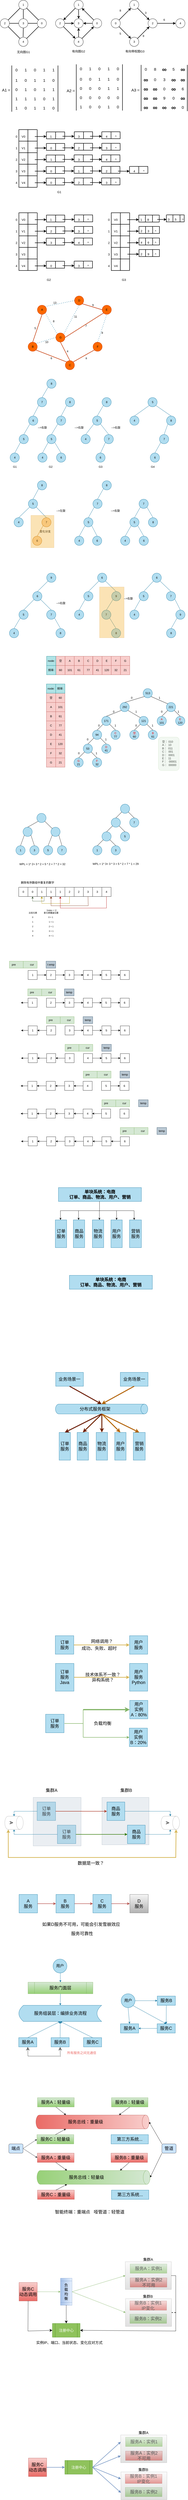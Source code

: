 <mxfile version="18.1.1" type="github">
  <diagram id="WjtdyD3cR-xEmJexhKSp" name="Page-1">
    <mxGraphModel dx="1422" dy="752" grid="1" gridSize="10" guides="1" tooltips="1" connect="1" arrows="1" fold="1" page="1" pageScale="1" pageWidth="827" pageHeight="1169" math="0" shadow="0">
      <root>
        <mxCell id="0" />
        <mxCell id="1" parent="0" />
        <mxCell id="bj8c9BeODQu9PvC3Ojlk-1" value="1" style="ellipse;whiteSpace=wrap;html=1;aspect=fixed;" parent="1" vertex="1">
          <mxGeometry x="80" y="40" width="40" height="40" as="geometry" />
        </mxCell>
        <mxCell id="bj8c9BeODQu9PvC3Ojlk-2" value="" style="ellipse;whiteSpace=wrap;html=1;aspect=fixed;" parent="1" vertex="1">
          <mxGeometry x="80" y="200" width="40" height="40" as="geometry" />
        </mxCell>
        <mxCell id="bj8c9BeODQu9PvC3Ojlk-3" value="0" style="ellipse;whiteSpace=wrap;html=1;aspect=fixed;" parent="1" vertex="1">
          <mxGeometry x="160" y="120" width="40" height="40" as="geometry" />
        </mxCell>
        <mxCell id="bj8c9BeODQu9PvC3Ojlk-4" value="2" style="ellipse;whiteSpace=wrap;html=1;aspect=fixed;" parent="1" vertex="1">
          <mxGeometry y="120" width="40" height="40" as="geometry" />
        </mxCell>
        <mxCell id="bj8c9BeODQu9PvC3Ojlk-5" value="3" style="ellipse;whiteSpace=wrap;html=1;aspect=fixed;" parent="1" vertex="1">
          <mxGeometry x="80" y="120" width="40" height="40" as="geometry" />
        </mxCell>
        <mxCell id="bj8c9BeODQu9PvC3Ojlk-6" value="" style="endArrow=none;html=1;rounded=0;strokeWidth=2;entryX=0;entryY=1;entryDx=0;entryDy=0;exitX=1;exitY=0;exitDx=0;exitDy=0;" parent="1" source="bj8c9BeODQu9PvC3Ojlk-4" target="bj8c9BeODQu9PvC3Ojlk-1" edge="1">
          <mxGeometry width="50" height="50" relative="1" as="geometry">
            <mxPoint x="60" y="120" as="sourcePoint" />
            <mxPoint x="80" y="70" as="targetPoint" />
          </mxGeometry>
        </mxCell>
        <mxCell id="bj8c9BeODQu9PvC3Ojlk-8" value="" style="endArrow=none;html=1;rounded=0;strokeWidth=2;exitX=1;exitY=0;exitDx=0;exitDy=0;entryX=0;entryY=1;entryDx=0;entryDy=0;" parent="1" source="bj8c9BeODQu9PvC3Ojlk-2" target="bj8c9BeODQu9PvC3Ojlk-3" edge="1">
          <mxGeometry width="50" height="50" relative="1" as="geometry">
            <mxPoint x="120.002" y="199.998" as="sourcePoint" />
            <mxPoint x="240" y="180" as="targetPoint" />
          </mxGeometry>
        </mxCell>
        <mxCell id="bj8c9BeODQu9PvC3Ojlk-9" value="" style="endArrow=none;html=1;rounded=0;strokeWidth=2;entryX=1;entryY=1;entryDx=0;entryDy=0;fontStyle=1;exitX=0;exitY=0;exitDx=0;exitDy=0;" parent="1" source="bj8c9BeODQu9PvC3Ojlk-3" target="bj8c9BeODQu9PvC3Ojlk-1" edge="1">
          <mxGeometry width="50" height="50" relative="1" as="geometry">
            <mxPoint x="54" y="146" as="sourcePoint" />
            <mxPoint x="105.858" y="94.142" as="targetPoint" />
          </mxGeometry>
        </mxCell>
        <mxCell id="bj8c9BeODQu9PvC3Ojlk-11" value="" style="endArrow=none;html=1;rounded=0;strokeWidth=2;entryX=0;entryY=0;entryDx=0;entryDy=0;exitX=1;exitY=1;exitDx=0;exitDy=0;" parent="1" source="bj8c9BeODQu9PvC3Ojlk-4" target="bj8c9BeODQu9PvC3Ojlk-2" edge="1">
          <mxGeometry width="50" height="50" relative="1" as="geometry">
            <mxPoint x="64.142" y="155.858" as="sourcePoint" />
            <mxPoint x="115.858" y="104.142" as="targetPoint" />
          </mxGeometry>
        </mxCell>
        <mxCell id="bj8c9BeODQu9PvC3Ojlk-12" value="" style="endArrow=none;html=1;rounded=0;strokeWidth=2;entryX=0.5;entryY=1;entryDx=0;entryDy=0;exitX=0.5;exitY=0;exitDx=0;exitDy=0;" parent="1" source="bj8c9BeODQu9PvC3Ojlk-5" target="bj8c9BeODQu9PvC3Ojlk-1" edge="1">
          <mxGeometry width="50" height="50" relative="1" as="geometry">
            <mxPoint x="74.142" y="165.858" as="sourcePoint" />
            <mxPoint x="125.858" y="114.142" as="targetPoint" />
          </mxGeometry>
        </mxCell>
        <mxCell id="bj8c9BeODQu9PvC3Ojlk-13" value="" style="endArrow=none;html=1;rounded=0;strokeWidth=2;entryX=0;entryY=0.5;entryDx=0;entryDy=0;exitX=1;exitY=0.5;exitDx=0;exitDy=0;" parent="1" source="bj8c9BeODQu9PvC3Ojlk-5" target="bj8c9BeODQu9PvC3Ojlk-3" edge="1">
          <mxGeometry width="50" height="50" relative="1" as="geometry">
            <mxPoint x="84.142" y="175.858" as="sourcePoint" />
            <mxPoint x="135.858" y="124.142" as="targetPoint" />
          </mxGeometry>
        </mxCell>
        <mxCell id="bj8c9BeODQu9PvC3Ojlk-14" value="" style="endArrow=none;html=1;rounded=0;strokeWidth=2;entryX=0;entryY=0.5;entryDx=0;entryDy=0;exitX=1;exitY=0.5;exitDx=0;exitDy=0;" parent="1" source="bj8c9BeODQu9PvC3Ojlk-4" target="bj8c9BeODQu9PvC3Ojlk-5" edge="1">
          <mxGeometry width="50" height="50" relative="1" as="geometry">
            <mxPoint x="94.142" y="185.858" as="sourcePoint" />
            <mxPoint x="145.858" y="134.142" as="targetPoint" />
          </mxGeometry>
        </mxCell>
        <mxCell id="bj8c9BeODQu9PvC3Ojlk-16" value="4" style="ellipse;whiteSpace=wrap;html=1;aspect=fixed;" parent="1" vertex="1">
          <mxGeometry x="80" y="200" width="40" height="40" as="geometry" />
        </mxCell>
        <mxCell id="bj8c9BeODQu9PvC3Ojlk-17" value="" style="endArrow=none;html=1;rounded=0;strokeWidth=2;entryX=0.479;entryY=-0.044;entryDx=0;entryDy=0;exitX=0.5;exitY=1;exitDx=0;exitDy=0;entryPerimeter=0;" parent="1" source="bj8c9BeODQu9PvC3Ojlk-5" target="bj8c9BeODQu9PvC3Ojlk-16" edge="1">
          <mxGeometry width="50" height="50" relative="1" as="geometry">
            <mxPoint x="50" y="150" as="sourcePoint" />
            <mxPoint x="90" y="150" as="targetPoint" />
          </mxGeometry>
        </mxCell>
        <mxCell id="bj8c9BeODQu9PvC3Ojlk-33" value="" style="edgeStyle=orthogonalEdgeStyle;rounded=0;orthogonalLoop=1;jettySize=auto;html=1;strokeWidth=2;" parent="1" source="bj8c9BeODQu9PvC3Ojlk-18" target="bj8c9BeODQu9PvC3Ojlk-22" edge="1">
          <mxGeometry relative="1" as="geometry" />
        </mxCell>
        <mxCell id="bj8c9BeODQu9PvC3Ojlk-18" value="1" style="ellipse;whiteSpace=wrap;html=1;aspect=fixed;" parent="1" vertex="1">
          <mxGeometry x="319.37" y="40" width="40" height="40" as="geometry" />
        </mxCell>
        <mxCell id="bj8c9BeODQu9PvC3Ojlk-19" value="" style="ellipse;whiteSpace=wrap;html=1;aspect=fixed;" parent="1" vertex="1">
          <mxGeometry x="319.37" y="200" width="40" height="40" as="geometry" />
        </mxCell>
        <mxCell id="bj8c9BeODQu9PvC3Ojlk-36" value="" style="edgeStyle=orthogonalEdgeStyle;rounded=0;orthogonalLoop=1;jettySize=auto;html=1;strokeWidth=2;" parent="1" source="bj8c9BeODQu9PvC3Ojlk-20" target="bj8c9BeODQu9PvC3Ojlk-22" edge="1">
          <mxGeometry relative="1" as="geometry" />
        </mxCell>
        <mxCell id="bj8c9BeODQu9PvC3Ojlk-20" value="0" style="ellipse;whiteSpace=wrap;html=1;aspect=fixed;" parent="1" vertex="1">
          <mxGeometry x="399.37" y="120" width="40" height="40" as="geometry" />
        </mxCell>
        <mxCell id="bj8c9BeODQu9PvC3Ojlk-37" value="" style="edgeStyle=orthogonalEdgeStyle;rounded=0;orthogonalLoop=1;jettySize=auto;html=1;strokeWidth=2;" parent="1" source="bj8c9BeODQu9PvC3Ojlk-21" target="bj8c9BeODQu9PvC3Ojlk-22" edge="1">
          <mxGeometry relative="1" as="geometry" />
        </mxCell>
        <mxCell id="bj8c9BeODQu9PvC3Ojlk-21" value="2" style="ellipse;whiteSpace=wrap;html=1;aspect=fixed;" parent="1" vertex="1">
          <mxGeometry x="239.37" y="120" width="40" height="40" as="geometry" />
        </mxCell>
        <mxCell id="bj8c9BeODQu9PvC3Ojlk-22" value="3" style="ellipse;whiteSpace=wrap;html=1;aspect=fixed;" parent="1" vertex="1">
          <mxGeometry x="319.37" y="120" width="40" height="40" as="geometry" />
        </mxCell>
        <mxCell id="bj8c9BeODQu9PvC3Ojlk-35" value="" style="edgeStyle=orthogonalEdgeStyle;rounded=0;orthogonalLoop=1;jettySize=auto;html=1;strokeWidth=2;" parent="1" source="bj8c9BeODQu9PvC3Ojlk-30" target="bj8c9BeODQu9PvC3Ojlk-22" edge="1">
          <mxGeometry relative="1" as="geometry" />
        </mxCell>
        <mxCell id="bj8c9BeODQu9PvC3Ojlk-30" value="4" style="ellipse;whiteSpace=wrap;html=1;aspect=fixed;" parent="1" vertex="1">
          <mxGeometry x="319.37" y="200" width="40" height="40" as="geometry" />
        </mxCell>
        <mxCell id="bj8c9BeODQu9PvC3Ojlk-32" value="" style="endArrow=classic;html=1;rounded=0;strokeWidth=2;entryX=1;entryY=0;entryDx=0;entryDy=0;exitX=0;exitY=1;exitDx=0;exitDy=0;" parent="1" source="bj8c9BeODQu9PvC3Ojlk-18" target="bj8c9BeODQu9PvC3Ojlk-21" edge="1">
          <mxGeometry width="50" height="50" relative="1" as="geometry">
            <mxPoint x="139.37" y="180" as="sourcePoint" />
            <mxPoint x="189.37" y="130" as="targetPoint" />
          </mxGeometry>
        </mxCell>
        <mxCell id="bj8c9BeODQu9PvC3Ojlk-34" value="" style="endArrow=classic;html=1;rounded=0;strokeWidth=2;entryX=1;entryY=1;entryDx=0;entryDy=0;exitX=0;exitY=0;exitDx=0;exitDy=0;" parent="1" source="bj8c9BeODQu9PvC3Ojlk-20" target="bj8c9BeODQu9PvC3Ojlk-18" edge="1">
          <mxGeometry width="50" height="50" relative="1" as="geometry">
            <mxPoint x="459.37" y="40" as="sourcePoint" />
            <mxPoint x="283.512" y="135.858" as="targetPoint" />
          </mxGeometry>
        </mxCell>
        <mxCell id="bj8c9BeODQu9PvC3Ojlk-38" value="" style="endArrow=classic;html=1;rounded=0;strokeWidth=2;entryX=0;entryY=1;entryDx=0;entryDy=0;exitX=1;exitY=0;exitDx=0;exitDy=0;" parent="1" source="bj8c9BeODQu9PvC3Ojlk-30" target="bj8c9BeODQu9PvC3Ojlk-20" edge="1">
          <mxGeometry width="50" height="50" relative="1" as="geometry">
            <mxPoint x="335.228" y="84.142" as="sourcePoint" />
            <mxPoint x="283.512" y="135.858" as="targetPoint" />
          </mxGeometry>
        </mxCell>
        <mxCell id="bj8c9BeODQu9PvC3Ojlk-39" value="" style="endArrow=classic;html=1;rounded=0;strokeWidth=2;entryX=0;entryY=0;entryDx=0;entryDy=0;exitX=1;exitY=1;exitDx=0;exitDy=0;" parent="1" source="bj8c9BeODQu9PvC3Ojlk-21" target="bj8c9BeODQu9PvC3Ojlk-30" edge="1">
          <mxGeometry width="50" height="50" relative="1" as="geometry">
            <mxPoint x="345.228" y="94.142" as="sourcePoint" />
            <mxPoint x="293.512" y="145.858" as="targetPoint" />
          </mxGeometry>
        </mxCell>
        <mxCell id="CmCOT2hSot_O_IrYPv61-16" value="1" style="ellipse;whiteSpace=wrap;html=1;aspect=fixed;" parent="1" vertex="1">
          <mxGeometry x="560" y="40" width="40" height="40" as="geometry" />
        </mxCell>
        <mxCell id="CmCOT2hSot_O_IrYPv61-17" value="" style="ellipse;whiteSpace=wrap;html=1;aspect=fixed;" parent="1" vertex="1">
          <mxGeometry x="560" y="200" width="40" height="40" as="geometry" />
        </mxCell>
        <mxCell id="CmCOT2hSot_O_IrYPv61-30" value="" style="edgeStyle=orthogonalEdgeStyle;rounded=0;orthogonalLoop=1;jettySize=auto;html=1;strokeWidth=2;" parent="1" source="CmCOT2hSot_O_IrYPv61-19" target="CmCOT2hSot_O_IrYPv61-29" edge="1">
          <mxGeometry relative="1" as="geometry" />
        </mxCell>
        <mxCell id="CmCOT2hSot_O_IrYPv61-19" value="2" style="ellipse;whiteSpace=wrap;html=1;aspect=fixed;" parent="1" vertex="1">
          <mxGeometry x="640" y="120" width="40" height="40" as="geometry" />
        </mxCell>
        <mxCell id="CmCOT2hSot_O_IrYPv61-21" value="0" style="ellipse;whiteSpace=wrap;html=1;aspect=fixed;" parent="1" vertex="1">
          <mxGeometry x="480" y="120" width="40" height="40" as="geometry" />
        </mxCell>
        <mxCell id="CmCOT2hSot_O_IrYPv61-24" value="3" style="ellipse;whiteSpace=wrap;html=1;aspect=fixed;" parent="1" vertex="1">
          <mxGeometry x="560" y="200" width="40" height="40" as="geometry" />
        </mxCell>
        <mxCell id="CmCOT2hSot_O_IrYPv61-25" value="" style="endArrow=classic;html=1;rounded=0;strokeWidth=2;entryX=0;entryY=1;entryDx=0;entryDy=0;exitX=1;exitY=0;exitDx=0;exitDy=0;" parent="1" source="CmCOT2hSot_O_IrYPv61-21" target="CmCOT2hSot_O_IrYPv61-16" edge="1">
          <mxGeometry width="50" height="50" relative="1" as="geometry">
            <mxPoint x="500" y="50" as="sourcePoint" />
            <mxPoint x="430" y="130" as="targetPoint" />
          </mxGeometry>
        </mxCell>
        <mxCell id="CmCOT2hSot_O_IrYPv61-26" value="" style="endArrow=classic;html=1;rounded=0;strokeWidth=2;exitX=1;exitY=1;exitDx=0;exitDy=0;" parent="1" source="CmCOT2hSot_O_IrYPv61-16" target="CmCOT2hSot_O_IrYPv61-19" edge="1">
          <mxGeometry width="50" height="50" relative="1" as="geometry">
            <mxPoint x="575.858" y="84.142" as="sourcePoint" />
            <mxPoint x="524.142" y="135.858" as="targetPoint" />
          </mxGeometry>
        </mxCell>
        <mxCell id="CmCOT2hSot_O_IrYPv61-27" value="" style="endArrow=classic;html=1;rounded=0;strokeWidth=2;entryX=0;entryY=1;entryDx=0;entryDy=0;exitX=1;exitY=0;exitDx=0;exitDy=0;" parent="1" source="CmCOT2hSot_O_IrYPv61-24" target="CmCOT2hSot_O_IrYPv61-19" edge="1">
          <mxGeometry width="50" height="50" relative="1" as="geometry">
            <mxPoint x="575.858" y="84.142" as="sourcePoint" />
            <mxPoint x="524.142" y="135.858" as="targetPoint" />
          </mxGeometry>
        </mxCell>
        <mxCell id="CmCOT2hSot_O_IrYPv61-28" value="" style="endArrow=classic;html=1;rounded=0;strokeWidth=2;entryX=0;entryY=0;entryDx=0;entryDy=0;exitX=1;exitY=1;exitDx=0;exitDy=0;" parent="1" source="CmCOT2hSot_O_IrYPv61-21" target="CmCOT2hSot_O_IrYPv61-24" edge="1">
          <mxGeometry width="50" height="50" relative="1" as="geometry">
            <mxPoint x="585.858" y="94.142" as="sourcePoint" />
            <mxPoint x="534.142" y="145.858" as="targetPoint" />
          </mxGeometry>
        </mxCell>
        <mxCell id="CmCOT2hSot_O_IrYPv61-29" value="4" style="ellipse;whiteSpace=wrap;html=1;aspect=fixed;" parent="1" vertex="1">
          <mxGeometry x="760" y="120" width="40" height="40" as="geometry" />
        </mxCell>
        <mxCell id="CmCOT2hSot_O_IrYPv61-31" value="6" style="text;html=1;strokeColor=none;fillColor=none;align=center;verticalAlign=middle;whiteSpace=wrap;rounded=0;" parent="1" vertex="1">
          <mxGeometry x="680" y="110" width="60" height="30" as="geometry" />
        </mxCell>
        <mxCell id="CmCOT2hSot_O_IrYPv61-32" value="3" style="text;html=1;strokeColor=none;fillColor=none;align=center;verticalAlign=middle;whiteSpace=wrap;rounded=0;" parent="1" vertex="1">
          <mxGeometry x="600" y="80" width="60" height="30" as="geometry" />
        </mxCell>
        <mxCell id="CmCOT2hSot_O_IrYPv61-33" value="9" style="text;html=1;strokeColor=none;fillColor=none;align=center;verticalAlign=middle;whiteSpace=wrap;rounded=0;" parent="1" vertex="1">
          <mxGeometry x="590" y="180" width="60" height="30" as="geometry" />
        </mxCell>
        <mxCell id="CmCOT2hSot_O_IrYPv61-34" value="5" style="text;html=1;strokeColor=none;fillColor=none;align=center;verticalAlign=middle;whiteSpace=wrap;rounded=0;" parent="1" vertex="1">
          <mxGeometry x="490" y="170" width="60" height="30" as="geometry" />
        </mxCell>
        <mxCell id="CmCOT2hSot_O_IrYPv61-38" value="8" style="text;html=1;strokeColor=none;fillColor=none;align=center;verticalAlign=middle;whiteSpace=wrap;rounded=0;" parent="1" vertex="1">
          <mxGeometry x="490" y="70" width="60" height="30" as="geometry" />
        </mxCell>
        <mxCell id="CmCOT2hSot_O_IrYPv61-41" value="&lt;font style=&quot;font-size: 17px&quot;&gt;A1 =&lt;/font&gt;" style="text;html=1;align=center;verticalAlign=middle;resizable=0;points=[];autosize=1;strokeColor=none;fillColor=none;fontSize=16;" parent="1" vertex="1">
          <mxGeometry x="-8.882e-16" y="420" width="50" height="20" as="geometry" />
        </mxCell>
        <mxCell id="CmCOT2hSot_O_IrYPv61-42" value="" style="endArrow=none;html=1;rounded=0;fontSize=17;strokeWidth=2;" parent="1" edge="1">
          <mxGeometry width="50" height="50" relative="1" as="geometry">
            <mxPoint x="50.0" y="522.5" as="sourcePoint" />
            <mxPoint x="50.0" y="322.5" as="targetPoint" />
          </mxGeometry>
        </mxCell>
        <mxCell id="CmCOT2hSot_O_IrYPv61-43" value="0" style="text;html=1;align=center;verticalAlign=middle;resizable=0;points=[];autosize=1;strokeColor=none;fillColor=none;fontSize=17;" parent="1" vertex="1">
          <mxGeometry x="60" y="327.5" width="20" height="30" as="geometry" />
        </mxCell>
        <mxCell id="CmCOT2hSot_O_IrYPv61-44" value="1" style="text;html=1;align=center;verticalAlign=middle;resizable=0;points=[];autosize=1;strokeColor=none;fillColor=none;fontSize=17;" parent="1" vertex="1">
          <mxGeometry x="100.0" y="327.5" width="20" height="30" as="geometry" />
        </mxCell>
        <mxCell id="CmCOT2hSot_O_IrYPv61-45" value="0" style="text;html=1;align=center;verticalAlign=middle;resizable=0;points=[];autosize=1;strokeColor=none;fillColor=none;fontSize=17;" parent="1" vertex="1">
          <mxGeometry x="140" y="327.5" width="20" height="30" as="geometry" />
        </mxCell>
        <mxCell id="CmCOT2hSot_O_IrYPv61-46" value="1" style="text;html=1;align=center;verticalAlign=middle;resizable=0;points=[];autosize=1;strokeColor=none;fillColor=none;fontSize=17;" parent="1" vertex="1">
          <mxGeometry x="180" y="327.5" width="20" height="30" as="geometry" />
        </mxCell>
        <mxCell id="CmCOT2hSot_O_IrYPv61-47" value="1" style="text;html=1;align=center;verticalAlign=middle;resizable=0;points=[];autosize=1;strokeColor=none;fillColor=none;fontSize=17;" parent="1" vertex="1">
          <mxGeometry x="220" y="327.5" width="20" height="30" as="geometry" />
        </mxCell>
        <mxCell id="CmCOT2hSot_O_IrYPv61-50" value="1" style="text;html=1;align=center;verticalAlign=middle;resizable=0;points=[];autosize=1;strokeColor=none;fillColor=none;fontSize=17;" parent="1" vertex="1">
          <mxGeometry x="60" y="372.5" width="20" height="30" as="geometry" />
        </mxCell>
        <mxCell id="CmCOT2hSot_O_IrYPv61-51" value="0" style="text;html=1;align=center;verticalAlign=middle;resizable=0;points=[];autosize=1;strokeColor=none;fillColor=none;fontSize=17;" parent="1" vertex="1">
          <mxGeometry x="100.0" y="372.5" width="20" height="30" as="geometry" />
        </mxCell>
        <mxCell id="CmCOT2hSot_O_IrYPv61-52" value="1" style="text;html=1;align=center;verticalAlign=middle;resizable=0;points=[];autosize=1;strokeColor=none;fillColor=none;fontSize=17;" parent="1" vertex="1">
          <mxGeometry x="140" y="372.5" width="20" height="30" as="geometry" />
        </mxCell>
        <mxCell id="CmCOT2hSot_O_IrYPv61-53" value="1" style="text;html=1;align=center;verticalAlign=middle;resizable=0;points=[];autosize=1;strokeColor=none;fillColor=none;fontSize=17;" parent="1" vertex="1">
          <mxGeometry x="180" y="372.5" width="20" height="30" as="geometry" />
        </mxCell>
        <mxCell id="CmCOT2hSot_O_IrYPv61-54" value="0" style="text;html=1;align=center;verticalAlign=middle;resizable=0;points=[];autosize=1;strokeColor=none;fillColor=none;fontSize=17;" parent="1" vertex="1">
          <mxGeometry x="220" y="372.5" width="20" height="30" as="geometry" />
        </mxCell>
        <mxCell id="CmCOT2hSot_O_IrYPv61-55" value="0" style="text;html=1;align=center;verticalAlign=middle;resizable=0;points=[];autosize=1;strokeColor=none;fillColor=none;fontSize=17;" parent="1" vertex="1">
          <mxGeometry x="60" y="412.5" width="20" height="30" as="geometry" />
        </mxCell>
        <mxCell id="CmCOT2hSot_O_IrYPv61-56" value="1" style="text;html=1;align=center;verticalAlign=middle;resizable=0;points=[];autosize=1;strokeColor=none;fillColor=none;fontSize=17;" parent="1" vertex="1">
          <mxGeometry x="100.0" y="412.5" width="20" height="30" as="geometry" />
        </mxCell>
        <mxCell id="CmCOT2hSot_O_IrYPv61-57" value="0" style="text;html=1;align=center;verticalAlign=middle;resizable=0;points=[];autosize=1;strokeColor=none;fillColor=none;fontSize=17;" parent="1" vertex="1">
          <mxGeometry x="140" y="412.5" width="20" height="30" as="geometry" />
        </mxCell>
        <mxCell id="CmCOT2hSot_O_IrYPv61-58" value="1" style="text;html=1;align=center;verticalAlign=middle;resizable=0;points=[];autosize=1;strokeColor=none;fillColor=none;fontSize=17;" parent="1" vertex="1">
          <mxGeometry x="180" y="412.5" width="20" height="30" as="geometry" />
        </mxCell>
        <mxCell id="CmCOT2hSot_O_IrYPv61-59" value="1" style="text;html=1;align=center;verticalAlign=middle;resizable=0;points=[];autosize=1;strokeColor=none;fillColor=none;fontSize=17;" parent="1" vertex="1">
          <mxGeometry x="220" y="412.5" width="20" height="30" as="geometry" />
        </mxCell>
        <mxCell id="CmCOT2hSot_O_IrYPv61-60" value="1" style="text;html=1;align=center;verticalAlign=middle;resizable=0;points=[];autosize=1;strokeColor=none;fillColor=none;fontSize=17;" parent="1" vertex="1">
          <mxGeometry x="60" y="452.5" width="20" height="30" as="geometry" />
        </mxCell>
        <mxCell id="CmCOT2hSot_O_IrYPv61-61" value="1" style="text;html=1;align=center;verticalAlign=middle;resizable=0;points=[];autosize=1;strokeColor=none;fillColor=none;fontSize=17;" parent="1" vertex="1">
          <mxGeometry x="100.0" y="452.5" width="20" height="30" as="geometry" />
        </mxCell>
        <mxCell id="CmCOT2hSot_O_IrYPv61-62" value="1" style="text;html=1;align=center;verticalAlign=middle;resizable=0;points=[];autosize=1;strokeColor=none;fillColor=none;fontSize=17;" parent="1" vertex="1">
          <mxGeometry x="140" y="452.5" width="20" height="30" as="geometry" />
        </mxCell>
        <mxCell id="CmCOT2hSot_O_IrYPv61-63" value="0" style="text;html=1;align=center;verticalAlign=middle;resizable=0;points=[];autosize=1;strokeColor=none;fillColor=none;fontSize=17;" parent="1" vertex="1">
          <mxGeometry x="180" y="452.5" width="20" height="30" as="geometry" />
        </mxCell>
        <mxCell id="CmCOT2hSot_O_IrYPv61-64" value="1" style="text;html=1;align=center;verticalAlign=middle;resizable=0;points=[];autosize=1;strokeColor=none;fillColor=none;fontSize=17;" parent="1" vertex="1">
          <mxGeometry x="220" y="452.5" width="20" height="30" as="geometry" />
        </mxCell>
        <mxCell id="CmCOT2hSot_O_IrYPv61-65" value="1" style="text;html=1;align=center;verticalAlign=middle;resizable=0;points=[];autosize=1;strokeColor=none;fillColor=none;fontSize=17;" parent="1" vertex="1">
          <mxGeometry x="60" y="492.5" width="20" height="30" as="geometry" />
        </mxCell>
        <mxCell id="CmCOT2hSot_O_IrYPv61-66" value="0" style="text;html=1;align=center;verticalAlign=middle;resizable=0;points=[];autosize=1;strokeColor=none;fillColor=none;fontSize=17;" parent="1" vertex="1">
          <mxGeometry x="100.0" y="492.5" width="20" height="30" as="geometry" />
        </mxCell>
        <mxCell id="CmCOT2hSot_O_IrYPv61-67" value="1" style="text;html=1;align=center;verticalAlign=middle;resizable=0;points=[];autosize=1;strokeColor=none;fillColor=none;fontSize=17;" parent="1" vertex="1">
          <mxGeometry x="140" y="492.5" width="20" height="30" as="geometry" />
        </mxCell>
        <mxCell id="CmCOT2hSot_O_IrYPv61-68" value="1" style="text;html=1;align=center;verticalAlign=middle;resizable=0;points=[];autosize=1;strokeColor=none;fillColor=none;fontSize=17;" parent="1" vertex="1">
          <mxGeometry x="180" y="492.5" width="20" height="30" as="geometry" />
        </mxCell>
        <mxCell id="CmCOT2hSot_O_IrYPv61-69" value="0" style="text;html=1;align=center;verticalAlign=middle;resizable=0;points=[];autosize=1;strokeColor=none;fillColor=none;fontSize=17;" parent="1" vertex="1">
          <mxGeometry x="220" y="492.5" width="20" height="30" as="geometry" />
        </mxCell>
        <mxCell id="CmCOT2hSot_O_IrYPv61-70" value="" style="endArrow=none;html=1;rounded=0;fontSize=17;strokeWidth=2;" parent="1" edge="1">
          <mxGeometry width="50" height="50" relative="1" as="geometry">
            <mxPoint x="250" y="522.5" as="sourcePoint" />
            <mxPoint x="250" y="322.5" as="targetPoint" />
          </mxGeometry>
        </mxCell>
        <mxCell id="CmCOT2hSot_O_IrYPv61-71" value="&lt;font style=&quot;font-size: 17px&quot;&gt;A2 =&lt;/font&gt;" style="text;html=1;align=center;verticalAlign=middle;resizable=0;points=[];autosize=1;strokeColor=none;fillColor=none;fontSize=16;" parent="1" vertex="1">
          <mxGeometry x="280" y="422.5" width="50" height="20" as="geometry" />
        </mxCell>
        <mxCell id="CmCOT2hSot_O_IrYPv61-72" value="" style="endArrow=none;html=1;rounded=0;fontSize=17;strokeWidth=2;" parent="1" edge="1">
          <mxGeometry width="50" height="50" relative="1" as="geometry">
            <mxPoint x="329.31" y="517.5" as="sourcePoint" />
            <mxPoint x="329.31" y="317.5" as="targetPoint" />
          </mxGeometry>
        </mxCell>
        <mxCell id="CmCOT2hSot_O_IrYPv61-73" value="0" style="text;html=1;align=center;verticalAlign=middle;resizable=0;points=[];autosize=1;strokeColor=none;fillColor=none;fontSize=17;" parent="1" vertex="1">
          <mxGeometry x="339.31" y="322.5" width="20" height="30" as="geometry" />
        </mxCell>
        <mxCell id="CmCOT2hSot_O_IrYPv61-74" value="1" style="text;html=1;align=center;verticalAlign=middle;resizable=0;points=[];autosize=1;strokeColor=none;fillColor=none;fontSize=17;" parent="1" vertex="1">
          <mxGeometry x="379.31" y="322.5" width="20" height="30" as="geometry" />
        </mxCell>
        <mxCell id="CmCOT2hSot_O_IrYPv61-75" value="0" style="text;html=1;align=center;verticalAlign=middle;resizable=0;points=[];autosize=1;strokeColor=none;fillColor=none;fontSize=17;" parent="1" vertex="1">
          <mxGeometry x="419.31" y="322.5" width="20" height="30" as="geometry" />
        </mxCell>
        <mxCell id="CmCOT2hSot_O_IrYPv61-76" value="1" style="text;html=1;align=center;verticalAlign=middle;resizable=0;points=[];autosize=1;strokeColor=none;fillColor=none;fontSize=17;" parent="1" vertex="1">
          <mxGeometry x="459.31" y="322.5" width="20" height="30" as="geometry" />
        </mxCell>
        <mxCell id="CmCOT2hSot_O_IrYPv61-77" value="0" style="text;html=1;align=center;verticalAlign=middle;resizable=0;points=[];autosize=1;strokeColor=none;fillColor=none;fontSize=17;" parent="1" vertex="1">
          <mxGeometry x="499.31" y="322.5" width="20" height="30" as="geometry" />
        </mxCell>
        <mxCell id="CmCOT2hSot_O_IrYPv61-78" value="0" style="text;html=1;align=center;verticalAlign=middle;resizable=0;points=[];autosize=1;strokeColor=none;fillColor=none;fontSize=17;" parent="1" vertex="1">
          <mxGeometry x="339.31" y="367.5" width="20" height="30" as="geometry" />
        </mxCell>
        <mxCell id="CmCOT2hSot_O_IrYPv61-79" value="0" style="text;html=1;align=center;verticalAlign=middle;resizable=0;points=[];autosize=1;strokeColor=none;fillColor=none;fontSize=17;" parent="1" vertex="1">
          <mxGeometry x="379.31" y="367.5" width="20" height="30" as="geometry" />
        </mxCell>
        <mxCell id="CmCOT2hSot_O_IrYPv61-80" value="1" style="text;html=1;align=center;verticalAlign=middle;resizable=0;points=[];autosize=1;strokeColor=none;fillColor=none;fontSize=17;" parent="1" vertex="1">
          <mxGeometry x="419.31" y="367.5" width="20" height="30" as="geometry" />
        </mxCell>
        <mxCell id="CmCOT2hSot_O_IrYPv61-81" value="1" style="text;html=1;align=center;verticalAlign=middle;resizable=0;points=[];autosize=1;strokeColor=none;fillColor=none;fontSize=17;" parent="1" vertex="1">
          <mxGeometry x="459.31" y="367.5" width="20" height="30" as="geometry" />
        </mxCell>
        <mxCell id="CmCOT2hSot_O_IrYPv61-82" value="0" style="text;html=1;align=center;verticalAlign=middle;resizable=0;points=[];autosize=1;strokeColor=none;fillColor=none;fontSize=17;" parent="1" vertex="1">
          <mxGeometry x="499.31" y="367.5" width="20" height="30" as="geometry" />
        </mxCell>
        <mxCell id="CmCOT2hSot_O_IrYPv61-83" value="0" style="text;html=1;align=center;verticalAlign=middle;resizable=0;points=[];autosize=1;strokeColor=none;fillColor=none;fontSize=17;" parent="1" vertex="1">
          <mxGeometry x="339.31" y="407.5" width="20" height="30" as="geometry" />
        </mxCell>
        <mxCell id="CmCOT2hSot_O_IrYPv61-84" value="0" style="text;html=1;align=center;verticalAlign=middle;resizable=0;points=[];autosize=1;strokeColor=none;fillColor=none;fontSize=17;" parent="1" vertex="1">
          <mxGeometry x="379.31" y="407.5" width="20" height="30" as="geometry" />
        </mxCell>
        <mxCell id="CmCOT2hSot_O_IrYPv61-85" value="0" style="text;html=1;align=center;verticalAlign=middle;resizable=0;points=[];autosize=1;strokeColor=none;fillColor=none;fontSize=17;" parent="1" vertex="1">
          <mxGeometry x="419.31" y="407.5" width="20" height="30" as="geometry" />
        </mxCell>
        <mxCell id="CmCOT2hSot_O_IrYPv61-86" value="1" style="text;html=1;align=center;verticalAlign=middle;resizable=0;points=[];autosize=1;strokeColor=none;fillColor=none;fontSize=17;" parent="1" vertex="1">
          <mxGeometry x="459.31" y="407.5" width="20" height="30" as="geometry" />
        </mxCell>
        <mxCell id="CmCOT2hSot_O_IrYPv61-87" value="1" style="text;html=1;align=center;verticalAlign=middle;resizable=0;points=[];autosize=1;strokeColor=none;fillColor=none;fontSize=17;" parent="1" vertex="1">
          <mxGeometry x="499.31" y="407.5" width="20" height="30" as="geometry" />
        </mxCell>
        <mxCell id="CmCOT2hSot_O_IrYPv61-88" value="0" style="text;html=1;align=center;verticalAlign=middle;resizable=0;points=[];autosize=1;strokeColor=none;fillColor=none;fontSize=17;" parent="1" vertex="1">
          <mxGeometry x="339.31" y="447.5" width="20" height="30" as="geometry" />
        </mxCell>
        <mxCell id="CmCOT2hSot_O_IrYPv61-89" value="0" style="text;html=1;align=center;verticalAlign=middle;resizable=0;points=[];autosize=1;strokeColor=none;fillColor=none;fontSize=17;" parent="1" vertex="1">
          <mxGeometry x="379.31" y="447.5" width="20" height="30" as="geometry" />
        </mxCell>
        <mxCell id="CmCOT2hSot_O_IrYPv61-90" value="0" style="text;html=1;align=center;verticalAlign=middle;resizable=0;points=[];autosize=1;strokeColor=none;fillColor=none;fontSize=17;" parent="1" vertex="1">
          <mxGeometry x="419.31" y="447.5" width="20" height="30" as="geometry" />
        </mxCell>
        <mxCell id="CmCOT2hSot_O_IrYPv61-91" value="0" style="text;html=1;align=center;verticalAlign=middle;resizable=0;points=[];autosize=1;strokeColor=none;fillColor=none;fontSize=17;" parent="1" vertex="1">
          <mxGeometry x="459.31" y="447.5" width="20" height="30" as="geometry" />
        </mxCell>
        <mxCell id="CmCOT2hSot_O_IrYPv61-92" value="0" style="text;html=1;align=center;verticalAlign=middle;resizable=0;points=[];autosize=1;strokeColor=none;fillColor=none;fontSize=17;" parent="1" vertex="1">
          <mxGeometry x="499.31" y="447.5" width="20" height="30" as="geometry" />
        </mxCell>
        <mxCell id="CmCOT2hSot_O_IrYPv61-93" value="1" style="text;html=1;align=center;verticalAlign=middle;resizable=0;points=[];autosize=1;strokeColor=none;fillColor=none;fontSize=17;" parent="1" vertex="1">
          <mxGeometry x="339.31" y="487.5" width="20" height="30" as="geometry" />
        </mxCell>
        <mxCell id="CmCOT2hSot_O_IrYPv61-94" value="0" style="text;html=1;align=center;verticalAlign=middle;resizable=0;points=[];autosize=1;strokeColor=none;fillColor=none;fontSize=17;" parent="1" vertex="1">
          <mxGeometry x="379.31" y="487.5" width="20" height="30" as="geometry" />
        </mxCell>
        <mxCell id="CmCOT2hSot_O_IrYPv61-95" value="0" style="text;html=1;align=center;verticalAlign=middle;resizable=0;points=[];autosize=1;strokeColor=none;fillColor=none;fontSize=17;" parent="1" vertex="1">
          <mxGeometry x="419.31" y="487.5" width="20" height="30" as="geometry" />
        </mxCell>
        <mxCell id="CmCOT2hSot_O_IrYPv61-96" value="1" style="text;html=1;align=center;verticalAlign=middle;resizable=0;points=[];autosize=1;strokeColor=none;fillColor=none;fontSize=17;" parent="1" vertex="1">
          <mxGeometry x="459.31" y="487.5" width="20" height="30" as="geometry" />
        </mxCell>
        <mxCell id="CmCOT2hSot_O_IrYPv61-97" value="0" style="text;html=1;align=center;verticalAlign=middle;resizable=0;points=[];autosize=1;strokeColor=none;fillColor=none;fontSize=17;" parent="1" vertex="1">
          <mxGeometry x="499.31" y="487.5" width="20" height="30" as="geometry" />
        </mxCell>
        <mxCell id="CmCOT2hSot_O_IrYPv61-98" value="" style="endArrow=none;html=1;rounded=0;fontSize=17;strokeWidth=2;" parent="1" edge="1">
          <mxGeometry width="50" height="50" relative="1" as="geometry">
            <mxPoint x="529.31" y="517.5" as="sourcePoint" />
            <mxPoint x="529.31" y="317.5" as="targetPoint" />
          </mxGeometry>
        </mxCell>
        <mxCell id="CmCOT2hSot_O_IrYPv61-99" value="&lt;font style=&quot;font-size: 17px&quot;&gt;A3 =&lt;/font&gt;" style="text;html=1;align=center;verticalAlign=middle;resizable=0;points=[];autosize=1;strokeColor=none;fillColor=none;fontSize=16;" parent="1" vertex="1">
          <mxGeometry x="560.0" y="420" width="50" height="20" as="geometry" />
        </mxCell>
        <mxCell id="CmCOT2hSot_O_IrYPv61-100" value="" style="endArrow=none;html=1;rounded=0;fontSize=17;strokeWidth=2;" parent="1" edge="1">
          <mxGeometry width="50" height="50" relative="1" as="geometry">
            <mxPoint x="610.0" y="520.0" as="sourcePoint" />
            <mxPoint x="610.0" y="320" as="targetPoint" />
          </mxGeometry>
        </mxCell>
        <mxCell id="CmCOT2hSot_O_IrYPv61-101" value="0" style="text;html=1;align=center;verticalAlign=middle;resizable=0;points=[];autosize=1;strokeColor=none;fillColor=none;fontSize=17;" parent="1" vertex="1">
          <mxGeometry x="620.0" y="325" width="20" height="30" as="geometry" />
        </mxCell>
        <mxCell id="CmCOT2hSot_O_IrYPv61-102" value="8" style="text;html=1;align=center;verticalAlign=middle;resizable=0;points=[];autosize=1;strokeColor=none;fillColor=none;fontSize=17;" parent="1" vertex="1">
          <mxGeometry x="660.0" y="325" width="20" height="30" as="geometry" />
        </mxCell>
        <mxCell id="CmCOT2hSot_O_IrYPv61-104" value="5" style="text;html=1;align=center;verticalAlign=middle;resizable=0;points=[];autosize=1;strokeColor=none;fillColor=none;fontSize=17;" parent="1" vertex="1">
          <mxGeometry x="740.0" y="325" width="20" height="30" as="geometry" />
        </mxCell>
        <mxCell id="CmCOT2hSot_O_IrYPv61-105" value="&lt;h1 style=&quot;font-size: 27px&quot;&gt;&lt;font style=&quot;font-size: 27px&quot;&gt;∞&lt;/font&gt;&lt;/h1&gt;" style="text;html=1;align=center;verticalAlign=middle;resizable=0;points=[];autosize=1;strokeColor=none;fillColor=none;fontSize=17;" parent="1" vertex="1">
          <mxGeometry x="775.0" y="310" width="30" height="60" as="geometry" />
        </mxCell>
        <mxCell id="CmCOT2hSot_O_IrYPv61-106" value="&lt;h1 style=&quot;font-size: 27px&quot;&gt;&lt;font style=&quot;font-size: 27px&quot;&gt;∞&lt;/font&gt;&lt;/h1&gt;" style="text;html=1;align=center;verticalAlign=middle;resizable=0;points=[];autosize=1;strokeColor=none;fillColor=none;fontSize=17;" parent="1" vertex="1">
          <mxGeometry x="615.0" y="355" width="30" height="60" as="geometry" />
        </mxCell>
        <mxCell id="CmCOT2hSot_O_IrYPv61-107" value="0" style="text;html=1;align=center;verticalAlign=middle;resizable=0;points=[];autosize=1;strokeColor=none;fillColor=none;fontSize=17;" parent="1" vertex="1">
          <mxGeometry x="660.0" y="370" width="20" height="30" as="geometry" />
        </mxCell>
        <mxCell id="CmCOT2hSot_O_IrYPv61-108" value="3" style="text;html=1;align=center;verticalAlign=middle;resizable=0;points=[];autosize=1;strokeColor=none;fillColor=none;fontSize=17;" parent="1" vertex="1">
          <mxGeometry x="700.0" y="370" width="20" height="30" as="geometry" />
        </mxCell>
        <mxCell id="CmCOT2hSot_O_IrYPv61-109" value="&lt;h1 style=&quot;font-size: 27px&quot;&gt;&lt;font style=&quot;font-size: 27px&quot;&gt;∞&lt;/font&gt;&lt;/h1&gt;" style="text;html=1;align=center;verticalAlign=middle;resizable=0;points=[];autosize=1;strokeColor=none;fillColor=none;fontSize=17;" parent="1" vertex="1">
          <mxGeometry x="735.0" y="355" width="30" height="60" as="geometry" />
        </mxCell>
        <mxCell id="CmCOT2hSot_O_IrYPv61-110" value="&lt;h1 style=&quot;font-size: 27px&quot;&gt;&lt;font style=&quot;font-size: 27px&quot;&gt;∞&lt;/font&gt;&lt;/h1&gt;" style="text;html=1;align=center;verticalAlign=middle;resizable=0;points=[];autosize=1;strokeColor=none;fillColor=none;fontSize=17;" parent="1" vertex="1">
          <mxGeometry x="775.0" y="355" width="30" height="60" as="geometry" />
        </mxCell>
        <mxCell id="CmCOT2hSot_O_IrYPv61-111" value="&lt;h1 style=&quot;font-size: 27px&quot;&gt;&lt;font style=&quot;font-size: 27px&quot;&gt;∞&lt;/font&gt;&lt;/h1&gt;" style="text;html=1;align=center;verticalAlign=middle;resizable=0;points=[];autosize=1;strokeColor=none;fillColor=none;fontSize=17;" parent="1" vertex="1">
          <mxGeometry x="615.0" y="395" width="30" height="60" as="geometry" />
        </mxCell>
        <mxCell id="CmCOT2hSot_O_IrYPv61-112" value="&lt;h1 style=&quot;font-size: 27px&quot;&gt;&lt;font style=&quot;font-size: 27px&quot;&gt;∞&lt;/font&gt;&lt;/h1&gt;" style="text;html=1;align=center;verticalAlign=middle;resizable=0;points=[];autosize=1;strokeColor=none;fillColor=none;fontSize=17;" parent="1" vertex="1">
          <mxGeometry x="655.0" y="395" width="30" height="60" as="geometry" />
        </mxCell>
        <mxCell id="CmCOT2hSot_O_IrYPv61-113" value="0" style="text;html=1;align=center;verticalAlign=middle;resizable=0;points=[];autosize=1;strokeColor=none;fillColor=none;fontSize=17;" parent="1" vertex="1">
          <mxGeometry x="700.0" y="410" width="20" height="30" as="geometry" />
        </mxCell>
        <mxCell id="CmCOT2hSot_O_IrYPv61-114" value="&lt;h1 style=&quot;font-size: 27px&quot;&gt;&lt;font style=&quot;font-size: 27px&quot;&gt;∞&lt;/font&gt;&lt;/h1&gt;" style="text;html=1;align=center;verticalAlign=middle;resizable=0;points=[];autosize=1;strokeColor=none;fillColor=none;fontSize=17;" parent="1" vertex="1">
          <mxGeometry x="735.0" y="395" width="30" height="60" as="geometry" />
        </mxCell>
        <mxCell id="CmCOT2hSot_O_IrYPv61-115" value="6" style="text;html=1;align=center;verticalAlign=middle;resizable=0;points=[];autosize=1;strokeColor=none;fillColor=none;fontSize=17;" parent="1" vertex="1">
          <mxGeometry x="780.0" y="410" width="20" height="30" as="geometry" />
        </mxCell>
        <mxCell id="CmCOT2hSot_O_IrYPv61-116" value="&lt;h1 style=&quot;font-size: 27px&quot;&gt;&lt;font style=&quot;font-size: 27px&quot;&gt;∞&lt;/font&gt;&lt;/h1&gt;" style="text;html=1;align=center;verticalAlign=middle;resizable=0;points=[];autosize=1;strokeColor=none;fillColor=none;fontSize=17;" parent="1" vertex="1">
          <mxGeometry x="615.0" y="435" width="30" height="60" as="geometry" />
        </mxCell>
        <mxCell id="CmCOT2hSot_O_IrYPv61-117" value="&lt;h1 style=&quot;font-size: 27px&quot;&gt;&lt;font style=&quot;font-size: 27px&quot;&gt;∞&lt;/font&gt;&lt;/h1&gt;" style="text;html=1;align=center;verticalAlign=middle;resizable=0;points=[];autosize=1;strokeColor=none;fillColor=none;fontSize=17;" parent="1" vertex="1">
          <mxGeometry x="655.0" y="435" width="30" height="60" as="geometry" />
        </mxCell>
        <mxCell id="CmCOT2hSot_O_IrYPv61-118" value="9" style="text;html=1;align=center;verticalAlign=middle;resizable=0;points=[];autosize=1;strokeColor=none;fillColor=none;fontSize=17;" parent="1" vertex="1">
          <mxGeometry x="700.0" y="450" width="20" height="30" as="geometry" />
        </mxCell>
        <mxCell id="CmCOT2hSot_O_IrYPv61-119" value="0" style="text;html=1;align=center;verticalAlign=middle;resizable=0;points=[];autosize=1;strokeColor=none;fillColor=none;fontSize=17;" parent="1" vertex="1">
          <mxGeometry x="740.0" y="450" width="20" height="30" as="geometry" />
        </mxCell>
        <mxCell id="CmCOT2hSot_O_IrYPv61-120" value="&lt;h1 style=&quot;font-size: 27px&quot;&gt;&lt;font style=&quot;font-size: 27px&quot;&gt;∞&lt;/font&gt;&lt;/h1&gt;" style="text;html=1;align=center;verticalAlign=middle;resizable=0;points=[];autosize=1;strokeColor=none;fillColor=none;fontSize=17;" parent="1" vertex="1">
          <mxGeometry x="775.0" y="435" width="30" height="60" as="geometry" />
        </mxCell>
        <mxCell id="CmCOT2hSot_O_IrYPv61-121" value="&lt;h1 style=&quot;font-size: 27px&quot;&gt;&lt;font style=&quot;font-size: 27px&quot;&gt;∞&lt;/font&gt;&lt;/h1&gt;" style="text;html=1;align=center;verticalAlign=middle;resizable=0;points=[];autosize=1;strokeColor=none;fillColor=none;fontSize=17;" parent="1" vertex="1">
          <mxGeometry x="615.0" y="475" width="30" height="60" as="geometry" />
        </mxCell>
        <mxCell id="CmCOT2hSot_O_IrYPv61-122" value="&lt;h1 style=&quot;font-size: 27px&quot;&gt;&lt;font style=&quot;font-size: 27px&quot;&gt;∞&lt;/font&gt;&lt;/h1&gt;" style="text;html=1;align=center;verticalAlign=middle;resizable=0;points=[];autosize=1;strokeColor=none;fillColor=none;fontSize=17;" parent="1" vertex="1">
          <mxGeometry x="655.0" y="475" width="30" height="60" as="geometry" />
        </mxCell>
        <mxCell id="CmCOT2hSot_O_IrYPv61-123" value="&lt;h1 style=&quot;font-size: 27px&quot;&gt;&lt;font style=&quot;font-size: 27px&quot;&gt;∞&lt;/font&gt;&lt;/h1&gt;" style="text;html=1;align=center;verticalAlign=middle;resizable=0;points=[];autosize=1;strokeColor=none;fillColor=none;fontSize=17;" parent="1" vertex="1">
          <mxGeometry x="695.0" y="475" width="30" height="60" as="geometry" />
        </mxCell>
        <mxCell id="CmCOT2hSot_O_IrYPv61-124" value="&lt;h1 style=&quot;font-size: 27px&quot;&gt;&lt;font style=&quot;font-size: 27px&quot;&gt;∞&lt;/font&gt;&lt;/h1&gt;" style="text;html=1;align=center;verticalAlign=middle;resizable=0;points=[];autosize=1;strokeColor=none;fillColor=none;fontSize=17;" parent="1" vertex="1">
          <mxGeometry x="735.0" y="475" width="30" height="60" as="geometry" />
        </mxCell>
        <mxCell id="CmCOT2hSot_O_IrYPv61-125" value="0" style="text;html=1;align=center;verticalAlign=middle;resizable=0;points=[];autosize=1;strokeColor=none;fillColor=none;fontSize=17;" parent="1" vertex="1">
          <mxGeometry x="780.0" y="490" width="20" height="30" as="geometry" />
        </mxCell>
        <mxCell id="CmCOT2hSot_O_IrYPv61-126" value="" style="endArrow=none;html=1;rounded=0;fontSize=17;strokeWidth=2;" parent="1" edge="1">
          <mxGeometry width="50" height="50" relative="1" as="geometry">
            <mxPoint x="810.0" y="520.0" as="sourcePoint" />
            <mxPoint x="810.0" y="320" as="targetPoint" />
          </mxGeometry>
        </mxCell>
        <mxCell id="CmCOT2hSot_O_IrYPv61-129" value="&lt;h1 style=&quot;font-size: 27px&quot;&gt;&lt;font style=&quot;font-size: 27px&quot;&gt;∞&lt;/font&gt;&lt;/h1&gt;" style="text;html=1;align=center;verticalAlign=middle;resizable=0;points=[];autosize=1;strokeColor=none;fillColor=none;fontSize=17;" parent="1" vertex="1">
          <mxGeometry x="695.0" y="310" width="30" height="60" as="geometry" />
        </mxCell>
        <mxCell id="CmCOT2hSot_O_IrYPv61-130" value="&lt;font style=&quot;font-size: 13px&quot;&gt;无向图G1&lt;/font&gt;" style="text;html=1;align=center;verticalAlign=middle;resizable=0;points=[];autosize=1;strokeColor=none;fillColor=none;fontSize=27;" parent="1" vertex="1">
          <mxGeometry x="65" y="240" width="70" height="40" as="geometry" />
        </mxCell>
        <mxCell id="CmCOT2hSot_O_IrYPv61-131" value="&lt;font style=&quot;font-size: 13px&quot;&gt;有向图G2&lt;/font&gt;" style="text;whiteSpace=wrap;html=1;fontSize=15;" parent="1" vertex="1">
          <mxGeometry x="308.68" y="245" width="90" height="30" as="geometry" />
        </mxCell>
        <mxCell id="CmCOT2hSot_O_IrYPv61-132" value="&lt;font style=&quot;font-size: 13px&quot;&gt;有向带权图G3&lt;/font&gt;" style="text;whiteSpace=wrap;html=1;fontSize=15;" parent="1" vertex="1">
          <mxGeometry x="540" y="245" width="110" height="30" as="geometry" />
        </mxCell>
        <mxCell id="CmCOT2hSot_O_IrYPv61-186" value="" style="endArrow=none;html=1;rounded=0;fontSize=13;strokeWidth=2;" parent="1" edge="1">
          <mxGeometry width="50" height="50" relative="1" as="geometry">
            <mxPoint x="80.63" y="600" as="sourcePoint" />
            <mxPoint x="80.8" y="850" as="targetPoint" />
          </mxGeometry>
        </mxCell>
        <mxCell id="CmCOT2hSot_O_IrYPv61-187" value="" style="endArrow=none;html=1;rounded=0;fontSize=13;strokeWidth=2;" parent="1" edge="1">
          <mxGeometry width="50" height="50" relative="1" as="geometry">
            <mxPoint x="119.8" y="600" as="sourcePoint" />
            <mxPoint x="119.8" y="850" as="targetPoint" />
          </mxGeometry>
        </mxCell>
        <mxCell id="CmCOT2hSot_O_IrYPv61-188" value="" style="endArrow=none;html=1;rounded=0;fontSize=13;strokeWidth=2;" parent="1" edge="1">
          <mxGeometry width="50" height="50" relative="1" as="geometry">
            <mxPoint x="160.15" y="600" as="sourcePoint" />
            <mxPoint x="159.8" y="850" as="targetPoint" />
          </mxGeometry>
        </mxCell>
        <mxCell id="CmCOT2hSot_O_IrYPv61-189" value="" style="endArrow=none;html=1;rounded=0;fontSize=13;strokeWidth=2;" parent="1" edge="1">
          <mxGeometry width="50" height="50" relative="1" as="geometry">
            <mxPoint x="199.8" y="610" as="sourcePoint" />
            <mxPoint x="279.8" y="610" as="targetPoint" />
          </mxGeometry>
        </mxCell>
        <mxCell id="CmCOT2hSot_O_IrYPv61-190" value="" style="endArrow=none;html=1;rounded=0;fontSize=13;strokeWidth=2;" parent="1" edge="1">
          <mxGeometry width="50" height="50" relative="1" as="geometry">
            <mxPoint x="79.8" y="850" as="sourcePoint" />
            <mxPoint x="159.8" y="850" as="targetPoint" />
          </mxGeometry>
        </mxCell>
        <mxCell id="CmCOT2hSot_O_IrYPv61-191" value="" style="endArrow=none;html=1;rounded=0;fontSize=13;strokeWidth=2;" parent="1" edge="1">
          <mxGeometry width="50" height="50" relative="1" as="geometry">
            <mxPoint x="199.8" y="640" as="sourcePoint" />
            <mxPoint x="279.8" y="640" as="targetPoint" />
          </mxGeometry>
        </mxCell>
        <mxCell id="CmCOT2hSot_O_IrYPv61-192" value="" style="endArrow=none;html=1;rounded=0;fontSize=13;strokeWidth=2;" parent="1" edge="1">
          <mxGeometry width="50" height="50" relative="1" as="geometry">
            <mxPoint x="79.8" y="700" as="sourcePoint" />
            <mxPoint x="159.8" y="700" as="targetPoint" />
          </mxGeometry>
        </mxCell>
        <mxCell id="CmCOT2hSot_O_IrYPv61-193" value="" style="endArrow=none;html=1;rounded=0;fontSize=13;strokeWidth=2;" parent="1" edge="1">
          <mxGeometry width="50" height="50" relative="1" as="geometry">
            <mxPoint x="79.8" y="750" as="sourcePoint" />
            <mxPoint x="159.8" y="750" as="targetPoint" />
          </mxGeometry>
        </mxCell>
        <mxCell id="CmCOT2hSot_O_IrYPv61-194" value="" style="endArrow=none;html=1;rounded=0;fontSize=13;strokeWidth=2;" parent="1" edge="1">
          <mxGeometry width="50" height="50" relative="1" as="geometry">
            <mxPoint x="79.8" y="800" as="sourcePoint" />
            <mxPoint x="159.8" y="800" as="targetPoint" />
          </mxGeometry>
        </mxCell>
        <mxCell id="CmCOT2hSot_O_IrYPv61-214" value="" style="endArrow=none;html=1;rounded=0;fontSize=13;strokeWidth=2;" parent="1" edge="1">
          <mxGeometry width="50" height="50" relative="1" as="geometry">
            <mxPoint x="239.8" y="640" as="sourcePoint" />
            <mxPoint x="239.8" y="610" as="targetPoint" />
          </mxGeometry>
        </mxCell>
        <mxCell id="CmCOT2hSot_O_IrYPv61-215" value="" style="endArrow=none;html=1;rounded=0;fontSize=13;strokeWidth=2;" parent="1" edge="1">
          <mxGeometry width="50" height="50" relative="1" as="geometry">
            <mxPoint x="279.23" y="640" as="sourcePoint" />
            <mxPoint x="278.8" y="610" as="targetPoint" />
            <Array as="points">
              <mxPoint x="279.23" y="620" />
            </Array>
          </mxGeometry>
        </mxCell>
        <mxCell id="CmCOT2hSot_O_IrYPv61-216" value="" style="endArrow=none;html=1;rounded=0;fontSize=13;strokeWidth=2;" parent="1" edge="1">
          <mxGeometry width="50" height="50" relative="1" as="geometry">
            <mxPoint x="199.8" y="640" as="sourcePoint" />
            <mxPoint x="199.8" y="610" as="targetPoint" />
            <Array as="points">
              <mxPoint x="199.8" y="620" />
            </Array>
          </mxGeometry>
        </mxCell>
        <mxCell id="CmCOT2hSot_O_IrYPv61-222" value="" style="endArrow=none;html=1;rounded=0;fontSize=13;strokeWidth=2;" parent="1" edge="1">
          <mxGeometry width="50" height="50" relative="1" as="geometry">
            <mxPoint x="79.8" y="650" as="sourcePoint" />
            <mxPoint x="159.8" y="650" as="targetPoint" />
          </mxGeometry>
        </mxCell>
        <mxCell id="CmCOT2hSot_O_IrYPv61-223" value="" style="endArrow=none;html=1;rounded=0;fontSize=13;strokeWidth=2;" parent="1" edge="1">
          <mxGeometry width="50" height="50" relative="1" as="geometry">
            <mxPoint x="79.8" y="600" as="sourcePoint" />
            <mxPoint x="159.8" y="600" as="targetPoint" />
          </mxGeometry>
        </mxCell>
        <mxCell id="CmCOT2hSot_O_IrYPv61-224" value="" style="endArrow=none;html=1;rounded=0;fontSize=13;strokeWidth=2;" parent="1" edge="1">
          <mxGeometry width="50" height="50" relative="1" as="geometry">
            <mxPoint x="199.8" y="660" as="sourcePoint" />
            <mxPoint x="279.8" y="660" as="targetPoint" />
          </mxGeometry>
        </mxCell>
        <mxCell id="CmCOT2hSot_O_IrYPv61-225" value="" style="endArrow=none;html=1;rounded=0;fontSize=13;strokeWidth=2;" parent="1" edge="1">
          <mxGeometry width="50" height="50" relative="1" as="geometry">
            <mxPoint x="199.8" y="690" as="sourcePoint" />
            <mxPoint x="279.8" y="690" as="targetPoint" />
          </mxGeometry>
        </mxCell>
        <mxCell id="CmCOT2hSot_O_IrYPv61-226" value="" style="endArrow=none;html=1;rounded=0;fontSize=13;strokeWidth=2;" parent="1" edge="1">
          <mxGeometry width="50" height="50" relative="1" as="geometry">
            <mxPoint x="239.8" y="690" as="sourcePoint" />
            <mxPoint x="239.8" y="660" as="targetPoint" />
          </mxGeometry>
        </mxCell>
        <mxCell id="CmCOT2hSot_O_IrYPv61-227" value="" style="endArrow=none;html=1;rounded=0;fontSize=13;strokeWidth=2;" parent="1" edge="1">
          <mxGeometry width="50" height="50" relative="1" as="geometry">
            <mxPoint x="279.23" y="690" as="sourcePoint" />
            <mxPoint x="278.8" y="660" as="targetPoint" />
            <Array as="points">
              <mxPoint x="279.23" y="670" />
            </Array>
          </mxGeometry>
        </mxCell>
        <mxCell id="CmCOT2hSot_O_IrYPv61-228" value="" style="endArrow=none;html=1;rounded=0;fontSize=13;strokeWidth=2;" parent="1" edge="1">
          <mxGeometry width="50" height="50" relative="1" as="geometry">
            <mxPoint x="199.8" y="690" as="sourcePoint" />
            <mxPoint x="199.8" y="660" as="targetPoint" />
            <Array as="points">
              <mxPoint x="199.8" y="670" />
            </Array>
          </mxGeometry>
        </mxCell>
        <mxCell id="CmCOT2hSot_O_IrYPv61-229" value="" style="endArrow=none;html=1;rounded=0;fontSize=13;strokeWidth=2;" parent="1" edge="1">
          <mxGeometry width="50" height="50" relative="1" as="geometry">
            <mxPoint x="198.97" y="710" as="sourcePoint" />
            <mxPoint x="278.97" y="710" as="targetPoint" />
          </mxGeometry>
        </mxCell>
        <mxCell id="CmCOT2hSot_O_IrYPv61-230" value="" style="endArrow=none;html=1;rounded=0;fontSize=13;strokeWidth=2;" parent="1" edge="1">
          <mxGeometry width="50" height="50" relative="1" as="geometry">
            <mxPoint x="198.97" y="740" as="sourcePoint" />
            <mxPoint x="278.97" y="740" as="targetPoint" />
          </mxGeometry>
        </mxCell>
        <mxCell id="CmCOT2hSot_O_IrYPv61-231" value="" style="endArrow=none;html=1;rounded=0;fontSize=13;strokeWidth=2;" parent="1" edge="1">
          <mxGeometry width="50" height="50" relative="1" as="geometry">
            <mxPoint x="238.97" y="740" as="sourcePoint" />
            <mxPoint x="238.97" y="710" as="targetPoint" />
          </mxGeometry>
        </mxCell>
        <mxCell id="CmCOT2hSot_O_IrYPv61-232" value="" style="endArrow=none;html=1;rounded=0;fontSize=13;strokeWidth=2;" parent="1" edge="1">
          <mxGeometry width="50" height="50" relative="1" as="geometry">
            <mxPoint x="278.4" y="740" as="sourcePoint" />
            <mxPoint x="277.97" y="710" as="targetPoint" />
            <Array as="points">
              <mxPoint x="278.4" y="720" />
            </Array>
          </mxGeometry>
        </mxCell>
        <mxCell id="CmCOT2hSot_O_IrYPv61-233" value="" style="endArrow=none;html=1;rounded=0;fontSize=13;strokeWidth=2;" parent="1" edge="1">
          <mxGeometry width="50" height="50" relative="1" as="geometry">
            <mxPoint x="198.97" y="740" as="sourcePoint" />
            <mxPoint x="198.97" y="710" as="targetPoint" />
            <Array as="points">
              <mxPoint x="198.97" y="720" />
            </Array>
          </mxGeometry>
        </mxCell>
        <mxCell id="CmCOT2hSot_O_IrYPv61-234" value="" style="endArrow=none;html=1;rounded=0;fontSize=13;strokeWidth=2;" parent="1" edge="1">
          <mxGeometry width="50" height="50" relative="1" as="geometry">
            <mxPoint x="198.97" y="760" as="sourcePoint" />
            <mxPoint x="278.97" y="760" as="targetPoint" />
          </mxGeometry>
        </mxCell>
        <mxCell id="CmCOT2hSot_O_IrYPv61-235" value="" style="endArrow=none;html=1;rounded=0;fontSize=13;strokeWidth=2;" parent="1" edge="1">
          <mxGeometry width="50" height="50" relative="1" as="geometry">
            <mxPoint x="198.97" y="790" as="sourcePoint" />
            <mxPoint x="278.97" y="790" as="targetPoint" />
          </mxGeometry>
        </mxCell>
        <mxCell id="CmCOT2hSot_O_IrYPv61-236" value="" style="endArrow=none;html=1;rounded=0;fontSize=13;strokeWidth=2;" parent="1" edge="1">
          <mxGeometry width="50" height="50" relative="1" as="geometry">
            <mxPoint x="238.97" y="790" as="sourcePoint" />
            <mxPoint x="238.97" y="760" as="targetPoint" />
          </mxGeometry>
        </mxCell>
        <mxCell id="CmCOT2hSot_O_IrYPv61-237" value="" style="endArrow=none;html=1;rounded=0;fontSize=13;strokeWidth=2;" parent="1" edge="1">
          <mxGeometry width="50" height="50" relative="1" as="geometry">
            <mxPoint x="278.4" y="790" as="sourcePoint" />
            <mxPoint x="277.97" y="760" as="targetPoint" />
            <Array as="points">
              <mxPoint x="278.4" y="770" />
            </Array>
          </mxGeometry>
        </mxCell>
        <mxCell id="CmCOT2hSot_O_IrYPv61-238" value="" style="endArrow=none;html=1;rounded=0;fontSize=13;strokeWidth=2;" parent="1" edge="1">
          <mxGeometry width="50" height="50" relative="1" as="geometry">
            <mxPoint x="198.97" y="790" as="sourcePoint" />
            <mxPoint x="198.97" y="760" as="targetPoint" />
            <Array as="points">
              <mxPoint x="198.97" y="770" />
            </Array>
          </mxGeometry>
        </mxCell>
        <mxCell id="CmCOT2hSot_O_IrYPv61-239" value="" style="endArrow=none;html=1;rounded=0;fontSize=13;strokeWidth=2;" parent="1" edge="1">
          <mxGeometry width="50" height="50" relative="1" as="geometry">
            <mxPoint x="198.97" y="810" as="sourcePoint" />
            <mxPoint x="278.97" y="810" as="targetPoint" />
          </mxGeometry>
        </mxCell>
        <mxCell id="CmCOT2hSot_O_IrYPv61-240" value="" style="endArrow=none;html=1;rounded=0;fontSize=13;strokeWidth=2;" parent="1" edge="1">
          <mxGeometry width="50" height="50" relative="1" as="geometry">
            <mxPoint x="198.97" y="840" as="sourcePoint" />
            <mxPoint x="278.97" y="840" as="targetPoint" />
          </mxGeometry>
        </mxCell>
        <mxCell id="CmCOT2hSot_O_IrYPv61-241" value="" style="endArrow=none;html=1;rounded=0;fontSize=13;strokeWidth=2;" parent="1" edge="1">
          <mxGeometry width="50" height="50" relative="1" as="geometry">
            <mxPoint x="238.97" y="840" as="sourcePoint" />
            <mxPoint x="238.97" y="810" as="targetPoint" />
          </mxGeometry>
        </mxCell>
        <mxCell id="CmCOT2hSot_O_IrYPv61-242" value="" style="endArrow=none;html=1;rounded=0;fontSize=13;strokeWidth=2;" parent="1" edge="1">
          <mxGeometry width="50" height="50" relative="1" as="geometry">
            <mxPoint x="278.4" y="840" as="sourcePoint" />
            <mxPoint x="277.97" y="810" as="targetPoint" />
            <Array as="points">
              <mxPoint x="278.4" y="820" />
            </Array>
          </mxGeometry>
        </mxCell>
        <mxCell id="CmCOT2hSot_O_IrYPv61-243" value="" style="endArrow=none;html=1;rounded=0;fontSize=13;strokeWidth=2;" parent="1" edge="1">
          <mxGeometry width="50" height="50" relative="1" as="geometry">
            <mxPoint x="198.97" y="840" as="sourcePoint" />
            <mxPoint x="198.97" y="810" as="targetPoint" />
            <Array as="points">
              <mxPoint x="198.97" y="820" />
            </Array>
          </mxGeometry>
        </mxCell>
        <mxCell id="CmCOT2hSot_O_IrYPv61-289" value="V0" style="text;html=1;align=center;verticalAlign=middle;resizable=0;points=[];autosize=1;strokeColor=none;fillColor=none;fontSize=13;" parent="1" vertex="1">
          <mxGeometry x="84.8" y="620" width="30" height="20" as="geometry" />
        </mxCell>
        <mxCell id="CmCOT2hSot_O_IrYPv61-290" value="V1" style="text;html=1;align=center;verticalAlign=middle;resizable=0;points=[];autosize=1;strokeColor=none;fillColor=none;fontSize=13;" parent="1" vertex="1">
          <mxGeometry x="84.8" y="670" width="30" height="20" as="geometry" />
        </mxCell>
        <mxCell id="CmCOT2hSot_O_IrYPv61-291" value="V2" style="text;html=1;align=center;verticalAlign=middle;resizable=0;points=[];autosize=1;strokeColor=none;fillColor=none;fontSize=13;" parent="1" vertex="1">
          <mxGeometry x="84.8" y="720" width="30" height="20" as="geometry" />
        </mxCell>
        <mxCell id="CmCOT2hSot_O_IrYPv61-292" value="V3" style="text;html=1;align=center;verticalAlign=middle;resizable=0;points=[];autosize=1;strokeColor=none;fillColor=none;fontSize=13;" parent="1" vertex="1">
          <mxGeometry x="84.8" y="770" width="30" height="20" as="geometry" />
        </mxCell>
        <mxCell id="CmCOT2hSot_O_IrYPv61-293" value="V4" style="text;html=1;align=center;verticalAlign=middle;resizable=0;points=[];autosize=1;strokeColor=none;fillColor=none;fontSize=13;" parent="1" vertex="1">
          <mxGeometry x="84.8" y="820" width="30" height="20" as="geometry" />
        </mxCell>
        <mxCell id="CmCOT2hSot_O_IrYPv61-319" value="" style="endArrow=classic;html=1;rounded=0;fontSize=13;strokeWidth=2;" parent="1" edge="1">
          <mxGeometry width="50" height="50" relative="1" as="geometry">
            <mxPoint x="149.8" y="630" as="sourcePoint" />
            <mxPoint x="199.8" y="629.71" as="targetPoint" />
          </mxGeometry>
        </mxCell>
        <mxCell id="CmCOT2hSot_O_IrYPv61-320" value="" style="endArrow=classic;html=1;rounded=0;fontSize=13;strokeWidth=2;" parent="1" edge="1">
          <mxGeometry width="50" height="50" relative="1" as="geometry">
            <mxPoint x="149.8" y="680" as="sourcePoint" />
            <mxPoint x="199.8" y="679.71" as="targetPoint" />
          </mxGeometry>
        </mxCell>
        <mxCell id="CmCOT2hSot_O_IrYPv61-321" value="" style="endArrow=classic;html=1;rounded=0;fontSize=13;strokeWidth=2;" parent="1" edge="1">
          <mxGeometry width="50" height="50" relative="1" as="geometry">
            <mxPoint x="149.8" y="730" as="sourcePoint" />
            <mxPoint x="199.8" y="729.71" as="targetPoint" />
          </mxGeometry>
        </mxCell>
        <mxCell id="CmCOT2hSot_O_IrYPv61-322" value="" style="endArrow=classic;html=1;rounded=0;fontSize=13;strokeWidth=2;" parent="1" edge="1">
          <mxGeometry width="50" height="50" relative="1" as="geometry">
            <mxPoint x="149.8" y="780" as="sourcePoint" />
            <mxPoint x="198.97" y="779.71" as="targetPoint" />
            <Array as="points">
              <mxPoint x="178.97" y="780" />
            </Array>
          </mxGeometry>
        </mxCell>
        <mxCell id="CmCOT2hSot_O_IrYPv61-323" value="" style="endArrow=classic;html=1;rounded=0;fontSize=13;strokeWidth=2;" parent="1" edge="1">
          <mxGeometry width="50" height="50" relative="1" as="geometry">
            <mxPoint x="149.8" y="830" as="sourcePoint" />
            <mxPoint x="199.8" y="829.71" as="targetPoint" />
            <Array as="points">
              <mxPoint x="179.8" y="830" />
            </Array>
          </mxGeometry>
        </mxCell>
        <mxCell id="CmCOT2hSot_O_IrYPv61-325" value="" style="endArrow=none;html=1;rounded=0;fontSize=13;strokeWidth=2;" parent="1" edge="1">
          <mxGeometry width="50" height="50" relative="1" as="geometry">
            <mxPoint x="320.63" y="609.43" as="sourcePoint" />
            <mxPoint x="400.63" y="609.43" as="targetPoint" />
          </mxGeometry>
        </mxCell>
        <mxCell id="CmCOT2hSot_O_IrYPv61-326" value="" style="endArrow=none;html=1;rounded=0;fontSize=13;strokeWidth=2;" parent="1" edge="1">
          <mxGeometry width="50" height="50" relative="1" as="geometry">
            <mxPoint x="320.63" y="639.43" as="sourcePoint" />
            <mxPoint x="400.63" y="639.43" as="targetPoint" />
          </mxGeometry>
        </mxCell>
        <mxCell id="CmCOT2hSot_O_IrYPv61-327" value="" style="endArrow=none;html=1;rounded=0;fontSize=13;strokeWidth=2;" parent="1" edge="1">
          <mxGeometry width="50" height="50" relative="1" as="geometry">
            <mxPoint x="360.63" y="639.43" as="sourcePoint" />
            <mxPoint x="360.63" y="609.43" as="targetPoint" />
          </mxGeometry>
        </mxCell>
        <mxCell id="CmCOT2hSot_O_IrYPv61-328" value="" style="endArrow=none;html=1;rounded=0;fontSize=13;strokeWidth=2;" parent="1" edge="1">
          <mxGeometry width="50" height="50" relative="1" as="geometry">
            <mxPoint x="400.06" y="639.43" as="sourcePoint" />
            <mxPoint x="399.63" y="609.43" as="targetPoint" />
            <Array as="points">
              <mxPoint x="400.06" y="619.43" />
            </Array>
          </mxGeometry>
        </mxCell>
        <mxCell id="CmCOT2hSot_O_IrYPv61-329" value="" style="endArrow=none;html=1;rounded=0;fontSize=13;strokeWidth=2;" parent="1" edge="1">
          <mxGeometry width="50" height="50" relative="1" as="geometry">
            <mxPoint x="320.63" y="639.43" as="sourcePoint" />
            <mxPoint x="320.63" y="609.43" as="targetPoint" />
            <Array as="points">
              <mxPoint x="320.63" y="619.43" />
            </Array>
          </mxGeometry>
        </mxCell>
        <mxCell id="CmCOT2hSot_O_IrYPv61-330" value="" style="endArrow=none;html=1;rounded=0;fontSize=13;strokeWidth=2;" parent="1" edge="1">
          <mxGeometry width="50" height="50" relative="1" as="geometry">
            <mxPoint x="320.63" y="659.43" as="sourcePoint" />
            <mxPoint x="400.63" y="659.43" as="targetPoint" />
          </mxGeometry>
        </mxCell>
        <mxCell id="CmCOT2hSot_O_IrYPv61-331" value="" style="endArrow=none;html=1;rounded=0;fontSize=13;strokeWidth=2;" parent="1" edge="1">
          <mxGeometry width="50" height="50" relative="1" as="geometry">
            <mxPoint x="320.63" y="689.43" as="sourcePoint" />
            <mxPoint x="400.63" y="689.43" as="targetPoint" />
          </mxGeometry>
        </mxCell>
        <mxCell id="CmCOT2hSot_O_IrYPv61-332" value="" style="endArrow=none;html=1;rounded=0;fontSize=13;strokeWidth=2;" parent="1" edge="1">
          <mxGeometry width="50" height="50" relative="1" as="geometry">
            <mxPoint x="360.63" y="689.43" as="sourcePoint" />
            <mxPoint x="360.63" y="659.43" as="targetPoint" />
          </mxGeometry>
        </mxCell>
        <mxCell id="CmCOT2hSot_O_IrYPv61-333" value="" style="endArrow=none;html=1;rounded=0;fontSize=13;strokeWidth=2;" parent="1" edge="1">
          <mxGeometry width="50" height="50" relative="1" as="geometry">
            <mxPoint x="400.06" y="689.43" as="sourcePoint" />
            <mxPoint x="399.63" y="659.43" as="targetPoint" />
            <Array as="points">
              <mxPoint x="400.06" y="669.43" />
            </Array>
          </mxGeometry>
        </mxCell>
        <mxCell id="CmCOT2hSot_O_IrYPv61-334" value="" style="endArrow=none;html=1;rounded=0;fontSize=13;strokeWidth=2;" parent="1" edge="1">
          <mxGeometry width="50" height="50" relative="1" as="geometry">
            <mxPoint x="320.63" y="689.43" as="sourcePoint" />
            <mxPoint x="320.63" y="659.43" as="targetPoint" />
            <Array as="points">
              <mxPoint x="320.63" y="669.43" />
            </Array>
          </mxGeometry>
        </mxCell>
        <mxCell id="CmCOT2hSot_O_IrYPv61-335" value="" style="endArrow=none;html=1;rounded=0;fontSize=13;strokeWidth=2;" parent="1" edge="1">
          <mxGeometry width="50" height="50" relative="1" as="geometry">
            <mxPoint x="319.8" y="709.43" as="sourcePoint" />
            <mxPoint x="399.8" y="709.43" as="targetPoint" />
          </mxGeometry>
        </mxCell>
        <mxCell id="CmCOT2hSot_O_IrYPv61-336" value="" style="endArrow=none;html=1;rounded=0;fontSize=13;strokeWidth=2;" parent="1" edge="1">
          <mxGeometry width="50" height="50" relative="1" as="geometry">
            <mxPoint x="319.8" y="739.43" as="sourcePoint" />
            <mxPoint x="399.8" y="739.43" as="targetPoint" />
          </mxGeometry>
        </mxCell>
        <mxCell id="CmCOT2hSot_O_IrYPv61-337" value="" style="endArrow=none;html=1;rounded=0;fontSize=13;strokeWidth=2;" parent="1" edge="1">
          <mxGeometry width="50" height="50" relative="1" as="geometry">
            <mxPoint x="359.8" y="739.43" as="sourcePoint" />
            <mxPoint x="359.8" y="709.43" as="targetPoint" />
          </mxGeometry>
        </mxCell>
        <mxCell id="CmCOT2hSot_O_IrYPv61-338" value="" style="endArrow=none;html=1;rounded=0;fontSize=13;strokeWidth=2;" parent="1" edge="1">
          <mxGeometry width="50" height="50" relative="1" as="geometry">
            <mxPoint x="399.23" y="739.43" as="sourcePoint" />
            <mxPoint x="398.8" y="709.43" as="targetPoint" />
            <Array as="points">
              <mxPoint x="399.23" y="719.43" />
            </Array>
          </mxGeometry>
        </mxCell>
        <mxCell id="CmCOT2hSot_O_IrYPv61-339" value="" style="endArrow=none;html=1;rounded=0;fontSize=13;strokeWidth=2;" parent="1" edge="1">
          <mxGeometry width="50" height="50" relative="1" as="geometry">
            <mxPoint x="319.8" y="739.43" as="sourcePoint" />
            <mxPoint x="319.8" y="709.43" as="targetPoint" />
            <Array as="points">
              <mxPoint x="319.8" y="719.43" />
            </Array>
          </mxGeometry>
        </mxCell>
        <mxCell id="CmCOT2hSot_O_IrYPv61-340" value="" style="endArrow=none;html=1;rounded=0;fontSize=13;strokeWidth=2;" parent="1" edge="1">
          <mxGeometry width="50" height="50" relative="1" as="geometry">
            <mxPoint x="319.8" y="759.43" as="sourcePoint" />
            <mxPoint x="399.8" y="759.43" as="targetPoint" />
          </mxGeometry>
        </mxCell>
        <mxCell id="CmCOT2hSot_O_IrYPv61-341" value="" style="endArrow=none;html=1;rounded=0;fontSize=13;strokeWidth=2;" parent="1" edge="1">
          <mxGeometry width="50" height="50" relative="1" as="geometry">
            <mxPoint x="319.8" y="789.43" as="sourcePoint" />
            <mxPoint x="399.8" y="789.43" as="targetPoint" />
          </mxGeometry>
        </mxCell>
        <mxCell id="CmCOT2hSot_O_IrYPv61-342" value="" style="endArrow=none;html=1;rounded=0;fontSize=13;strokeWidth=2;" parent="1" edge="1">
          <mxGeometry width="50" height="50" relative="1" as="geometry">
            <mxPoint x="359.8" y="789.43" as="sourcePoint" />
            <mxPoint x="359.8" y="759.43" as="targetPoint" />
          </mxGeometry>
        </mxCell>
        <mxCell id="CmCOT2hSot_O_IrYPv61-343" value="" style="endArrow=none;html=1;rounded=0;fontSize=13;strokeWidth=2;" parent="1" edge="1">
          <mxGeometry width="50" height="50" relative="1" as="geometry">
            <mxPoint x="399.23" y="789.43" as="sourcePoint" />
            <mxPoint x="398.8" y="759.43" as="targetPoint" />
            <Array as="points">
              <mxPoint x="399.23" y="769.43" />
            </Array>
          </mxGeometry>
        </mxCell>
        <mxCell id="CmCOT2hSot_O_IrYPv61-344" value="" style="endArrow=none;html=1;rounded=0;fontSize=13;strokeWidth=2;" parent="1" edge="1">
          <mxGeometry width="50" height="50" relative="1" as="geometry">
            <mxPoint x="319.8" y="789.43" as="sourcePoint" />
            <mxPoint x="319.8" y="759.43" as="targetPoint" />
            <Array as="points">
              <mxPoint x="319.8" y="769.43" />
            </Array>
          </mxGeometry>
        </mxCell>
        <mxCell id="CmCOT2hSot_O_IrYPv61-345" value="" style="endArrow=none;html=1;rounded=0;fontSize=13;strokeWidth=2;" parent="1" edge="1">
          <mxGeometry width="50" height="50" relative="1" as="geometry">
            <mxPoint x="319.8" y="809.43" as="sourcePoint" />
            <mxPoint x="399.8" y="809.43" as="targetPoint" />
          </mxGeometry>
        </mxCell>
        <mxCell id="CmCOT2hSot_O_IrYPv61-346" value="" style="endArrow=none;html=1;rounded=0;fontSize=13;strokeWidth=2;" parent="1" edge="1">
          <mxGeometry width="50" height="50" relative="1" as="geometry">
            <mxPoint x="319.8" y="839.43" as="sourcePoint" />
            <mxPoint x="399.8" y="839.43" as="targetPoint" />
          </mxGeometry>
        </mxCell>
        <mxCell id="CmCOT2hSot_O_IrYPv61-347" value="" style="endArrow=none;html=1;rounded=0;fontSize=13;strokeWidth=2;" parent="1" edge="1">
          <mxGeometry width="50" height="50" relative="1" as="geometry">
            <mxPoint x="359.8" y="839.43" as="sourcePoint" />
            <mxPoint x="359.8" y="809.43" as="targetPoint" />
          </mxGeometry>
        </mxCell>
        <mxCell id="CmCOT2hSot_O_IrYPv61-348" value="" style="endArrow=none;html=1;rounded=0;fontSize=13;strokeWidth=2;" parent="1" edge="1">
          <mxGeometry width="50" height="50" relative="1" as="geometry">
            <mxPoint x="399.23" y="839.43" as="sourcePoint" />
            <mxPoint x="398.8" y="809.43" as="targetPoint" />
            <Array as="points">
              <mxPoint x="399.23" y="819.43" />
            </Array>
          </mxGeometry>
        </mxCell>
        <mxCell id="CmCOT2hSot_O_IrYPv61-349" value="" style="endArrow=none;html=1;rounded=0;fontSize=13;strokeWidth=2;" parent="1" edge="1">
          <mxGeometry width="50" height="50" relative="1" as="geometry">
            <mxPoint x="319.8" y="839.43" as="sourcePoint" />
            <mxPoint x="319.8" y="809.43" as="targetPoint" />
            <Array as="points">
              <mxPoint x="319.8" y="819.43" />
            </Array>
          </mxGeometry>
        </mxCell>
        <mxCell id="CmCOT2hSot_O_IrYPv61-350" value="" style="endArrow=classic;html=1;rounded=0;fontSize=13;strokeWidth=2;" parent="1" edge="1">
          <mxGeometry width="50" height="50" relative="1" as="geometry">
            <mxPoint x="269.8" y="629" as="sourcePoint" />
            <mxPoint x="320.63" y="629.14" as="targetPoint" />
          </mxGeometry>
        </mxCell>
        <mxCell id="CmCOT2hSot_O_IrYPv61-351" value="" style="endArrow=classic;html=1;rounded=0;fontSize=13;strokeWidth=2;" parent="1" edge="1">
          <mxGeometry width="50" height="50" relative="1" as="geometry">
            <mxPoint x="269.8" y="679" as="sourcePoint" />
            <mxPoint x="320.63" y="679.14" as="targetPoint" />
          </mxGeometry>
        </mxCell>
        <mxCell id="CmCOT2hSot_O_IrYPv61-352" value="" style="endArrow=classic;html=1;rounded=0;fontSize=13;strokeWidth=2;" parent="1" edge="1">
          <mxGeometry width="50" height="50" relative="1" as="geometry">
            <mxPoint x="269.8" y="729" as="sourcePoint" />
            <mxPoint x="320.63" y="729.14" as="targetPoint" />
          </mxGeometry>
        </mxCell>
        <mxCell id="CmCOT2hSot_O_IrYPv61-353" value="" style="endArrow=classic;html=1;rounded=0;fontSize=13;strokeWidth=2;" parent="1" edge="1">
          <mxGeometry width="50" height="50" relative="1" as="geometry">
            <mxPoint x="269.8" y="779" as="sourcePoint" />
            <mxPoint x="319.8" y="779.14" as="targetPoint" />
            <Array as="points">
              <mxPoint x="299.8" y="779.43" />
            </Array>
          </mxGeometry>
        </mxCell>
        <mxCell id="CmCOT2hSot_O_IrYPv61-354" value="" style="endArrow=classic;html=1;rounded=0;fontSize=13;strokeWidth=2;" parent="1" edge="1">
          <mxGeometry width="50" height="50" relative="1" as="geometry">
            <mxPoint x="269.8" y="829" as="sourcePoint" />
            <mxPoint x="320.63" y="829.14" as="targetPoint" />
            <Array as="points">
              <mxPoint x="300.63" y="829.43" />
            </Array>
          </mxGeometry>
        </mxCell>
        <mxCell id="CmCOT2hSot_O_IrYPv61-355" value="0" style="text;html=1;align=center;verticalAlign=middle;resizable=0;points=[];autosize=1;strokeColor=none;fillColor=none;fontSize=13;" parent="1" vertex="1">
          <mxGeometry x="59.8" y="620" width="20" height="20" as="geometry" />
        </mxCell>
        <mxCell id="CmCOT2hSot_O_IrYPv61-356" value="1" style="text;html=1;align=center;verticalAlign=middle;resizable=0;points=[];autosize=1;strokeColor=none;fillColor=none;fontSize=13;" parent="1" vertex="1">
          <mxGeometry x="59.8" y="670" width="20" height="20" as="geometry" />
        </mxCell>
        <mxCell id="CmCOT2hSot_O_IrYPv61-357" value="2" style="text;html=1;align=center;verticalAlign=middle;resizable=0;points=[];autosize=1;strokeColor=none;fillColor=none;fontSize=13;" parent="1" vertex="1">
          <mxGeometry x="59.8" y="720" width="20" height="20" as="geometry" />
        </mxCell>
        <mxCell id="CmCOT2hSot_O_IrYPv61-358" value="3" style="text;html=1;align=center;verticalAlign=middle;resizable=0;points=[];autosize=1;strokeColor=none;fillColor=none;fontSize=13;" parent="1" vertex="1">
          <mxGeometry x="59.8" y="770" width="20" height="20" as="geometry" />
        </mxCell>
        <mxCell id="CmCOT2hSot_O_IrYPv61-359" value="4" style="text;html=1;align=center;verticalAlign=middle;resizable=0;points=[];autosize=1;strokeColor=none;fillColor=none;fontSize=13;" parent="1" vertex="1">
          <mxGeometry x="59.8" y="820" width="20" height="20" as="geometry" />
        </mxCell>
        <mxCell id="CmCOT2hSot_O_IrYPv61-365" value="" style="endArrow=none;html=1;rounded=0;fontSize=13;strokeWidth=2;" parent="1" edge="1">
          <mxGeometry width="50" height="50" relative="1" as="geometry">
            <mxPoint x="439.8" y="609.43" as="sourcePoint" />
            <mxPoint x="519.8" y="609.43" as="targetPoint" />
          </mxGeometry>
        </mxCell>
        <mxCell id="CmCOT2hSot_O_IrYPv61-366" value="" style="endArrow=none;html=1;rounded=0;fontSize=13;strokeWidth=2;" parent="1" edge="1">
          <mxGeometry width="50" height="50" relative="1" as="geometry">
            <mxPoint x="439.8" y="639.43" as="sourcePoint" />
            <mxPoint x="519.8" y="639.43" as="targetPoint" />
          </mxGeometry>
        </mxCell>
        <mxCell id="CmCOT2hSot_O_IrYPv61-367" value="" style="endArrow=none;html=1;rounded=0;fontSize=13;strokeWidth=2;" parent="1" edge="1">
          <mxGeometry width="50" height="50" relative="1" as="geometry">
            <mxPoint x="479.8" y="639.43" as="sourcePoint" />
            <mxPoint x="479.8" y="609.43" as="targetPoint" />
          </mxGeometry>
        </mxCell>
        <mxCell id="CmCOT2hSot_O_IrYPv61-368" value="" style="endArrow=none;html=1;rounded=0;fontSize=13;strokeWidth=2;" parent="1" edge="1">
          <mxGeometry width="50" height="50" relative="1" as="geometry">
            <mxPoint x="519.23" y="639.43" as="sourcePoint" />
            <mxPoint x="518.8" y="609.43" as="targetPoint" />
            <Array as="points">
              <mxPoint x="519.23" y="619.43" />
            </Array>
          </mxGeometry>
        </mxCell>
        <mxCell id="CmCOT2hSot_O_IrYPv61-369" value="" style="endArrow=none;html=1;rounded=0;fontSize=13;strokeWidth=2;" parent="1" edge="1">
          <mxGeometry width="50" height="50" relative="1" as="geometry">
            <mxPoint x="439.8" y="639.43" as="sourcePoint" />
            <mxPoint x="439.8" y="609.43" as="targetPoint" />
            <Array as="points">
              <mxPoint x="439.8" y="619.43" />
            </Array>
          </mxGeometry>
        </mxCell>
        <mxCell id="CmCOT2hSot_O_IrYPv61-370" value="" style="endArrow=none;html=1;rounded=0;fontSize=13;strokeWidth=2;" parent="1" edge="1">
          <mxGeometry width="50" height="50" relative="1" as="geometry">
            <mxPoint x="439.8" y="659.43" as="sourcePoint" />
            <mxPoint x="519.8" y="659.43" as="targetPoint" />
          </mxGeometry>
        </mxCell>
        <mxCell id="CmCOT2hSot_O_IrYPv61-371" value="" style="endArrow=none;html=1;rounded=0;fontSize=13;strokeWidth=2;" parent="1" edge="1">
          <mxGeometry width="50" height="50" relative="1" as="geometry">
            <mxPoint x="439.8" y="689.43" as="sourcePoint" />
            <mxPoint x="519.8" y="689.43" as="targetPoint" />
          </mxGeometry>
        </mxCell>
        <mxCell id="CmCOT2hSot_O_IrYPv61-372" value="" style="endArrow=none;html=1;rounded=0;fontSize=13;strokeWidth=2;" parent="1" edge="1">
          <mxGeometry width="50" height="50" relative="1" as="geometry">
            <mxPoint x="479.8" y="689.43" as="sourcePoint" />
            <mxPoint x="479.8" y="659.43" as="targetPoint" />
          </mxGeometry>
        </mxCell>
        <mxCell id="CmCOT2hSot_O_IrYPv61-373" value="" style="endArrow=none;html=1;rounded=0;fontSize=13;strokeWidth=2;" parent="1" edge="1">
          <mxGeometry width="50" height="50" relative="1" as="geometry">
            <mxPoint x="519.23" y="689.43" as="sourcePoint" />
            <mxPoint x="518.8" y="659.43" as="targetPoint" />
            <Array as="points">
              <mxPoint x="519.23" y="669.43" />
            </Array>
          </mxGeometry>
        </mxCell>
        <mxCell id="CmCOT2hSot_O_IrYPv61-374" value="" style="endArrow=none;html=1;rounded=0;fontSize=13;strokeWidth=2;" parent="1" edge="1">
          <mxGeometry width="50" height="50" relative="1" as="geometry">
            <mxPoint x="439.8" y="689.43" as="sourcePoint" />
            <mxPoint x="439.8" y="659.43" as="targetPoint" />
            <Array as="points">
              <mxPoint x="439.8" y="669.43" />
            </Array>
          </mxGeometry>
        </mxCell>
        <mxCell id="CmCOT2hSot_O_IrYPv61-375" value="" style="endArrow=none;html=1;rounded=0;fontSize=13;strokeWidth=2;" parent="1" edge="1">
          <mxGeometry width="50" height="50" relative="1" as="geometry">
            <mxPoint x="438.97" y="709.43" as="sourcePoint" />
            <mxPoint x="518.97" y="709.43" as="targetPoint" />
          </mxGeometry>
        </mxCell>
        <mxCell id="CmCOT2hSot_O_IrYPv61-376" value="" style="endArrow=none;html=1;rounded=0;fontSize=13;strokeWidth=2;" parent="1" edge="1">
          <mxGeometry width="50" height="50" relative="1" as="geometry">
            <mxPoint x="438.97" y="739.43" as="sourcePoint" />
            <mxPoint x="518.97" y="739.43" as="targetPoint" />
          </mxGeometry>
        </mxCell>
        <mxCell id="CmCOT2hSot_O_IrYPv61-377" value="" style="endArrow=none;html=1;rounded=0;fontSize=13;strokeWidth=2;" parent="1" edge="1">
          <mxGeometry width="50" height="50" relative="1" as="geometry">
            <mxPoint x="478.97" y="739.43" as="sourcePoint" />
            <mxPoint x="478.97" y="709.43" as="targetPoint" />
          </mxGeometry>
        </mxCell>
        <mxCell id="CmCOT2hSot_O_IrYPv61-378" value="" style="endArrow=none;html=1;rounded=0;fontSize=13;strokeWidth=2;" parent="1" edge="1">
          <mxGeometry width="50" height="50" relative="1" as="geometry">
            <mxPoint x="518.4" y="739.43" as="sourcePoint" />
            <mxPoint x="517.97" y="709.43" as="targetPoint" />
            <Array as="points">
              <mxPoint x="518.4" y="719.43" />
            </Array>
          </mxGeometry>
        </mxCell>
        <mxCell id="CmCOT2hSot_O_IrYPv61-379" value="" style="endArrow=none;html=1;rounded=0;fontSize=13;strokeWidth=2;" parent="1" edge="1">
          <mxGeometry width="50" height="50" relative="1" as="geometry">
            <mxPoint x="438.97" y="739.43" as="sourcePoint" />
            <mxPoint x="438.97" y="709.43" as="targetPoint" />
            <Array as="points">
              <mxPoint x="438.97" y="719.43" />
            </Array>
          </mxGeometry>
        </mxCell>
        <mxCell id="CmCOT2hSot_O_IrYPv61-380" value="" style="endArrow=none;html=1;rounded=0;fontSize=13;strokeWidth=2;" parent="1" edge="1">
          <mxGeometry width="50" height="50" relative="1" as="geometry">
            <mxPoint x="438.97" y="759.43" as="sourcePoint" />
            <mxPoint x="518.97" y="759.43" as="targetPoint" />
          </mxGeometry>
        </mxCell>
        <mxCell id="CmCOT2hSot_O_IrYPv61-381" value="" style="endArrow=none;html=1;rounded=0;fontSize=13;strokeWidth=2;" parent="1" edge="1">
          <mxGeometry width="50" height="50" relative="1" as="geometry">
            <mxPoint x="438.97" y="789.43" as="sourcePoint" />
            <mxPoint x="518.97" y="789.43" as="targetPoint" />
          </mxGeometry>
        </mxCell>
        <mxCell id="CmCOT2hSot_O_IrYPv61-382" value="" style="endArrow=none;html=1;rounded=0;fontSize=13;strokeWidth=2;" parent="1" edge="1">
          <mxGeometry width="50" height="50" relative="1" as="geometry">
            <mxPoint x="478.97" y="789.43" as="sourcePoint" />
            <mxPoint x="478.97" y="759.43" as="targetPoint" />
          </mxGeometry>
        </mxCell>
        <mxCell id="CmCOT2hSot_O_IrYPv61-383" value="" style="endArrow=none;html=1;rounded=0;fontSize=13;strokeWidth=2;" parent="1" edge="1">
          <mxGeometry width="50" height="50" relative="1" as="geometry">
            <mxPoint x="518.4" y="789.43" as="sourcePoint" />
            <mxPoint x="517.97" y="759.43" as="targetPoint" />
            <Array as="points">
              <mxPoint x="518.4" y="769.43" />
            </Array>
          </mxGeometry>
        </mxCell>
        <mxCell id="CmCOT2hSot_O_IrYPv61-384" value="" style="endArrow=none;html=1;rounded=0;fontSize=13;strokeWidth=2;" parent="1" edge="1">
          <mxGeometry width="50" height="50" relative="1" as="geometry">
            <mxPoint x="438.97" y="789.43" as="sourcePoint" />
            <mxPoint x="438.97" y="759.43" as="targetPoint" />
            <Array as="points">
              <mxPoint x="438.97" y="769.43" />
            </Array>
          </mxGeometry>
        </mxCell>
        <mxCell id="CmCOT2hSot_O_IrYPv61-385" value="" style="endArrow=none;html=1;rounded=0;fontSize=13;strokeWidth=2;" parent="1" edge="1">
          <mxGeometry width="50" height="50" relative="1" as="geometry">
            <mxPoint x="438.97" y="809.43" as="sourcePoint" />
            <mxPoint x="518.97" y="809.43" as="targetPoint" />
          </mxGeometry>
        </mxCell>
        <mxCell id="CmCOT2hSot_O_IrYPv61-386" value="" style="endArrow=none;html=1;rounded=0;fontSize=13;strokeWidth=2;" parent="1" edge="1">
          <mxGeometry width="50" height="50" relative="1" as="geometry">
            <mxPoint x="438.97" y="839.43" as="sourcePoint" />
            <mxPoint x="518.97" y="839.43" as="targetPoint" />
          </mxGeometry>
        </mxCell>
        <mxCell id="CmCOT2hSot_O_IrYPv61-387" value="" style="endArrow=none;html=1;rounded=0;fontSize=13;strokeWidth=2;" parent="1" edge="1">
          <mxGeometry width="50" height="50" relative="1" as="geometry">
            <mxPoint x="478.97" y="839.43" as="sourcePoint" />
            <mxPoint x="478.97" y="809.43" as="targetPoint" />
          </mxGeometry>
        </mxCell>
        <mxCell id="CmCOT2hSot_O_IrYPv61-388" value="" style="endArrow=none;html=1;rounded=0;fontSize=13;strokeWidth=2;" parent="1" edge="1">
          <mxGeometry width="50" height="50" relative="1" as="geometry">
            <mxPoint x="518.4" y="839.43" as="sourcePoint" />
            <mxPoint x="517.97" y="809.43" as="targetPoint" />
            <Array as="points">
              <mxPoint x="518.4" y="819.43" />
            </Array>
          </mxGeometry>
        </mxCell>
        <mxCell id="CmCOT2hSot_O_IrYPv61-389" value="" style="endArrow=none;html=1;rounded=0;fontSize=13;strokeWidth=2;" parent="1" edge="1">
          <mxGeometry width="50" height="50" relative="1" as="geometry">
            <mxPoint x="438.97" y="839.43" as="sourcePoint" />
            <mxPoint x="438.97" y="809.43" as="targetPoint" />
            <Array as="points">
              <mxPoint x="438.97" y="819.43" />
            </Array>
          </mxGeometry>
        </mxCell>
        <mxCell id="CmCOT2hSot_O_IrYPv61-390" value="" style="endArrow=classic;html=1;rounded=0;fontSize=13;strokeWidth=2;" parent="1" edge="1">
          <mxGeometry width="50" height="50" relative="1" as="geometry">
            <mxPoint x="388.97" y="629" as="sourcePoint" />
            <mxPoint x="439.8" y="629.14" as="targetPoint" />
          </mxGeometry>
        </mxCell>
        <mxCell id="CmCOT2hSot_O_IrYPv61-391" value="" style="endArrow=classic;html=1;rounded=0;fontSize=13;strokeWidth=2;" parent="1" edge="1">
          <mxGeometry width="50" height="50" relative="1" as="geometry">
            <mxPoint x="388.97" y="679" as="sourcePoint" />
            <mxPoint x="439.8" y="679.14" as="targetPoint" />
          </mxGeometry>
        </mxCell>
        <mxCell id="CmCOT2hSot_O_IrYPv61-392" value="" style="endArrow=classic;html=1;rounded=0;fontSize=13;strokeWidth=2;" parent="1" edge="1">
          <mxGeometry width="50" height="50" relative="1" as="geometry">
            <mxPoint x="388.97" y="729" as="sourcePoint" />
            <mxPoint x="439.8" y="729.14" as="targetPoint" />
          </mxGeometry>
        </mxCell>
        <mxCell id="CmCOT2hSot_O_IrYPv61-393" value="" style="endArrow=classic;html=1;rounded=0;fontSize=13;strokeWidth=2;" parent="1" edge="1">
          <mxGeometry width="50" height="50" relative="1" as="geometry">
            <mxPoint x="388.97" y="779" as="sourcePoint" />
            <mxPoint x="438.97" y="779.14" as="targetPoint" />
            <Array as="points">
              <mxPoint x="418.97" y="779.43" />
            </Array>
          </mxGeometry>
        </mxCell>
        <mxCell id="CmCOT2hSot_O_IrYPv61-394" value="" style="endArrow=classic;html=1;rounded=0;fontSize=13;strokeWidth=2;" parent="1" edge="1">
          <mxGeometry width="50" height="50" relative="1" as="geometry">
            <mxPoint x="388.97" y="829" as="sourcePoint" />
            <mxPoint x="439.8" y="829.14" as="targetPoint" />
            <Array as="points">
              <mxPoint x="419.8" y="829.43" />
            </Array>
          </mxGeometry>
        </mxCell>
        <mxCell id="CmCOT2hSot_O_IrYPv61-395" value="1" style="text;html=1;align=center;verticalAlign=middle;resizable=0;points=[];autosize=1;strokeColor=none;fillColor=none;fontSize=13;" parent="1" vertex="1">
          <mxGeometry x="208.97" y="620" width="20" height="20" as="geometry" />
        </mxCell>
        <mxCell id="CmCOT2hSot_O_IrYPv61-397" value="4" style="text;html=1;align=center;verticalAlign=middle;resizable=0;points=[];autosize=1;strokeColor=none;fillColor=none;fontSize=13;" parent="1" vertex="1">
          <mxGeometry x="449.8" y="620" width="20" height="20" as="geometry" />
        </mxCell>
        <mxCell id="CmCOT2hSot_O_IrYPv61-398" value="0" style="text;html=1;align=center;verticalAlign=middle;resizable=0;points=[];autosize=1;strokeColor=none;fillColor=none;fontSize=13;" parent="1" vertex="1">
          <mxGeometry x="209.8" y="670" width="20" height="20" as="geometry" />
        </mxCell>
        <mxCell id="CmCOT2hSot_O_IrYPv61-399" value="2" style="text;html=1;align=center;verticalAlign=middle;resizable=0;points=[];autosize=1;strokeColor=none;fillColor=none;fontSize=13;" parent="1" vertex="1">
          <mxGeometry x="329.8" y="670" width="20" height="20" as="geometry" />
        </mxCell>
        <mxCell id="CmCOT2hSot_O_IrYPv61-400" value="3" style="text;html=1;align=center;verticalAlign=middle;resizable=0;points=[];autosize=1;strokeColor=none;fillColor=none;fontSize=13;" parent="1" vertex="1">
          <mxGeometry x="449.8" y="670" width="20" height="20" as="geometry" />
        </mxCell>
        <mxCell id="CmCOT2hSot_O_IrYPv61-401" value="^" style="text;html=1;align=center;verticalAlign=middle;resizable=0;points=[];autosize=1;strokeColor=none;fillColor=none;fontSize=13;" parent="1" vertex="1">
          <mxGeometry x="489.8" y="620" width="20" height="20" as="geometry" />
        </mxCell>
        <mxCell id="CmCOT2hSot_O_IrYPv61-402" value="^" style="text;html=1;align=center;verticalAlign=middle;resizable=0;points=[];autosize=1;strokeColor=none;fillColor=none;fontSize=13;" parent="1" vertex="1">
          <mxGeometry x="489.8" y="670" width="20" height="20" as="geometry" />
        </mxCell>
        <mxCell id="CmCOT2hSot_O_IrYPv61-403" value="^" style="text;html=1;align=center;verticalAlign=middle;resizable=0;points=[];autosize=1;strokeColor=none;fillColor=none;fontSize=13;" parent="1" vertex="1">
          <mxGeometry x="489.8" y="720" width="20" height="20" as="geometry" />
        </mxCell>
        <mxCell id="CmCOT2hSot_O_IrYPv61-404" value="^" style="text;html=1;align=center;verticalAlign=middle;resizable=0;points=[];autosize=1;strokeColor=none;fillColor=none;fontSize=13;" parent="1" vertex="1">
          <mxGeometry x="489.8" y="820" width="20" height="20" as="geometry" />
        </mxCell>
        <mxCell id="CmCOT2hSot_O_IrYPv61-405" value="" style="endArrow=none;html=1;rounded=0;fontSize=13;strokeWidth=2;" parent="1" edge="1">
          <mxGeometry width="50" height="50" relative="1" as="geometry">
            <mxPoint x="559.8" y="759.43" as="sourcePoint" />
            <mxPoint x="639.8" y="759.43" as="targetPoint" />
          </mxGeometry>
        </mxCell>
        <mxCell id="CmCOT2hSot_O_IrYPv61-406" value="" style="endArrow=none;html=1;rounded=0;fontSize=13;strokeWidth=2;" parent="1" edge="1">
          <mxGeometry width="50" height="50" relative="1" as="geometry">
            <mxPoint x="559.8" y="789.43" as="sourcePoint" />
            <mxPoint x="639.8" y="789.43" as="targetPoint" />
          </mxGeometry>
        </mxCell>
        <mxCell id="CmCOT2hSot_O_IrYPv61-407" value="" style="endArrow=none;html=1;rounded=0;fontSize=13;strokeWidth=2;" parent="1" edge="1">
          <mxGeometry width="50" height="50" relative="1" as="geometry">
            <mxPoint x="599.8" y="789.43" as="sourcePoint" />
            <mxPoint x="599.8" y="759.43" as="targetPoint" />
          </mxGeometry>
        </mxCell>
        <mxCell id="CmCOT2hSot_O_IrYPv61-408" value="" style="endArrow=none;html=1;rounded=0;fontSize=13;strokeWidth=2;" parent="1" edge="1">
          <mxGeometry width="50" height="50" relative="1" as="geometry">
            <mxPoint x="639.23" y="789.43" as="sourcePoint" />
            <mxPoint x="638.8" y="759.43" as="targetPoint" />
            <Array as="points">
              <mxPoint x="639.23" y="769.43" />
            </Array>
          </mxGeometry>
        </mxCell>
        <mxCell id="CmCOT2hSot_O_IrYPv61-409" value="" style="endArrow=none;html=1;rounded=0;fontSize=13;strokeWidth=2;" parent="1" edge="1">
          <mxGeometry width="50" height="50" relative="1" as="geometry">
            <mxPoint x="559.8" y="789.43" as="sourcePoint" />
            <mxPoint x="559.8" y="759.43" as="targetPoint" />
            <Array as="points">
              <mxPoint x="559.8" y="769.43" />
            </Array>
          </mxGeometry>
        </mxCell>
        <mxCell id="CmCOT2hSot_O_IrYPv61-410" value="^" style="text;html=1;align=center;verticalAlign=middle;resizable=0;points=[];autosize=1;strokeColor=none;fillColor=none;fontSize=13;" parent="1" vertex="1">
          <mxGeometry x="610.63" y="770" width="20" height="20" as="geometry" />
        </mxCell>
        <mxCell id="CmCOT2hSot_O_IrYPv61-411" value="" style="endArrow=classic;html=1;rounded=0;fontSize=13;strokeWidth=2;" parent="1" edge="1">
          <mxGeometry width="50" height="50" relative="1" as="geometry">
            <mxPoint x="509.8" y="779.76" as="sourcePoint" />
            <mxPoint x="559.8" y="779.9" as="targetPoint" />
            <Array as="points">
              <mxPoint x="539.8" y="780.19" />
            </Array>
          </mxGeometry>
        </mxCell>
        <mxCell id="CmCOT2hSot_O_IrYPv61-412" value="1" style="text;html=1;align=center;verticalAlign=middle;resizable=0;points=[];autosize=1;strokeColor=none;fillColor=none;fontSize=13;" parent="1" vertex="1">
          <mxGeometry x="209.8" y="720" width="20" height="20" as="geometry" />
        </mxCell>
        <mxCell id="CmCOT2hSot_O_IrYPv61-413" value="3" style="text;html=1;align=center;verticalAlign=middle;resizable=0;points=[];autosize=1;strokeColor=none;fillColor=none;fontSize=13;" parent="1" vertex="1">
          <mxGeometry x="329.8" y="720" width="20" height="20" as="geometry" />
        </mxCell>
        <mxCell id="CmCOT2hSot_O_IrYPv61-414" value="4" style="text;html=1;align=center;verticalAlign=middle;resizable=0;points=[];autosize=1;strokeColor=none;fillColor=none;fontSize=13;" parent="1" vertex="1">
          <mxGeometry x="449.8" y="720" width="20" height="20" as="geometry" />
        </mxCell>
        <mxCell id="CmCOT2hSot_O_IrYPv61-415" value="0" style="text;html=1;align=center;verticalAlign=middle;resizable=0;points=[];autosize=1;strokeColor=none;fillColor=none;fontSize=13;" parent="1" vertex="1">
          <mxGeometry x="209.8" y="770" width="20" height="20" as="geometry" />
        </mxCell>
        <mxCell id="CmCOT2hSot_O_IrYPv61-416" value="0" style="text;html=1;align=center;verticalAlign=middle;resizable=0;points=[];autosize=1;strokeColor=none;fillColor=none;fontSize=13;" parent="1" vertex="1">
          <mxGeometry x="209.8" y="820" width="20" height="20" as="geometry" />
        </mxCell>
        <mxCell id="CmCOT2hSot_O_IrYPv61-418" value="3" style="text;html=1;align=center;verticalAlign=middle;resizable=0;points=[];autosize=1;strokeColor=none;fillColor=none;fontSize=13;" parent="1" vertex="1">
          <mxGeometry x="329.8" y="620" width="20" height="20" as="geometry" />
        </mxCell>
        <mxCell id="CmCOT2hSot_O_IrYPv61-419" value="1" style="text;html=1;align=center;verticalAlign=middle;resizable=0;points=[];autosize=1;strokeColor=none;fillColor=none;fontSize=13;" parent="1" vertex="1">
          <mxGeometry x="329.8" y="770" width="20" height="20" as="geometry" />
        </mxCell>
        <mxCell id="CmCOT2hSot_O_IrYPv61-420" value="2" style="text;html=1;align=center;verticalAlign=middle;resizable=0;points=[];autosize=1;strokeColor=none;fillColor=none;fontSize=13;" parent="1" vertex="1">
          <mxGeometry x="449.8" y="770" width="20" height="20" as="geometry" />
        </mxCell>
        <mxCell id="CmCOT2hSot_O_IrYPv61-421" value="4" style="text;html=1;align=center;verticalAlign=middle;resizable=0;points=[];autosize=1;strokeColor=none;fillColor=none;fontSize=13;" parent="1" vertex="1">
          <mxGeometry x="569.8" y="770" width="20" height="20" as="geometry" />
        </mxCell>
        <mxCell id="CmCOT2hSot_O_IrYPv61-422" value="2" style="text;html=1;align=center;verticalAlign=middle;resizable=0;points=[];autosize=1;strokeColor=none;fillColor=none;fontSize=13;" parent="1" vertex="1">
          <mxGeometry x="329.8" y="820" width="20" height="20" as="geometry" />
        </mxCell>
        <mxCell id="CmCOT2hSot_O_IrYPv61-423" value="3" style="text;html=1;align=center;verticalAlign=middle;resizable=0;points=[];autosize=1;strokeColor=none;fillColor=none;fontSize=13;" parent="1" vertex="1">
          <mxGeometry x="449.8" y="820" width="20" height="20" as="geometry" />
        </mxCell>
        <mxCell id="CmCOT2hSot_O_IrYPv61-424" value="" style="endArrow=none;html=1;rounded=0;fontSize=13;strokeWidth=2;" parent="1" edge="1">
          <mxGeometry width="50" height="50" relative="1" as="geometry">
            <mxPoint x="80.83" y="960.0" as="sourcePoint" />
            <mxPoint x="81.0" y="1210" as="targetPoint" />
          </mxGeometry>
        </mxCell>
        <mxCell id="CmCOT2hSot_O_IrYPv61-425" value="" style="endArrow=none;html=1;rounded=0;fontSize=13;strokeWidth=2;" parent="1" edge="1">
          <mxGeometry width="50" height="50" relative="1" as="geometry">
            <mxPoint x="120.0" y="960.0" as="sourcePoint" />
            <mxPoint x="120.0" y="1210" as="targetPoint" />
          </mxGeometry>
        </mxCell>
        <mxCell id="CmCOT2hSot_O_IrYPv61-426" value="" style="endArrow=none;html=1;rounded=0;fontSize=13;strokeWidth=2;" parent="1" edge="1">
          <mxGeometry width="50" height="50" relative="1" as="geometry">
            <mxPoint x="160.35" y="960.0" as="sourcePoint" />
            <mxPoint x="160.0" y="1210" as="targetPoint" />
          </mxGeometry>
        </mxCell>
        <mxCell id="CmCOT2hSot_O_IrYPv61-427" value="" style="endArrow=none;html=1;rounded=0;fontSize=13;strokeWidth=2;" parent="1" edge="1">
          <mxGeometry width="50" height="50" relative="1" as="geometry">
            <mxPoint x="200.0" y="970.0" as="sourcePoint" />
            <mxPoint x="280" y="970.0" as="targetPoint" />
          </mxGeometry>
        </mxCell>
        <mxCell id="CmCOT2hSot_O_IrYPv61-428" value="" style="endArrow=none;html=1;rounded=0;fontSize=13;strokeWidth=2;" parent="1" edge="1">
          <mxGeometry width="50" height="50" relative="1" as="geometry">
            <mxPoint x="80.0" y="1210" as="sourcePoint" />
            <mxPoint x="160.0" y="1210" as="targetPoint" />
          </mxGeometry>
        </mxCell>
        <mxCell id="CmCOT2hSot_O_IrYPv61-429" value="" style="endArrow=none;html=1;rounded=0;fontSize=13;strokeWidth=2;" parent="1" edge="1">
          <mxGeometry width="50" height="50" relative="1" as="geometry">
            <mxPoint x="200.0" y="1000.0" as="sourcePoint" />
            <mxPoint x="280" y="1000.0" as="targetPoint" />
          </mxGeometry>
        </mxCell>
        <mxCell id="CmCOT2hSot_O_IrYPv61-430" value="" style="endArrow=none;html=1;rounded=0;fontSize=13;strokeWidth=2;" parent="1" edge="1">
          <mxGeometry width="50" height="50" relative="1" as="geometry">
            <mxPoint x="80.0" y="1060.0" as="sourcePoint" />
            <mxPoint x="160.0" y="1060.0" as="targetPoint" />
          </mxGeometry>
        </mxCell>
        <mxCell id="CmCOT2hSot_O_IrYPv61-431" value="" style="endArrow=none;html=1;rounded=0;fontSize=13;strokeWidth=2;" parent="1" edge="1">
          <mxGeometry width="50" height="50" relative="1" as="geometry">
            <mxPoint x="80.0" y="1110.0" as="sourcePoint" />
            <mxPoint x="160.0" y="1110.0" as="targetPoint" />
          </mxGeometry>
        </mxCell>
        <mxCell id="CmCOT2hSot_O_IrYPv61-432" value="" style="endArrow=none;html=1;rounded=0;fontSize=13;strokeWidth=2;" parent="1" edge="1">
          <mxGeometry width="50" height="50" relative="1" as="geometry">
            <mxPoint x="80.0" y="1160.0" as="sourcePoint" />
            <mxPoint x="160.0" y="1160.0" as="targetPoint" />
          </mxGeometry>
        </mxCell>
        <mxCell id="CmCOT2hSot_O_IrYPv61-433" value="" style="endArrow=none;html=1;rounded=0;fontSize=13;strokeWidth=2;" parent="1" edge="1">
          <mxGeometry width="50" height="50" relative="1" as="geometry">
            <mxPoint x="240.0" y="1000.0" as="sourcePoint" />
            <mxPoint x="240.0" y="970.0" as="targetPoint" />
          </mxGeometry>
        </mxCell>
        <mxCell id="CmCOT2hSot_O_IrYPv61-434" value="" style="endArrow=none;html=1;rounded=0;fontSize=13;strokeWidth=2;" parent="1" edge="1">
          <mxGeometry width="50" height="50" relative="1" as="geometry">
            <mxPoint x="279.43" y="1000.0" as="sourcePoint" />
            <mxPoint x="279" y="970.0" as="targetPoint" />
            <Array as="points">
              <mxPoint x="279.43" y="980" />
            </Array>
          </mxGeometry>
        </mxCell>
        <mxCell id="CmCOT2hSot_O_IrYPv61-435" value="" style="endArrow=none;html=1;rounded=0;fontSize=13;strokeWidth=2;" parent="1" edge="1">
          <mxGeometry width="50" height="50" relative="1" as="geometry">
            <mxPoint x="200.0" y="1000.0" as="sourcePoint" />
            <mxPoint x="200.0" y="970.0" as="targetPoint" />
            <Array as="points">
              <mxPoint x="200.0" y="980" />
            </Array>
          </mxGeometry>
        </mxCell>
        <mxCell id="CmCOT2hSot_O_IrYPv61-436" value="" style="endArrow=none;html=1;rounded=0;fontSize=13;strokeWidth=2;" parent="1" edge="1">
          <mxGeometry width="50" height="50" relative="1" as="geometry">
            <mxPoint x="80.0" y="1010.0" as="sourcePoint" />
            <mxPoint x="160.0" y="1010.0" as="targetPoint" />
          </mxGeometry>
        </mxCell>
        <mxCell id="CmCOT2hSot_O_IrYPv61-437" value="" style="endArrow=none;html=1;rounded=0;fontSize=13;strokeWidth=2;" parent="1" edge="1">
          <mxGeometry width="50" height="50" relative="1" as="geometry">
            <mxPoint x="80.0" y="960.0" as="sourcePoint" />
            <mxPoint x="160.0" y="960.0" as="targetPoint" />
          </mxGeometry>
        </mxCell>
        <mxCell id="CmCOT2hSot_O_IrYPv61-438" value="" style="endArrow=none;html=1;rounded=0;fontSize=13;strokeWidth=2;" parent="1" edge="1">
          <mxGeometry width="50" height="50" relative="1" as="geometry">
            <mxPoint x="200.0" y="1020.0" as="sourcePoint" />
            <mxPoint x="280" y="1020.0" as="targetPoint" />
          </mxGeometry>
        </mxCell>
        <mxCell id="CmCOT2hSot_O_IrYPv61-439" value="" style="endArrow=none;html=1;rounded=0;fontSize=13;strokeWidth=2;" parent="1" edge="1">
          <mxGeometry width="50" height="50" relative="1" as="geometry">
            <mxPoint x="200.0" y="1050.0" as="sourcePoint" />
            <mxPoint x="280" y="1050.0" as="targetPoint" />
          </mxGeometry>
        </mxCell>
        <mxCell id="CmCOT2hSot_O_IrYPv61-440" value="" style="endArrow=none;html=1;rounded=0;fontSize=13;strokeWidth=2;" parent="1" edge="1">
          <mxGeometry width="50" height="50" relative="1" as="geometry">
            <mxPoint x="240.0" y="1050.0" as="sourcePoint" />
            <mxPoint x="240.0" y="1020.0" as="targetPoint" />
          </mxGeometry>
        </mxCell>
        <mxCell id="CmCOT2hSot_O_IrYPv61-441" value="" style="endArrow=none;html=1;rounded=0;fontSize=13;strokeWidth=2;" parent="1" edge="1">
          <mxGeometry width="50" height="50" relative="1" as="geometry">
            <mxPoint x="279.43" y="1050.0" as="sourcePoint" />
            <mxPoint x="279" y="1020.0" as="targetPoint" />
            <Array as="points">
              <mxPoint x="279.43" y="1030" />
            </Array>
          </mxGeometry>
        </mxCell>
        <mxCell id="CmCOT2hSot_O_IrYPv61-442" value="" style="endArrow=none;html=1;rounded=0;fontSize=13;strokeWidth=2;" parent="1" edge="1">
          <mxGeometry width="50" height="50" relative="1" as="geometry">
            <mxPoint x="200.0" y="1050.0" as="sourcePoint" />
            <mxPoint x="200.0" y="1020.0" as="targetPoint" />
            <Array as="points">
              <mxPoint x="200.0" y="1030" />
            </Array>
          </mxGeometry>
        </mxCell>
        <mxCell id="CmCOT2hSot_O_IrYPv61-443" value="" style="endArrow=none;html=1;rounded=0;fontSize=13;strokeWidth=2;" parent="1" edge="1">
          <mxGeometry width="50" height="50" relative="1" as="geometry">
            <mxPoint x="199.17" y="1070.0" as="sourcePoint" />
            <mxPoint x="279.17" y="1070.0" as="targetPoint" />
          </mxGeometry>
        </mxCell>
        <mxCell id="CmCOT2hSot_O_IrYPv61-444" value="" style="endArrow=none;html=1;rounded=0;fontSize=13;strokeWidth=2;" parent="1" edge="1">
          <mxGeometry width="50" height="50" relative="1" as="geometry">
            <mxPoint x="199.17" y="1100.0" as="sourcePoint" />
            <mxPoint x="279.17" y="1100.0" as="targetPoint" />
          </mxGeometry>
        </mxCell>
        <mxCell id="CmCOT2hSot_O_IrYPv61-445" value="" style="endArrow=none;html=1;rounded=0;fontSize=13;strokeWidth=2;" parent="1" edge="1">
          <mxGeometry width="50" height="50" relative="1" as="geometry">
            <mxPoint x="239.17" y="1100.0" as="sourcePoint" />
            <mxPoint x="239.17" y="1070.0" as="targetPoint" />
          </mxGeometry>
        </mxCell>
        <mxCell id="CmCOT2hSot_O_IrYPv61-446" value="" style="endArrow=none;html=1;rounded=0;fontSize=13;strokeWidth=2;" parent="1" edge="1">
          <mxGeometry width="50" height="50" relative="1" as="geometry">
            <mxPoint x="278.6" y="1100.0" as="sourcePoint" />
            <mxPoint x="278.17" y="1070.0" as="targetPoint" />
            <Array as="points">
              <mxPoint x="278.6" y="1080" />
            </Array>
          </mxGeometry>
        </mxCell>
        <mxCell id="CmCOT2hSot_O_IrYPv61-447" value="" style="endArrow=none;html=1;rounded=0;fontSize=13;strokeWidth=2;" parent="1" edge="1">
          <mxGeometry width="50" height="50" relative="1" as="geometry">
            <mxPoint x="199.17" y="1100.0" as="sourcePoint" />
            <mxPoint x="199.17" y="1070.0" as="targetPoint" />
            <Array as="points">
              <mxPoint x="199.17" y="1080" />
            </Array>
          </mxGeometry>
        </mxCell>
        <mxCell id="CmCOT2hSot_O_IrYPv61-453" value="" style="endArrow=none;html=1;rounded=0;fontSize=13;strokeWidth=2;" parent="1" edge="1">
          <mxGeometry width="50" height="50" relative="1" as="geometry">
            <mxPoint x="199.17" y="1170.0" as="sourcePoint" />
            <mxPoint x="279.17" y="1170.0" as="targetPoint" />
          </mxGeometry>
        </mxCell>
        <mxCell id="CmCOT2hSot_O_IrYPv61-454" value="" style="endArrow=none;html=1;rounded=0;fontSize=13;strokeWidth=2;" parent="1" edge="1">
          <mxGeometry width="50" height="50" relative="1" as="geometry">
            <mxPoint x="199.17" y="1200" as="sourcePoint" />
            <mxPoint x="279.17" y="1200" as="targetPoint" />
          </mxGeometry>
        </mxCell>
        <mxCell id="CmCOT2hSot_O_IrYPv61-455" value="" style="endArrow=none;html=1;rounded=0;fontSize=13;strokeWidth=2;" parent="1" edge="1">
          <mxGeometry width="50" height="50" relative="1" as="geometry">
            <mxPoint x="239.17" y="1200" as="sourcePoint" />
            <mxPoint x="239.17" y="1170.0" as="targetPoint" />
          </mxGeometry>
        </mxCell>
        <mxCell id="CmCOT2hSot_O_IrYPv61-456" value="" style="endArrow=none;html=1;rounded=0;fontSize=13;strokeWidth=2;" parent="1" edge="1">
          <mxGeometry width="50" height="50" relative="1" as="geometry">
            <mxPoint x="278.6" y="1200" as="sourcePoint" />
            <mxPoint x="278.17" y="1170.0" as="targetPoint" />
            <Array as="points">
              <mxPoint x="278.6" y="1180" />
            </Array>
          </mxGeometry>
        </mxCell>
        <mxCell id="CmCOT2hSot_O_IrYPv61-457" value="" style="endArrow=none;html=1;rounded=0;fontSize=13;strokeWidth=2;" parent="1" edge="1">
          <mxGeometry width="50" height="50" relative="1" as="geometry">
            <mxPoint x="199.17" y="1200" as="sourcePoint" />
            <mxPoint x="199.17" y="1170.0" as="targetPoint" />
            <Array as="points">
              <mxPoint x="199.17" y="1180" />
            </Array>
          </mxGeometry>
        </mxCell>
        <mxCell id="CmCOT2hSot_O_IrYPv61-458" value="V0" style="text;html=1;align=center;verticalAlign=middle;resizable=0;points=[];autosize=1;strokeColor=none;fillColor=none;fontSize=13;" parent="1" vertex="1">
          <mxGeometry x="85.0" y="980" width="30" height="20" as="geometry" />
        </mxCell>
        <mxCell id="CmCOT2hSot_O_IrYPv61-459" value="V1" style="text;html=1;align=center;verticalAlign=middle;resizable=0;points=[];autosize=1;strokeColor=none;fillColor=none;fontSize=13;" parent="1" vertex="1">
          <mxGeometry x="85.0" y="1030" width="30" height="20" as="geometry" />
        </mxCell>
        <mxCell id="CmCOT2hSot_O_IrYPv61-460" value="V2" style="text;html=1;align=center;verticalAlign=middle;resizable=0;points=[];autosize=1;strokeColor=none;fillColor=none;fontSize=13;" parent="1" vertex="1">
          <mxGeometry x="85.0" y="1080" width="30" height="20" as="geometry" />
        </mxCell>
        <mxCell id="CmCOT2hSot_O_IrYPv61-461" value="V3" style="text;html=1;align=center;verticalAlign=middle;resizable=0;points=[];autosize=1;strokeColor=none;fillColor=none;fontSize=13;" parent="1" vertex="1">
          <mxGeometry x="85.0" y="1130" width="30" height="20" as="geometry" />
        </mxCell>
        <mxCell id="CmCOT2hSot_O_IrYPv61-462" value="V4" style="text;html=1;align=center;verticalAlign=middle;resizable=0;points=[];autosize=1;strokeColor=none;fillColor=none;fontSize=13;" parent="1" vertex="1">
          <mxGeometry x="85.0" y="1180" width="30" height="20" as="geometry" />
        </mxCell>
        <mxCell id="CmCOT2hSot_O_IrYPv61-463" value="" style="endArrow=classic;html=1;rounded=0;fontSize=13;strokeWidth=2;" parent="1" edge="1">
          <mxGeometry width="50" height="50" relative="1" as="geometry">
            <mxPoint x="150.0" y="990.0" as="sourcePoint" />
            <mxPoint x="200.0" y="989.71" as="targetPoint" />
          </mxGeometry>
        </mxCell>
        <mxCell id="CmCOT2hSot_O_IrYPv61-464" value="" style="endArrow=classic;html=1;rounded=0;fontSize=13;strokeWidth=2;" parent="1" edge="1">
          <mxGeometry width="50" height="50" relative="1" as="geometry">
            <mxPoint x="150.0" y="1040.0" as="sourcePoint" />
            <mxPoint x="200.0" y="1039.71" as="targetPoint" />
          </mxGeometry>
        </mxCell>
        <mxCell id="CmCOT2hSot_O_IrYPv61-465" value="" style="endArrow=classic;html=1;rounded=0;fontSize=13;strokeWidth=2;" parent="1" edge="1">
          <mxGeometry width="50" height="50" relative="1" as="geometry">
            <mxPoint x="150.0" y="1090.0" as="sourcePoint" />
            <mxPoint x="200.0" y="1089.71" as="targetPoint" />
          </mxGeometry>
        </mxCell>
        <mxCell id="CmCOT2hSot_O_IrYPv61-467" value="" style="endArrow=classic;html=1;rounded=0;fontSize=13;strokeWidth=2;" parent="1" edge="1">
          <mxGeometry width="50" height="50" relative="1" as="geometry">
            <mxPoint x="150.0" y="1190" as="sourcePoint" />
            <mxPoint x="200.0" y="1189.71" as="targetPoint" />
            <Array as="points">
              <mxPoint x="180.0" y="1190" />
            </Array>
          </mxGeometry>
        </mxCell>
        <mxCell id="CmCOT2hSot_O_IrYPv61-468" value="" style="endArrow=none;html=1;rounded=0;fontSize=13;strokeWidth=2;" parent="1" edge="1">
          <mxGeometry width="50" height="50" relative="1" as="geometry">
            <mxPoint x="320.83" y="969.43" as="sourcePoint" />
            <mxPoint x="400.83" y="969.43" as="targetPoint" />
          </mxGeometry>
        </mxCell>
        <mxCell id="CmCOT2hSot_O_IrYPv61-469" value="" style="endArrow=none;html=1;rounded=0;fontSize=13;strokeWidth=2;" parent="1" edge="1">
          <mxGeometry width="50" height="50" relative="1" as="geometry">
            <mxPoint x="320.83" y="999.43" as="sourcePoint" />
            <mxPoint x="400.83" y="999.43" as="targetPoint" />
          </mxGeometry>
        </mxCell>
        <mxCell id="CmCOT2hSot_O_IrYPv61-470" value="" style="endArrow=none;html=1;rounded=0;fontSize=13;strokeWidth=2;" parent="1" edge="1">
          <mxGeometry width="50" height="50" relative="1" as="geometry">
            <mxPoint x="360.83" y="999.43" as="sourcePoint" />
            <mxPoint x="360.83" y="969.43" as="targetPoint" />
          </mxGeometry>
        </mxCell>
        <mxCell id="CmCOT2hSot_O_IrYPv61-471" value="" style="endArrow=none;html=1;rounded=0;fontSize=13;strokeWidth=2;" parent="1" edge="1">
          <mxGeometry width="50" height="50" relative="1" as="geometry">
            <mxPoint x="400.26" y="999.43" as="sourcePoint" />
            <mxPoint x="399.83" y="969.43" as="targetPoint" />
            <Array as="points">
              <mxPoint x="400.26" y="979.43" />
            </Array>
          </mxGeometry>
        </mxCell>
        <mxCell id="CmCOT2hSot_O_IrYPv61-472" value="" style="endArrow=none;html=1;rounded=0;fontSize=13;strokeWidth=2;" parent="1" edge="1">
          <mxGeometry width="50" height="50" relative="1" as="geometry">
            <mxPoint x="320.83" y="999.43" as="sourcePoint" />
            <mxPoint x="320.83" y="969.43" as="targetPoint" />
            <Array as="points">
              <mxPoint x="320.83" y="979.43" />
            </Array>
          </mxGeometry>
        </mxCell>
        <mxCell id="CmCOT2hSot_O_IrYPv61-473" value="" style="endArrow=none;html=1;rounded=0;fontSize=13;strokeWidth=2;" parent="1" edge="1">
          <mxGeometry width="50" height="50" relative="1" as="geometry">
            <mxPoint x="320.83" y="1019.43" as="sourcePoint" />
            <mxPoint x="400.83" y="1019.43" as="targetPoint" />
          </mxGeometry>
        </mxCell>
        <mxCell id="CmCOT2hSot_O_IrYPv61-474" value="" style="endArrow=none;html=1;rounded=0;fontSize=13;strokeWidth=2;" parent="1" edge="1">
          <mxGeometry width="50" height="50" relative="1" as="geometry">
            <mxPoint x="320.83" y="1049.43" as="sourcePoint" />
            <mxPoint x="400.83" y="1049.43" as="targetPoint" />
          </mxGeometry>
        </mxCell>
        <mxCell id="CmCOT2hSot_O_IrYPv61-475" value="" style="endArrow=none;html=1;rounded=0;fontSize=13;strokeWidth=2;" parent="1" edge="1">
          <mxGeometry width="50" height="50" relative="1" as="geometry">
            <mxPoint x="360.83" y="1049.43" as="sourcePoint" />
            <mxPoint x="360.83" y="1019.43" as="targetPoint" />
          </mxGeometry>
        </mxCell>
        <mxCell id="CmCOT2hSot_O_IrYPv61-476" value="" style="endArrow=none;html=1;rounded=0;fontSize=13;strokeWidth=2;" parent="1" edge="1">
          <mxGeometry width="50" height="50" relative="1" as="geometry">
            <mxPoint x="400.26" y="1049.43" as="sourcePoint" />
            <mxPoint x="399.83" y="1019.43" as="targetPoint" />
            <Array as="points">
              <mxPoint x="400.26" y="1029.43" />
            </Array>
          </mxGeometry>
        </mxCell>
        <mxCell id="CmCOT2hSot_O_IrYPv61-477" value="" style="endArrow=none;html=1;rounded=0;fontSize=13;strokeWidth=2;" parent="1" edge="1">
          <mxGeometry width="50" height="50" relative="1" as="geometry">
            <mxPoint x="320.83" y="1049.43" as="sourcePoint" />
            <mxPoint x="320.83" y="1019.43" as="targetPoint" />
            <Array as="points">
              <mxPoint x="320.83" y="1029.43" />
            </Array>
          </mxGeometry>
        </mxCell>
        <mxCell id="CmCOT2hSot_O_IrYPv61-478" value="" style="endArrow=none;html=1;rounded=0;fontSize=13;strokeWidth=2;" parent="1" edge="1">
          <mxGeometry width="50" height="50" relative="1" as="geometry">
            <mxPoint x="320" y="1069.43" as="sourcePoint" />
            <mxPoint x="400" y="1069.43" as="targetPoint" />
          </mxGeometry>
        </mxCell>
        <mxCell id="CmCOT2hSot_O_IrYPv61-479" value="" style="endArrow=none;html=1;rounded=0;fontSize=13;strokeWidth=2;" parent="1" edge="1">
          <mxGeometry width="50" height="50" relative="1" as="geometry">
            <mxPoint x="320" y="1099.43" as="sourcePoint" />
            <mxPoint x="400" y="1099.43" as="targetPoint" />
          </mxGeometry>
        </mxCell>
        <mxCell id="CmCOT2hSot_O_IrYPv61-480" value="" style="endArrow=none;html=1;rounded=0;fontSize=13;strokeWidth=2;" parent="1" edge="1">
          <mxGeometry width="50" height="50" relative="1" as="geometry">
            <mxPoint x="360.0" y="1099.43" as="sourcePoint" />
            <mxPoint x="360.0" y="1069.43" as="targetPoint" />
          </mxGeometry>
        </mxCell>
        <mxCell id="CmCOT2hSot_O_IrYPv61-481" value="" style="endArrow=none;html=1;rounded=0;fontSize=13;strokeWidth=2;" parent="1" edge="1">
          <mxGeometry width="50" height="50" relative="1" as="geometry">
            <mxPoint x="399.43" y="1099.43" as="sourcePoint" />
            <mxPoint x="399" y="1069.43" as="targetPoint" />
            <Array as="points">
              <mxPoint x="399.43" y="1079.43" />
            </Array>
          </mxGeometry>
        </mxCell>
        <mxCell id="CmCOT2hSot_O_IrYPv61-482" value="" style="endArrow=none;html=1;rounded=0;fontSize=13;strokeWidth=2;" parent="1" edge="1">
          <mxGeometry width="50" height="50" relative="1" as="geometry">
            <mxPoint x="320" y="1099.43" as="sourcePoint" />
            <mxPoint x="320" y="1069.43" as="targetPoint" />
            <Array as="points">
              <mxPoint x="320.0" y="1079.43" />
            </Array>
          </mxGeometry>
        </mxCell>
        <mxCell id="CmCOT2hSot_O_IrYPv61-488" value="" style="endArrow=none;html=1;rounded=0;fontSize=13;strokeWidth=2;" parent="1" edge="1">
          <mxGeometry width="50" height="50" relative="1" as="geometry">
            <mxPoint x="320" y="1169.43" as="sourcePoint" />
            <mxPoint x="400" y="1169.43" as="targetPoint" />
          </mxGeometry>
        </mxCell>
        <mxCell id="CmCOT2hSot_O_IrYPv61-489" value="" style="endArrow=none;html=1;rounded=0;fontSize=13;strokeWidth=2;" parent="1" edge="1">
          <mxGeometry width="50" height="50" relative="1" as="geometry">
            <mxPoint x="320" y="1199.43" as="sourcePoint" />
            <mxPoint x="400" y="1199.43" as="targetPoint" />
          </mxGeometry>
        </mxCell>
        <mxCell id="CmCOT2hSot_O_IrYPv61-490" value="" style="endArrow=none;html=1;rounded=0;fontSize=13;strokeWidth=2;" parent="1" edge="1">
          <mxGeometry width="50" height="50" relative="1" as="geometry">
            <mxPoint x="360.0" y="1199.43" as="sourcePoint" />
            <mxPoint x="360.0" y="1169.43" as="targetPoint" />
          </mxGeometry>
        </mxCell>
        <mxCell id="CmCOT2hSot_O_IrYPv61-491" value="" style="endArrow=none;html=1;rounded=0;fontSize=13;strokeWidth=2;" parent="1" edge="1">
          <mxGeometry width="50" height="50" relative="1" as="geometry">
            <mxPoint x="399.43" y="1199.43" as="sourcePoint" />
            <mxPoint x="399" y="1169.43" as="targetPoint" />
            <Array as="points">
              <mxPoint x="399.43" y="1179.43" />
            </Array>
          </mxGeometry>
        </mxCell>
        <mxCell id="CmCOT2hSot_O_IrYPv61-492" value="" style="endArrow=none;html=1;rounded=0;fontSize=13;strokeWidth=2;" parent="1" edge="1">
          <mxGeometry width="50" height="50" relative="1" as="geometry">
            <mxPoint x="320" y="1199.43" as="sourcePoint" />
            <mxPoint x="320" y="1169.43" as="targetPoint" />
            <Array as="points">
              <mxPoint x="320.0" y="1179.43" />
            </Array>
          </mxGeometry>
        </mxCell>
        <mxCell id="CmCOT2hSot_O_IrYPv61-493" value="" style="endArrow=classic;html=1;rounded=0;fontSize=13;strokeWidth=2;" parent="1" edge="1">
          <mxGeometry width="50" height="50" relative="1" as="geometry">
            <mxPoint x="270" y="989" as="sourcePoint" />
            <mxPoint x="320.83" y="989.14" as="targetPoint" />
          </mxGeometry>
        </mxCell>
        <mxCell id="CmCOT2hSot_O_IrYPv61-494" value="" style="endArrow=classic;html=1;rounded=0;fontSize=13;strokeWidth=2;" parent="1" edge="1">
          <mxGeometry width="50" height="50" relative="1" as="geometry">
            <mxPoint x="270" y="1039" as="sourcePoint" />
            <mxPoint x="320.83" y="1039.14" as="targetPoint" />
          </mxGeometry>
        </mxCell>
        <mxCell id="CmCOT2hSot_O_IrYPv61-495" value="" style="endArrow=classic;html=1;rounded=0;fontSize=13;strokeWidth=2;" parent="1" edge="1">
          <mxGeometry width="50" height="50" relative="1" as="geometry">
            <mxPoint x="270" y="1089" as="sourcePoint" />
            <mxPoint x="320.83" y="1089.14" as="targetPoint" />
          </mxGeometry>
        </mxCell>
        <mxCell id="CmCOT2hSot_O_IrYPv61-497" value="" style="endArrow=classic;html=1;rounded=0;fontSize=13;strokeWidth=2;" parent="1" edge="1">
          <mxGeometry width="50" height="50" relative="1" as="geometry">
            <mxPoint x="270" y="1189" as="sourcePoint" />
            <mxPoint x="320.83" y="1189.14" as="targetPoint" />
            <Array as="points">
              <mxPoint x="300.83" y="1189.43" />
            </Array>
          </mxGeometry>
        </mxCell>
        <mxCell id="CmCOT2hSot_O_IrYPv61-498" value="0" style="text;html=1;align=center;verticalAlign=middle;resizable=0;points=[];autosize=1;strokeColor=none;fillColor=none;fontSize=13;" parent="1" vertex="1">
          <mxGeometry x="60.0" y="980" width="20" height="20" as="geometry" />
        </mxCell>
        <mxCell id="CmCOT2hSot_O_IrYPv61-499" value="1" style="text;html=1;align=center;verticalAlign=middle;resizable=0;points=[];autosize=1;strokeColor=none;fillColor=none;fontSize=13;" parent="1" vertex="1">
          <mxGeometry x="60.0" y="1030" width="20" height="20" as="geometry" />
        </mxCell>
        <mxCell id="CmCOT2hSot_O_IrYPv61-500" value="2" style="text;html=1;align=center;verticalAlign=middle;resizable=0;points=[];autosize=1;strokeColor=none;fillColor=none;fontSize=13;" parent="1" vertex="1">
          <mxGeometry x="60.0" y="1080" width="20" height="20" as="geometry" />
        </mxCell>
        <mxCell id="CmCOT2hSot_O_IrYPv61-501" value="3" style="text;html=1;align=center;verticalAlign=middle;resizable=0;points=[];autosize=1;strokeColor=none;fillColor=none;fontSize=13;" parent="1" vertex="1">
          <mxGeometry x="60.0" y="1130" width="20" height="20" as="geometry" />
        </mxCell>
        <mxCell id="CmCOT2hSot_O_IrYPv61-502" value="4" style="text;html=1;align=center;verticalAlign=middle;resizable=0;points=[];autosize=1;strokeColor=none;fillColor=none;fontSize=13;" parent="1" vertex="1">
          <mxGeometry x="60.0" y="1180" width="20" height="20" as="geometry" />
        </mxCell>
        <mxCell id="CmCOT2hSot_O_IrYPv61-533" value="1" style="text;html=1;align=center;verticalAlign=middle;resizable=0;points=[];autosize=1;strokeColor=none;fillColor=none;fontSize=13;" parent="1" vertex="1">
          <mxGeometry x="209.17" y="980" width="20" height="20" as="geometry" />
        </mxCell>
        <mxCell id="CmCOT2hSot_O_IrYPv61-535" value="2" style="text;html=1;align=center;verticalAlign=middle;resizable=0;points=[];autosize=1;strokeColor=none;fillColor=none;fontSize=13;" parent="1" vertex="1">
          <mxGeometry x="210.0" y="1030" width="20" height="20" as="geometry" />
        </mxCell>
        <mxCell id="CmCOT2hSot_O_IrYPv61-536" value="3" style="text;html=1;align=center;verticalAlign=middle;resizable=0;points=[];autosize=1;strokeColor=none;fillColor=none;fontSize=13;" parent="1" vertex="1">
          <mxGeometry x="330" y="1030" width="20" height="20" as="geometry" />
        </mxCell>
        <mxCell id="CmCOT2hSot_O_IrYPv61-549" value="3" style="text;html=1;align=center;verticalAlign=middle;resizable=0;points=[];autosize=1;strokeColor=none;fillColor=none;fontSize=13;" parent="1" vertex="1">
          <mxGeometry x="210.0" y="1080" width="20" height="20" as="geometry" />
        </mxCell>
        <mxCell id="CmCOT2hSot_O_IrYPv61-550" value="4" style="text;html=1;align=center;verticalAlign=middle;resizable=0;points=[];autosize=1;strokeColor=none;fillColor=none;fontSize=13;" parent="1" vertex="1">
          <mxGeometry x="330" y="1080" width="20" height="20" as="geometry" />
        </mxCell>
        <mxCell id="CmCOT2hSot_O_IrYPv61-553" value="0" style="text;html=1;align=center;verticalAlign=middle;resizable=0;points=[];autosize=1;strokeColor=none;fillColor=none;fontSize=13;" parent="1" vertex="1">
          <mxGeometry x="210.0" y="1180" width="20" height="20" as="geometry" />
        </mxCell>
        <mxCell id="CmCOT2hSot_O_IrYPv61-554" value="3" style="text;html=1;align=center;verticalAlign=middle;resizable=0;points=[];autosize=1;strokeColor=none;fillColor=none;fontSize=13;" parent="1" vertex="1">
          <mxGeometry x="330" y="980" width="20" height="20" as="geometry" />
        </mxCell>
        <mxCell id="CmCOT2hSot_O_IrYPv61-558" value="3" style="text;html=1;align=center;verticalAlign=middle;resizable=0;points=[];autosize=1;strokeColor=none;fillColor=none;fontSize=13;" parent="1" vertex="1">
          <mxGeometry x="330" y="1180" width="20" height="20" as="geometry" />
        </mxCell>
        <mxCell id="CmCOT2hSot_O_IrYPv61-560" value="^" style="text;html=1;align=center;verticalAlign=middle;resizable=0;points=[];autosize=1;strokeColor=none;fillColor=none;fontSize=13;" parent="1" vertex="1">
          <mxGeometry x="370.0" y="980" width="20" height="20" as="geometry" />
        </mxCell>
        <mxCell id="CmCOT2hSot_O_IrYPv61-561" value="^" style="text;html=1;align=center;verticalAlign=middle;resizable=0;points=[];autosize=1;strokeColor=none;fillColor=none;fontSize=13;" parent="1" vertex="1">
          <mxGeometry x="370.0" y="1030" width="20" height="20" as="geometry" />
        </mxCell>
        <mxCell id="CmCOT2hSot_O_IrYPv61-562" value="^" style="text;html=1;align=center;verticalAlign=middle;resizable=0;points=[];autosize=1;strokeColor=none;fillColor=none;fontSize=13;" parent="1" vertex="1">
          <mxGeometry x="370.0" y="1080" width="20" height="20" as="geometry" />
        </mxCell>
        <mxCell id="CmCOT2hSot_O_IrYPv61-563" value="^" style="text;html=1;align=center;verticalAlign=middle;resizable=0;points=[];autosize=1;strokeColor=none;fillColor=none;fontSize=13;" parent="1" vertex="1">
          <mxGeometry x="370.0" y="1180" width="20" height="20" as="geometry" />
        </mxCell>
        <mxCell id="CmCOT2hSot_O_IrYPv61-564" value="" style="endArrow=none;html=1;rounded=0;fontSize=13;strokeWidth=2;" parent="1" edge="1">
          <mxGeometry width="50" height="50" relative="1" as="geometry">
            <mxPoint x="480.83" y="960.0" as="sourcePoint" />
            <mxPoint x="481" y="1210" as="targetPoint" />
          </mxGeometry>
        </mxCell>
        <mxCell id="CmCOT2hSot_O_IrYPv61-565" value="" style="endArrow=none;html=1;rounded=0;fontSize=13;strokeWidth=2;" parent="1" edge="1">
          <mxGeometry width="50" height="50" relative="1" as="geometry">
            <mxPoint x="520" y="960.0" as="sourcePoint" />
            <mxPoint x="520" y="1210" as="targetPoint" />
          </mxGeometry>
        </mxCell>
        <mxCell id="CmCOT2hSot_O_IrYPv61-566" value="" style="endArrow=none;html=1;rounded=0;fontSize=13;strokeWidth=2;" parent="1" edge="1">
          <mxGeometry width="50" height="50" relative="1" as="geometry">
            <mxPoint x="560.35" y="960.0" as="sourcePoint" />
            <mxPoint x="560.0" y="1210" as="targetPoint" />
          </mxGeometry>
        </mxCell>
        <mxCell id="CmCOT2hSot_O_IrYPv61-567" value="" style="endArrow=none;html=1;rounded=0;fontSize=13;strokeWidth=2;" parent="1" edge="1">
          <mxGeometry width="50" height="50" relative="1" as="geometry">
            <mxPoint x="599.17" y="970" as="sourcePoint" />
            <mxPoint x="689.17" y="970" as="targetPoint" />
          </mxGeometry>
        </mxCell>
        <mxCell id="CmCOT2hSot_O_IrYPv61-568" value="" style="endArrow=none;html=1;rounded=0;fontSize=13;strokeWidth=2;" parent="1" edge="1">
          <mxGeometry width="50" height="50" relative="1" as="geometry">
            <mxPoint x="480" y="1210" as="sourcePoint" />
            <mxPoint x="560.0" y="1210" as="targetPoint" />
          </mxGeometry>
        </mxCell>
        <mxCell id="CmCOT2hSot_O_IrYPv61-569" value="" style="endArrow=none;html=1;rounded=0;fontSize=13;strokeWidth=2;" parent="1" edge="1">
          <mxGeometry width="50" height="50" relative="1" as="geometry">
            <mxPoint x="599.17" y="1000.38" as="sourcePoint" />
            <mxPoint x="689.17" y="1000.38" as="targetPoint" />
          </mxGeometry>
        </mxCell>
        <mxCell id="CmCOT2hSot_O_IrYPv61-570" value="" style="endArrow=none;html=1;rounded=0;fontSize=13;strokeWidth=2;" parent="1" edge="1">
          <mxGeometry width="50" height="50" relative="1" as="geometry">
            <mxPoint x="480" y="1060" as="sourcePoint" />
            <mxPoint x="560.0" y="1060" as="targetPoint" />
          </mxGeometry>
        </mxCell>
        <mxCell id="CmCOT2hSot_O_IrYPv61-571" value="" style="endArrow=none;html=1;rounded=0;fontSize=13;strokeWidth=2;" parent="1" edge="1">
          <mxGeometry width="50" height="50" relative="1" as="geometry">
            <mxPoint x="480" y="1110" as="sourcePoint" />
            <mxPoint x="560.0" y="1110" as="targetPoint" />
          </mxGeometry>
        </mxCell>
        <mxCell id="CmCOT2hSot_O_IrYPv61-572" value="" style="endArrow=none;html=1;rounded=0;fontSize=13;strokeWidth=2;" parent="1" edge="1">
          <mxGeometry width="50" height="50" relative="1" as="geometry">
            <mxPoint x="480" y="1160" as="sourcePoint" />
            <mxPoint x="560.0" y="1160" as="targetPoint" />
          </mxGeometry>
        </mxCell>
        <mxCell id="CmCOT2hSot_O_IrYPv61-573" value="" style="endArrow=none;html=1;rounded=0;fontSize=13;strokeWidth=2;" parent="1" edge="1">
          <mxGeometry width="50" height="50" relative="1" as="geometry">
            <mxPoint x="628.48" y="1000" as="sourcePoint" />
            <mxPoint x="628.48" y="970" as="targetPoint" />
          </mxGeometry>
        </mxCell>
        <mxCell id="CmCOT2hSot_O_IrYPv61-575" value="" style="endArrow=none;html=1;rounded=0;fontSize=13;strokeWidth=2;" parent="1" edge="1">
          <mxGeometry width="50" height="50" relative="1" as="geometry">
            <mxPoint x="600.0" y="1000" as="sourcePoint" />
            <mxPoint x="600.0" y="970" as="targetPoint" />
            <Array as="points">
              <mxPoint x="600.0" y="980" />
            </Array>
          </mxGeometry>
        </mxCell>
        <mxCell id="CmCOT2hSot_O_IrYPv61-576" value="" style="endArrow=none;html=1;rounded=0;fontSize=13;strokeWidth=2;" parent="1" edge="1">
          <mxGeometry width="50" height="50" relative="1" as="geometry">
            <mxPoint x="480" y="1010" as="sourcePoint" />
            <mxPoint x="560.0" y="1010" as="targetPoint" />
          </mxGeometry>
        </mxCell>
        <mxCell id="CmCOT2hSot_O_IrYPv61-577" value="" style="endArrow=none;html=1;rounded=0;fontSize=13;strokeWidth=2;" parent="1" edge="1">
          <mxGeometry width="50" height="50" relative="1" as="geometry">
            <mxPoint x="480" y="960.0" as="sourcePoint" />
            <mxPoint x="560.0" y="960.0" as="targetPoint" />
          </mxGeometry>
        </mxCell>
        <mxCell id="CmCOT2hSot_O_IrYPv61-593" value="V0" style="text;html=1;align=center;verticalAlign=middle;resizable=0;points=[];autosize=1;strokeColor=none;fillColor=none;fontSize=13;" parent="1" vertex="1">
          <mxGeometry x="485" y="980" width="30" height="20" as="geometry" />
        </mxCell>
        <mxCell id="CmCOT2hSot_O_IrYPv61-594" value="V1" style="text;html=1;align=center;verticalAlign=middle;resizable=0;points=[];autosize=1;strokeColor=none;fillColor=none;fontSize=13;" parent="1" vertex="1">
          <mxGeometry x="485" y="1030" width="30" height="20" as="geometry" />
        </mxCell>
        <mxCell id="CmCOT2hSot_O_IrYPv61-595" value="V2" style="text;html=1;align=center;verticalAlign=middle;resizable=0;points=[];autosize=1;strokeColor=none;fillColor=none;fontSize=13;" parent="1" vertex="1">
          <mxGeometry x="485" y="1080" width="30" height="20" as="geometry" />
        </mxCell>
        <mxCell id="CmCOT2hSot_O_IrYPv61-596" value="V3" style="text;html=1;align=center;verticalAlign=middle;resizable=0;points=[];autosize=1;strokeColor=none;fillColor=none;fontSize=13;" parent="1" vertex="1">
          <mxGeometry x="485" y="1130" width="30" height="20" as="geometry" />
        </mxCell>
        <mxCell id="CmCOT2hSot_O_IrYPv61-597" value="V4" style="text;html=1;align=center;verticalAlign=middle;resizable=0;points=[];autosize=1;strokeColor=none;fillColor=none;fontSize=13;" parent="1" vertex="1">
          <mxGeometry x="485" y="1180" width="30" height="20" as="geometry" />
        </mxCell>
        <mxCell id="CmCOT2hSot_O_IrYPv61-598" value="" style="endArrow=classic;html=1;rounded=0;fontSize=13;strokeWidth=2;" parent="1" edge="1">
          <mxGeometry width="50" height="50" relative="1" as="geometry">
            <mxPoint x="550.0" y="990" as="sourcePoint" />
            <mxPoint x="600.0" y="989.71" as="targetPoint" />
          </mxGeometry>
        </mxCell>
        <mxCell id="CmCOT2hSot_O_IrYPv61-599" value="" style="endArrow=classic;html=1;rounded=0;fontSize=13;strokeWidth=2;" parent="1" edge="1">
          <mxGeometry width="50" height="50" relative="1" as="geometry">
            <mxPoint x="550.0" y="1040" as="sourcePoint" />
            <mxPoint x="600.0" y="1039.71" as="targetPoint" />
          </mxGeometry>
        </mxCell>
        <mxCell id="CmCOT2hSot_O_IrYPv61-600" value="" style="endArrow=classic;html=1;rounded=0;fontSize=13;strokeWidth=2;" parent="1" edge="1">
          <mxGeometry width="50" height="50" relative="1" as="geometry">
            <mxPoint x="550.0" y="1090" as="sourcePoint" />
            <mxPoint x="600.0" y="1089.71" as="targetPoint" />
          </mxGeometry>
        </mxCell>
        <mxCell id="CmCOT2hSot_O_IrYPv61-626" value="0" style="text;html=1;align=center;verticalAlign=middle;resizable=0;points=[];autosize=1;strokeColor=none;fillColor=none;fontSize=13;" parent="1" vertex="1">
          <mxGeometry x="460" y="980" width="20" height="20" as="geometry" />
        </mxCell>
        <mxCell id="CmCOT2hSot_O_IrYPv61-627" value="1" style="text;html=1;align=center;verticalAlign=middle;resizable=0;points=[];autosize=1;strokeColor=none;fillColor=none;fontSize=13;" parent="1" vertex="1">
          <mxGeometry x="460" y="1030" width="20" height="20" as="geometry" />
        </mxCell>
        <mxCell id="CmCOT2hSot_O_IrYPv61-628" value="2" style="text;html=1;align=center;verticalAlign=middle;resizable=0;points=[];autosize=1;strokeColor=none;fillColor=none;fontSize=13;" parent="1" vertex="1">
          <mxGeometry x="460" y="1080" width="20" height="20" as="geometry" />
        </mxCell>
        <mxCell id="CmCOT2hSot_O_IrYPv61-629" value="3" style="text;html=1;align=center;verticalAlign=middle;resizable=0;points=[];autosize=1;strokeColor=none;fillColor=none;fontSize=13;" parent="1" vertex="1">
          <mxGeometry x="460" y="1130" width="20" height="20" as="geometry" />
        </mxCell>
        <mxCell id="CmCOT2hSot_O_IrYPv61-630" value="4" style="text;html=1;align=center;verticalAlign=middle;resizable=0;points=[];autosize=1;strokeColor=none;fillColor=none;fontSize=13;" parent="1" vertex="1">
          <mxGeometry x="460" y="1180" width="20" height="20" as="geometry" />
        </mxCell>
        <mxCell id="CmCOT2hSot_O_IrYPv61-631" value="1" style="text;html=1;align=center;verticalAlign=middle;resizable=0;points=[];autosize=1;strokeColor=none;fillColor=none;fontSize=13;" parent="1" vertex="1">
          <mxGeometry x="600.0" y="980" width="20" height="20" as="geometry" />
        </mxCell>
        <mxCell id="CmCOT2hSot_O_IrYPv61-643" value="" style="endArrow=none;html=1;rounded=0;fontSize=13;strokeWidth=2;" parent="1" edge="1">
          <mxGeometry width="50" height="50" relative="1" as="geometry">
            <mxPoint x="659.26" y="1000.57" as="sourcePoint" />
            <mxPoint x="658.83" y="970.57" as="targetPoint" />
            <Array as="points">
              <mxPoint x="659.26" y="980.57" />
            </Array>
          </mxGeometry>
        </mxCell>
        <mxCell id="CmCOT2hSot_O_IrYPv61-657" value="" style="endArrow=none;html=1;rounded=0;fontSize=13;strokeWidth=2;" parent="1" edge="1">
          <mxGeometry width="50" height="50" relative="1" as="geometry">
            <mxPoint x="688.48" y="1000.0" as="sourcePoint" />
            <mxPoint x="688.48" y="970.0" as="targetPoint" />
            <Array as="points">
              <mxPoint x="688.48" y="980" />
            </Array>
          </mxGeometry>
        </mxCell>
        <mxCell id="CmCOT2hSot_O_IrYPv61-658" value="8" style="text;html=1;align=center;verticalAlign=middle;resizable=0;points=[];autosize=1;strokeColor=none;fillColor=none;fontSize=13;" parent="1" vertex="1">
          <mxGeometry x="630.0" y="980" width="20" height="20" as="geometry" />
        </mxCell>
        <mxCell id="CmCOT2hSot_O_IrYPv61-659" value="" style="endArrow=none;html=1;rounded=0;fontSize=13;strokeWidth=2;" parent="1" edge="1">
          <mxGeometry width="50" height="50" relative="1" as="geometry">
            <mxPoint x="720" y="969" as="sourcePoint" />
            <mxPoint x="797.15" y="969.29" as="targetPoint" />
          </mxGeometry>
        </mxCell>
        <mxCell id="CmCOT2hSot_O_IrYPv61-660" value="" style="endArrow=none;html=1;rounded=0;fontSize=13;strokeWidth=2;exitX=-0.087;exitY=1.007;exitDx=0;exitDy=0;exitPerimeter=0;" parent="1" source="CmCOT2hSot_O_IrYPv61-663" edge="1">
          <mxGeometry width="50" height="50" relative="1" as="geometry">
            <mxPoint x="707.15" y="999.67" as="sourcePoint" />
            <mxPoint x="797.15" y="999.67" as="targetPoint" />
          </mxGeometry>
        </mxCell>
        <mxCell id="CmCOT2hSot_O_IrYPv61-661" value="" style="endArrow=none;html=1;rounded=0;fontSize=13;strokeWidth=2;" parent="1" edge="1">
          <mxGeometry width="50" height="50" relative="1" as="geometry">
            <mxPoint x="747.79" y="999.29" as="sourcePoint" />
            <mxPoint x="747.79" y="969.29" as="targetPoint" />
          </mxGeometry>
        </mxCell>
        <mxCell id="CmCOT2hSot_O_IrYPv61-662" value="" style="endArrow=none;html=1;rounded=0;fontSize=13;strokeWidth=2;" parent="1" edge="1">
          <mxGeometry width="50" height="50" relative="1" as="geometry">
            <mxPoint x="719.31" y="999.29" as="sourcePoint" />
            <mxPoint x="719.31" y="969.29" as="targetPoint" />
            <Array as="points">
              <mxPoint x="719.31" y="979.29" />
            </Array>
          </mxGeometry>
        </mxCell>
        <mxCell id="CmCOT2hSot_O_IrYPv61-663" value="3" style="text;html=1;align=center;verticalAlign=middle;resizable=0;points=[];autosize=1;strokeColor=none;fillColor=none;fontSize=13;" parent="1" vertex="1">
          <mxGeometry x="719.31" y="979.29" width="20" height="20" as="geometry" />
        </mxCell>
        <mxCell id="CmCOT2hSot_O_IrYPv61-664" value="" style="endArrow=none;html=1;rounded=0;fontSize=13;strokeWidth=2;" parent="1" edge="1">
          <mxGeometry width="50" height="50" relative="1" as="geometry">
            <mxPoint x="778.57" y="999.86" as="sourcePoint" />
            <mxPoint x="778.14" y="969.86" as="targetPoint" />
            <Array as="points">
              <mxPoint x="778.57" y="979.86" />
            </Array>
          </mxGeometry>
        </mxCell>
        <mxCell id="CmCOT2hSot_O_IrYPv61-665" value="" style="endArrow=none;html=1;rounded=0;fontSize=13;strokeWidth=2;" parent="1" edge="1">
          <mxGeometry width="50" height="50" relative="1" as="geometry">
            <mxPoint x="796.46" y="999.29" as="sourcePoint" />
            <mxPoint x="796.46" y="969.29" as="targetPoint" />
            <Array as="points">
              <mxPoint x="796.46" y="979.29" />
            </Array>
          </mxGeometry>
        </mxCell>
        <mxCell id="CmCOT2hSot_O_IrYPv61-666" value="5" style="text;html=1;align=center;verticalAlign=middle;resizable=0;points=[];autosize=1;strokeColor=none;fillColor=none;fontSize=13;" parent="1" vertex="1">
          <mxGeometry x="749.31" y="979.29" width="20" height="20" as="geometry" />
        </mxCell>
        <mxCell id="CmCOT2hSot_O_IrYPv61-667" value="" style="endArrow=classic;html=1;rounded=0;fontSize=13;strokeWidth=2;" parent="1" edge="1">
          <mxGeometry width="50" height="50" relative="1" as="geometry">
            <mxPoint x="680.0" y="989" as="sourcePoint" />
            <mxPoint x="720.0" y="989.12" as="targetPoint" />
          </mxGeometry>
        </mxCell>
        <mxCell id="CmCOT2hSot_O_IrYPv61-668" value="^" style="text;html=1;align=center;verticalAlign=middle;resizable=0;points=[];autosize=1;strokeColor=none;fillColor=none;fontSize=13;" parent="1" vertex="1">
          <mxGeometry x="780.0" y="980" width="20" height="20" as="geometry" />
        </mxCell>
        <mxCell id="CmCOT2hSot_O_IrYPv61-669" value="" style="endArrow=none;html=1;rounded=0;fontSize=13;strokeWidth=2;" parent="1" edge="1">
          <mxGeometry width="50" height="50" relative="1" as="geometry">
            <mxPoint x="600.0" y="1019.29" as="sourcePoint" />
            <mxPoint x="690.0" y="1019.29" as="targetPoint" />
          </mxGeometry>
        </mxCell>
        <mxCell id="CmCOT2hSot_O_IrYPv61-670" value="" style="endArrow=none;html=1;rounded=0;fontSize=13;strokeWidth=2;" parent="1" edge="1">
          <mxGeometry width="50" height="50" relative="1" as="geometry">
            <mxPoint x="600.0" y="1049.67" as="sourcePoint" />
            <mxPoint x="690.0" y="1049.67" as="targetPoint" />
          </mxGeometry>
        </mxCell>
        <mxCell id="CmCOT2hSot_O_IrYPv61-671" value="" style="endArrow=none;html=1;rounded=0;fontSize=13;strokeWidth=2;" parent="1" edge="1">
          <mxGeometry width="50" height="50" relative="1" as="geometry">
            <mxPoint x="629.31" y="1049.29" as="sourcePoint" />
            <mxPoint x="629.31" y="1019.29" as="targetPoint" />
          </mxGeometry>
        </mxCell>
        <mxCell id="CmCOT2hSot_O_IrYPv61-672" value="" style="endArrow=none;html=1;rounded=0;fontSize=13;strokeWidth=2;" parent="1" edge="1">
          <mxGeometry width="50" height="50" relative="1" as="geometry">
            <mxPoint x="600.83" y="1049.29" as="sourcePoint" />
            <mxPoint x="600.83" y="1019.29" as="targetPoint" />
            <Array as="points">
              <mxPoint x="600.83" y="1029.29" />
            </Array>
          </mxGeometry>
        </mxCell>
        <mxCell id="CmCOT2hSot_O_IrYPv61-673" value="2" style="text;html=1;align=center;verticalAlign=middle;resizable=0;points=[];autosize=1;strokeColor=none;fillColor=none;fontSize=13;" parent="1" vertex="1">
          <mxGeometry x="600.83" y="1029.29" width="20" height="20" as="geometry" />
        </mxCell>
        <mxCell id="CmCOT2hSot_O_IrYPv61-674" value="" style="endArrow=none;html=1;rounded=0;fontSize=13;strokeWidth=2;" parent="1" edge="1">
          <mxGeometry width="50" height="50" relative="1" as="geometry">
            <mxPoint x="660.09" y="1049.86" as="sourcePoint" />
            <mxPoint x="659.66" y="1019.86" as="targetPoint" />
            <Array as="points">
              <mxPoint x="660.09" y="1029.86" />
            </Array>
          </mxGeometry>
        </mxCell>
        <mxCell id="CmCOT2hSot_O_IrYPv61-675" value="" style="endArrow=none;html=1;rounded=0;fontSize=13;strokeWidth=2;" parent="1" edge="1">
          <mxGeometry width="50" height="50" relative="1" as="geometry">
            <mxPoint x="689.31" y="1049.29" as="sourcePoint" />
            <mxPoint x="689.31" y="1019.29" as="targetPoint" />
            <Array as="points">
              <mxPoint x="689.31" y="1029.29" />
            </Array>
          </mxGeometry>
        </mxCell>
        <mxCell id="CmCOT2hSot_O_IrYPv61-676" value="3" style="text;html=1;align=center;verticalAlign=middle;resizable=0;points=[];autosize=1;strokeColor=none;fillColor=none;fontSize=13;" parent="1" vertex="1">
          <mxGeometry x="630.83" y="1029.29" width="20" height="20" as="geometry" />
        </mxCell>
        <mxCell id="CmCOT2hSot_O_IrYPv61-677" value="^" style="text;html=1;align=center;verticalAlign=middle;resizable=0;points=[];autosize=1;strokeColor=none;fillColor=none;fontSize=13;" parent="1" vertex="1">
          <mxGeometry x="661.52" y="1030" width="20" height="20" as="geometry" />
        </mxCell>
        <mxCell id="CmCOT2hSot_O_IrYPv61-687" value="" style="endArrow=none;html=1;rounded=0;fontSize=13;strokeWidth=2;" parent="1" edge="1">
          <mxGeometry width="50" height="50" relative="1" as="geometry">
            <mxPoint x="600.0" y="1069.29" as="sourcePoint" />
            <mxPoint x="690.0" y="1069.29" as="targetPoint" />
          </mxGeometry>
        </mxCell>
        <mxCell id="CmCOT2hSot_O_IrYPv61-688" value="" style="endArrow=none;html=1;rounded=0;fontSize=13;strokeWidth=2;" parent="1" edge="1">
          <mxGeometry width="50" height="50" relative="1" as="geometry">
            <mxPoint x="600.0" y="1099.67" as="sourcePoint" />
            <mxPoint x="690.0" y="1099.67" as="targetPoint" />
          </mxGeometry>
        </mxCell>
        <mxCell id="CmCOT2hSot_O_IrYPv61-689" value="" style="endArrow=none;html=1;rounded=0;fontSize=13;strokeWidth=2;" parent="1" edge="1">
          <mxGeometry width="50" height="50" relative="1" as="geometry">
            <mxPoint x="629.31" y="1099.29" as="sourcePoint" />
            <mxPoint x="629.31" y="1069.29" as="targetPoint" />
          </mxGeometry>
        </mxCell>
        <mxCell id="CmCOT2hSot_O_IrYPv61-690" value="" style="endArrow=none;html=1;rounded=0;fontSize=13;strokeWidth=2;" parent="1" edge="1">
          <mxGeometry width="50" height="50" relative="1" as="geometry">
            <mxPoint x="600.83" y="1099.29" as="sourcePoint" />
            <mxPoint x="600.83" y="1069.29" as="targetPoint" />
            <Array as="points">
              <mxPoint x="600.83" y="1079.29" />
            </Array>
          </mxGeometry>
        </mxCell>
        <mxCell id="CmCOT2hSot_O_IrYPv61-691" value="4" style="text;html=1;align=center;verticalAlign=middle;resizable=0;points=[];autosize=1;strokeColor=none;fillColor=none;fontSize=13;" parent="1" vertex="1">
          <mxGeometry x="600.83" y="1079.29" width="20" height="20" as="geometry" />
        </mxCell>
        <mxCell id="CmCOT2hSot_O_IrYPv61-692" value="" style="endArrow=none;html=1;rounded=0;fontSize=13;strokeWidth=2;" parent="1" edge="1">
          <mxGeometry width="50" height="50" relative="1" as="geometry">
            <mxPoint x="660.09" y="1099.86" as="sourcePoint" />
            <mxPoint x="659.66" y="1069.86" as="targetPoint" />
            <Array as="points">
              <mxPoint x="660.09" y="1079.86" />
            </Array>
          </mxGeometry>
        </mxCell>
        <mxCell id="CmCOT2hSot_O_IrYPv61-693" value="" style="endArrow=none;html=1;rounded=0;fontSize=13;strokeWidth=2;" parent="1" edge="1">
          <mxGeometry width="50" height="50" relative="1" as="geometry">
            <mxPoint x="689.31" y="1099.29" as="sourcePoint" />
            <mxPoint x="689.31" y="1069.29" as="targetPoint" />
            <Array as="points">
              <mxPoint x="689.31" y="1079.29" />
            </Array>
          </mxGeometry>
        </mxCell>
        <mxCell id="CmCOT2hSot_O_IrYPv61-694" value="6" style="text;html=1;align=center;verticalAlign=middle;resizable=0;points=[];autosize=1;strokeColor=none;fillColor=none;fontSize=13;" parent="1" vertex="1">
          <mxGeometry x="630.83" y="1079.29" width="20" height="20" as="geometry" />
        </mxCell>
        <mxCell id="CmCOT2hSot_O_IrYPv61-695" value="^" style="text;html=1;align=center;verticalAlign=middle;resizable=0;points=[];autosize=1;strokeColor=none;fillColor=none;fontSize=13;" parent="1" vertex="1">
          <mxGeometry x="661.52" y="1080" width="20" height="20" as="geometry" />
        </mxCell>
        <mxCell id="CmCOT2hSot_O_IrYPv61-696" value="" style="endArrow=none;html=1;rounded=0;fontSize=13;strokeWidth=2;" parent="1" edge="1">
          <mxGeometry width="50" height="50" relative="1" as="geometry">
            <mxPoint x="600.0" y="1119.29" as="sourcePoint" />
            <mxPoint x="690.0" y="1119.29" as="targetPoint" />
          </mxGeometry>
        </mxCell>
        <mxCell id="CmCOT2hSot_O_IrYPv61-697" value="" style="endArrow=none;html=1;rounded=0;fontSize=13;strokeWidth=2;" parent="1" edge="1">
          <mxGeometry width="50" height="50" relative="1" as="geometry">
            <mxPoint x="600.0" y="1149.67" as="sourcePoint" />
            <mxPoint x="690.0" y="1149.67" as="targetPoint" />
          </mxGeometry>
        </mxCell>
        <mxCell id="CmCOT2hSot_O_IrYPv61-698" value="" style="endArrow=none;html=1;rounded=0;fontSize=13;strokeWidth=2;" parent="1" edge="1">
          <mxGeometry width="50" height="50" relative="1" as="geometry">
            <mxPoint x="629.31" y="1149.29" as="sourcePoint" />
            <mxPoint x="629.31" y="1119.29" as="targetPoint" />
          </mxGeometry>
        </mxCell>
        <mxCell id="CmCOT2hSot_O_IrYPv61-699" value="" style="endArrow=none;html=1;rounded=0;fontSize=13;strokeWidth=2;" parent="1" edge="1">
          <mxGeometry width="50" height="50" relative="1" as="geometry">
            <mxPoint x="600.83" y="1149.29" as="sourcePoint" />
            <mxPoint x="600.83" y="1119.29" as="targetPoint" />
            <Array as="points">
              <mxPoint x="600.83" y="1129.29" />
            </Array>
          </mxGeometry>
        </mxCell>
        <mxCell id="CmCOT2hSot_O_IrYPv61-700" value="2" style="text;html=1;align=center;verticalAlign=middle;resizable=0;points=[];autosize=1;strokeColor=none;fillColor=none;fontSize=13;" parent="1" vertex="1">
          <mxGeometry x="600.83" y="1129.29" width="20" height="20" as="geometry" />
        </mxCell>
        <mxCell id="CmCOT2hSot_O_IrYPv61-701" value="" style="endArrow=none;html=1;rounded=0;fontSize=13;strokeWidth=2;" parent="1" edge="1">
          <mxGeometry width="50" height="50" relative="1" as="geometry">
            <mxPoint x="660.09" y="1149.86" as="sourcePoint" />
            <mxPoint x="659.66" y="1119.86" as="targetPoint" />
            <Array as="points">
              <mxPoint x="660.09" y="1129.86" />
            </Array>
          </mxGeometry>
        </mxCell>
        <mxCell id="CmCOT2hSot_O_IrYPv61-702" value="" style="endArrow=none;html=1;rounded=0;fontSize=13;strokeWidth=2;" parent="1" edge="1">
          <mxGeometry width="50" height="50" relative="1" as="geometry">
            <mxPoint x="689.31" y="1149.29" as="sourcePoint" />
            <mxPoint x="689.31" y="1119.29" as="targetPoint" />
            <Array as="points">
              <mxPoint x="689.31" y="1129.29" />
            </Array>
          </mxGeometry>
        </mxCell>
        <mxCell id="CmCOT2hSot_O_IrYPv61-703" value="9" style="text;html=1;align=center;verticalAlign=middle;resizable=0;points=[];autosize=1;strokeColor=none;fillColor=none;fontSize=13;" parent="1" vertex="1">
          <mxGeometry x="630.83" y="1129.29" width="20" height="20" as="geometry" />
        </mxCell>
        <mxCell id="CmCOT2hSot_O_IrYPv61-704" value="^" style="text;html=1;align=center;verticalAlign=middle;resizable=0;points=[];autosize=1;strokeColor=none;fillColor=none;fontSize=13;" parent="1" vertex="1">
          <mxGeometry x="661.52" y="1130" width="20" height="20" as="geometry" />
        </mxCell>
        <mxCell id="CmCOT2hSot_O_IrYPv61-705" value="" style="endArrow=classic;html=1;rounded=0;fontSize=13;strokeWidth=2;" parent="1" edge="1">
          <mxGeometry width="50" height="50" relative="1" as="geometry">
            <mxPoint x="550.83" y="1139.41" as="sourcePoint" />
            <mxPoint x="600.83" y="1139.12" as="targetPoint" />
            <Array as="points">
              <mxPoint x="580.83" y="1139.41" />
            </Array>
          </mxGeometry>
        </mxCell>
        <mxCell id="CmCOT2hSot_O_IrYPv61-706" value="G1" style="text;html=1;align=center;verticalAlign=middle;resizable=0;points=[];autosize=1;strokeColor=none;fillColor=none;fontSize=13;" parent="1" vertex="1">
          <mxGeometry x="239.8" y="860" width="30" height="20" as="geometry" />
        </mxCell>
        <mxCell id="CmCOT2hSot_O_IrYPv61-707" value="G2" style="text;html=1;align=center;verticalAlign=middle;resizable=0;points=[];autosize=1;strokeColor=none;fillColor=none;fontSize=13;" parent="1" vertex="1">
          <mxGeometry x="194.8" y="1240" width="30" height="20" as="geometry" />
        </mxCell>
        <mxCell id="CmCOT2hSot_O_IrYPv61-708" value="G3" style="text;html=1;align=center;verticalAlign=middle;resizable=0;points=[];autosize=1;strokeColor=none;fillColor=none;fontSize=13;" parent="1" vertex="1">
          <mxGeometry x="519.8" y="1240" width="30" height="20" as="geometry" />
        </mxCell>
        <mxCell id="Cyj4IH67Qy11Z4yKZmDO-1" value="A" style="ellipse;whiteSpace=wrap;html=1;aspect=fixed;fillColor=#fa6800;fontColor=#000000;strokeColor=#C73500;" parent="1" vertex="1">
          <mxGeometry x="160.74" y="1360" width="40" height="40" as="geometry" />
        </mxCell>
        <mxCell id="Cyj4IH67Qy11Z4yKZmDO-2" value="B" style="ellipse;whiteSpace=wrap;html=1;aspect=fixed;fillColor=#fa6800;fontColor=#000000;strokeColor=#C73500;" parent="1" vertex="1">
          <mxGeometry x="120.54" y="1520" width="40" height="40" as="geometry" />
        </mxCell>
        <mxCell id="Cyj4IH67Qy11Z4yKZmDO-3" value="C" style="ellipse;whiteSpace=wrap;html=1;aspect=fixed;fillColor=#fa6800;fontColor=#000000;strokeColor=#C73500;" parent="1" vertex="1">
          <mxGeometry x="281.57" y="1600" width="40" height="40" as="geometry" />
        </mxCell>
        <mxCell id="Cyj4IH67Qy11Z4yKZmDO-4" value="F" style="ellipse;whiteSpace=wrap;html=1;aspect=fixed;fillColor=#fa6800;fontColor=#000000;strokeColor=#C73500;" parent="1" vertex="1">
          <mxGeometry x="401.57" y="1520" width="40" height="40" as="geometry" />
        </mxCell>
        <mxCell id="Cyj4IH67Qy11Z4yKZmDO-5" value="D" style="ellipse;whiteSpace=wrap;html=1;aspect=fixed;fillColor=#fa6800;fontColor=#000000;strokeColor=#C73500;" parent="1" vertex="1">
          <mxGeometry x="321.57" y="1320" width="40" height="40" as="geometry" />
        </mxCell>
        <mxCell id="Cyj4IH67Qy11Z4yKZmDO-6" value="G" style="ellipse;whiteSpace=wrap;html=1;aspect=fixed;fillColor=#fa6800;fontColor=#000000;strokeColor=#C73500;" parent="1" vertex="1">
          <mxGeometry x="240.54" y="1480" width="40" height="40" as="geometry" />
        </mxCell>
        <mxCell id="Cyj4IH67Qy11Z4yKZmDO-7" value="E" style="ellipse;whiteSpace=wrap;html=1;aspect=fixed;fillColor=#fa6800;fontColor=#000000;strokeColor=#C73500;" parent="1" vertex="1">
          <mxGeometry x="441.37" y="1360" width="40" height="40" as="geometry" />
        </mxCell>
        <mxCell id="Cyj4IH67Qy11Z4yKZmDO-9" value="" style="endArrow=none;dashed=1;html=1;dashPattern=1 3;strokeWidth=2;rounded=0;entryX=0.5;entryY=1;entryDx=0;entryDy=0;exitX=0.5;exitY=0;exitDx=0;exitDy=0;fillColor=#b1ddf0;strokeColor=#10739e;" parent="1" source="Cyj4IH67Qy11Z4yKZmDO-4" target="Cyj4IH67Qy11Z4yKZmDO-7" edge="1">
          <mxGeometry width="50" height="50" relative="1" as="geometry">
            <mxPoint x="361.37" y="1530" as="sourcePoint" />
            <mxPoint x="411.37" y="1480" as="targetPoint" />
          </mxGeometry>
        </mxCell>
        <mxCell id="Cyj4IH67Qy11Z4yKZmDO-10" value="" style="endArrow=none;dashed=1;html=1;dashPattern=1 3;strokeWidth=2;rounded=0;entryX=1;entryY=0;entryDx=0;entryDy=0;exitX=0;exitY=1;exitDx=0;exitDy=0;" parent="1" source="Cyj4IH67Qy11Z4yKZmDO-4" target="Cyj4IH67Qy11Z4yKZmDO-3" edge="1">
          <mxGeometry width="50" height="50" relative="1" as="geometry">
            <mxPoint x="431.57" y="1530" as="sourcePoint" />
            <mxPoint x="471.37" y="1410" as="targetPoint" />
          </mxGeometry>
        </mxCell>
        <mxCell id="Cyj4IH67Qy11Z4yKZmDO-29" value="8" style="edgeLabel;html=1;align=center;verticalAlign=middle;resizable=0;points=[];" parent="Cyj4IH67Qy11Z4yKZmDO-10" vertex="1" connectable="0">
          <mxGeometry x="-0.124" relative="1" as="geometry">
            <mxPoint x="4" y="13" as="offset" />
          </mxGeometry>
        </mxCell>
        <mxCell id="Cyj4IH67Qy11Z4yKZmDO-11" value="" style="endArrow=none;dashed=1;html=1;dashPattern=1 3;strokeWidth=2;rounded=0;entryX=0;entryY=0;entryDx=0;entryDy=0;exitX=1;exitY=1;exitDx=0;exitDy=0;" parent="1" source="Cyj4IH67Qy11Z4yKZmDO-2" target="Cyj4IH67Qy11Z4yKZmDO-3" edge="1">
          <mxGeometry width="50" height="50" relative="1" as="geometry">
            <mxPoint x="417.428" y="1564.142" as="sourcePoint" />
            <mxPoint x="325.506" y="1615.654" as="targetPoint" />
          </mxGeometry>
        </mxCell>
        <mxCell id="Cyj4IH67Qy11Z4yKZmDO-12" value="" style="endArrow=none;dashed=1;html=1;dashPattern=1 3;strokeWidth=2;rounded=0;entryX=1;entryY=0;entryDx=0;entryDy=0;exitX=0;exitY=0.5;exitDx=0;exitDy=0;fillColor=#b1ddf0;strokeColor=#10739e;" parent="1" source="Cyj4IH67Qy11Z4yKZmDO-6" target="Cyj4IH67Qy11Z4yKZmDO-2" edge="1">
          <mxGeometry width="50" height="50" relative="1" as="geometry">
            <mxPoint x="427.428" y="1574.142" as="sourcePoint" />
            <mxPoint x="335.506" y="1625.654" as="targetPoint" />
          </mxGeometry>
        </mxCell>
        <mxCell id="Cyj4IH67Qy11Z4yKZmDO-13" value="" style="endArrow=none;dashed=1;html=1;dashPattern=1 3;strokeWidth=2;rounded=0;entryX=0.5;entryY=0;entryDx=0;entryDy=0;exitX=0.5;exitY=1;exitDx=0;exitDy=0;" parent="1" source="Cyj4IH67Qy11Z4yKZmDO-1" target="Cyj4IH67Qy11Z4yKZmDO-2" edge="1">
          <mxGeometry width="50" height="50" relative="1" as="geometry">
            <mxPoint x="250.54" y="1510" as="sourcePoint" />
            <mxPoint x="164.682" y="1535.858" as="targetPoint" />
          </mxGeometry>
        </mxCell>
        <mxCell id="Cyj4IH67Qy11Z4yKZmDO-14" value="" style="endArrow=none;dashed=1;html=1;dashPattern=1 3;strokeWidth=2;rounded=0;entryX=1;entryY=0;entryDx=0;entryDy=0;exitX=0;exitY=0.5;exitDx=0;exitDy=0;fillColor=#b1ddf0;strokeColor=#10739e;" parent="1" source="Cyj4IH67Qy11Z4yKZmDO-5" target="Cyj4IH67Qy11Z4yKZmDO-1" edge="1">
          <mxGeometry width="50" height="50" relative="1" as="geometry">
            <mxPoint x="190.74" y="1410" as="sourcePoint" />
            <mxPoint x="150.54" y="1530" as="targetPoint" />
          </mxGeometry>
        </mxCell>
        <mxCell id="Cyj4IH67Qy11Z4yKZmDO-15" value="" style="endArrow=none;dashed=1;html=1;dashPattern=1 3;strokeWidth=2;rounded=0;exitX=0;exitY=0.5;exitDx=0;exitDy=0;entryX=1;entryY=1;entryDx=0;entryDy=0;" parent="1" source="Cyj4IH67Qy11Z4yKZmDO-7" target="Cyj4IH67Qy11Z4yKZmDO-5" edge="1">
          <mxGeometry width="50" height="50" relative="1" as="geometry">
            <mxPoint x="331.57" y="1350" as="sourcePoint" />
            <mxPoint x="231.37" y="1376" as="targetPoint" />
          </mxGeometry>
        </mxCell>
        <mxCell id="Cyj4IH67Qy11Z4yKZmDO-17" value="" style="endArrow=none;dashed=1;html=1;dashPattern=1 3;strokeWidth=2;rounded=0;entryX=0;entryY=0;entryDx=0;entryDy=0;exitX=1;exitY=1;exitDx=0;exitDy=0;fillColor=#b1ddf0;strokeColor=#10739e;" parent="1" source="Cyj4IH67Qy11Z4yKZmDO-1" target="Cyj4IH67Qy11Z4yKZmDO-6" edge="1">
          <mxGeometry width="50" height="50" relative="1" as="geometry">
            <mxPoint x="431.57" y="1530" as="sourcePoint" />
            <mxPoint x="471.37" y="1410" as="targetPoint" />
          </mxGeometry>
        </mxCell>
        <mxCell id="Cyj4IH67Qy11Z4yKZmDO-18" value="" style="endArrow=none;dashed=1;html=1;dashPattern=1 3;strokeWidth=2;rounded=0;entryX=1;entryY=0;entryDx=0;entryDy=0;exitX=0.5;exitY=1;exitDx=0;exitDy=0;fillColor=#b1ddf0;strokeColor=#10739e;" parent="1" source="Cyj4IH67Qy11Z4yKZmDO-5" target="Cyj4IH67Qy11Z4yKZmDO-6" edge="1">
          <mxGeometry width="50" height="50" relative="1" as="geometry">
            <mxPoint x="204.882" y="1404.142" as="sourcePoint" />
            <mxPoint x="256.398" y="1495.858" as="targetPoint" />
          </mxGeometry>
        </mxCell>
        <mxCell id="Cyj4IH67Qy11Z4yKZmDO-19" value="" style="endArrow=none;dashed=1;html=1;dashPattern=1 3;strokeWidth=2;rounded=0;entryX=1;entryY=0.5;entryDx=0;entryDy=0;exitX=0;exitY=1;exitDx=0;exitDy=0;" parent="1" source="Cyj4IH67Qy11Z4yKZmDO-7" target="Cyj4IH67Qy11Z4yKZmDO-6" edge="1">
          <mxGeometry width="50" height="50" relative="1" as="geometry">
            <mxPoint x="351.57" y="1370" as="sourcePoint" />
            <mxPoint x="284.682" y="1495.858" as="targetPoint" />
          </mxGeometry>
        </mxCell>
        <mxCell id="Cyj4IH67Qy11Z4yKZmDO-21" value="" style="endArrow=none;dashed=1;html=1;dashPattern=1 3;strokeWidth=2;rounded=0;entryX=0.5;entryY=1;entryDx=0;entryDy=0;exitX=0.5;exitY=0;exitDx=0;exitDy=0;" parent="1" source="Cyj4IH67Qy11Z4yKZmDO-3" target="Cyj4IH67Qy11Z4yKZmDO-6" edge="1">
          <mxGeometry width="50" height="50" relative="1" as="geometry">
            <mxPoint x="457.228" y="1404.142" as="sourcePoint" />
            <mxPoint x="290.54" y="1510" as="targetPoint" />
          </mxGeometry>
        </mxCell>
        <mxCell id="Cyj4IH67Qy11Z4yKZmDO-22" value="5" style="text;html=1;align=center;verticalAlign=middle;resizable=0;points=[];autosize=1;strokeColor=none;fillColor=none;" parent="1" vertex="1">
          <mxGeometry x="141.37" y="1450" width="20" height="20" as="geometry" />
        </mxCell>
        <mxCell id="Cyj4IH67Qy11Z4yKZmDO-23" value="8" style="text;html=1;align=center;verticalAlign=middle;resizable=0;points=[];autosize=1;strokeColor=none;fillColor=none;" parent="1" vertex="1">
          <mxGeometry x="221.37" y="1420" width="20" height="20" as="geometry" />
        </mxCell>
        <mxCell id="Cyj4IH67Qy11Z4yKZmDO-24" value="13" style="text;html=1;align=center;verticalAlign=middle;resizable=0;points=[];autosize=1;strokeColor=none;fillColor=none;" parent="1" vertex="1">
          <mxGeometry x="221.37" y="1340" width="30" height="20" as="geometry" />
        </mxCell>
        <mxCell id="Cyj4IH67Qy11Z4yKZmDO-25" value="11" style="text;html=1;align=center;verticalAlign=middle;resizable=0;points=[];autosize=1;strokeColor=none;fillColor=none;" parent="1" vertex="1">
          <mxGeometry x="310.54" y="1400" width="30" height="20" as="geometry" />
        </mxCell>
        <mxCell id="Cyj4IH67Qy11Z4yKZmDO-26" value="9" style="text;html=1;align=center;verticalAlign=middle;resizable=0;points=[];autosize=1;strokeColor=none;fillColor=none;" parent="1" vertex="1">
          <mxGeometry x="391.37" y="1350" width="20" height="20" as="geometry" />
        </mxCell>
        <mxCell id="Cyj4IH67Qy11Z4yKZmDO-27" value="7" style="text;html=1;align=center;verticalAlign=middle;resizable=0;points=[];autosize=1;strokeColor=none;fillColor=none;" parent="1" vertex="1">
          <mxGeometry x="361.37" y="1440" width="20" height="20" as="geometry" />
        </mxCell>
        <mxCell id="Cyj4IH67Qy11Z4yKZmDO-28" value="9" style="text;html=1;align=center;verticalAlign=middle;resizable=0;points=[];autosize=1;strokeColor=none;fillColor=none;" parent="1" vertex="1">
          <mxGeometry x="431.37" y="1470" width="20" height="20" as="geometry" />
        </mxCell>
        <mxCell id="Cyj4IH67Qy11Z4yKZmDO-30" value="4" style="text;html=1;align=center;verticalAlign=middle;resizable=0;points=[];autosize=1;strokeColor=none;fillColor=none;" parent="1" vertex="1">
          <mxGeometry x="281.37" y="1550" width="20" height="20" as="geometry" />
        </mxCell>
        <mxCell id="Cyj4IH67Qy11Z4yKZmDO-31" value="6" style="text;html=1;align=center;verticalAlign=middle;resizable=0;points=[];autosize=1;strokeColor=none;fillColor=none;" parent="1" vertex="1">
          <mxGeometry x="211.37" y="1580" width="20" height="20" as="geometry" />
        </mxCell>
        <mxCell id="Cyj4IH67Qy11Z4yKZmDO-32" value="10" style="text;html=1;align=center;verticalAlign=middle;resizable=0;points=[];autosize=1;strokeColor=none;fillColor=none;" parent="1" vertex="1">
          <mxGeometry x="186.37" y="1510" width="30" height="20" as="geometry" />
        </mxCell>
        <mxCell id="Cyj4IH67Qy11Z4yKZmDO-35" value="" style="endArrow=none;html=1;rounded=0;exitX=0.5;exitY=0;exitDx=0;exitDy=0;strokeWidth=2;fillColor=#fa6800;strokeColor=#C73500;" parent="1" source="Cyj4IH67Qy11Z4yKZmDO-2" edge="1">
          <mxGeometry width="50" height="50" relative="1" as="geometry">
            <mxPoint x="361.37" y="1530" as="sourcePoint" />
            <mxPoint x="181.37" y="1400" as="targetPoint" />
          </mxGeometry>
        </mxCell>
        <mxCell id="Cyj4IH67Qy11Z4yKZmDO-36" value="" style="endArrow=none;html=1;rounded=0;entryX=1;entryY=1;entryDx=0;entryDy=0;exitX=0;exitY=0;exitDx=0;exitDy=0;fillColor=#fa6800;strokeColor=#C73500;strokeWidth=2;" parent="1" source="Cyj4IH67Qy11Z4yKZmDO-3" target="Cyj4IH67Qy11Z4yKZmDO-2" edge="1">
          <mxGeometry width="50" height="50" relative="1" as="geometry">
            <mxPoint x="361.37" y="1530" as="sourcePoint" />
            <mxPoint x="411.37" y="1480" as="targetPoint" />
          </mxGeometry>
        </mxCell>
        <mxCell id="Cyj4IH67Qy11Z4yKZmDO-37" value="" style="endArrow=none;html=1;rounded=0;entryX=0.5;entryY=1;entryDx=0;entryDy=0;exitX=0.5;exitY=0;exitDx=0;exitDy=0;fillColor=#fa6800;strokeColor=#C73500;strokeWidth=2;" parent="1" source="Cyj4IH67Qy11Z4yKZmDO-3" target="Cyj4IH67Qy11Z4yKZmDO-6" edge="1">
          <mxGeometry width="50" height="50" relative="1" as="geometry">
            <mxPoint x="361.37" y="1530" as="sourcePoint" />
            <mxPoint x="411.37" y="1480" as="targetPoint" />
          </mxGeometry>
        </mxCell>
        <mxCell id="Cyj4IH67Qy11Z4yKZmDO-38" value="" style="endArrow=none;html=1;rounded=0;entryX=0;entryY=1;entryDx=0;entryDy=0;exitX=1;exitY=0.5;exitDx=0;exitDy=0;fillColor=#fa6800;strokeColor=#C73500;strokeWidth=2;" parent="1" source="Cyj4IH67Qy11Z4yKZmDO-6" target="Cyj4IH67Qy11Z4yKZmDO-7" edge="1">
          <mxGeometry width="50" height="50" relative="1" as="geometry">
            <mxPoint x="361.37" y="1530" as="sourcePoint" />
            <mxPoint x="411.37" y="1480" as="targetPoint" />
          </mxGeometry>
        </mxCell>
        <mxCell id="Cyj4IH67Qy11Z4yKZmDO-39" value="" style="endArrow=none;html=1;rounded=0;exitX=0;exitY=0.5;exitDx=0;exitDy=0;entryX=1;entryY=1;entryDx=0;entryDy=0;strokeWidth=2;fillColor=#fa6800;strokeColor=#C73500;" parent="1" source="Cyj4IH67Qy11Z4yKZmDO-7" target="Cyj4IH67Qy11Z4yKZmDO-5" edge="1">
          <mxGeometry width="50" height="50" relative="1" as="geometry">
            <mxPoint x="361.37" y="1530" as="sourcePoint" />
            <mxPoint x="361.37" y="1360" as="targetPoint" />
          </mxGeometry>
        </mxCell>
        <mxCell id="Cyj4IH67Qy11Z4yKZmDO-40" value="" style="endArrow=none;html=1;rounded=0;exitX=1;exitY=0;exitDx=0;exitDy=0;entryX=0;entryY=1;entryDx=0;entryDy=0;fillColor=#fa6800;strokeColor=#C73500;strokeWidth=2;" parent="1" source="Cyj4IH67Qy11Z4yKZmDO-3" target="Cyj4IH67Qy11Z4yKZmDO-4" edge="1">
          <mxGeometry width="50" height="50" relative="1" as="geometry">
            <mxPoint x="361.37" y="1530" as="sourcePoint" />
            <mxPoint x="411.37" y="1480" as="targetPoint" />
          </mxGeometry>
        </mxCell>
        <mxCell id="5nupSLuzTl9_ZgYFDCy8-2" value="4" style="ellipse;whiteSpace=wrap;html=1;aspect=fixed;fillColor=#b1ddf0;strokeColor=#10739e;" parent="1" vertex="1">
          <mxGeometry x="42.75" y="2000" width="40" height="40" as="geometry" />
        </mxCell>
        <mxCell id="5nupSLuzTl9_ZgYFDCy8-3" value="5" style="ellipse;whiteSpace=wrap;html=1;aspect=fixed;fillColor=#b1ddf0;strokeColor=#10739e;" parent="1" vertex="1">
          <mxGeometry x="81.72" y="1920" width="40" height="40" as="geometry" />
        </mxCell>
        <mxCell id="5nupSLuzTl9_ZgYFDCy8-4" value="6" style="ellipse;whiteSpace=wrap;html=1;aspect=fixed;fillColor=#b1ddf0;strokeColor=#10739e;" parent="1" vertex="1">
          <mxGeometry x="122.75" y="1840" width="40" height="40" as="geometry" />
        </mxCell>
        <mxCell id="5nupSLuzTl9_ZgYFDCy8-6" value="7" style="ellipse;whiteSpace=wrap;html=1;aspect=fixed;fillColor=#b1ddf0;strokeColor=#10739e;" parent="1" vertex="1">
          <mxGeometry x="160.89" y="1760" width="40" height="40" as="geometry" />
        </mxCell>
        <mxCell id="5nupSLuzTl9_ZgYFDCy8-7" value="8" style="ellipse;whiteSpace=wrap;html=1;aspect=fixed;fillColor=#b1ddf0;strokeColor=#10739e;" parent="1" vertex="1">
          <mxGeometry x="201.72" y="1680" width="40" height="40" as="geometry" />
        </mxCell>
        <mxCell id="5nupSLuzTl9_ZgYFDCy8-8" value="" style="endArrow=none;html=1;rounded=0;fillColor=#b1ddf0;strokeColor=#10739e;entryX=0;entryY=1;entryDx=0;entryDy=0;exitX=0.5;exitY=0;exitDx=0;exitDy=0;" parent="1" source="5nupSLuzTl9_ZgYFDCy8-6" target="5nupSLuzTl9_ZgYFDCy8-7" edge="1">
          <mxGeometry width="50" height="50" relative="1" as="geometry">
            <mxPoint x="236.72" y="1820" as="sourcePoint" />
            <mxPoint x="286.72" y="1770" as="targetPoint" />
          </mxGeometry>
        </mxCell>
        <mxCell id="5nupSLuzTl9_ZgYFDCy8-9" value="" style="endArrow=none;html=1;rounded=0;fillColor=#b1ddf0;strokeColor=#10739e;exitX=0.5;exitY=0;exitDx=0;exitDy=0;entryX=0;entryY=1;entryDx=0;entryDy=0;" parent="1" source="5nupSLuzTl9_ZgYFDCy8-4" target="5nupSLuzTl9_ZgYFDCy8-6" edge="1">
          <mxGeometry width="50" height="50" relative="1" as="geometry">
            <mxPoint x="131.72" y="1820" as="sourcePoint" />
            <mxPoint x="142.72" y="1794" as="targetPoint" />
          </mxGeometry>
        </mxCell>
        <mxCell id="5nupSLuzTl9_ZgYFDCy8-10" value="" style="endArrow=none;html=1;rounded=0;fillColor=#b1ddf0;strokeColor=#10739e;exitX=0.5;exitY=0;exitDx=0;exitDy=0;entryX=0;entryY=1;entryDx=0;entryDy=0;" parent="1" source="5nupSLuzTl9_ZgYFDCy8-3" target="5nupSLuzTl9_ZgYFDCy8-4" edge="1">
          <mxGeometry width="50" height="50" relative="1" as="geometry">
            <mxPoint x="141.72" y="1960" as="sourcePoint" />
            <mxPoint x="165.718" y="1914.142" as="targetPoint" />
          </mxGeometry>
        </mxCell>
        <mxCell id="5nupSLuzTl9_ZgYFDCy8-11" value="" style="endArrow=none;html=1;rounded=0;fillColor=#b1ddf0;strokeColor=#10739e;exitX=0.5;exitY=0;exitDx=0;exitDy=0;entryX=0;entryY=1;entryDx=0;entryDy=0;" parent="1" source="5nupSLuzTl9_ZgYFDCy8-2" target="5nupSLuzTl9_ZgYFDCy8-3" edge="1">
          <mxGeometry width="50" height="50" relative="1" as="geometry">
            <mxPoint x="112.75" y="1930" as="sourcePoint" />
            <mxPoint x="138.608" y="1884.142" as="targetPoint" />
          </mxGeometry>
        </mxCell>
        <mxCell id="5nupSLuzTl9_ZgYFDCy8-12" value="G1" style="text;html=1;align=center;verticalAlign=middle;resizable=0;points=[];autosize=1;strokeColor=none;fillColor=none;" parent="1" vertex="1">
          <mxGeometry x="47.75" y="2050" width="30" height="20" as="geometry" />
        </mxCell>
        <mxCell id="5nupSLuzTl9_ZgYFDCy8-13" value="4" style="ellipse;whiteSpace=wrap;html=1;aspect=fixed;fillColor=#b1ddf0;strokeColor=#10739e;" parent="1" vertex="1">
          <mxGeometry x="162.75" y="2000" width="40" height="40" as="geometry" />
        </mxCell>
        <mxCell id="5nupSLuzTl9_ZgYFDCy8-14" value="5" style="ellipse;whiteSpace=wrap;html=1;aspect=fixed;fillColor=#b1ddf0;strokeColor=#10739e;" parent="1" vertex="1">
          <mxGeometry x="201.72" y="1920" width="40" height="40" as="geometry" />
        </mxCell>
        <mxCell id="5nupSLuzTl9_ZgYFDCy8-15" value="6" style="ellipse;whiteSpace=wrap;html=1;aspect=fixed;fillColor=#b1ddf0;strokeColor=#10739e;" parent="1" vertex="1">
          <mxGeometry x="243.58" y="2000" width="40" height="40" as="geometry" />
        </mxCell>
        <mxCell id="5nupSLuzTl9_ZgYFDCy8-16" value="7" style="ellipse;whiteSpace=wrap;html=1;aspect=fixed;fillColor=#b1ddf0;strokeColor=#10739e;" parent="1" vertex="1">
          <mxGeometry x="243.58" y="1840" width="40" height="40" as="geometry" />
        </mxCell>
        <mxCell id="5nupSLuzTl9_ZgYFDCy8-17" value="8" style="ellipse;whiteSpace=wrap;html=1;aspect=fixed;fillColor=#b1ddf0;strokeColor=#10739e;" parent="1" vertex="1">
          <mxGeometry x="282.06" y="1760" width="40" height="40" as="geometry" />
        </mxCell>
        <mxCell id="5nupSLuzTl9_ZgYFDCy8-18" value="" style="endArrow=none;html=1;rounded=0;fillColor=#b1ddf0;strokeColor=#10739e;entryX=0;entryY=1;entryDx=0;entryDy=0;exitX=0.5;exitY=0;exitDx=0;exitDy=0;" parent="1" source="5nupSLuzTl9_ZgYFDCy8-16" target="5nupSLuzTl9_ZgYFDCy8-17" edge="1">
          <mxGeometry width="50" height="50" relative="1" as="geometry">
            <mxPoint x="356.72" y="1820" as="sourcePoint" />
            <mxPoint x="406.72" y="1770" as="targetPoint" />
          </mxGeometry>
        </mxCell>
        <mxCell id="5nupSLuzTl9_ZgYFDCy8-19" value="" style="endArrow=none;html=1;rounded=0;fillColor=#b1ddf0;strokeColor=#10739e;entryX=0;entryY=1;entryDx=0;entryDy=0;exitX=0.5;exitY=0;exitDx=0;exitDy=0;" parent="1" source="5nupSLuzTl9_ZgYFDCy8-14" target="5nupSLuzTl9_ZgYFDCy8-16" edge="1">
          <mxGeometry width="50" height="50" relative="1" as="geometry">
            <mxPoint x="313.38" y="1950" as="sourcePoint" />
            <mxPoint x="262.72" y="1794" as="targetPoint" />
          </mxGeometry>
        </mxCell>
        <mxCell id="5nupSLuzTl9_ZgYFDCy8-20" value="" style="endArrow=none;html=1;rounded=0;fillColor=#b1ddf0;strokeColor=#10739e;exitX=1;exitY=1;exitDx=0;exitDy=0;entryX=0.5;entryY=0;entryDx=0;entryDy=0;" parent="1" source="5nupSLuzTl9_ZgYFDCy8-14" target="5nupSLuzTl9_ZgYFDCy8-15" edge="1">
          <mxGeometry width="50" height="50" relative="1" as="geometry">
            <mxPoint x="261.72" y="1960" as="sourcePoint" />
            <mxPoint x="285.718" y="1914.142" as="targetPoint" />
          </mxGeometry>
        </mxCell>
        <mxCell id="5nupSLuzTl9_ZgYFDCy8-21" value="" style="endArrow=none;html=1;rounded=0;fillColor=#b1ddf0;strokeColor=#10739e;exitX=0.5;exitY=0;exitDx=0;exitDy=0;entryX=0;entryY=1;entryDx=0;entryDy=0;" parent="1" source="5nupSLuzTl9_ZgYFDCy8-13" target="5nupSLuzTl9_ZgYFDCy8-14" edge="1">
          <mxGeometry width="50" height="50" relative="1" as="geometry">
            <mxPoint x="232.75" y="1930" as="sourcePoint" />
            <mxPoint x="258.608" y="1884.142" as="targetPoint" />
          </mxGeometry>
        </mxCell>
        <mxCell id="5nupSLuzTl9_ZgYFDCy8-22" value="4" style="ellipse;whiteSpace=wrap;html=1;aspect=fixed;fillColor=#b1ddf0;strokeColor=#10739e;" parent="1" vertex="1">
          <mxGeometry x="349.86" y="1920" width="40" height="40" as="geometry" />
        </mxCell>
        <mxCell id="5nupSLuzTl9_ZgYFDCy8-23" value="5" style="ellipse;whiteSpace=wrap;html=1;aspect=fixed;fillColor=#b1ddf0;strokeColor=#10739e;" parent="1" vertex="1">
          <mxGeometry x="399.66" y="1840" width="40" height="40" as="geometry" />
        </mxCell>
        <mxCell id="5nupSLuzTl9_ZgYFDCy8-24" value="6" style="ellipse;whiteSpace=wrap;html=1;aspect=fixed;fillColor=#b1ddf0;strokeColor=#10739e;" parent="1" vertex="1">
          <mxGeometry x="414.17" y="2000" width="40" height="40" as="geometry" />
        </mxCell>
        <mxCell id="5nupSLuzTl9_ZgYFDCy8-25" value="7" style="ellipse;whiteSpace=wrap;html=1;aspect=fixed;fillColor=#b1ddf0;strokeColor=#10739e;" parent="1" vertex="1">
          <mxGeometry x="449.86" y="1920" width="40" height="40" as="geometry" />
        </mxCell>
        <mxCell id="5nupSLuzTl9_ZgYFDCy8-26" value="8" style="ellipse;whiteSpace=wrap;html=1;aspect=fixed;fillColor=#b1ddf0;strokeColor=#10739e;" parent="1" vertex="1">
          <mxGeometry x="440.69" y="1760" width="40" height="40" as="geometry" />
        </mxCell>
        <mxCell id="5nupSLuzTl9_ZgYFDCy8-27" value="" style="endArrow=none;html=1;rounded=0;fillColor=#b1ddf0;strokeColor=#10739e;entryX=0;entryY=1;entryDx=0;entryDy=0;exitX=0.5;exitY=0;exitDx=0;exitDy=0;" parent="1" source="5nupSLuzTl9_ZgYFDCy8-23" target="5nupSLuzTl9_ZgYFDCy8-26" edge="1">
          <mxGeometry width="50" height="50" relative="1" as="geometry">
            <mxPoint x="554.72" y="1780" as="sourcePoint" />
            <mxPoint x="604.72" y="1730" as="targetPoint" />
          </mxGeometry>
        </mxCell>
        <mxCell id="5nupSLuzTl9_ZgYFDCy8-28" value="" style="endArrow=none;html=1;rounded=0;fillColor=#b1ddf0;strokeColor=#10739e;entryX=0.5;entryY=0;entryDx=0;entryDy=0;exitX=1;exitY=1;exitDx=0;exitDy=0;" parent="1" source="5nupSLuzTl9_ZgYFDCy8-23" target="5nupSLuzTl9_ZgYFDCy8-25" edge="1">
          <mxGeometry width="50" height="50" relative="1" as="geometry">
            <mxPoint x="479.86" y="1860" as="sourcePoint" />
            <mxPoint x="460.72" y="1754" as="targetPoint" />
          </mxGeometry>
        </mxCell>
        <mxCell id="5nupSLuzTl9_ZgYFDCy8-29" value="" style="endArrow=none;html=1;rounded=0;fillColor=#b1ddf0;strokeColor=#10739e;entryX=0.5;entryY=0;entryDx=0;entryDy=0;exitX=0;exitY=1;exitDx=0;exitDy=0;" parent="1" source="5nupSLuzTl9_ZgYFDCy8-25" target="5nupSLuzTl9_ZgYFDCy8-24" edge="1">
          <mxGeometry width="50" height="50" relative="1" as="geometry">
            <mxPoint x="429.86" y="1910" as="sourcePoint" />
            <mxPoint x="483.718" y="1874.142" as="targetPoint" />
          </mxGeometry>
        </mxCell>
        <mxCell id="5nupSLuzTl9_ZgYFDCy8-30" value="" style="endArrow=none;html=1;rounded=0;fillColor=#b1ddf0;strokeColor=#10739e;exitX=0.5;exitY=0;exitDx=0;exitDy=0;entryX=0;entryY=1;entryDx=0;entryDy=0;" parent="1" source="5nupSLuzTl9_ZgYFDCy8-22" target="5nupSLuzTl9_ZgYFDCy8-23" edge="1">
          <mxGeometry width="50" height="50" relative="1" as="geometry">
            <mxPoint x="430.75" y="1890" as="sourcePoint" />
            <mxPoint x="456.608" y="1844.142" as="targetPoint" />
          </mxGeometry>
        </mxCell>
        <mxCell id="5nupSLuzTl9_ZgYFDCy8-31" value="--&amp;gt;右旋" style="text;html=1;align=center;verticalAlign=middle;resizable=0;points=[];autosize=1;strokeColor=none;fillColor=none;" parent="1" vertex="1">
          <mxGeometry x="156.92" y="1880" width="50" height="20" as="geometry" />
        </mxCell>
        <mxCell id="5nupSLuzTl9_ZgYFDCy8-32" value="--&amp;gt;右旋" style="text;html=1;align=center;verticalAlign=middle;resizable=0;points=[];autosize=1;strokeColor=none;fillColor=none;" parent="1" vertex="1">
          <mxGeometry x="315.69" y="1880" width="50" height="20" as="geometry" />
        </mxCell>
        <mxCell id="5nupSLuzTl9_ZgYFDCy8-33" value="G2" style="text;html=1;align=center;verticalAlign=middle;resizable=0;points=[];autosize=1;strokeColor=none;fillColor=none;" parent="1" vertex="1">
          <mxGeometry x="202.75" y="2050" width="30" height="20" as="geometry" />
        </mxCell>
        <mxCell id="5nupSLuzTl9_ZgYFDCy8-34" value="G3" style="text;html=1;align=center;verticalAlign=middle;resizable=0;points=[];autosize=1;strokeColor=none;fillColor=none;" parent="1" vertex="1">
          <mxGeometry x="419.17" y="2050" width="30" height="20" as="geometry" />
        </mxCell>
        <mxCell id="5nupSLuzTl9_ZgYFDCy8-35" value="4" style="ellipse;whiteSpace=wrap;html=1;aspect=fixed;fillColor=#b1ddf0;strokeColor=#10739e;" parent="1" vertex="1">
          <mxGeometry x="561.03" y="1840" width="40" height="40" as="geometry" />
        </mxCell>
        <mxCell id="5nupSLuzTl9_ZgYFDCy8-36" value="5" style="ellipse;whiteSpace=wrap;html=1;aspect=fixed;fillColor=#b1ddf0;strokeColor=#10739e;" parent="1" vertex="1">
          <mxGeometry x="639.51" y="1760" width="40" height="40" as="geometry" />
        </mxCell>
        <mxCell id="5nupSLuzTl9_ZgYFDCy8-37" value="6" style="ellipse;whiteSpace=wrap;html=1;aspect=fixed;fillColor=#b1ddf0;strokeColor=#10739e;" parent="1" vertex="1">
          <mxGeometry x="649.51" y="2000" width="40" height="40" as="geometry" />
        </mxCell>
        <mxCell id="5nupSLuzTl9_ZgYFDCy8-38" value="7" style="ellipse;whiteSpace=wrap;html=1;aspect=fixed;fillColor=#b1ddf0;strokeColor=#10739e;" parent="1" vertex="1">
          <mxGeometry x="689.51" y="1920" width="40" height="40" as="geometry" />
        </mxCell>
        <mxCell id="5nupSLuzTl9_ZgYFDCy8-39" value="8" style="ellipse;whiteSpace=wrap;html=1;aspect=fixed;fillColor=#b1ddf0;strokeColor=#10739e;" parent="1" vertex="1">
          <mxGeometry x="720.0" y="1840" width="40" height="40" as="geometry" />
        </mxCell>
        <mxCell id="5nupSLuzTl9_ZgYFDCy8-40" value="" style="endArrow=none;html=1;rounded=0;fillColor=#b1ddf0;strokeColor=#10739e;entryX=0.5;entryY=0;entryDx=0;entryDy=0;exitX=1;exitY=1;exitDx=0;exitDy=0;" parent="1" source="5nupSLuzTl9_ZgYFDCy8-36" target="5nupSLuzTl9_ZgYFDCy8-39" edge="1">
          <mxGeometry width="50" height="50" relative="1" as="geometry">
            <mxPoint x="803.54" y="1700" as="sourcePoint" />
            <mxPoint x="853.54" y="1650" as="targetPoint" />
          </mxGeometry>
        </mxCell>
        <mxCell id="5nupSLuzTl9_ZgYFDCy8-41" value="" style="endArrow=none;html=1;rounded=0;fillColor=#b1ddf0;strokeColor=#10739e;entryX=0.5;entryY=0;entryDx=0;entryDy=0;exitX=0;exitY=1;exitDx=0;exitDy=0;" parent="1" source="5nupSLuzTl9_ZgYFDCy8-39" target="5nupSLuzTl9_ZgYFDCy8-38" edge="1">
          <mxGeometry width="50" height="50" relative="1" as="geometry">
            <mxPoint x="749.37" y="1850" as="sourcePoint" />
            <mxPoint x="709.54" y="1674" as="targetPoint" />
          </mxGeometry>
        </mxCell>
        <mxCell id="5nupSLuzTl9_ZgYFDCy8-42" value="" style="endArrow=none;html=1;rounded=0;fillColor=#b1ddf0;strokeColor=#10739e;entryX=0.5;entryY=0;entryDx=0;entryDy=0;exitX=0;exitY=1;exitDx=0;exitDy=0;" parent="1" source="5nupSLuzTl9_ZgYFDCy8-38" target="5nupSLuzTl9_ZgYFDCy8-37" edge="1">
          <mxGeometry width="50" height="50" relative="1" as="geometry">
            <mxPoint x="629.37" y="1910" as="sourcePoint" />
            <mxPoint x="683.228" y="1874.142" as="targetPoint" />
          </mxGeometry>
        </mxCell>
        <mxCell id="5nupSLuzTl9_ZgYFDCy8-43" value="" style="endArrow=none;html=1;rounded=0;fillColor=#b1ddf0;strokeColor=#10739e;exitX=0.5;exitY=0;exitDx=0;exitDy=0;entryX=0;entryY=1;entryDx=0;entryDy=0;" parent="1" source="5nupSLuzTl9_ZgYFDCy8-35" target="5nupSLuzTl9_ZgYFDCy8-36" edge="1">
          <mxGeometry width="50" height="50" relative="1" as="geometry">
            <mxPoint x="679.57" y="1810" as="sourcePoint" />
            <mxPoint x="705.428" y="1764.142" as="targetPoint" />
          </mxGeometry>
        </mxCell>
        <mxCell id="5nupSLuzTl9_ZgYFDCy8-44" value="G4" style="text;html=1;align=center;verticalAlign=middle;resizable=0;points=[];autosize=1;strokeColor=none;fillColor=none;" parent="1" vertex="1">
          <mxGeometry x="645.0" y="2050" width="30" height="20" as="geometry" />
        </mxCell>
        <mxCell id="5nupSLuzTl9_ZgYFDCy8-45" value="--&amp;gt;右旋" style="text;html=1;align=center;verticalAlign=middle;resizable=0;points=[];autosize=1;strokeColor=none;fillColor=none;" parent="1" vertex="1">
          <mxGeometry x="475.49" y="1880" width="50" height="20" as="geometry" />
        </mxCell>
        <mxCell id="5nupSLuzTl9_ZgYFDCy8-46" value="4" style="ellipse;whiteSpace=wrap;html=1;aspect=fixed;fillColor=#b1ddf0;strokeColor=#10739e;" parent="1" vertex="1">
          <mxGeometry x="59.8" y="2280" width="40" height="40" as="geometry" />
        </mxCell>
        <mxCell id="5nupSLuzTl9_ZgYFDCy8-47" value="5" style="ellipse;whiteSpace=wrap;html=1;aspect=fixed;fillColor=#b1ddf0;strokeColor=#10739e;" parent="1" vertex="1">
          <mxGeometry x="121.72" y="2200" width="40" height="40" as="geometry" />
        </mxCell>
        <mxCell id="5nupSLuzTl9_ZgYFDCy8-48" value="6" style="ellipse;whiteSpace=wrap;html=1;aspect=fixed;fillColor=#fad7ac;strokeColor=#b46504;" parent="1" vertex="1">
          <mxGeometry x="140.0" y="2360" width="40" height="40" as="geometry" />
        </mxCell>
        <mxCell id="5nupSLuzTl9_ZgYFDCy8-49" value="7" style="ellipse;whiteSpace=wrap;html=1;aspect=fixed;fillColor=#fad7ac;strokeColor=#b46504;" parent="1" vertex="1">
          <mxGeometry x="180.0" y="2280" width="40" height="40" as="geometry" />
        </mxCell>
        <mxCell id="5nupSLuzTl9_ZgYFDCy8-50" value="8" style="ellipse;whiteSpace=wrap;html=1;aspect=fixed;fillColor=#b1ddf0;strokeColor=#10739e;" parent="1" vertex="1">
          <mxGeometry x="160.89" y="2120" width="40" height="40" as="geometry" />
        </mxCell>
        <mxCell id="5nupSLuzTl9_ZgYFDCy8-51" value="" style="endArrow=none;html=1;rounded=0;fillColor=#b1ddf0;strokeColor=#10739e;entryX=0;entryY=1;entryDx=0;entryDy=0;exitX=0.5;exitY=0;exitDx=0;exitDy=0;" parent="1" source="5nupSLuzTl9_ZgYFDCy8-47" target="5nupSLuzTl9_ZgYFDCy8-50" edge="1">
          <mxGeometry width="50" height="50" relative="1" as="geometry">
            <mxPoint x="269.29" y="2140" as="sourcePoint" />
            <mxPoint x="319.29" y="2090" as="targetPoint" />
          </mxGeometry>
        </mxCell>
        <mxCell id="5nupSLuzTl9_ZgYFDCy8-52" value="" style="endArrow=none;html=1;rounded=0;fillColor=#b1ddf0;strokeColor=#10739e;entryX=0.5;entryY=0;entryDx=0;entryDy=0;exitX=1;exitY=1;exitDx=0;exitDy=0;" parent="1" source="5nupSLuzTl9_ZgYFDCy8-47" target="5nupSLuzTl9_ZgYFDCy8-49" edge="1">
          <mxGeometry width="50" height="50" relative="1" as="geometry">
            <mxPoint x="194.43" y="2220" as="sourcePoint" />
            <mxPoint x="175.29" y="2114" as="targetPoint" />
          </mxGeometry>
        </mxCell>
        <mxCell id="5nupSLuzTl9_ZgYFDCy8-53" value="" style="endArrow=none;html=1;rounded=0;fillColor=#fad7ac;strokeColor=#b46504;entryX=0.5;entryY=0;entryDx=0;entryDy=0;exitX=0;exitY=1;exitDx=0;exitDy=0;" parent="1" source="5nupSLuzTl9_ZgYFDCy8-49" target="5nupSLuzTl9_ZgYFDCy8-48" edge="1">
          <mxGeometry width="50" height="50" relative="1" as="geometry">
            <mxPoint x="144.43" y="2270" as="sourcePoint" />
            <mxPoint x="198.288" y="2234.142" as="targetPoint" />
          </mxGeometry>
        </mxCell>
        <mxCell id="5nupSLuzTl9_ZgYFDCy8-54" value="" style="endArrow=none;html=1;rounded=0;fillColor=#b1ddf0;strokeColor=#10739e;exitX=0.5;exitY=0;exitDx=0;exitDy=0;entryX=0;entryY=1;entryDx=0;entryDy=0;" parent="1" source="5nupSLuzTl9_ZgYFDCy8-46" target="5nupSLuzTl9_ZgYFDCy8-47" edge="1">
          <mxGeometry width="50" height="50" relative="1" as="geometry">
            <mxPoint x="145.32" y="2250" as="sourcePoint" />
            <mxPoint x="171.178" y="2204.142" as="targetPoint" />
          </mxGeometry>
        </mxCell>
        <mxCell id="5nupSLuzTl9_ZgYFDCy8-56" value="--&amp;gt;左旋" style="text;html=1;align=center;verticalAlign=middle;resizable=0;points=[];autosize=1;strokeColor=none;fillColor=none;" parent="1" vertex="1">
          <mxGeometry x="237.37" y="2240" width="50" height="20" as="geometry" />
        </mxCell>
        <mxCell id="5nupSLuzTl9_ZgYFDCy8-58" value="变化分支" style="text;html=1;align=center;verticalAlign=middle;resizable=0;points=[];autosize=1;strokeColor=none;fillColor=none;" parent="1" vertex="1">
          <mxGeometry x="163.74" y="2330" width="60" height="20" as="geometry" />
        </mxCell>
        <mxCell id="5nupSLuzTl9_ZgYFDCy8-59" value="" style="rounded=0;whiteSpace=wrap;html=1;opacity=30;fillColor=#f0a30a;fontColor=#000000;strokeColor=#BD7000;" parent="1" vertex="1">
          <mxGeometry x="132.75" y="2270" width="100" height="140" as="geometry" />
        </mxCell>
        <mxCell id="5nupSLuzTl9_ZgYFDCy8-60" value="4" style="ellipse;whiteSpace=wrap;html=1;aspect=fixed;fillColor=#b1ddf0;strokeColor=#10739e;" parent="1" vertex="1">
          <mxGeometry x="322.06" y="2360" width="40" height="40" as="geometry" />
        </mxCell>
        <mxCell id="5nupSLuzTl9_ZgYFDCy8-61" value="5" style="ellipse;whiteSpace=wrap;html=1;aspect=fixed;fillColor=#b1ddf0;strokeColor=#10739e;" parent="1" vertex="1">
          <mxGeometry x="361.57" y="2280" width="40" height="40" as="geometry" />
        </mxCell>
        <mxCell id="5nupSLuzTl9_ZgYFDCy8-62" value="6" style="ellipse;whiteSpace=wrap;html=1;aspect=fixed;fillColor=#b1ddf0;strokeColor=#10739e;" parent="1" vertex="1">
          <mxGeometry x="399.66" y="2360" width="40" height="40" as="geometry" />
        </mxCell>
        <mxCell id="5nupSLuzTl9_ZgYFDCy8-63" value="7" style="ellipse;whiteSpace=wrap;html=1;aspect=fixed;fillColor=#b1ddf0;strokeColor=#10739e;" parent="1" vertex="1">
          <mxGeometry x="401.23" y="2200" width="40" height="40" as="geometry" />
        </mxCell>
        <mxCell id="5nupSLuzTl9_ZgYFDCy8-64" value="8" style="ellipse;whiteSpace=wrap;html=1;aspect=fixed;fillColor=#b1ddf0;strokeColor=#10739e;" parent="1" vertex="1">
          <mxGeometry x="441.23" y="2120" width="40" height="40" as="geometry" />
        </mxCell>
        <mxCell id="5nupSLuzTl9_ZgYFDCy8-65" value="" style="endArrow=none;html=1;rounded=0;fillColor=#b1ddf0;strokeColor=#10739e;entryX=0;entryY=1;entryDx=0;entryDy=0;exitX=0.5;exitY=0;exitDx=0;exitDy=0;" parent="1" source="5nupSLuzTl9_ZgYFDCy8-63" target="5nupSLuzTl9_ZgYFDCy8-64" edge="1">
          <mxGeometry width="50" height="50" relative="1" as="geometry">
            <mxPoint x="555.26" y="2140" as="sourcePoint" />
            <mxPoint x="605.26" y="2090" as="targetPoint" />
          </mxGeometry>
        </mxCell>
        <mxCell id="5nupSLuzTl9_ZgYFDCy8-66" value="" style="endArrow=none;html=1;rounded=0;fillColor=#b1ddf0;strokeColor=#10739e;exitX=0.5;exitY=0;exitDx=0;exitDy=0;entryX=0;entryY=1;entryDx=0;entryDy=0;" parent="1" source="5nupSLuzTl9_ZgYFDCy8-61" target="5nupSLuzTl9_ZgYFDCy8-63" edge="1">
          <mxGeometry width="50" height="50" relative="1" as="geometry">
            <mxPoint x="480.4" y="2220" as="sourcePoint" />
            <mxPoint x="460.4" y="2314" as="targetPoint" />
          </mxGeometry>
        </mxCell>
        <mxCell id="5nupSLuzTl9_ZgYFDCy8-67" value="" style="endArrow=none;html=1;rounded=0;fillColor=#b1ddf0;strokeColor=#10739e;entryX=0.5;entryY=0;entryDx=0;entryDy=0;exitX=1;exitY=1;exitDx=0;exitDy=0;" parent="1" source="5nupSLuzTl9_ZgYFDCy8-61" target="5nupSLuzTl9_ZgYFDCy8-62" edge="1">
          <mxGeometry width="50" height="50" relative="1" as="geometry">
            <mxPoint x="430.4" y="2270" as="sourcePoint" />
            <mxPoint x="484.258" y="2234.142" as="targetPoint" />
          </mxGeometry>
        </mxCell>
        <mxCell id="5nupSLuzTl9_ZgYFDCy8-68" value="" style="endArrow=none;html=1;rounded=0;fillColor=#b1ddf0;strokeColor=#10739e;exitX=0.5;exitY=0;exitDx=0;exitDy=0;entryX=0;entryY=1;entryDx=0;entryDy=0;" parent="1" source="5nupSLuzTl9_ZgYFDCy8-60" target="5nupSLuzTl9_ZgYFDCy8-61" edge="1">
          <mxGeometry width="50" height="50" relative="1" as="geometry">
            <mxPoint x="400.46" y="2330" as="sourcePoint" />
            <mxPoint x="426.318" y="2284.142" as="targetPoint" />
          </mxGeometry>
        </mxCell>
        <mxCell id="5nupSLuzTl9_ZgYFDCy8-70" value="4" style="ellipse;whiteSpace=wrap;html=1;aspect=fixed;fillColor=#b1ddf0;strokeColor=#10739e;" parent="1" vertex="1">
          <mxGeometry x="521.03" y="2360" width="40" height="40" as="geometry" />
        </mxCell>
        <mxCell id="5nupSLuzTl9_ZgYFDCy8-71" value="5" style="ellipse;whiteSpace=wrap;html=1;aspect=fixed;fillColor=#b1ddf0;strokeColor=#10739e;" parent="1" vertex="1">
          <mxGeometry x="561.03" y="2280" width="40" height="40" as="geometry" />
        </mxCell>
        <mxCell id="5nupSLuzTl9_ZgYFDCy8-72" value="6" style="ellipse;whiteSpace=wrap;html=1;aspect=fixed;fillColor=#b1ddf0;strokeColor=#10739e;" parent="1" vertex="1">
          <mxGeometry x="601.52" y="2360" width="40" height="40" as="geometry" />
        </mxCell>
        <mxCell id="5nupSLuzTl9_ZgYFDCy8-73" value="7" style="ellipse;whiteSpace=wrap;html=1;aspect=fixed;fillColor=#b1ddf0;strokeColor=#10739e;" parent="1" vertex="1">
          <mxGeometry x="601.03" y="2200" width="40" height="40" as="geometry" />
        </mxCell>
        <mxCell id="5nupSLuzTl9_ZgYFDCy8-74" value="8" style="ellipse;whiteSpace=wrap;html=1;aspect=fixed;fillColor=#b1ddf0;strokeColor=#10739e;" parent="1" vertex="1">
          <mxGeometry x="641.52" y="2280" width="40" height="40" as="geometry" />
        </mxCell>
        <mxCell id="5nupSLuzTl9_ZgYFDCy8-75" value="" style="endArrow=none;html=1;rounded=0;fillColor=#b1ddf0;strokeColor=#10739e;entryX=0.5;entryY=0;entryDx=0;entryDy=0;exitX=1;exitY=1;exitDx=0;exitDy=0;" parent="1" source="5nupSLuzTl9_ZgYFDCy8-73" target="5nupSLuzTl9_ZgYFDCy8-74" edge="1">
          <mxGeometry width="50" height="50" relative="1" as="geometry">
            <mxPoint x="637.51" y="2240" as="sourcePoint" />
            <mxPoint x="805.09" y="2090" as="targetPoint" />
          </mxGeometry>
        </mxCell>
        <mxCell id="5nupSLuzTl9_ZgYFDCy8-76" value="" style="endArrow=none;html=1;rounded=0;fillColor=#b1ddf0;strokeColor=#10739e;exitX=0.5;exitY=0;exitDx=0;exitDy=0;entryX=0;entryY=1;entryDx=0;entryDy=0;" parent="1" source="5nupSLuzTl9_ZgYFDCy8-71" target="5nupSLuzTl9_ZgYFDCy8-73" edge="1">
          <mxGeometry width="50" height="50" relative="1" as="geometry">
            <mxPoint x="680.23" y="2220" as="sourcePoint" />
            <mxPoint x="660.23" y="2314" as="targetPoint" />
          </mxGeometry>
        </mxCell>
        <mxCell id="5nupSLuzTl9_ZgYFDCy8-77" value="" style="endArrow=none;html=1;rounded=0;fillColor=#b1ddf0;strokeColor=#10739e;entryX=0.5;entryY=0;entryDx=0;entryDy=0;exitX=1;exitY=1;exitDx=0;exitDy=0;" parent="1" source="5nupSLuzTl9_ZgYFDCy8-71" target="5nupSLuzTl9_ZgYFDCy8-72" edge="1">
          <mxGeometry width="50" height="50" relative="1" as="geometry">
            <mxPoint x="630.23" y="2270" as="sourcePoint" />
            <mxPoint x="684.088" y="2234.142" as="targetPoint" />
          </mxGeometry>
        </mxCell>
        <mxCell id="5nupSLuzTl9_ZgYFDCy8-78" value="" style="endArrow=none;html=1;rounded=0;fillColor=#b1ddf0;strokeColor=#10739e;exitX=0.5;exitY=0;exitDx=0;exitDy=0;entryX=0;entryY=1;entryDx=0;entryDy=0;" parent="1" source="5nupSLuzTl9_ZgYFDCy8-70" target="5nupSLuzTl9_ZgYFDCy8-71" edge="1">
          <mxGeometry width="50" height="50" relative="1" as="geometry">
            <mxPoint x="600.29" y="2330" as="sourcePoint" />
            <mxPoint x="626.148" y="2284.142" as="targetPoint" />
          </mxGeometry>
        </mxCell>
        <mxCell id="koHWKn00WhiW19vJYkAB-1" value="4" style="ellipse;whiteSpace=wrap;html=1;aspect=fixed;fillColor=#b1ddf0;strokeColor=#10739e;" parent="1" vertex="1">
          <mxGeometry x="39.77" y="2760" width="40" height="40" as="geometry" />
        </mxCell>
        <mxCell id="koHWKn00WhiW19vJYkAB-2" value="5" style="ellipse;whiteSpace=wrap;html=1;aspect=fixed;fillColor=#b1ddf0;strokeColor=#10739e;" parent="1" vertex="1">
          <mxGeometry x="81.0" y="2680" width="40" height="40" as="geometry" />
        </mxCell>
        <mxCell id="koHWKn00WhiW19vJYkAB-3" value="8" style="ellipse;whiteSpace=wrap;html=1;aspect=fixed;fillColor=#b1ddf0;strokeColor=#10739e;" parent="1" vertex="1">
          <mxGeometry x="241.14" y="2760" width="40" height="40" as="geometry" />
        </mxCell>
        <mxCell id="koHWKn00WhiW19vJYkAB-4" value="6" style="ellipse;whiteSpace=wrap;html=1;aspect=fixed;fillColor=#b1ddf0;strokeColor=#10739e;" parent="1" vertex="1">
          <mxGeometry x="140.6" y="2600" width="40" height="40" as="geometry" />
        </mxCell>
        <mxCell id="koHWKn00WhiW19vJYkAB-6" value="" style="endArrow=none;html=1;rounded=0;fillColor=#b1ddf0;strokeColor=#10739e;entryX=0.5;entryY=0;entryDx=0;entryDy=0;exitX=1;exitY=1;exitDx=0;exitDy=0;" parent="1" source="koHWKn00WhiW19vJYkAB-4" target="koHWKn00WhiW19vJYkAB-10" edge="1">
          <mxGeometry width="50" height="50" relative="1" as="geometry">
            <mxPoint x="157.29" y="2637" as="sourcePoint" />
            <mxPoint x="216.83" y="2677" as="targetPoint" />
          </mxGeometry>
        </mxCell>
        <mxCell id="koHWKn00WhiW19vJYkAB-7" value="" style="endArrow=none;html=1;rounded=0;fillColor=#b1ddf0;strokeColor=#10739e;exitX=0.5;exitY=0;exitDx=0;exitDy=0;entryX=0;entryY=1;entryDx=0;entryDy=0;" parent="1" source="koHWKn00WhiW19vJYkAB-2" target="koHWKn00WhiW19vJYkAB-4" edge="1">
          <mxGeometry width="50" height="50" relative="1" as="geometry">
            <mxPoint x="200.01" y="2617" as="sourcePoint" />
            <mxPoint x="180.01" y="2711" as="targetPoint" />
          </mxGeometry>
        </mxCell>
        <mxCell id="koHWKn00WhiW19vJYkAB-8" value="" style="endArrow=none;html=1;rounded=0;fillColor=#b1ddf0;strokeColor=#10739e;entryX=0.5;entryY=0;entryDx=0;entryDy=0;exitX=1;exitY=1;exitDx=0;exitDy=0;" parent="1" source="koHWKn00WhiW19vJYkAB-10" target="koHWKn00WhiW19vJYkAB-3" edge="1">
          <mxGeometry width="50" height="50" relative="1" as="geometry">
            <mxPoint x="232.033" y="2713.703" as="sourcePoint" />
            <mxPoint x="203.868" y="2631.142" as="targetPoint" />
          </mxGeometry>
        </mxCell>
        <mxCell id="koHWKn00WhiW19vJYkAB-9" value="" style="endArrow=none;html=1;rounded=0;fillColor=#b1ddf0;strokeColor=#10739e;exitX=0.5;exitY=0;exitDx=0;exitDy=0;entryX=0;entryY=1;entryDx=0;entryDy=0;" parent="1" source="koHWKn00WhiW19vJYkAB-1" target="koHWKn00WhiW19vJYkAB-2" edge="1">
          <mxGeometry width="50" height="50" relative="1" as="geometry">
            <mxPoint x="120.07" y="2727" as="sourcePoint" />
            <mxPoint x="145.928" y="2681.142" as="targetPoint" />
          </mxGeometry>
        </mxCell>
        <mxCell id="koHWKn00WhiW19vJYkAB-10" value="7" style="ellipse;whiteSpace=wrap;html=1;aspect=fixed;fillColor=#b1ddf0;strokeColor=#10739e;" parent="1" vertex="1">
          <mxGeometry x="200.8" y="2680" width="40" height="40" as="geometry" />
        </mxCell>
        <mxCell id="koHWKn00WhiW19vJYkAB-11" value="9" style="ellipse;whiteSpace=wrap;html=1;aspect=fixed;fillColor=#b1ddf0;strokeColor=#10739e;" parent="1" vertex="1">
          <mxGeometry x="201.14" y="2520" width="40" height="40" as="geometry" />
        </mxCell>
        <mxCell id="koHWKn00WhiW19vJYkAB-12" value="" style="endArrow=none;html=1;rounded=0;fillColor=#b1ddf0;strokeColor=#10739e;exitX=0.5;exitY=0;exitDx=0;exitDy=0;entryX=0;entryY=1;entryDx=0;entryDy=0;" parent="1" source="koHWKn00WhiW19vJYkAB-4" target="koHWKn00WhiW19vJYkAB-11" edge="1">
          <mxGeometry width="50" height="50" relative="1" as="geometry">
            <mxPoint x="111.0" y="2690" as="sourcePoint" />
            <mxPoint x="156.458" y="2644.142" as="targetPoint" />
          </mxGeometry>
        </mxCell>
        <mxCell id="koHWKn00WhiW19vJYkAB-25" value="4" style="ellipse;whiteSpace=wrap;html=1;aspect=fixed;fillColor=#b1ddf0;strokeColor=#10739e;" parent="1" vertex="1">
          <mxGeometry x="321.57" y="2680" width="40" height="40" as="geometry" />
        </mxCell>
        <mxCell id="koHWKn00WhiW19vJYkAB-26" value="5" style="ellipse;whiteSpace=wrap;html=1;aspect=fixed;fillColor=#b1ddf0;strokeColor=#10739e;" parent="1" vertex="1">
          <mxGeometry x="361.57" y="2600" width="40" height="40" as="geometry" />
        </mxCell>
        <mxCell id="koHWKn00WhiW19vJYkAB-27" value="8" style="ellipse;whiteSpace=wrap;html=1;aspect=fixed;fillColor=#b1ddf0;strokeColor=#10739e;" parent="1" vertex="1">
          <mxGeometry x="481.57" y="2760" width="40" height="40" as="geometry" />
        </mxCell>
        <mxCell id="koHWKn00WhiW19vJYkAB-28" value="6" style="ellipse;whiteSpace=wrap;html=1;aspect=fixed;fillColor=#b1ddf0;strokeColor=#10739e;" parent="1" vertex="1">
          <mxGeometry x="421.37" y="2520" width="40" height="40" as="geometry" />
        </mxCell>
        <mxCell id="koHWKn00WhiW19vJYkAB-29" value="" style="endArrow=none;html=1;rounded=0;fillColor=#b1ddf0;strokeColor=#10739e;entryX=0.5;entryY=0;entryDx=0;entryDy=0;exitX=0;exitY=1;exitDx=0;exitDy=0;" parent="1" source="koHWKn00WhiW19vJYkAB-34" target="koHWKn00WhiW19vJYkAB-33" edge="1">
          <mxGeometry width="50" height="50" relative="1" as="geometry">
            <mxPoint x="358.55" y="2637" as="sourcePoint" />
            <mxPoint x="418.09" y="2677" as="targetPoint" />
          </mxGeometry>
        </mxCell>
        <mxCell id="koHWKn00WhiW19vJYkAB-30" value="" style="endArrow=none;html=1;rounded=0;fillColor=#b1ddf0;strokeColor=#10739e;exitX=0.5;exitY=0;exitDx=0;exitDy=0;entryX=0;entryY=1;entryDx=0;entryDy=0;" parent="1" source="koHWKn00WhiW19vJYkAB-26" target="koHWKn00WhiW19vJYkAB-28" edge="1">
          <mxGeometry width="50" height="50" relative="1" as="geometry">
            <mxPoint x="401.27" y="2617" as="sourcePoint" />
            <mxPoint x="381.27" y="2711" as="targetPoint" />
          </mxGeometry>
        </mxCell>
        <mxCell id="koHWKn00WhiW19vJYkAB-31" value="" style="endArrow=none;html=1;rounded=0;fillColor=#b1ddf0;strokeColor=#10739e;entryX=0.5;entryY=0;entryDx=0;entryDy=0;exitX=1;exitY=1;exitDx=0;exitDy=0;" parent="1" source="koHWKn00WhiW19vJYkAB-33" target="koHWKn00WhiW19vJYkAB-27" edge="1">
          <mxGeometry width="50" height="50" relative="1" as="geometry">
            <mxPoint x="491.083" y="2713.703" as="sourcePoint" />
            <mxPoint x="462.918" y="2631.142" as="targetPoint" />
          </mxGeometry>
        </mxCell>
        <mxCell id="koHWKn00WhiW19vJYkAB-32" value="" style="endArrow=none;html=1;rounded=0;fillColor=#b1ddf0;strokeColor=#10739e;exitX=0.5;exitY=0;exitDx=0;exitDy=0;entryX=0;entryY=1;entryDx=0;entryDy=0;" parent="1" source="koHWKn00WhiW19vJYkAB-25" target="koHWKn00WhiW19vJYkAB-26" edge="1">
          <mxGeometry width="50" height="50" relative="1" as="geometry">
            <mxPoint x="401.87" y="2647" as="sourcePoint" />
            <mxPoint x="427.728" y="2601.142" as="targetPoint" />
          </mxGeometry>
        </mxCell>
        <mxCell id="koHWKn00WhiW19vJYkAB-33" value="7" style="ellipse;whiteSpace=wrap;html=1;aspect=fixed;fillColor=#b1ddf0;strokeColor=#10739e;" parent="1" vertex="1">
          <mxGeometry x="439.39" y="2680" width="40" height="40" as="geometry" />
        </mxCell>
        <mxCell id="koHWKn00WhiW19vJYkAB-34" value="9" style="ellipse;whiteSpace=wrap;html=1;aspect=fixed;fillColor=#b1ddf0;strokeColor=#10739e;" parent="1" vertex="1">
          <mxGeometry x="482.4" y="2600" width="40" height="40" as="geometry" />
        </mxCell>
        <mxCell id="koHWKn00WhiW19vJYkAB-35" value="" style="endArrow=none;html=1;rounded=0;fillColor=#b1ddf0;strokeColor=#10739e;exitX=1;exitY=1;exitDx=0;exitDy=0;entryX=0.5;entryY=0;entryDx=0;entryDy=0;" parent="1" source="koHWKn00WhiW19vJYkAB-28" target="koHWKn00WhiW19vJYkAB-34" edge="1">
          <mxGeometry width="50" height="50" relative="1" as="geometry">
            <mxPoint x="312.26" y="2690" as="sourcePoint" />
            <mxPoint x="357.718" y="2644.142" as="targetPoint" />
          </mxGeometry>
        </mxCell>
        <mxCell id="koHWKn00WhiW19vJYkAB-36" value="--&amp;gt;右旋" style="text;html=1;align=center;verticalAlign=middle;resizable=0;points=[];autosize=1;strokeColor=none;fillColor=none;" parent="1" vertex="1">
          <mxGeometry x="237.37" y="2640" width="50" height="20" as="geometry" />
        </mxCell>
        <mxCell id="koHWKn00WhiW19vJYkAB-37" value="4" style="ellipse;whiteSpace=wrap;html=1;aspect=fixed;fillColor=#b1ddf0;strokeColor=#10739e;" parent="1" vertex="1">
          <mxGeometry x="561.03" y="2680" width="40" height="40" as="geometry" />
        </mxCell>
        <mxCell id="koHWKn00WhiW19vJYkAB-38" value="5" style="ellipse;whiteSpace=wrap;html=1;aspect=fixed;fillColor=#b1ddf0;strokeColor=#10739e;" parent="1" vertex="1">
          <mxGeometry x="601.03" y="2600" width="40" height="40" as="geometry" />
        </mxCell>
        <mxCell id="koHWKn00WhiW19vJYkAB-39" value="8" style="ellipse;whiteSpace=wrap;html=1;aspect=fixed;fillColor=#b1ddf0;strokeColor=#10739e;" parent="1" vertex="1">
          <mxGeometry x="720.0" y="2760" width="40" height="40" as="geometry" />
        </mxCell>
        <mxCell id="koHWKn00WhiW19vJYkAB-40" value="6" style="ellipse;whiteSpace=wrap;html=1;aspect=fixed;fillColor=#b1ddf0;strokeColor=#10739e;" parent="1" vertex="1">
          <mxGeometry x="657.62" y="2520" width="40" height="40" as="geometry" />
        </mxCell>
        <mxCell id="koHWKn00WhiW19vJYkAB-41" value="" style="endArrow=none;html=1;rounded=0;fillColor=#b1ddf0;strokeColor=#10739e;entryX=0.5;entryY=0;entryDx=0;entryDy=0;exitX=0.5;exitY=0;exitDx=0;exitDy=0;" parent="1" source="koHWKn00WhiW19vJYkAB-46" target="koHWKn00WhiW19vJYkAB-45" edge="1">
          <mxGeometry width="50" height="50" relative="1" as="geometry">
            <mxPoint x="594.8" y="2637" as="sourcePoint" />
            <mxPoint x="654.34" y="2677" as="targetPoint" />
          </mxGeometry>
        </mxCell>
        <mxCell id="koHWKn00WhiW19vJYkAB-42" value="" style="endArrow=none;html=1;rounded=0;fillColor=#b1ddf0;strokeColor=#10739e;exitX=0.5;exitY=0;exitDx=0;exitDy=0;entryX=0;entryY=1;entryDx=0;entryDy=0;" parent="1" source="koHWKn00WhiW19vJYkAB-38" target="koHWKn00WhiW19vJYkAB-40" edge="1">
          <mxGeometry width="50" height="50" relative="1" as="geometry">
            <mxPoint x="637.52" y="2617" as="sourcePoint" />
            <mxPoint x="617.52" y="2711" as="targetPoint" />
          </mxGeometry>
        </mxCell>
        <mxCell id="koHWKn00WhiW19vJYkAB-43" value="" style="endArrow=none;html=1;rounded=0;fillColor=#b1ddf0;strokeColor=#10739e;entryX=0.5;entryY=0;entryDx=0;entryDy=0;exitX=0;exitY=1;exitDx=0;exitDy=0;" parent="1" source="koHWKn00WhiW19vJYkAB-46" target="koHWKn00WhiW19vJYkAB-39" edge="1">
          <mxGeometry width="50" height="50" relative="1" as="geometry">
            <mxPoint x="727.333" y="2713.703" as="sourcePoint" />
            <mxPoint x="699.168" y="2631.142" as="targetPoint" />
          </mxGeometry>
        </mxCell>
        <mxCell id="koHWKn00WhiW19vJYkAB-44" value="" style="endArrow=none;html=1;rounded=0;fillColor=#b1ddf0;strokeColor=#10739e;exitX=0.5;exitY=0;exitDx=0;exitDy=0;entryX=0;entryY=1;entryDx=0;entryDy=0;" parent="1" source="koHWKn00WhiW19vJYkAB-37" target="koHWKn00WhiW19vJYkAB-38" edge="1">
          <mxGeometry width="50" height="50" relative="1" as="geometry">
            <mxPoint x="638.12" y="2647" as="sourcePoint" />
            <mxPoint x="663.978" y="2601.142" as="targetPoint" />
          </mxGeometry>
        </mxCell>
        <mxCell id="koHWKn00WhiW19vJYkAB-45" value="7" style="ellipse;whiteSpace=wrap;html=1;aspect=fixed;fillColor=#b1ddf0;strokeColor=#10739e;" parent="1" vertex="1">
          <mxGeometry x="719.31" y="2600" width="40" height="40" as="geometry" />
        </mxCell>
        <mxCell id="koHWKn00WhiW19vJYkAB-46" value="9" style="ellipse;whiteSpace=wrap;html=1;aspect=fixed;fillColor=#b1ddf0;strokeColor=#10739e;" parent="1" vertex="1">
          <mxGeometry x="760.0" y="2680" width="40" height="40" as="geometry" />
        </mxCell>
        <mxCell id="koHWKn00WhiW19vJYkAB-47" value="" style="endArrow=none;html=1;rounded=0;fillColor=#b1ddf0;strokeColor=#10739e;exitX=1;exitY=1;exitDx=0;exitDy=0;" parent="1" source="koHWKn00WhiW19vJYkAB-40" edge="1">
          <mxGeometry width="50" height="50" relative="1" as="geometry">
            <mxPoint x="548.51" y="2690" as="sourcePoint" />
            <mxPoint x="739.8" y="2600" as="targetPoint" />
          </mxGeometry>
        </mxCell>
        <mxCell id="koHWKn00WhiW19vJYkAB-48" value="--&amp;gt;右旋" style="text;html=1;align=center;verticalAlign=middle;resizable=0;points=[];autosize=1;strokeColor=none;fillColor=none;" parent="1" vertex="1">
          <mxGeometry x="529.31" y="2620" width="50" height="20" as="geometry" />
        </mxCell>
        <mxCell id="koHWKn00WhiW19vJYkAB-49" value="--&amp;gt;右旋" style="text;html=1;align=center;verticalAlign=middle;resizable=0;points=[];autosize=1;strokeColor=none;fillColor=none;" parent="1" vertex="1">
          <mxGeometry x="473" y="2240" width="50" height="20" as="geometry" />
        </mxCell>
        <mxCell id="OS8-Y8DlyoVch1cWI2AQ-1" value="" style="rounded=0;whiteSpace=wrap;html=1;opacity=30;fillColor=#f0a30a;fontColor=#000000;strokeColor=#BD7000;" parent="1" vertex="1">
          <mxGeometry x="430" y="2580" width="106.37" height="220" as="geometry" />
        </mxCell>
        <mxCell id="gBw6EiRAhsqfRccN5RCa-1" value="空" style="whiteSpace=wrap;html=1;aspect=fixed;fillColor=#f8cecc;strokeColor=#b85450;" parent="1" vertex="1">
          <mxGeometry x="240.74" y="2880" width="40" height="40" as="geometry" />
        </mxCell>
        <mxCell id="gBw6EiRAhsqfRccN5RCa-2" value="A" style="whiteSpace=wrap;html=1;aspect=fixed;fillColor=#f8cecc;strokeColor=#b85450;" parent="1" vertex="1">
          <mxGeometry x="280.74" y="2880" width="40" height="40" as="geometry" />
        </mxCell>
        <mxCell id="gBw6EiRAhsqfRccN5RCa-4" value="B" style="whiteSpace=wrap;html=1;aspect=fixed;fillColor=#f8cecc;strokeColor=#b85450;" parent="1" vertex="1">
          <mxGeometry x="320.54" y="2880" width="40" height="40" as="geometry" />
        </mxCell>
        <mxCell id="gBw6EiRAhsqfRccN5RCa-5" value="C" style="whiteSpace=wrap;html=1;aspect=fixed;fillColor=#f8cecc;strokeColor=#b85450;" parent="1" vertex="1">
          <mxGeometry x="360.54" y="2880" width="40" height="40" as="geometry" />
        </mxCell>
        <mxCell id="gBw6EiRAhsqfRccN5RCa-6" value="D" style="whiteSpace=wrap;html=1;aspect=fixed;fillColor=#f8cecc;strokeColor=#b85450;" parent="1" vertex="1">
          <mxGeometry x="400.94" y="2880" width="40" height="40" as="geometry" />
        </mxCell>
        <mxCell id="gBw6EiRAhsqfRccN5RCa-7" value="E" style="whiteSpace=wrap;html=1;aspect=fixed;fillColor=#f8cecc;strokeColor=#b85450;" parent="1" vertex="1">
          <mxGeometry x="440.94" y="2880" width="40" height="40" as="geometry" />
        </mxCell>
        <mxCell id="gBw6EiRAhsqfRccN5RCa-8" value="F" style="whiteSpace=wrap;html=1;aspect=fixed;fillColor=#f8cecc;strokeColor=#b85450;" parent="1" vertex="1">
          <mxGeometry x="480.74" y="2880" width="40" height="40" as="geometry" />
        </mxCell>
        <mxCell id="gBw6EiRAhsqfRccN5RCa-9" value="G" style="whiteSpace=wrap;html=1;aspect=fixed;fillColor=#f8cecc;strokeColor=#b85450;" parent="1" vertex="1">
          <mxGeometry x="520.74" y="2880" width="40" height="40" as="geometry" />
        </mxCell>
        <mxCell id="gBw6EiRAhsqfRccN5RCa-10" value="60" style="whiteSpace=wrap;html=1;aspect=fixed;fillColor=#f8cecc;strokeColor=#b85450;" parent="1" vertex="1">
          <mxGeometry x="240.74" y="2920" width="40" height="40" as="geometry" />
        </mxCell>
        <mxCell id="gBw6EiRAhsqfRccN5RCa-11" value="101" style="whiteSpace=wrap;html=1;aspect=fixed;fillColor=#f8cecc;strokeColor=#b85450;" parent="1" vertex="1">
          <mxGeometry x="280.74" y="2920" width="40" height="40" as="geometry" />
        </mxCell>
        <mxCell id="gBw6EiRAhsqfRccN5RCa-12" value="61" style="whiteSpace=wrap;html=1;aspect=fixed;fillColor=#f8cecc;strokeColor=#b85450;" parent="1" vertex="1">
          <mxGeometry x="320.54" y="2920" width="40" height="40" as="geometry" />
        </mxCell>
        <mxCell id="gBw6EiRAhsqfRccN5RCa-13" value="77" style="whiteSpace=wrap;html=1;aspect=fixed;fillColor=#f8cecc;strokeColor=#b85450;" parent="1" vertex="1">
          <mxGeometry x="360.54" y="2920" width="40" height="40" as="geometry" />
        </mxCell>
        <mxCell id="gBw6EiRAhsqfRccN5RCa-14" value="41" style="whiteSpace=wrap;html=1;aspect=fixed;fillColor=#f8cecc;strokeColor=#b85450;" parent="1" vertex="1">
          <mxGeometry x="400.94" y="2920" width="40" height="40" as="geometry" />
        </mxCell>
        <mxCell id="gBw6EiRAhsqfRccN5RCa-15" value="120" style="whiteSpace=wrap;html=1;aspect=fixed;fillColor=#f8cecc;strokeColor=#b85450;" parent="1" vertex="1">
          <mxGeometry x="440.94" y="2920" width="40" height="40" as="geometry" />
        </mxCell>
        <mxCell id="gBw6EiRAhsqfRccN5RCa-16" value="32" style="whiteSpace=wrap;html=1;aspect=fixed;fillColor=#f8cecc;strokeColor=#b85450;" parent="1" vertex="1">
          <mxGeometry x="480.74" y="2920" width="40" height="40" as="geometry" />
        </mxCell>
        <mxCell id="gBw6EiRAhsqfRccN5RCa-17" value="21" style="whiteSpace=wrap;html=1;aspect=fixed;fillColor=#f8cecc;strokeColor=#b85450;" parent="1" vertex="1">
          <mxGeometry x="520.74" y="2920" width="40" height="40" as="geometry" />
        </mxCell>
        <mxCell id="gBw6EiRAhsqfRccN5RCa-18" value="node:" style="whiteSpace=wrap;html=1;aspect=fixed;fillColor=#b0e3e6;strokeColor=#0e8088;" parent="1" vertex="1">
          <mxGeometry x="200.74" y="2880" width="40" height="40" as="geometry" />
        </mxCell>
        <mxCell id="gBw6EiRAhsqfRccN5RCa-19" value="频率:" style="whiteSpace=wrap;html=1;aspect=fixed;fillColor=#b0e3e6;strokeColor=#0e8088;" parent="1" vertex="1">
          <mxGeometry x="200.74" y="2920" width="40" height="40" as="geometry" />
        </mxCell>
        <mxCell id="gBw6EiRAhsqfRccN5RCa-21" value="&lt;div&gt;&lt;font color=&quot;#FF0000&quot;&gt;G&lt;/font&gt;&lt;/div&gt;&lt;div&gt;21&lt;/div&gt;" style="ellipse;whiteSpace=wrap;html=1;aspect=fixed;fillColor=#b1ddf0;strokeColor=#10739e;" parent="1" vertex="1">
          <mxGeometry x="319.37" y="3320" width="40" height="40" as="geometry" />
        </mxCell>
        <mxCell id="gBw6EiRAhsqfRccN5RCa-22" value="&lt;div&gt;&lt;font color=&quot;#FF0000&quot;&gt;F&lt;/font&gt;&lt;/div&gt;&lt;div&gt;32&lt;/div&gt;" style="ellipse;whiteSpace=wrap;html=1;aspect=fixed;fillColor=#b1ddf0;strokeColor=#10739e;" parent="1" vertex="1">
          <mxGeometry x="399.37" y="3320" width="40" height="40" as="geometry" />
        </mxCell>
        <mxCell id="gBw6EiRAhsqfRccN5RCa-23" value="53" style="ellipse;whiteSpace=wrap;html=1;aspect=fixed;fillColor=#b1ddf0;strokeColor=#10739e;" parent="1" vertex="1">
          <mxGeometry x="359.37" y="3260" width="40" height="40" as="geometry" />
        </mxCell>
        <mxCell id="gBw6EiRAhsqfRccN5RCa-24" value="" style="endArrow=none;html=1;rounded=0;exitX=0.5;exitY=0;exitDx=0;exitDy=0;entryX=0;entryY=1;entryDx=0;entryDy=0;" parent="1" source="gBw6EiRAhsqfRccN5RCa-21" target="gBw6EiRAhsqfRccN5RCa-23" edge="1">
          <mxGeometry width="50" height="50" relative="1" as="geometry">
            <mxPoint x="369.37" y="3250" as="sourcePoint" />
            <mxPoint x="419.37" y="3200" as="targetPoint" />
          </mxGeometry>
        </mxCell>
        <mxCell id="gBw6EiRAhsqfRccN5RCa-25" value="" style="endArrow=none;html=1;rounded=0;entryX=0.5;entryY=0;entryDx=0;entryDy=0;exitX=1;exitY=1;exitDx=0;exitDy=0;" parent="1" source="gBw6EiRAhsqfRccN5RCa-23" target="gBw6EiRAhsqfRccN5RCa-22" edge="1">
          <mxGeometry width="50" height="50" relative="1" as="geometry">
            <mxPoint x="369.37" y="3250" as="sourcePoint" />
            <mxPoint x="419.37" y="3200" as="targetPoint" />
          </mxGeometry>
        </mxCell>
        <mxCell id="gBw6EiRAhsqfRccN5RCa-33" value="&lt;div&gt;&lt;font color=&quot;#FF0000&quot;&gt;D&lt;/font&gt;&lt;/div&gt;&lt;div&gt;41&lt;/div&gt;" style="ellipse;whiteSpace=wrap;html=1;aspect=fixed;fillColor=#b1ddf0;strokeColor=#10739e;" parent="1" vertex="1">
          <mxGeometry x="439.37" y="3260" width="40" height="40" as="geometry" />
        </mxCell>
        <mxCell id="gBw6EiRAhsqfRccN5RCa-34" value="94" style="ellipse;whiteSpace=wrap;html=1;aspect=fixed;fillColor=#b1ddf0;strokeColor=#10739e;" parent="1" vertex="1">
          <mxGeometry x="399.37" y="3200" width="40" height="40" as="geometry" />
        </mxCell>
        <mxCell id="gBw6EiRAhsqfRccN5RCa-35" value="" style="endArrow=none;html=1;rounded=0;exitX=0.5;exitY=0;exitDx=0;exitDy=0;entryX=0;entryY=1;entryDx=0;entryDy=0;" parent="1" source="gBw6EiRAhsqfRccN5RCa-23" target="gBw6EiRAhsqfRccN5RCa-34" edge="1">
          <mxGeometry width="50" height="50" relative="1" as="geometry">
            <mxPoint x="314.17" y="3200" as="sourcePoint" />
            <mxPoint x="459.37" y="3140" as="targetPoint" />
          </mxGeometry>
        </mxCell>
        <mxCell id="gBw6EiRAhsqfRccN5RCa-36" value="" style="endArrow=none;html=1;rounded=0;entryX=0.5;entryY=0;entryDx=0;entryDy=0;exitX=1;exitY=1;exitDx=0;exitDy=0;" parent="1" source="gBw6EiRAhsqfRccN5RCa-34" target="gBw6EiRAhsqfRccN5RCa-33" edge="1">
          <mxGeometry width="50" height="50" relative="1" as="geometry">
            <mxPoint x="409.37" y="3190" as="sourcePoint" />
            <mxPoint x="459.37" y="3140" as="targetPoint" />
          </mxGeometry>
        </mxCell>
        <mxCell id="gBw6EiRAhsqfRccN5RCa-37" value="&lt;div&gt;&lt;font color=&quot;#FF0000&quot;&gt;空&lt;/font&gt;&lt;/div&gt;&lt;div&gt;60&lt;/div&gt;" style="ellipse;whiteSpace=wrap;html=1;aspect=fixed;fillColor=#b1ddf0;strokeColor=#10739e;" parent="1" vertex="1">
          <mxGeometry x="560.74" y="3200" width="40" height="40" as="geometry" />
        </mxCell>
        <mxCell id="gBw6EiRAhsqfRccN5RCa-38" value="&lt;div&gt;&lt;font color=&quot;#FF0000&quot;&gt;B&lt;/font&gt;&lt;/div&gt;&lt;div&gt;61&lt;/div&gt;" style="ellipse;whiteSpace=wrap;html=1;aspect=fixed;fillColor=#b1ddf0;strokeColor=#10739e;" parent="1" vertex="1">
          <mxGeometry x="640.74" y="3200" width="40" height="40" as="geometry" />
        </mxCell>
        <mxCell id="gBw6EiRAhsqfRccN5RCa-39" value="121" style="ellipse;whiteSpace=wrap;html=1;aspect=fixed;fillColor=#b1ddf0;strokeColor=#10739e;" parent="1" vertex="1">
          <mxGeometry x="600.74" y="3140" width="40" height="40" as="geometry" />
        </mxCell>
        <mxCell id="gBw6EiRAhsqfRccN5RCa-40" value="" style="endArrow=none;html=1;rounded=0;exitX=0.5;exitY=0;exitDx=0;exitDy=0;entryX=0;entryY=1;entryDx=0;entryDy=0;" parent="1" source="gBw6EiRAhsqfRccN5RCa-37" target="gBw6EiRAhsqfRccN5RCa-39" edge="1">
          <mxGeometry width="50" height="50" relative="1" as="geometry">
            <mxPoint x="610.74" y="3130" as="sourcePoint" />
            <mxPoint x="660.74" y="3080" as="targetPoint" />
          </mxGeometry>
        </mxCell>
        <mxCell id="gBw6EiRAhsqfRccN5RCa-41" value="" style="endArrow=none;html=1;rounded=0;entryX=0.5;entryY=0;entryDx=0;entryDy=0;exitX=1;exitY=1;exitDx=0;exitDy=0;" parent="1" source="gBw6EiRAhsqfRccN5RCa-39" target="gBw6EiRAhsqfRccN5RCa-38" edge="1">
          <mxGeometry width="50" height="50" relative="1" as="geometry">
            <mxPoint x="610.74" y="3130" as="sourcePoint" />
            <mxPoint x="660.74" y="3080" as="targetPoint" />
          </mxGeometry>
        </mxCell>
        <mxCell id="gBw6EiRAhsqfRccN5RCa-43" value="&lt;div&gt;&lt;font color=&quot;#FF0000&quot;&gt;C&lt;/font&gt;&lt;/div&gt;&lt;div&gt;77&lt;/div&gt;" style="ellipse;whiteSpace=wrap;html=1;aspect=fixed;fillColor=#b1ddf0;strokeColor=#10739e;" parent="1" vertex="1">
          <mxGeometry x="479.37" y="3200" width="40" height="40" as="geometry" />
        </mxCell>
        <mxCell id="gBw6EiRAhsqfRccN5RCa-44" value="171" style="ellipse;whiteSpace=wrap;html=1;aspect=fixed;fillColor=#b1ddf0;strokeColor=#10739e;" parent="1" vertex="1">
          <mxGeometry x="439.37" y="3140" width="40" height="40" as="geometry" />
        </mxCell>
        <mxCell id="gBw6EiRAhsqfRccN5RCa-45" value="" style="endArrow=none;html=1;rounded=0;exitX=0.5;exitY=0;exitDx=0;exitDy=0;entryX=0;entryY=1;entryDx=0;entryDy=0;" parent="1" source="gBw6EiRAhsqfRccN5RCa-34" target="gBw6EiRAhsqfRccN5RCa-44" edge="1">
          <mxGeometry width="50" height="50" relative="1" as="geometry">
            <mxPoint x="354.17" y="3130.0" as="sourcePoint" />
            <mxPoint x="499.37" y="3080" as="targetPoint" />
          </mxGeometry>
        </mxCell>
        <mxCell id="gBw6EiRAhsqfRccN5RCa-46" value="" style="endArrow=none;html=1;rounded=0;entryX=0.5;entryY=0;entryDx=0;entryDy=0;exitX=1;exitY=1;exitDx=0;exitDy=0;" parent="1" source="gBw6EiRAhsqfRccN5RCa-44" target="gBw6EiRAhsqfRccN5RCa-43" edge="1">
          <mxGeometry width="50" height="50" relative="1" as="geometry">
            <mxPoint x="449.37" y="3130" as="sourcePoint" />
            <mxPoint x="499.37" y="3080" as="targetPoint" />
          </mxGeometry>
        </mxCell>
        <mxCell id="gBw6EiRAhsqfRccN5RCa-47" value="&lt;div&gt;&lt;font color=&quot;#FF0000&quot;&gt;A&lt;/font&gt;&lt;/div&gt;&lt;div&gt;101&lt;/div&gt;" style="ellipse;whiteSpace=wrap;html=1;aspect=fixed;fillColor=#b1ddf0;strokeColor=#10739e;" parent="1" vertex="1">
          <mxGeometry x="679.37" y="3140" width="40" height="40" as="geometry" />
        </mxCell>
        <mxCell id="gBw6EiRAhsqfRccN5RCa-48" value="&lt;div&gt;&lt;font color=&quot;#FF0000&quot;&gt;E&lt;/font&gt;&lt;/div&gt;&lt;div&gt;120&lt;/div&gt;" style="ellipse;whiteSpace=wrap;html=1;aspect=fixed;fillColor=#b1ddf0;strokeColor=#10739e;" parent="1" vertex="1">
          <mxGeometry x="759.37" y="3140" width="40" height="40" as="geometry" />
        </mxCell>
        <mxCell id="gBw6EiRAhsqfRccN5RCa-49" value="221" style="ellipse;whiteSpace=wrap;html=1;aspect=fixed;fillColor=#b1ddf0;strokeColor=#10739e;" parent="1" vertex="1">
          <mxGeometry x="719.37" y="3080" width="40" height="40" as="geometry" />
        </mxCell>
        <mxCell id="gBw6EiRAhsqfRccN5RCa-50" value="" style="endArrow=none;html=1;rounded=0;exitX=0.5;exitY=0;exitDx=0;exitDy=0;entryX=0;entryY=1;entryDx=0;entryDy=0;" parent="1" source="gBw6EiRAhsqfRccN5RCa-47" target="gBw6EiRAhsqfRccN5RCa-49" edge="1">
          <mxGeometry width="50" height="50" relative="1" as="geometry">
            <mxPoint x="729.37" y="3070" as="sourcePoint" />
            <mxPoint x="779.37" y="3020" as="targetPoint" />
          </mxGeometry>
        </mxCell>
        <mxCell id="gBw6EiRAhsqfRccN5RCa-51" value="" style="endArrow=none;html=1;rounded=0;entryX=0.5;entryY=0;entryDx=0;entryDy=0;exitX=1;exitY=1;exitDx=0;exitDy=0;" parent="1" source="gBw6EiRAhsqfRccN5RCa-49" target="gBw6EiRAhsqfRccN5RCa-48" edge="1">
          <mxGeometry width="50" height="50" relative="1" as="geometry">
            <mxPoint x="729.37" y="3070" as="sourcePoint" />
            <mxPoint x="779.37" y="3020" as="targetPoint" />
          </mxGeometry>
        </mxCell>
        <mxCell id="gBw6EiRAhsqfRccN5RCa-52" value="292" style="ellipse;whiteSpace=wrap;html=1;aspect=fixed;fillColor=#b1ddf0;strokeColor=#10739e;" parent="1" vertex="1">
          <mxGeometry x="518.68" y="3080" width="40" height="40" as="geometry" />
        </mxCell>
        <mxCell id="gBw6EiRAhsqfRccN5RCa-53" value="" style="endArrow=none;html=1;rounded=0;exitX=0.5;exitY=0;exitDx=0;exitDy=0;entryX=0;entryY=1;entryDx=0;entryDy=0;" parent="1" source="gBw6EiRAhsqfRccN5RCa-44" target="gBw6EiRAhsqfRccN5RCa-52" edge="1">
          <mxGeometry width="50" height="50" relative="1" as="geometry">
            <mxPoint x="429.37" y="3210.0" as="sourcePoint" />
            <mxPoint x="455.228" y="3184.142" as="targetPoint" />
          </mxGeometry>
        </mxCell>
        <mxCell id="gBw6EiRAhsqfRccN5RCa-54" value="" style="endArrow=none;html=1;rounded=0;entryX=0;entryY=0;entryDx=0;entryDy=0;exitX=1;exitY=1;exitDx=0;exitDy=0;" parent="1" source="gBw6EiRAhsqfRccN5RCa-52" target="gBw6EiRAhsqfRccN5RCa-39" edge="1">
          <mxGeometry width="50" height="50" relative="1" as="geometry">
            <mxPoint x="644.882" y="3184.142" as="sourcePoint" />
            <mxPoint x="670.74" y="3210.0" as="targetPoint" />
          </mxGeometry>
        </mxCell>
        <mxCell id="gBw6EiRAhsqfRccN5RCa-55" value="513" style="ellipse;whiteSpace=wrap;html=1;aspect=fixed;fillColor=#b1ddf0;strokeColor=#10739e;" parent="1" vertex="1">
          <mxGeometry x="618.68" y="3020" width="40" height="40" as="geometry" />
        </mxCell>
        <mxCell id="gBw6EiRAhsqfRccN5RCa-56" value="" style="endArrow=none;html=1;rounded=0;exitX=0.5;exitY=0;exitDx=0;exitDy=0;entryX=0;entryY=1;entryDx=0;entryDy=0;" parent="1" source="gBw6EiRAhsqfRccN5RCa-52" target="gBw6EiRAhsqfRccN5RCa-55" edge="1">
          <mxGeometry width="50" height="50" relative="1" as="geometry">
            <mxPoint x="469.37" y="3150.0" as="sourcePoint" />
            <mxPoint x="534.538" y="3124.142" as="targetPoint" />
          </mxGeometry>
        </mxCell>
        <mxCell id="gBw6EiRAhsqfRccN5RCa-57" value="" style="endArrow=none;html=1;rounded=0;entryX=0;entryY=0;entryDx=0;entryDy=0;exitX=1;exitY=1;exitDx=0;exitDy=0;" parent="1" source="gBw6EiRAhsqfRccN5RCa-55" target="gBw6EiRAhsqfRccN5RCa-49" edge="1">
          <mxGeometry width="50" height="50" relative="1" as="geometry">
            <mxPoint x="763.512" y="3124.142" as="sourcePoint" />
            <mxPoint x="789.37" y="3150.0" as="targetPoint" />
          </mxGeometry>
        </mxCell>
        <mxCell id="gBw6EiRAhsqfRccN5RCa-58" value="0" style="text;html=1;align=center;verticalAlign=middle;resizable=0;points=[];autosize=1;strokeColor=none;fillColor=none;" parent="1" vertex="1">
          <mxGeometry x="559.37" y="3050" width="20" height="20" as="geometry" />
        </mxCell>
        <mxCell id="gBw6EiRAhsqfRccN5RCa-59" value="0" style="text;html=1;align=center;verticalAlign=middle;resizable=0;points=[];autosize=1;strokeColor=none;fillColor=none;" parent="1" vertex="1">
          <mxGeometry x="481.43" y="3110" width="20" height="20" as="geometry" />
        </mxCell>
        <mxCell id="gBw6EiRAhsqfRccN5RCa-60" value="0" style="text;html=1;align=center;verticalAlign=middle;resizable=0;points=[];autosize=1;strokeColor=none;fillColor=none;" parent="1" vertex="1">
          <mxGeometry x="416.74" y="3170" width="20" height="20" as="geometry" />
        </mxCell>
        <mxCell id="gBw6EiRAhsqfRccN5RCa-61" value="0" style="text;html=1;align=center;verticalAlign=middle;resizable=0;points=[];autosize=1;strokeColor=none;fillColor=none;" parent="1" vertex="1">
          <mxGeometry x="368.34" y="3230" width="20" height="20" as="geometry" />
        </mxCell>
        <mxCell id="gBw6EiRAhsqfRccN5RCa-62" value="0" style="text;html=1;align=center;verticalAlign=middle;resizable=0;points=[];autosize=1;strokeColor=none;fillColor=none;" parent="1" vertex="1">
          <mxGeometry x="329.97" y="3290" width="20" height="20" as="geometry" />
        </mxCell>
        <mxCell id="gBw6EiRAhsqfRccN5RCa-63" value="0" style="text;html=1;align=center;verticalAlign=middle;resizable=0;points=[];autosize=1;strokeColor=none;fillColor=none;" parent="1" vertex="1">
          <mxGeometry x="578.05" y="3170" width="20" height="20" as="geometry" />
        </mxCell>
        <mxCell id="gBw6EiRAhsqfRccN5RCa-64" value="0" style="text;html=1;align=center;verticalAlign=middle;resizable=0;points=[];autosize=1;strokeColor=none;fillColor=none;" parent="1" vertex="1">
          <mxGeometry x="689.37" y="3110" width="20" height="20" as="geometry" />
        </mxCell>
        <mxCell id="gBw6EiRAhsqfRccN5RCa-65" value="1" style="text;html=1;align=center;verticalAlign=middle;resizable=0;points=[];autosize=1;strokeColor=none;fillColor=none;" parent="1" vertex="1">
          <mxGeometry x="679.37" y="3050" width="20" height="20" as="geometry" />
        </mxCell>
        <mxCell id="gBw6EiRAhsqfRccN5RCa-66" value="1" style="text;html=1;align=center;verticalAlign=middle;resizable=0;points=[];autosize=1;strokeColor=none;fillColor=none;" parent="1" vertex="1">
          <mxGeometry x="760.89" y="3110" width="20" height="20" as="geometry" />
        </mxCell>
        <mxCell id="gBw6EiRAhsqfRccN5RCa-67" value="1" style="text;html=1;align=center;verticalAlign=middle;resizable=0;points=[];autosize=1;strokeColor=none;fillColor=none;" parent="1" vertex="1">
          <mxGeometry x="578.05" y="3110" width="20" height="20" as="geometry" />
        </mxCell>
        <mxCell id="gBw6EiRAhsqfRccN5RCa-68" value="1" style="text;html=1;align=center;verticalAlign=middle;resizable=0;points=[];autosize=1;strokeColor=none;fillColor=none;" parent="1" vertex="1">
          <mxGeometry x="488.05" y="3170" width="20" height="20" as="geometry" />
        </mxCell>
        <mxCell id="gBw6EiRAhsqfRccN5RCa-70" value="1" style="text;html=1;align=center;verticalAlign=middle;resizable=0;points=[];autosize=1;strokeColor=none;fillColor=none;" parent="1" vertex="1">
          <mxGeometry x="446.74" y="3230" width="20" height="20" as="geometry" />
        </mxCell>
        <mxCell id="gBw6EiRAhsqfRccN5RCa-71" value="1" style="text;html=1;align=center;verticalAlign=middle;resizable=0;points=[];autosize=1;strokeColor=none;fillColor=none;" parent="1" vertex="1">
          <mxGeometry x="405.74" y="3290" width="20" height="20" as="geometry" />
        </mxCell>
        <mxCell id="gBw6EiRAhsqfRccN5RCa-72" value="1" style="text;html=1;align=center;verticalAlign=middle;resizable=0;points=[];autosize=1;strokeColor=none;fillColor=none;" parent="1" vertex="1">
          <mxGeometry x="649.17" y="3170" width="20" height="20" as="geometry" />
        </mxCell>
        <mxCell id="gBw6EiRAhsqfRccN5RCa-74" value="&lt;div align=&quot;left&quot;&gt;空： 010&lt;br&gt;&lt;/div&gt;&lt;div align=&quot;left&quot;&gt;A：&amp;nbsp; 10&lt;/div&gt;&lt;div align=&quot;left&quot;&gt;B：&amp;nbsp; 011&lt;/div&gt;&lt;div align=&quot;left&quot;&gt;C：&amp;nbsp; 001&lt;/div&gt;&lt;div align=&quot;left&quot;&gt;D：&amp;nbsp; 0001&lt;/div&gt;&lt;div align=&quot;left&quot;&gt;E：&amp;nbsp; 11&lt;/div&gt;&lt;div align=&quot;left&quot;&gt;F：&amp;nbsp;&amp;nbsp; 00001&lt;/div&gt;&lt;div align=&quot;left&quot;&gt;G：&amp;nbsp; 00000&lt;br&gt;&lt;/div&gt;" style="text;html=1;align=left;verticalAlign=middle;resizable=0;points=[];autosize=1;strokeColor=none;fillColor=none;fontColor=#000000;" parent="1" vertex="1">
          <mxGeometry x="698.68" y="3240" width="80" height="120" as="geometry" />
        </mxCell>
        <mxCell id="gBw6EiRAhsqfRccN5RCa-77" value="" style="rounded=1;whiteSpace=wrap;html=1;rotation=90;fillColor=#d5e8d4;strokeColor=#82b366;opacity=30;" parent="1" vertex="1">
          <mxGeometry x="657.61" y="3257.26" width="144.51" height="90" as="geometry" />
        </mxCell>
        <mxCell id="gBw6EiRAhsqfRccN5RCa-83" value="空" style="whiteSpace=wrap;html=1;aspect=fixed;fillColor=#f8cecc;strokeColor=#b85450;" parent="1" vertex="1">
          <mxGeometry x="200" y="3040" width="40" height="40" as="geometry" />
        </mxCell>
        <mxCell id="gBw6EiRAhsqfRccN5RCa-84" value="60" style="whiteSpace=wrap;html=1;aspect=fixed;fillColor=#f8cecc;strokeColor=#b85450;" parent="1" vertex="1">
          <mxGeometry x="240" y="3040" width="40" height="40" as="geometry" />
        </mxCell>
        <mxCell id="gBw6EiRAhsqfRccN5RCa-85" value="node:" style="whiteSpace=wrap;html=1;aspect=fixed;fillColor=#b0e3e6;strokeColor=#0e8088;" parent="1" vertex="1">
          <mxGeometry x="200" y="3000" width="40" height="40" as="geometry" />
        </mxCell>
        <mxCell id="gBw6EiRAhsqfRccN5RCa-86" value="频率:" style="whiteSpace=wrap;html=1;aspect=fixed;fillColor=#b0e3e6;strokeColor=#0e8088;" parent="1" vertex="1">
          <mxGeometry x="240" y="3000" width="40" height="40" as="geometry" />
        </mxCell>
        <mxCell id="gBw6EiRAhsqfRccN5RCa-87" value="A" style="whiteSpace=wrap;html=1;aspect=fixed;fillColor=#f8cecc;strokeColor=#b85450;" parent="1" vertex="1">
          <mxGeometry x="200" y="3080" width="40" height="40" as="geometry" />
        </mxCell>
        <mxCell id="gBw6EiRAhsqfRccN5RCa-88" value="101" style="whiteSpace=wrap;html=1;aspect=fixed;fillColor=#f8cecc;strokeColor=#b85450;" parent="1" vertex="1">
          <mxGeometry x="240" y="3080" width="40" height="40" as="geometry" />
        </mxCell>
        <mxCell id="gBw6EiRAhsqfRccN5RCa-89" value="B" style="whiteSpace=wrap;html=1;aspect=fixed;fillColor=#f8cecc;strokeColor=#b85450;" parent="1" vertex="1">
          <mxGeometry x="200" y="3120" width="40" height="40" as="geometry" />
        </mxCell>
        <mxCell id="gBw6EiRAhsqfRccN5RCa-90" value="61" style="whiteSpace=wrap;html=1;aspect=fixed;fillColor=#f8cecc;strokeColor=#b85450;" parent="1" vertex="1">
          <mxGeometry x="240" y="3120" width="40" height="40" as="geometry" />
        </mxCell>
        <mxCell id="gBw6EiRAhsqfRccN5RCa-94" value="C" style="whiteSpace=wrap;html=1;aspect=fixed;fillColor=#f8cecc;strokeColor=#b85450;" parent="1" vertex="1">
          <mxGeometry x="200" y="3160" width="40" height="40" as="geometry" />
        </mxCell>
        <mxCell id="gBw6EiRAhsqfRccN5RCa-95" value="77" style="whiteSpace=wrap;html=1;aspect=fixed;fillColor=#f8cecc;strokeColor=#b85450;" parent="1" vertex="1">
          <mxGeometry x="240" y="3160" width="40" height="40" as="geometry" />
        </mxCell>
        <mxCell id="gBw6EiRAhsqfRccN5RCa-96" value="D" style="whiteSpace=wrap;html=1;aspect=fixed;fillColor=#f8cecc;strokeColor=#b85450;" parent="1" vertex="1">
          <mxGeometry x="200" y="3200" width="40" height="40" as="geometry" />
        </mxCell>
        <mxCell id="gBw6EiRAhsqfRccN5RCa-97" value="41" style="whiteSpace=wrap;html=1;aspect=fixed;fillColor=#f8cecc;strokeColor=#b85450;" parent="1" vertex="1">
          <mxGeometry x="240" y="3200" width="40" height="40" as="geometry" />
        </mxCell>
        <mxCell id="gBw6EiRAhsqfRccN5RCa-98" value="E" style="whiteSpace=wrap;html=1;aspect=fixed;fillColor=#f8cecc;strokeColor=#b85450;" parent="1" vertex="1">
          <mxGeometry x="200.0" y="3240" width="40" height="40" as="geometry" />
        </mxCell>
        <mxCell id="gBw6EiRAhsqfRccN5RCa-99" value="120" style="whiteSpace=wrap;html=1;aspect=fixed;fillColor=#f8cecc;strokeColor=#b85450;" parent="1" vertex="1">
          <mxGeometry x="240.0" y="3240" width="40" height="40" as="geometry" />
        </mxCell>
        <mxCell id="gBw6EiRAhsqfRccN5RCa-100" value="F" style="whiteSpace=wrap;html=1;aspect=fixed;fillColor=#f8cecc;strokeColor=#b85450;" parent="1" vertex="1">
          <mxGeometry x="200" y="3280" width="40" height="40" as="geometry" />
        </mxCell>
        <mxCell id="gBw6EiRAhsqfRccN5RCa-101" value="G" style="whiteSpace=wrap;html=1;aspect=fixed;fillColor=#f8cecc;strokeColor=#b85450;" parent="1" vertex="1">
          <mxGeometry x="200" y="3320" width="40" height="40" as="geometry" />
        </mxCell>
        <mxCell id="gBw6EiRAhsqfRccN5RCa-102" value="32" style="whiteSpace=wrap;html=1;aspect=fixed;fillColor=#f8cecc;strokeColor=#b85450;" parent="1" vertex="1">
          <mxGeometry x="240" y="3280" width="40" height="40" as="geometry" />
        </mxCell>
        <mxCell id="gBw6EiRAhsqfRccN5RCa-103" value="21" style="whiteSpace=wrap;html=1;aspect=fixed;fillColor=#f8cecc;strokeColor=#b85450;" parent="1" vertex="1">
          <mxGeometry x="240" y="3320" width="40" height="40" as="geometry" />
        </mxCell>
        <mxCell id="lBksDmYaPmXmobbdkvJN-1" value="" style="ellipse;whiteSpace=wrap;html=1;aspect=fixed;fillColor=#b1ddf0;strokeColor=#10739e;" parent="1" vertex="1">
          <mxGeometry x="158.54" y="3560" width="40" height="40" as="geometry" />
        </mxCell>
        <mxCell id="lBksDmYaPmXmobbdkvJN-2" value="" style="ellipse;whiteSpace=wrap;html=1;aspect=fixed;fillColor=#b1ddf0;strokeColor=#10739e;" parent="1" vertex="1">
          <mxGeometry x="98.6" y="3620" width="40" height="40" as="geometry" />
        </mxCell>
        <mxCell id="lBksDmYaPmXmobbdkvJN-3" value="" style="ellipse;whiteSpace=wrap;html=1;aspect=fixed;fillColor=#b1ddf0;strokeColor=#10739e;" parent="1" vertex="1">
          <mxGeometry x="219.37" y="3620" width="40" height="40" as="geometry" />
        </mxCell>
        <mxCell id="lBksDmYaPmXmobbdkvJN-4" value="1" style="ellipse;whiteSpace=wrap;html=1;aspect=fixed;fillColor=#b1ddf0;strokeColor=#10739e;" parent="1" vertex="1">
          <mxGeometry x="67.8" y="3700" width="40" height="40" as="geometry" />
        </mxCell>
        <mxCell id="lBksDmYaPmXmobbdkvJN-5" value="3" style="ellipse;whiteSpace=wrap;html=1;aspect=fixed;fillColor=#b1ddf0;strokeColor=#10739e;" parent="1" vertex="1">
          <mxGeometry x="128" y="3700" width="40" height="40" as="geometry" />
        </mxCell>
        <mxCell id="lBksDmYaPmXmobbdkvJN-6" value="5" style="ellipse;whiteSpace=wrap;html=1;aspect=fixed;fillColor=#b1ddf0;strokeColor=#10739e;" parent="1" vertex="1">
          <mxGeometry x="187.17" y="3700" width="40" height="40" as="geometry" />
        </mxCell>
        <mxCell id="lBksDmYaPmXmobbdkvJN-7" value="7" style="ellipse;whiteSpace=wrap;html=1;aspect=fixed;fillColor=#b1ddf0;strokeColor=#10739e;" parent="1" vertex="1">
          <mxGeometry x="247.37" y="3700" width="40" height="40" as="geometry" />
        </mxCell>
        <mxCell id="lBksDmYaPmXmobbdkvJN-8" value="" style="endArrow=none;html=1;rounded=0;entryX=0;entryY=1;entryDx=0;entryDy=0;exitX=0.5;exitY=0;exitDx=0;exitDy=0;" parent="1" source="lBksDmYaPmXmobbdkvJN-2" target="lBksDmYaPmXmobbdkvJN-1" edge="1">
          <mxGeometry width="50" height="50" relative="1" as="geometry">
            <mxPoint x="-12" y="3690" as="sourcePoint" />
            <mxPoint x="38" y="3640" as="targetPoint" />
          </mxGeometry>
        </mxCell>
        <mxCell id="lBksDmYaPmXmobbdkvJN-9" value="" style="endArrow=none;html=1;rounded=0;entryX=1;entryY=1;entryDx=0;entryDy=0;exitX=0;exitY=0;exitDx=0;exitDy=0;" parent="1" source="lBksDmYaPmXmobbdkvJN-3" target="lBksDmYaPmXmobbdkvJN-1" edge="1">
          <mxGeometry width="50" height="50" relative="1" as="geometry">
            <mxPoint x="128.6" y="3630" as="sourcePoint" />
            <mxPoint x="174.398" y="3604.142" as="targetPoint" />
          </mxGeometry>
        </mxCell>
        <mxCell id="lBksDmYaPmXmobbdkvJN-10" value="" style="endArrow=none;html=1;rounded=0;entryX=0;entryY=1;entryDx=0;entryDy=0;exitX=0.5;exitY=0;exitDx=0;exitDy=0;" parent="1" source="lBksDmYaPmXmobbdkvJN-4" target="lBksDmYaPmXmobbdkvJN-2" edge="1">
          <mxGeometry width="50" height="50" relative="1" as="geometry">
            <mxPoint x="22.0" y="3700" as="sourcePoint" />
            <mxPoint x="67.798" y="3674.142" as="targetPoint" />
          </mxGeometry>
        </mxCell>
        <mxCell id="lBksDmYaPmXmobbdkvJN-11" value="" style="endArrow=none;html=1;rounded=0;entryX=1;entryY=1;entryDx=0;entryDy=0;exitX=0.5;exitY=0;exitDx=0;exitDy=0;" parent="1" source="lBksDmYaPmXmobbdkvJN-5" target="lBksDmYaPmXmobbdkvJN-2" edge="1">
          <mxGeometry width="50" height="50" relative="1" as="geometry">
            <mxPoint x="97.8" y="3710" as="sourcePoint" />
            <mxPoint x="114.458" y="3664.142" as="targetPoint" />
          </mxGeometry>
        </mxCell>
        <mxCell id="lBksDmYaPmXmobbdkvJN-12" value="" style="endArrow=none;html=1;rounded=0;entryX=1;entryY=1;entryDx=0;entryDy=0;exitX=0.5;exitY=0;exitDx=0;exitDy=0;" parent="1" source="lBksDmYaPmXmobbdkvJN-7" target="lBksDmYaPmXmobbdkvJN-3" edge="1">
          <mxGeometry width="50" height="50" relative="1" as="geometry">
            <mxPoint x="296.84" y="3705.86" as="sourcePoint" />
            <mxPoint x="281.582" y="3660.002" as="targetPoint" />
          </mxGeometry>
        </mxCell>
        <mxCell id="lBksDmYaPmXmobbdkvJN-13" value="" style="endArrow=none;html=1;rounded=0;entryX=0;entryY=1;entryDx=0;entryDy=0;exitX=0.5;exitY=0;exitDx=0;exitDy=0;" parent="1" source="lBksDmYaPmXmobbdkvJN-6" target="lBksDmYaPmXmobbdkvJN-3" edge="1">
          <mxGeometry width="50" height="50" relative="1" as="geometry">
            <mxPoint x="187.17" y="3705.86" as="sourcePoint" />
            <mxPoint x="203.828" y="3660.002" as="targetPoint" />
          </mxGeometry>
        </mxCell>
        <mxCell id="lBksDmYaPmXmobbdkvJN-48" value="1" style="ellipse;whiteSpace=wrap;html=1;aspect=fixed;fillColor=#b1ddf0;strokeColor=#10739e;" parent="1" vertex="1">
          <mxGeometry x="400.4" y="3700" width="40" height="40" as="geometry" />
        </mxCell>
        <mxCell id="lBksDmYaPmXmobbdkvJN-49" value="3" style="ellipse;whiteSpace=wrap;html=1;aspect=fixed;fillColor=#b1ddf0;strokeColor=#10739e;" parent="1" vertex="1">
          <mxGeometry x="480.4" y="3700" width="40" height="40" as="geometry" />
        </mxCell>
        <mxCell id="lBksDmYaPmXmobbdkvJN-50" value="" style="ellipse;whiteSpace=wrap;html=1;aspect=fixed;fillColor=#b1ddf0;strokeColor=#10739e;" parent="1" vertex="1">
          <mxGeometry x="440.4" y="3640" width="40" height="40" as="geometry" />
        </mxCell>
        <mxCell id="lBksDmYaPmXmobbdkvJN-51" value="" style="endArrow=none;html=1;rounded=0;exitX=0.5;exitY=0;exitDx=0;exitDy=0;entryX=0;entryY=1;entryDx=0;entryDy=0;" parent="1" source="lBksDmYaPmXmobbdkvJN-48" target="lBksDmYaPmXmobbdkvJN-50" edge="1">
          <mxGeometry width="50" height="50" relative="1" as="geometry">
            <mxPoint x="450.4" y="3630" as="sourcePoint" />
            <mxPoint x="500.4" y="3580" as="targetPoint" />
          </mxGeometry>
        </mxCell>
        <mxCell id="lBksDmYaPmXmobbdkvJN-52" value="" style="endArrow=none;html=1;rounded=0;entryX=0.5;entryY=0;entryDx=0;entryDy=0;exitX=1;exitY=1;exitDx=0;exitDy=0;" parent="1" source="lBksDmYaPmXmobbdkvJN-50" target="lBksDmYaPmXmobbdkvJN-49" edge="1">
          <mxGeometry width="50" height="50" relative="1" as="geometry">
            <mxPoint x="450.4" y="3630" as="sourcePoint" />
            <mxPoint x="500.4" y="3580" as="targetPoint" />
          </mxGeometry>
        </mxCell>
        <mxCell id="lBksDmYaPmXmobbdkvJN-53" value="5" style="ellipse;whiteSpace=wrap;html=1;aspect=fixed;fillColor=#b1ddf0;strokeColor=#10739e;" parent="1" vertex="1">
          <mxGeometry x="520.4" y="3640" width="40" height="40" as="geometry" />
        </mxCell>
        <mxCell id="lBksDmYaPmXmobbdkvJN-54" value="" style="ellipse;whiteSpace=wrap;html=1;aspect=fixed;fillColor=#b1ddf0;strokeColor=#10739e;" parent="1" vertex="1">
          <mxGeometry x="480.4" y="3580" width="40" height="40" as="geometry" />
        </mxCell>
        <mxCell id="lBksDmYaPmXmobbdkvJN-55" value="" style="endArrow=none;html=1;rounded=0;exitX=0.5;exitY=0;exitDx=0;exitDy=0;entryX=0;entryY=1;entryDx=0;entryDy=0;" parent="1" source="lBksDmYaPmXmobbdkvJN-50" target="lBksDmYaPmXmobbdkvJN-54" edge="1">
          <mxGeometry width="50" height="50" relative="1" as="geometry">
            <mxPoint x="395.2" y="3580" as="sourcePoint" />
            <mxPoint x="540.4" y="3520" as="targetPoint" />
          </mxGeometry>
        </mxCell>
        <mxCell id="lBksDmYaPmXmobbdkvJN-56" value="" style="endArrow=none;html=1;rounded=0;entryX=0.5;entryY=0;entryDx=0;entryDy=0;exitX=1;exitY=1;exitDx=0;exitDy=0;" parent="1" source="lBksDmYaPmXmobbdkvJN-54" target="lBksDmYaPmXmobbdkvJN-53" edge="1">
          <mxGeometry width="50" height="50" relative="1" as="geometry">
            <mxPoint x="490.4" y="3570" as="sourcePoint" />
            <mxPoint x="540.4" y="3520" as="targetPoint" />
          </mxGeometry>
        </mxCell>
        <mxCell id="lBksDmYaPmXmobbdkvJN-57" value="7" style="ellipse;whiteSpace=wrap;html=1;aspect=fixed;fillColor=#b1ddf0;strokeColor=#10739e;" parent="1" vertex="1">
          <mxGeometry x="560.4" y="3580" width="40" height="40" as="geometry" />
        </mxCell>
        <mxCell id="lBksDmYaPmXmobbdkvJN-58" value="" style="ellipse;whiteSpace=wrap;html=1;aspect=fixed;fillColor=#b1ddf0;strokeColor=#10739e;" parent="1" vertex="1">
          <mxGeometry x="520.4" y="3520" width="40" height="40" as="geometry" />
        </mxCell>
        <mxCell id="lBksDmYaPmXmobbdkvJN-59" value="" style="endArrow=none;html=1;rounded=0;exitX=0.5;exitY=0;exitDx=0;exitDy=0;entryX=0;entryY=1;entryDx=0;entryDy=0;" parent="1" source="lBksDmYaPmXmobbdkvJN-54" target="lBksDmYaPmXmobbdkvJN-58" edge="1">
          <mxGeometry width="50" height="50" relative="1" as="geometry">
            <mxPoint x="435.2" y="3510.0" as="sourcePoint" />
            <mxPoint x="580.4" y="3460" as="targetPoint" />
          </mxGeometry>
        </mxCell>
        <mxCell id="lBksDmYaPmXmobbdkvJN-60" value="" style="endArrow=none;html=1;rounded=0;entryX=0.5;entryY=0;entryDx=0;entryDy=0;exitX=1;exitY=1;exitDx=0;exitDy=0;" parent="1" source="lBksDmYaPmXmobbdkvJN-58" target="lBksDmYaPmXmobbdkvJN-57" edge="1">
          <mxGeometry width="50" height="50" relative="1" as="geometry">
            <mxPoint x="530.4" y="3510" as="sourcePoint" />
            <mxPoint x="580.4" y="3460" as="targetPoint" />
          </mxGeometry>
        </mxCell>
        <mxCell id="lBksDmYaPmXmobbdkvJN-69" value="WPL = 1* 2+ 3 * 2 + 5 * 2 + 7 * 2 = 32" style="text;html=1;align=center;verticalAlign=middle;resizable=0;points=[];autosize=1;strokeColor=none;fillColor=none;" parent="1" vertex="1">
          <mxGeometry x="76.92" y="3770" width="210" height="20" as="geometry" />
        </mxCell>
        <mxCell id="lBksDmYaPmXmobbdkvJN-70" value="WPL = 1* 3+ 3 * 3 + 5 * 2 + 7 * 1 = 29" style="text;whiteSpace=wrap;html=1;" parent="1" vertex="1">
          <mxGeometry x="398" y="3765" width="232" height="30" as="geometry" />
        </mxCell>
        <mxCell id="t9vPTujV3woLUTv4w_LX-1" value="0" style="rounded=0;whiteSpace=wrap;html=1;" parent="1" vertex="1">
          <mxGeometry x="80" y="3880" width="40" height="40" as="geometry" />
        </mxCell>
        <mxCell id="t9vPTujV3woLUTv4w_LX-3" value="0" style="rounded=0;whiteSpace=wrap;html=1;" parent="1" vertex="1">
          <mxGeometry x="120" y="3880" width="40" height="40" as="geometry" />
        </mxCell>
        <mxCell id="t9vPTujV3woLUTv4w_LX-4" value="1" style="rounded=0;whiteSpace=wrap;html=1;" parent="1" vertex="1">
          <mxGeometry x="160" y="3880" width="40" height="40" as="geometry" />
        </mxCell>
        <mxCell id="t9vPTujV3woLUTv4w_LX-5" value="1" style="rounded=0;whiteSpace=wrap;html=1;" parent="1" vertex="1">
          <mxGeometry x="200" y="3880" width="40" height="40" as="geometry" />
        </mxCell>
        <mxCell id="t9vPTujV3woLUTv4w_LX-6" value="1" style="rounded=0;whiteSpace=wrap;html=1;" parent="1" vertex="1">
          <mxGeometry x="240" y="3880" width="40" height="40" as="geometry" />
        </mxCell>
        <mxCell id="t9vPTujV3woLUTv4w_LX-7" value="2" style="rounded=0;whiteSpace=wrap;html=1;" parent="1" vertex="1">
          <mxGeometry x="280" y="3880" width="40" height="40" as="geometry" />
        </mxCell>
        <mxCell id="t9vPTujV3woLUTv4w_LX-8" value="2" style="rounded=0;whiteSpace=wrap;html=1;" parent="1" vertex="1">
          <mxGeometry x="320" y="3880" width="40" height="40" as="geometry" />
        </mxCell>
        <mxCell id="t9vPTujV3woLUTv4w_LX-9" value="3" style="rounded=0;whiteSpace=wrap;html=1;" parent="1" vertex="1">
          <mxGeometry x="360" y="3880" width="40" height="40" as="geometry" />
        </mxCell>
        <mxCell id="t9vPTujV3woLUTv4w_LX-10" value="3" style="rounded=0;whiteSpace=wrap;html=1;" parent="1" vertex="1">
          <mxGeometry x="400" y="3880" width="40" height="40" as="geometry" />
        </mxCell>
        <mxCell id="t9vPTujV3woLUTv4w_LX-11" value="4" style="rounded=0;whiteSpace=wrap;html=1;" parent="1" vertex="1">
          <mxGeometry x="440" y="3880" width="40" height="40" as="geometry" />
        </mxCell>
        <mxCell id="t9vPTujV3woLUTv4w_LX-18" value="删除有序数组中重复的数字" style="text;html=1;align=center;verticalAlign=middle;resizable=0;points=[];autosize=1;strokeColor=none;fillColor=none;" parent="1" vertex="1">
          <mxGeometry x="80.54" y="3850" width="160" height="20" as="geometry" />
        </mxCell>
        <mxCell id="t9vPTujV3woLUTv4w_LX-21" value="" style="endArrow=classic;html=1;rounded=0;exitX=0.75;exitY=1;exitDx=0;exitDy=0;entryX=0.5;entryY=1;entryDx=0;entryDy=0;fillColor=#6d8764;strokeColor=#3A5431;" parent="1" source="t9vPTujV3woLUTv4w_LX-4" target="t9vPTujV3woLUTv4w_LX-3" edge="1">
          <mxGeometry width="50" height="50" relative="1" as="geometry">
            <mxPoint x="170" y="3950" as="sourcePoint" />
            <mxPoint x="100" y="3930" as="targetPoint" />
            <Array as="points">
              <mxPoint x="190" y="3940" />
              <mxPoint x="140" y="3940" />
            </Array>
          </mxGeometry>
        </mxCell>
        <mxCell id="t9vPTujV3woLUTv4w_LX-22" value="" style="endArrow=classic;html=1;rounded=0;exitX=0.5;exitY=1;exitDx=0;exitDy=0;entryX=0.5;entryY=1;entryDx=0;entryDy=0;fillColor=#e3c800;strokeColor=#B09500;" parent="1" source="t9vPTujV3woLUTv4w_LX-7" target="t9vPTujV3woLUTv4w_LX-4" edge="1">
          <mxGeometry width="50" height="50" relative="1" as="geometry">
            <mxPoint x="277.37" y="3950" as="sourcePoint" />
            <mxPoint x="170" y="3930" as="targetPoint" />
            <Array as="points">
              <mxPoint x="300" y="3950" />
              <mxPoint x="180" y="3950" />
            </Array>
          </mxGeometry>
        </mxCell>
        <mxCell id="t9vPTujV3woLUTv4w_LX-23" value="" style="endArrow=classic;html=1;rounded=0;entryX=0.5;entryY=1;entryDx=0;entryDy=0;exitX=0.5;exitY=1;exitDx=0;exitDy=0;fillColor=#a0522d;strokeColor=#6D1F00;" parent="1" source="t9vPTujV3woLUTv4w_LX-9" target="t9vPTujV3woLUTv4w_LX-5" edge="1">
          <mxGeometry width="50" height="50" relative="1" as="geometry">
            <mxPoint x="381" y="3930" as="sourcePoint" />
            <mxPoint x="271.37" y="3940" as="targetPoint" />
            <Array as="points">
              <mxPoint x="381" y="3960" />
              <mxPoint x="220" y="3960" />
            </Array>
          </mxGeometry>
        </mxCell>
        <mxCell id="t9vPTujV3woLUTv4w_LX-24" value="" style="endArrow=classic;html=1;rounded=0;entryX=0.5;entryY=1;entryDx=0;entryDy=0;exitX=0.5;exitY=1;exitDx=0;exitDy=0;fillColor=#e51400;strokeColor=#B20000;" parent="1" source="t9vPTujV3woLUTv4w_LX-11" target="t9vPTujV3woLUTv4w_LX-6" edge="1">
          <mxGeometry width="50" height="50" relative="1" as="geometry">
            <mxPoint x="443.58" y="3970" as="sourcePoint" />
            <mxPoint x="283.58" y="3970" as="targetPoint" />
            <Array as="points">
              <mxPoint x="460" y="3970" />
              <mxPoint x="260" y="3970" />
            </Array>
          </mxGeometry>
        </mxCell>
        <mxCell id="t9vPTujV3woLUTv4w_LX-25" value="&lt;font style=&quot;font-size: 9px&quot;&gt;比较元素&lt;/font&gt;" style="text;html=1;align=center;verticalAlign=middle;resizable=0;points=[];autosize=1;strokeColor=none;fillColor=none;" parent="1" vertex="1">
          <mxGeometry x="115.54" y="3980" width="50" height="20" as="geometry" />
        </mxCell>
        <mxCell id="t9vPTujV3woLUTv4w_LX-26" value="&lt;font style=&quot;font-size: 9px&quot;&gt;新元素覆盖位置&lt;/font&gt;" style="text;html=1;align=center;verticalAlign=middle;resizable=0;points=[];autosize=1;strokeColor=none;fillColor=none;strokeWidth=0;" parent="1" vertex="1">
          <mxGeometry x="179.8" y="3980" width="80" height="20" as="geometry" />
        </mxCell>
        <mxCell id="t9vPTujV3woLUTv4w_LX-27" value="0" style="text;html=1;align=center;verticalAlign=middle;resizable=0;points=[];autosize=1;strokeColor=none;fillColor=none;fontSize=9;" parent="1" vertex="1">
          <mxGeometry x="130" y="4000" width="20" height="20" as="geometry" />
        </mxCell>
        <mxCell id="t9vPTujV3woLUTv4w_LX-29" value="（index + 1）" style="text;html=1;align=center;verticalAlign=middle;resizable=0;points=[];autosize=1;strokeColor=none;fillColor=none;fontSize=9;" parent="1" vertex="1">
          <mxGeometry x="186.72" y="3970" width="70" height="20" as="geometry" />
        </mxCell>
        <mxCell id="t9vPTujV3woLUTv4w_LX-30" value="&amp;nbsp;&amp;nbsp;&amp;nbsp;&amp;nbsp; 0 + 1" style="text;html=1;align=center;verticalAlign=middle;resizable=0;points=[];autosize=1;strokeColor=none;fillColor=none;fontSize=9;" parent="1" vertex="1">
          <mxGeometry x="187.37" y="4000" width="50" height="20" as="geometry" />
        </mxCell>
        <mxCell id="t9vPTujV3woLUTv4w_LX-31" value="1" style="text;html=1;align=center;verticalAlign=middle;resizable=0;points=[];autosize=1;strokeColor=none;fillColor=none;fontSize=9;" parent="1" vertex="1">
          <mxGeometry x="130" y="4020" width="20" height="20" as="geometry" />
        </mxCell>
        <mxCell id="t9vPTujV3woLUTv4w_LX-32" value="1 + 1" style="text;html=1;align=center;verticalAlign=middle;resizable=0;points=[];autosize=1;strokeColor=none;fillColor=none;fontSize=9;" parent="1" vertex="1">
          <mxGeometry x="200" y="4020" width="40" height="20" as="geometry" />
        </mxCell>
        <mxCell id="t9vPTujV3woLUTv4w_LX-33" value="2" style="text;html=1;align=center;verticalAlign=middle;resizable=0;points=[];autosize=1;strokeColor=none;fillColor=none;fontSize=9;" parent="1" vertex="1">
          <mxGeometry x="130" y="4040" width="20" height="20" as="geometry" />
        </mxCell>
        <mxCell id="t9vPTujV3woLUTv4w_LX-34" value="2 + 1" style="text;html=1;align=center;verticalAlign=middle;resizable=0;points=[];autosize=1;strokeColor=none;fillColor=none;fontSize=9;" parent="1" vertex="1">
          <mxGeometry x="200" y="4040" width="40" height="20" as="geometry" />
        </mxCell>
        <mxCell id="t9vPTujV3woLUTv4w_LX-35" value="3" style="text;html=1;align=center;verticalAlign=middle;resizable=0;points=[];autosize=1;strokeColor=none;fillColor=none;fontSize=9;" parent="1" vertex="1">
          <mxGeometry x="130" y="4060" width="20" height="20" as="geometry" />
        </mxCell>
        <mxCell id="t9vPTujV3woLUTv4w_LX-36" value="3 + 1" style="text;html=1;align=center;verticalAlign=middle;resizable=0;points=[];autosize=1;strokeColor=none;fillColor=none;fontSize=9;" parent="1" vertex="1">
          <mxGeometry x="200" y="4060" width="40" height="20" as="geometry" />
        </mxCell>
        <mxCell id="t9vPTujV3woLUTv4w_LX-37" value="4" style="text;html=1;align=center;verticalAlign=middle;resizable=0;points=[];autosize=1;strokeColor=none;fillColor=none;fontSize=9;" parent="1" vertex="1">
          <mxGeometry x="130" y="4080" width="20" height="20" as="geometry" />
        </mxCell>
        <mxCell id="t9vPTujV3woLUTv4w_LX-38" value="4 + 1" style="text;html=1;align=center;verticalAlign=middle;resizable=0;points=[];autosize=1;strokeColor=none;fillColor=none;fontSize=9;" parent="1" vertex="1">
          <mxGeometry x="200" y="4080" width="40" height="20" as="geometry" />
        </mxCell>
        <mxCell id="_YQ2XgbNuPe2VLHn4-e5-185" style="edgeStyle=orthogonalEdgeStyle;rounded=0;orthogonalLoop=1;jettySize=auto;html=1;" parent="1" source="_YQ2XgbNuPe2VLHn4-e5-1" edge="1">
          <mxGeometry relative="1" as="geometry">
            <mxPoint x="200" y="4259.7" as="targetPoint" />
          </mxGeometry>
        </mxCell>
        <mxCell id="_YQ2XgbNuPe2VLHn4-e5-1" value="1" style="whiteSpace=wrap;html=1;aspect=fixed;" parent="1" vertex="1">
          <mxGeometry x="120.6" y="4240" width="39.4" height="39.4" as="geometry" />
        </mxCell>
        <mxCell id="_YQ2XgbNuPe2VLHn4-e5-2" style="edgeStyle=orthogonalEdgeStyle;rounded=0;orthogonalLoop=1;jettySize=auto;html=1;exitX=1;exitY=0.5;exitDx=0;exitDy=0;entryX=0.977;entryY=0.496;entryDx=0;entryDy=0;entryPerimeter=0;" parent="1" source="_YQ2XgbNuPe2VLHn4-e5-1" target="_YQ2XgbNuPe2VLHn4-e5-1" edge="1">
          <mxGeometry relative="1" as="geometry" />
        </mxCell>
        <mxCell id="_YQ2XgbNuPe2VLHn4-e5-11" value="" style="edgeStyle=orthogonalEdgeStyle;rounded=0;orthogonalLoop=1;jettySize=auto;html=1;" parent="1" source="_YQ2XgbNuPe2VLHn4-e5-3" target="_YQ2XgbNuPe2VLHn4-e5-4" edge="1">
          <mxGeometry relative="1" as="geometry" />
        </mxCell>
        <mxCell id="_YQ2XgbNuPe2VLHn4-e5-3" value="2" style="whiteSpace=wrap;html=1;aspect=fixed;" parent="1" vertex="1">
          <mxGeometry x="200.4" y="4240" width="39.4" height="39.4" as="geometry" />
        </mxCell>
        <mxCell id="_YQ2XgbNuPe2VLHn4-e5-12" value="" style="edgeStyle=orthogonalEdgeStyle;rounded=0;orthogonalLoop=1;jettySize=auto;html=1;" parent="1" source="_YQ2XgbNuPe2VLHn4-e5-4" target="_YQ2XgbNuPe2VLHn4-e5-6" edge="1">
          <mxGeometry relative="1" as="geometry" />
        </mxCell>
        <mxCell id="_YQ2XgbNuPe2VLHn4-e5-4" value="3" style="whiteSpace=wrap;html=1;aspect=fixed;" parent="1" vertex="1">
          <mxGeometry x="280.2" y="4240" width="39.4" height="39.4" as="geometry" />
        </mxCell>
        <mxCell id="_YQ2XgbNuPe2VLHn4-e5-5" style="edgeStyle=orthogonalEdgeStyle;rounded=0;orthogonalLoop=1;jettySize=auto;html=1;exitX=1;exitY=0.5;exitDx=0;exitDy=0;entryX=0.977;entryY=0.496;entryDx=0;entryDy=0;entryPerimeter=0;" parent="1" source="_YQ2XgbNuPe2VLHn4-e5-4" target="_YQ2XgbNuPe2VLHn4-e5-4" edge="1">
          <mxGeometry relative="1" as="geometry" />
        </mxCell>
        <mxCell id="_YQ2XgbNuPe2VLHn4-e5-13" value="" style="edgeStyle=orthogonalEdgeStyle;rounded=0;orthogonalLoop=1;jettySize=auto;html=1;" parent="1" source="_YQ2XgbNuPe2VLHn4-e5-6" target="_YQ2XgbNuPe2VLHn4-e5-7" edge="1">
          <mxGeometry relative="1" as="geometry" />
        </mxCell>
        <mxCell id="_YQ2XgbNuPe2VLHn4-e5-6" value="4" style="whiteSpace=wrap;html=1;aspect=fixed;" parent="1" vertex="1">
          <mxGeometry x="360" y="4240" width="39.4" height="39.4" as="geometry" />
        </mxCell>
        <mxCell id="_YQ2XgbNuPe2VLHn4-e5-14" value="" style="edgeStyle=orthogonalEdgeStyle;rounded=0;orthogonalLoop=1;jettySize=auto;html=1;" parent="1" source="_YQ2XgbNuPe2VLHn4-e5-7" target="_YQ2XgbNuPe2VLHn4-e5-9" edge="1">
          <mxGeometry relative="1" as="geometry" />
        </mxCell>
        <mxCell id="_YQ2XgbNuPe2VLHn4-e5-7" value="5" style="whiteSpace=wrap;html=1;aspect=fixed;" parent="1" vertex="1">
          <mxGeometry x="439.77" y="4240" width="39.4" height="39.4" as="geometry" />
        </mxCell>
        <mxCell id="_YQ2XgbNuPe2VLHn4-e5-8" style="edgeStyle=orthogonalEdgeStyle;rounded=0;orthogonalLoop=1;jettySize=auto;html=1;exitX=1;exitY=0.5;exitDx=0;exitDy=0;entryX=0.977;entryY=0.496;entryDx=0;entryDy=0;entryPerimeter=0;" parent="1" source="_YQ2XgbNuPe2VLHn4-e5-7" target="_YQ2XgbNuPe2VLHn4-e5-7" edge="1">
          <mxGeometry relative="1" as="geometry" />
        </mxCell>
        <mxCell id="_YQ2XgbNuPe2VLHn4-e5-9" value="6" style="whiteSpace=wrap;html=1;aspect=fixed;" parent="1" vertex="1">
          <mxGeometry x="519.57" y="4240" width="39.4" height="39.4" as="geometry" />
        </mxCell>
        <mxCell id="_YQ2XgbNuPe2VLHn4-e5-31" value="" style="rounded=0;whiteSpace=wrap;html=1;fillColor=#d5e8d4;strokeColor=#82b366;" parent="1" vertex="1">
          <mxGeometry x="39.71" y="4200" width="120" height="30" as="geometry" />
        </mxCell>
        <mxCell id="_YQ2XgbNuPe2VLHn4-e5-32" value="" style="endArrow=none;html=1;rounded=0;entryX=0.5;entryY=0;entryDx=0;entryDy=0;exitX=0.5;exitY=1;exitDx=0;exitDy=0;fillColor=#d5e8d4;strokeColor=#82b366;" parent="1" source="_YQ2XgbNuPe2VLHn4-e5-31" target="_YQ2XgbNuPe2VLHn4-e5-31" edge="1">
          <mxGeometry width="50" height="50" relative="1" as="geometry">
            <mxPoint x="159.91" y="4260" as="sourcePoint" />
            <mxPoint x="209.91" y="4210" as="targetPoint" />
          </mxGeometry>
        </mxCell>
        <mxCell id="_YQ2XgbNuPe2VLHn4-e5-34" value="pre" style="text;html=1;align=center;verticalAlign=middle;resizable=0;points=[];autosize=1;strokeColor=none;fillColor=none;" parent="1" vertex="1">
          <mxGeometry x="42.66" y="4205" width="30" height="20" as="geometry" />
        </mxCell>
        <mxCell id="_YQ2XgbNuPe2VLHn4-e5-35" value="cur" style="text;html=1;align=center;verticalAlign=middle;resizable=0;points=[];autosize=1;strokeColor=none;fillColor=none;" parent="1" vertex="1">
          <mxGeometry x="121.63" y="4205" width="30" height="20" as="geometry" />
        </mxCell>
        <mxCell id="_YQ2XgbNuPe2VLHn4-e5-37" value="t emp" style="rounded=0;whiteSpace=wrap;html=1;fillColor=#bac8d3;strokeColor=#23445d;" parent="1" vertex="1">
          <mxGeometry x="198.54" y="4200" width="41.46" height="30" as="geometry" />
        </mxCell>
        <mxCell id="_YQ2XgbNuPe2VLHn4-e5-41" value="" style="rounded=0;whiteSpace=wrap;html=1;fillColor=#d5e8d4;strokeColor=#82b366;" parent="1" vertex="1">
          <mxGeometry x="119.31" y="4320" width="120" height="30" as="geometry" />
        </mxCell>
        <mxCell id="_YQ2XgbNuPe2VLHn4-e5-42" value="" style="endArrow=none;html=1;rounded=0;entryX=0.5;entryY=0;entryDx=0;entryDy=0;exitX=0.5;exitY=1;exitDx=0;exitDy=0;fillColor=#d5e8d4;strokeColor=#82b366;" parent="1" source="_YQ2XgbNuPe2VLHn4-e5-41" target="_YQ2XgbNuPe2VLHn4-e5-41" edge="1">
          <mxGeometry width="50" height="50" relative="1" as="geometry">
            <mxPoint x="239.51" y="4380" as="sourcePoint" />
            <mxPoint x="289.51" y="4330" as="targetPoint" />
          </mxGeometry>
        </mxCell>
        <mxCell id="_YQ2XgbNuPe2VLHn4-e5-43" value="pre" style="text;html=1;align=center;verticalAlign=middle;resizable=0;points=[];autosize=1;strokeColor=none;fillColor=none;" parent="1" vertex="1">
          <mxGeometry x="122.26" y="4325" width="30" height="20" as="geometry" />
        </mxCell>
        <mxCell id="_YQ2XgbNuPe2VLHn4-e5-44" value="cur" style="text;html=1;align=center;verticalAlign=middle;resizable=0;points=[];autosize=1;strokeColor=none;fillColor=none;" parent="1" vertex="1">
          <mxGeometry x="201.23" y="4325" width="30" height="20" as="geometry" />
        </mxCell>
        <mxCell id="_YQ2XgbNuPe2VLHn4-e5-45" value="temp" style="rounded=0;whiteSpace=wrap;html=1;fillColor=#bac8d3;strokeColor=#23445d;" parent="1" vertex="1">
          <mxGeometry x="278.14" y="4320" width="41.46" height="30" as="geometry" />
        </mxCell>
        <mxCell id="_YQ2XgbNuPe2VLHn4-e5-49" value="" style="edgeStyle=orthogonalEdgeStyle;rounded=0;orthogonalLoop=1;jettySize=auto;html=1;" parent="1" source="_YQ2XgbNuPe2VLHn4-e5-50" edge="1">
          <mxGeometry relative="1" as="geometry">
            <mxPoint x="89.71" y="4380" as="targetPoint" />
          </mxGeometry>
        </mxCell>
        <mxCell id="_YQ2XgbNuPe2VLHn4-e5-50" value="1" style="whiteSpace=wrap;html=1;aspect=fixed;" parent="1" vertex="1">
          <mxGeometry x="120.31" y="4360" width="39.4" height="39.4" as="geometry" />
        </mxCell>
        <mxCell id="_YQ2XgbNuPe2VLHn4-e5-51" style="edgeStyle=orthogonalEdgeStyle;rounded=0;orthogonalLoop=1;jettySize=auto;html=1;exitX=1;exitY=0.5;exitDx=0;exitDy=0;entryX=0.977;entryY=0.496;entryDx=0;entryDy=0;entryPerimeter=0;" parent="1" source="_YQ2XgbNuPe2VLHn4-e5-50" target="_YQ2XgbNuPe2VLHn4-e5-50" edge="1">
          <mxGeometry relative="1" as="geometry" />
        </mxCell>
        <mxCell id="_YQ2XgbNuPe2VLHn4-e5-186" value="" style="edgeStyle=orthogonalEdgeStyle;rounded=0;orthogonalLoop=1;jettySize=auto;html=1;" parent="1" source="_YQ2XgbNuPe2VLHn4-e5-53" target="_YQ2XgbNuPe2VLHn4-e5-55" edge="1">
          <mxGeometry relative="1" as="geometry" />
        </mxCell>
        <mxCell id="_YQ2XgbNuPe2VLHn4-e5-53" value="2" style="whiteSpace=wrap;html=1;aspect=fixed;" parent="1" vertex="1">
          <mxGeometry x="200.11" y="4360" width="39.4" height="39.4" as="geometry" />
        </mxCell>
        <mxCell id="_YQ2XgbNuPe2VLHn4-e5-54" value="" style="edgeStyle=orthogonalEdgeStyle;rounded=0;orthogonalLoop=1;jettySize=auto;html=1;" parent="1" source="_YQ2XgbNuPe2VLHn4-e5-55" target="_YQ2XgbNuPe2VLHn4-e5-58" edge="1">
          <mxGeometry relative="1" as="geometry" />
        </mxCell>
        <mxCell id="_YQ2XgbNuPe2VLHn4-e5-55" value="3" style="whiteSpace=wrap;html=1;aspect=fixed;" parent="1" vertex="1">
          <mxGeometry x="279.91" y="4360" width="39.4" height="39.4" as="geometry" />
        </mxCell>
        <mxCell id="_YQ2XgbNuPe2VLHn4-e5-56" style="edgeStyle=orthogonalEdgeStyle;rounded=0;orthogonalLoop=1;jettySize=auto;html=1;exitX=1;exitY=0.5;exitDx=0;exitDy=0;entryX=0.977;entryY=0.496;entryDx=0;entryDy=0;entryPerimeter=0;" parent="1" source="_YQ2XgbNuPe2VLHn4-e5-55" target="_YQ2XgbNuPe2VLHn4-e5-55" edge="1">
          <mxGeometry relative="1" as="geometry" />
        </mxCell>
        <mxCell id="_YQ2XgbNuPe2VLHn4-e5-57" value="" style="edgeStyle=orthogonalEdgeStyle;rounded=0;orthogonalLoop=1;jettySize=auto;html=1;" parent="1" source="_YQ2XgbNuPe2VLHn4-e5-58" target="_YQ2XgbNuPe2VLHn4-e5-60" edge="1">
          <mxGeometry relative="1" as="geometry" />
        </mxCell>
        <mxCell id="_YQ2XgbNuPe2VLHn4-e5-58" value="4" style="whiteSpace=wrap;html=1;aspect=fixed;" parent="1" vertex="1">
          <mxGeometry x="359.71" y="4360" width="39.4" height="39.4" as="geometry" />
        </mxCell>
        <mxCell id="_YQ2XgbNuPe2VLHn4-e5-59" value="" style="edgeStyle=orthogonalEdgeStyle;rounded=0;orthogonalLoop=1;jettySize=auto;html=1;" parent="1" source="_YQ2XgbNuPe2VLHn4-e5-60" target="_YQ2XgbNuPe2VLHn4-e5-62" edge="1">
          <mxGeometry relative="1" as="geometry" />
        </mxCell>
        <mxCell id="_YQ2XgbNuPe2VLHn4-e5-60" value="5" style="whiteSpace=wrap;html=1;aspect=fixed;" parent="1" vertex="1">
          <mxGeometry x="439.48" y="4360" width="39.4" height="39.4" as="geometry" />
        </mxCell>
        <mxCell id="_YQ2XgbNuPe2VLHn4-e5-61" style="edgeStyle=orthogonalEdgeStyle;rounded=0;orthogonalLoop=1;jettySize=auto;html=1;exitX=1;exitY=0.5;exitDx=0;exitDy=0;entryX=0.977;entryY=0.496;entryDx=0;entryDy=0;entryPerimeter=0;" parent="1" source="_YQ2XgbNuPe2VLHn4-e5-60" target="_YQ2XgbNuPe2VLHn4-e5-60" edge="1">
          <mxGeometry relative="1" as="geometry" />
        </mxCell>
        <mxCell id="_YQ2XgbNuPe2VLHn4-e5-62" value="6" style="whiteSpace=wrap;html=1;aspect=fixed;" parent="1" vertex="1">
          <mxGeometry x="519.28" y="4360" width="39.4" height="39.4" as="geometry" />
        </mxCell>
        <mxCell id="_YQ2XgbNuPe2VLHn4-e5-64" value="" style="rounded=0;whiteSpace=wrap;html=1;fillColor=#d5e8d4;strokeColor=#82b366;" parent="1" vertex="1">
          <mxGeometry x="200" y="4440" width="120" height="30" as="geometry" />
        </mxCell>
        <mxCell id="_YQ2XgbNuPe2VLHn4-e5-65" value="" style="endArrow=none;html=1;rounded=0;entryX=0.5;entryY=0;entryDx=0;entryDy=0;exitX=0.5;exitY=1;exitDx=0;exitDy=0;fillColor=#d5e8d4;strokeColor=#82b366;" parent="1" source="_YQ2XgbNuPe2VLHn4-e5-64" target="_YQ2XgbNuPe2VLHn4-e5-64" edge="1">
          <mxGeometry width="50" height="50" relative="1" as="geometry">
            <mxPoint x="320.2" y="4500" as="sourcePoint" />
            <mxPoint x="370.2" y="4450" as="targetPoint" />
          </mxGeometry>
        </mxCell>
        <mxCell id="_YQ2XgbNuPe2VLHn4-e5-66" value="pre" style="text;html=1;align=center;verticalAlign=middle;resizable=0;points=[];autosize=1;strokeColor=none;fillColor=none;" parent="1" vertex="1">
          <mxGeometry x="202.95" y="4445" width="30" height="20" as="geometry" />
        </mxCell>
        <mxCell id="_YQ2XgbNuPe2VLHn4-e5-67" value="cur" style="text;html=1;align=center;verticalAlign=middle;resizable=0;points=[];autosize=1;strokeColor=none;fillColor=none;" parent="1" vertex="1">
          <mxGeometry x="281.92" y="4445" width="30" height="20" as="geometry" />
        </mxCell>
        <mxCell id="_YQ2XgbNuPe2VLHn4-e5-68" value="temp" style="rounded=0;whiteSpace=wrap;html=1;fillColor=#bac8d3;strokeColor=#23445d;" parent="1" vertex="1">
          <mxGeometry x="358.83" y="4440" width="41.46" height="30" as="geometry" />
        </mxCell>
        <mxCell id="_YQ2XgbNuPe2VLHn4-e5-69" value="" style="edgeStyle=orthogonalEdgeStyle;rounded=0;orthogonalLoop=1;jettySize=auto;html=1;" parent="1" source="_YQ2XgbNuPe2VLHn4-e5-70" edge="1">
          <mxGeometry relative="1" as="geometry">
            <mxPoint x="90.4" y="4500" as="targetPoint" />
          </mxGeometry>
        </mxCell>
        <mxCell id="_YQ2XgbNuPe2VLHn4-e5-70" value="1" style="whiteSpace=wrap;html=1;aspect=fixed;" parent="1" vertex="1">
          <mxGeometry x="121" y="4480" width="39.4" height="39.4" as="geometry" />
        </mxCell>
        <mxCell id="_YQ2XgbNuPe2VLHn4-e5-71" style="edgeStyle=orthogonalEdgeStyle;rounded=0;orthogonalLoop=1;jettySize=auto;html=1;exitX=1;exitY=0.5;exitDx=0;exitDy=0;entryX=0.977;entryY=0.496;entryDx=0;entryDy=0;entryPerimeter=0;" parent="1" source="_YQ2XgbNuPe2VLHn4-e5-70" target="_YQ2XgbNuPe2VLHn4-e5-70" edge="1">
          <mxGeometry relative="1" as="geometry" />
        </mxCell>
        <mxCell id="_YQ2XgbNuPe2VLHn4-e5-72" value="" style="edgeStyle=orthogonalEdgeStyle;rounded=0;orthogonalLoop=1;jettySize=auto;html=1;" parent="1" source="_YQ2XgbNuPe2VLHn4-e5-73" target="_YQ2XgbNuPe2VLHn4-e5-70" edge="1">
          <mxGeometry relative="1" as="geometry" />
        </mxCell>
        <mxCell id="_YQ2XgbNuPe2VLHn4-e5-73" value="2" style="whiteSpace=wrap;html=1;aspect=fixed;" parent="1" vertex="1">
          <mxGeometry x="200.8" y="4480" width="39.4" height="39.4" as="geometry" />
        </mxCell>
        <mxCell id="_YQ2XgbNuPe2VLHn4-e5-187" value="" style="edgeStyle=orthogonalEdgeStyle;rounded=0;orthogonalLoop=1;jettySize=auto;html=1;" parent="1" source="_YQ2XgbNuPe2VLHn4-e5-75" target="_YQ2XgbNuPe2VLHn4-e5-78" edge="1">
          <mxGeometry relative="1" as="geometry" />
        </mxCell>
        <mxCell id="_YQ2XgbNuPe2VLHn4-e5-75" value="3" style="whiteSpace=wrap;html=1;aspect=fixed;" parent="1" vertex="1">
          <mxGeometry x="280.6" y="4480" width="39.4" height="39.4" as="geometry" />
        </mxCell>
        <mxCell id="_YQ2XgbNuPe2VLHn4-e5-76" style="edgeStyle=orthogonalEdgeStyle;rounded=0;orthogonalLoop=1;jettySize=auto;html=1;exitX=1;exitY=0.5;exitDx=0;exitDy=0;entryX=0.977;entryY=0.496;entryDx=0;entryDy=0;entryPerimeter=0;" parent="1" source="_YQ2XgbNuPe2VLHn4-e5-75" target="_YQ2XgbNuPe2VLHn4-e5-75" edge="1">
          <mxGeometry relative="1" as="geometry" />
        </mxCell>
        <mxCell id="_YQ2XgbNuPe2VLHn4-e5-77" value="" style="edgeStyle=orthogonalEdgeStyle;rounded=0;orthogonalLoop=1;jettySize=auto;html=1;" parent="1" source="_YQ2XgbNuPe2VLHn4-e5-78" target="_YQ2XgbNuPe2VLHn4-e5-80" edge="1">
          <mxGeometry relative="1" as="geometry" />
        </mxCell>
        <mxCell id="_YQ2XgbNuPe2VLHn4-e5-78" value="4" style="whiteSpace=wrap;html=1;aspect=fixed;" parent="1" vertex="1">
          <mxGeometry x="360.4" y="4480" width="39.4" height="39.4" as="geometry" />
        </mxCell>
        <mxCell id="_YQ2XgbNuPe2VLHn4-e5-79" value="" style="edgeStyle=orthogonalEdgeStyle;rounded=0;orthogonalLoop=1;jettySize=auto;html=1;" parent="1" source="_YQ2XgbNuPe2VLHn4-e5-80" target="_YQ2XgbNuPe2VLHn4-e5-82" edge="1">
          <mxGeometry relative="1" as="geometry" />
        </mxCell>
        <mxCell id="_YQ2XgbNuPe2VLHn4-e5-80" value="5" style="whiteSpace=wrap;html=1;aspect=fixed;" parent="1" vertex="1">
          <mxGeometry x="440.17" y="4480" width="39.4" height="39.4" as="geometry" />
        </mxCell>
        <mxCell id="_YQ2XgbNuPe2VLHn4-e5-81" style="edgeStyle=orthogonalEdgeStyle;rounded=0;orthogonalLoop=1;jettySize=auto;html=1;exitX=1;exitY=0.5;exitDx=0;exitDy=0;entryX=0.977;entryY=0.496;entryDx=0;entryDy=0;entryPerimeter=0;" parent="1" source="_YQ2XgbNuPe2VLHn4-e5-80" target="_YQ2XgbNuPe2VLHn4-e5-80" edge="1">
          <mxGeometry relative="1" as="geometry" />
        </mxCell>
        <mxCell id="_YQ2XgbNuPe2VLHn4-e5-82" value="6" style="whiteSpace=wrap;html=1;aspect=fixed;" parent="1" vertex="1">
          <mxGeometry x="519.97" y="4480" width="39.4" height="39.4" as="geometry" />
        </mxCell>
        <mxCell id="_YQ2XgbNuPe2VLHn4-e5-84" value="" style="rounded=0;whiteSpace=wrap;html=1;fillColor=#d5e8d4;strokeColor=#82b366;" parent="1" vertex="1">
          <mxGeometry x="280.69" y="4560" width="120" height="30" as="geometry" />
        </mxCell>
        <mxCell id="_YQ2XgbNuPe2VLHn4-e5-85" value="" style="endArrow=none;html=1;rounded=0;entryX=0.5;entryY=0;entryDx=0;entryDy=0;exitX=0.5;exitY=1;exitDx=0;exitDy=0;fillColor=#d5e8d4;strokeColor=#82b366;" parent="1" source="_YQ2XgbNuPe2VLHn4-e5-84" target="_YQ2XgbNuPe2VLHn4-e5-84" edge="1">
          <mxGeometry width="50" height="50" relative="1" as="geometry">
            <mxPoint x="400.89" y="4620" as="sourcePoint" />
            <mxPoint x="450.89" y="4570" as="targetPoint" />
          </mxGeometry>
        </mxCell>
        <mxCell id="_YQ2XgbNuPe2VLHn4-e5-86" value="pre" style="text;html=1;align=center;verticalAlign=middle;resizable=0;points=[];autosize=1;strokeColor=none;fillColor=none;" parent="1" vertex="1">
          <mxGeometry x="283.64" y="4565" width="30" height="20" as="geometry" />
        </mxCell>
        <mxCell id="_YQ2XgbNuPe2VLHn4-e5-87" value="cur" style="text;html=1;align=center;verticalAlign=middle;resizable=0;points=[];autosize=1;strokeColor=none;fillColor=none;" parent="1" vertex="1">
          <mxGeometry x="362.61" y="4565" width="30" height="20" as="geometry" />
        </mxCell>
        <mxCell id="_YQ2XgbNuPe2VLHn4-e5-88" value="temp" style="rounded=0;whiteSpace=wrap;html=1;fillColor=#bac8d3;strokeColor=#23445d;" parent="1" vertex="1">
          <mxGeometry x="439.52" y="4560" width="41.46" height="30" as="geometry" />
        </mxCell>
        <mxCell id="_YQ2XgbNuPe2VLHn4-e5-89" value="" style="edgeStyle=orthogonalEdgeStyle;rounded=0;orthogonalLoop=1;jettySize=auto;html=1;" parent="1" source="_YQ2XgbNuPe2VLHn4-e5-90" edge="1">
          <mxGeometry relative="1" as="geometry">
            <mxPoint x="90.4" y="4620" as="targetPoint" />
          </mxGeometry>
        </mxCell>
        <mxCell id="_YQ2XgbNuPe2VLHn4-e5-90" value="1" style="whiteSpace=wrap;html=1;aspect=fixed;" parent="1" vertex="1">
          <mxGeometry x="121.0" y="4600" width="39.4" height="39.4" as="geometry" />
        </mxCell>
        <mxCell id="_YQ2XgbNuPe2VLHn4-e5-91" style="edgeStyle=orthogonalEdgeStyle;rounded=0;orthogonalLoop=1;jettySize=auto;html=1;exitX=1;exitY=0.5;exitDx=0;exitDy=0;entryX=0.977;entryY=0.496;entryDx=0;entryDy=0;entryPerimeter=0;" parent="1" source="_YQ2XgbNuPe2VLHn4-e5-90" target="_YQ2XgbNuPe2VLHn4-e5-90" edge="1">
          <mxGeometry relative="1" as="geometry" />
        </mxCell>
        <mxCell id="_YQ2XgbNuPe2VLHn4-e5-92" value="" style="edgeStyle=orthogonalEdgeStyle;rounded=0;orthogonalLoop=1;jettySize=auto;html=1;" parent="1" source="_YQ2XgbNuPe2VLHn4-e5-93" target="_YQ2XgbNuPe2VLHn4-e5-90" edge="1">
          <mxGeometry relative="1" as="geometry" />
        </mxCell>
        <mxCell id="_YQ2XgbNuPe2VLHn4-e5-93" value="2" style="whiteSpace=wrap;html=1;aspect=fixed;" parent="1" vertex="1">
          <mxGeometry x="200.8" y="4600" width="39.4" height="39.4" as="geometry" />
        </mxCell>
        <mxCell id="_YQ2XgbNuPe2VLHn4-e5-94" value="" style="edgeStyle=orthogonalEdgeStyle;rounded=0;orthogonalLoop=1;jettySize=auto;html=1;" parent="1" source="_YQ2XgbNuPe2VLHn4-e5-95" target="_YQ2XgbNuPe2VLHn4-e5-93" edge="1">
          <mxGeometry relative="1" as="geometry" />
        </mxCell>
        <mxCell id="_YQ2XgbNuPe2VLHn4-e5-95" value="3" style="whiteSpace=wrap;html=1;aspect=fixed;" parent="1" vertex="1">
          <mxGeometry x="280.6" y="4600" width="39.4" height="39.4" as="geometry" />
        </mxCell>
        <mxCell id="_YQ2XgbNuPe2VLHn4-e5-96" style="edgeStyle=orthogonalEdgeStyle;rounded=0;orthogonalLoop=1;jettySize=auto;html=1;exitX=1;exitY=0.5;exitDx=0;exitDy=0;entryX=0.977;entryY=0.496;entryDx=0;entryDy=0;entryPerimeter=0;" parent="1" source="_YQ2XgbNuPe2VLHn4-e5-95" target="_YQ2XgbNuPe2VLHn4-e5-95" edge="1">
          <mxGeometry relative="1" as="geometry" />
        </mxCell>
        <mxCell id="_YQ2XgbNuPe2VLHn4-e5-188" value="" style="edgeStyle=orthogonalEdgeStyle;rounded=0;orthogonalLoop=1;jettySize=auto;html=1;" parent="1" source="_YQ2XgbNuPe2VLHn4-e5-98" target="_YQ2XgbNuPe2VLHn4-e5-100" edge="1">
          <mxGeometry relative="1" as="geometry" />
        </mxCell>
        <mxCell id="_YQ2XgbNuPe2VLHn4-e5-98" value="4" style="whiteSpace=wrap;html=1;aspect=fixed;" parent="1" vertex="1">
          <mxGeometry x="360.4" y="4600" width="39.4" height="39.4" as="geometry" />
        </mxCell>
        <mxCell id="_YQ2XgbNuPe2VLHn4-e5-99" value="" style="edgeStyle=orthogonalEdgeStyle;rounded=0;orthogonalLoop=1;jettySize=auto;html=1;" parent="1" source="_YQ2XgbNuPe2VLHn4-e5-100" target="_YQ2XgbNuPe2VLHn4-e5-102" edge="1">
          <mxGeometry relative="1" as="geometry" />
        </mxCell>
        <mxCell id="_YQ2XgbNuPe2VLHn4-e5-100" value="5" style="whiteSpace=wrap;html=1;aspect=fixed;" parent="1" vertex="1">
          <mxGeometry x="440.17" y="4600" width="39.4" height="39.4" as="geometry" />
        </mxCell>
        <mxCell id="_YQ2XgbNuPe2VLHn4-e5-101" style="edgeStyle=orthogonalEdgeStyle;rounded=0;orthogonalLoop=1;jettySize=auto;html=1;exitX=1;exitY=0.5;exitDx=0;exitDy=0;entryX=0.977;entryY=0.496;entryDx=0;entryDy=0;entryPerimeter=0;" parent="1" source="_YQ2XgbNuPe2VLHn4-e5-100" target="_YQ2XgbNuPe2VLHn4-e5-100" edge="1">
          <mxGeometry relative="1" as="geometry" />
        </mxCell>
        <mxCell id="_YQ2XgbNuPe2VLHn4-e5-102" value="6" style="whiteSpace=wrap;html=1;aspect=fixed;" parent="1" vertex="1">
          <mxGeometry x="519.97" y="4600" width="39.4" height="39.4" as="geometry" />
        </mxCell>
        <mxCell id="_YQ2XgbNuPe2VLHn4-e5-104" value="" style="rounded=0;whiteSpace=wrap;html=1;fillColor=#d5e8d4;strokeColor=#82b366;" parent="1" vertex="1">
          <mxGeometry x="359.72" y="4676" width="120" height="30" as="geometry" />
        </mxCell>
        <mxCell id="_YQ2XgbNuPe2VLHn4-e5-105" value="" style="endArrow=none;html=1;rounded=0;entryX=0.5;entryY=0;entryDx=0;entryDy=0;exitX=0.5;exitY=1;exitDx=0;exitDy=0;fillColor=#d5e8d4;strokeColor=#82b366;" parent="1" source="_YQ2XgbNuPe2VLHn4-e5-104" target="_YQ2XgbNuPe2VLHn4-e5-104" edge="1">
          <mxGeometry width="50" height="50" relative="1" as="geometry">
            <mxPoint x="479.92" y="4736" as="sourcePoint" />
            <mxPoint x="529.92" y="4686" as="targetPoint" />
          </mxGeometry>
        </mxCell>
        <mxCell id="_YQ2XgbNuPe2VLHn4-e5-106" value="pre" style="text;html=1;align=center;verticalAlign=middle;resizable=0;points=[];autosize=1;strokeColor=none;fillColor=none;" parent="1" vertex="1">
          <mxGeometry x="362.67" y="4681" width="30" height="20" as="geometry" />
        </mxCell>
        <mxCell id="_YQ2XgbNuPe2VLHn4-e5-107" value="cur" style="text;html=1;align=center;verticalAlign=middle;resizable=0;points=[];autosize=1;strokeColor=none;fillColor=none;" parent="1" vertex="1">
          <mxGeometry x="441.64" y="4681" width="30" height="20" as="geometry" />
        </mxCell>
        <mxCell id="_YQ2XgbNuPe2VLHn4-e5-108" value="temp" style="rounded=0;whiteSpace=wrap;html=1;fillColor=#bac8d3;strokeColor=#23445d;" parent="1" vertex="1">
          <mxGeometry x="518.55" y="4676" width="41.46" height="30" as="geometry" />
        </mxCell>
        <mxCell id="_YQ2XgbNuPe2VLHn4-e5-109" value="" style="edgeStyle=orthogonalEdgeStyle;rounded=0;orthogonalLoop=1;jettySize=auto;html=1;" parent="1" source="_YQ2XgbNuPe2VLHn4-e5-110" edge="1">
          <mxGeometry relative="1" as="geometry">
            <mxPoint x="88.73" y="4740" as="targetPoint" />
          </mxGeometry>
        </mxCell>
        <mxCell id="_YQ2XgbNuPe2VLHn4-e5-110" value="1" style="whiteSpace=wrap;html=1;aspect=fixed;" parent="1" vertex="1">
          <mxGeometry x="119.33" y="4720" width="39.4" height="39.4" as="geometry" />
        </mxCell>
        <mxCell id="_YQ2XgbNuPe2VLHn4-e5-111" style="edgeStyle=orthogonalEdgeStyle;rounded=0;orthogonalLoop=1;jettySize=auto;html=1;exitX=1;exitY=0.5;exitDx=0;exitDy=0;entryX=0.977;entryY=0.496;entryDx=0;entryDy=0;entryPerimeter=0;" parent="1" source="_YQ2XgbNuPe2VLHn4-e5-110" target="_YQ2XgbNuPe2VLHn4-e5-110" edge="1">
          <mxGeometry relative="1" as="geometry" />
        </mxCell>
        <mxCell id="_YQ2XgbNuPe2VLHn4-e5-112" value="" style="edgeStyle=orthogonalEdgeStyle;rounded=0;orthogonalLoop=1;jettySize=auto;html=1;" parent="1" source="_YQ2XgbNuPe2VLHn4-e5-113" target="_YQ2XgbNuPe2VLHn4-e5-110" edge="1">
          <mxGeometry relative="1" as="geometry" />
        </mxCell>
        <mxCell id="_YQ2XgbNuPe2VLHn4-e5-113" value="2" style="whiteSpace=wrap;html=1;aspect=fixed;" parent="1" vertex="1">
          <mxGeometry x="199.13" y="4720" width="39.4" height="39.4" as="geometry" />
        </mxCell>
        <mxCell id="_YQ2XgbNuPe2VLHn4-e5-114" value="" style="edgeStyle=orthogonalEdgeStyle;rounded=0;orthogonalLoop=1;jettySize=auto;html=1;" parent="1" source="_YQ2XgbNuPe2VLHn4-e5-115" target="_YQ2XgbNuPe2VLHn4-e5-113" edge="1">
          <mxGeometry relative="1" as="geometry" />
        </mxCell>
        <mxCell id="_YQ2XgbNuPe2VLHn4-e5-115" value="3" style="whiteSpace=wrap;html=1;aspect=fixed;" parent="1" vertex="1">
          <mxGeometry x="278.93" y="4720" width="39.4" height="39.4" as="geometry" />
        </mxCell>
        <mxCell id="_YQ2XgbNuPe2VLHn4-e5-116" style="edgeStyle=orthogonalEdgeStyle;rounded=0;orthogonalLoop=1;jettySize=auto;html=1;exitX=1;exitY=0.5;exitDx=0;exitDy=0;entryX=0.977;entryY=0.496;entryDx=0;entryDy=0;entryPerimeter=0;" parent="1" source="_YQ2XgbNuPe2VLHn4-e5-115" target="_YQ2XgbNuPe2VLHn4-e5-115" edge="1">
          <mxGeometry relative="1" as="geometry" />
        </mxCell>
        <mxCell id="_YQ2XgbNuPe2VLHn4-e5-117" value="" style="edgeStyle=orthogonalEdgeStyle;rounded=0;orthogonalLoop=1;jettySize=auto;html=1;" parent="1" source="_YQ2XgbNuPe2VLHn4-e5-118" target="_YQ2XgbNuPe2VLHn4-e5-115" edge="1">
          <mxGeometry relative="1" as="geometry" />
        </mxCell>
        <mxCell id="_YQ2XgbNuPe2VLHn4-e5-118" value="4" style="whiteSpace=wrap;html=1;aspect=fixed;" parent="1" vertex="1">
          <mxGeometry x="358.73" y="4720" width="39.4" height="39.4" as="geometry" />
        </mxCell>
        <mxCell id="_YQ2XgbNuPe2VLHn4-e5-189" value="" style="edgeStyle=orthogonalEdgeStyle;rounded=0;orthogonalLoop=1;jettySize=auto;html=1;" parent="1" source="_YQ2XgbNuPe2VLHn4-e5-120" target="_YQ2XgbNuPe2VLHn4-e5-122" edge="1">
          <mxGeometry relative="1" as="geometry" />
        </mxCell>
        <mxCell id="_YQ2XgbNuPe2VLHn4-e5-120" value="5" style="whiteSpace=wrap;html=1;aspect=fixed;" parent="1" vertex="1">
          <mxGeometry x="438.5" y="4720" width="39.4" height="39.4" as="geometry" />
        </mxCell>
        <mxCell id="_YQ2XgbNuPe2VLHn4-e5-121" style="edgeStyle=orthogonalEdgeStyle;rounded=0;orthogonalLoop=1;jettySize=auto;html=1;exitX=1;exitY=0.5;exitDx=0;exitDy=0;entryX=0.977;entryY=0.496;entryDx=0;entryDy=0;entryPerimeter=0;" parent="1" source="_YQ2XgbNuPe2VLHn4-e5-120" target="_YQ2XgbNuPe2VLHn4-e5-120" edge="1">
          <mxGeometry relative="1" as="geometry" />
        </mxCell>
        <mxCell id="_YQ2XgbNuPe2VLHn4-e5-122" value="6" style="whiteSpace=wrap;html=1;aspect=fixed;" parent="1" vertex="1">
          <mxGeometry x="518.3" y="4720" width="39.4" height="39.4" as="geometry" />
        </mxCell>
        <mxCell id="_YQ2XgbNuPe2VLHn4-e5-125" value="" style="rounded=0;whiteSpace=wrap;html=1;fillColor=#d5e8d4;strokeColor=#82b366;" parent="1" vertex="1">
          <mxGeometry x="440.17" y="4800" width="120" height="30" as="geometry" />
        </mxCell>
        <mxCell id="_YQ2XgbNuPe2VLHn4-e5-126" value="" style="endArrow=none;html=1;rounded=0;entryX=0.5;entryY=0;entryDx=0;entryDy=0;exitX=0.5;exitY=1;exitDx=0;exitDy=0;fillColor=#d5e8d4;strokeColor=#82b366;" parent="1" source="_YQ2XgbNuPe2VLHn4-e5-125" target="_YQ2XgbNuPe2VLHn4-e5-125" edge="1">
          <mxGeometry width="50" height="50" relative="1" as="geometry">
            <mxPoint x="560.37" y="4860" as="sourcePoint" />
            <mxPoint x="610.37" y="4810" as="targetPoint" />
          </mxGeometry>
        </mxCell>
        <mxCell id="_YQ2XgbNuPe2VLHn4-e5-127" value="pre" style="text;html=1;align=center;verticalAlign=middle;resizable=0;points=[];autosize=1;strokeColor=none;fillColor=none;" parent="1" vertex="1">
          <mxGeometry x="443.12" y="4805" width="30" height="20" as="geometry" />
        </mxCell>
        <mxCell id="_YQ2XgbNuPe2VLHn4-e5-128" value="cur" style="text;html=1;align=center;verticalAlign=middle;resizable=0;points=[];autosize=1;strokeColor=none;fillColor=none;" parent="1" vertex="1">
          <mxGeometry x="522.09" y="4805" width="30" height="20" as="geometry" />
        </mxCell>
        <mxCell id="_YQ2XgbNuPe2VLHn4-e5-129" value="temp" style="rounded=0;whiteSpace=wrap;html=1;fillColor=#bac8d3;strokeColor=#23445d;" parent="1" vertex="1">
          <mxGeometry x="599.0" y="4800" width="41.46" height="30" as="geometry" />
        </mxCell>
        <mxCell id="_YQ2XgbNuPe2VLHn4-e5-130" value="" style="edgeStyle=orthogonalEdgeStyle;rounded=0;orthogonalLoop=1;jettySize=auto;html=1;" parent="1" source="_YQ2XgbNuPe2VLHn4-e5-131" edge="1">
          <mxGeometry relative="1" as="geometry">
            <mxPoint x="88.73" y="4860" as="targetPoint" />
          </mxGeometry>
        </mxCell>
        <mxCell id="_YQ2XgbNuPe2VLHn4-e5-131" value="1" style="whiteSpace=wrap;html=1;aspect=fixed;" parent="1" vertex="1">
          <mxGeometry x="119.33" y="4840" width="39.4" height="39.4" as="geometry" />
        </mxCell>
        <mxCell id="_YQ2XgbNuPe2VLHn4-e5-132" style="edgeStyle=orthogonalEdgeStyle;rounded=0;orthogonalLoop=1;jettySize=auto;html=1;exitX=1;exitY=0.5;exitDx=0;exitDy=0;entryX=0.977;entryY=0.496;entryDx=0;entryDy=0;entryPerimeter=0;" parent="1" source="_YQ2XgbNuPe2VLHn4-e5-131" target="_YQ2XgbNuPe2VLHn4-e5-131" edge="1">
          <mxGeometry relative="1" as="geometry" />
        </mxCell>
        <mxCell id="_YQ2XgbNuPe2VLHn4-e5-133" value="" style="edgeStyle=orthogonalEdgeStyle;rounded=0;orthogonalLoop=1;jettySize=auto;html=1;" parent="1" source="_YQ2XgbNuPe2VLHn4-e5-134" target="_YQ2XgbNuPe2VLHn4-e5-131" edge="1">
          <mxGeometry relative="1" as="geometry" />
        </mxCell>
        <mxCell id="_YQ2XgbNuPe2VLHn4-e5-134" value="2" style="whiteSpace=wrap;html=1;aspect=fixed;" parent="1" vertex="1">
          <mxGeometry x="199.13" y="4840" width="39.4" height="39.4" as="geometry" />
        </mxCell>
        <mxCell id="_YQ2XgbNuPe2VLHn4-e5-135" value="" style="edgeStyle=orthogonalEdgeStyle;rounded=0;orthogonalLoop=1;jettySize=auto;html=1;" parent="1" source="_YQ2XgbNuPe2VLHn4-e5-136" target="_YQ2XgbNuPe2VLHn4-e5-134" edge="1">
          <mxGeometry relative="1" as="geometry" />
        </mxCell>
        <mxCell id="_YQ2XgbNuPe2VLHn4-e5-136" value="3" style="whiteSpace=wrap;html=1;aspect=fixed;" parent="1" vertex="1">
          <mxGeometry x="278.93" y="4840" width="39.4" height="39.4" as="geometry" />
        </mxCell>
        <mxCell id="_YQ2XgbNuPe2VLHn4-e5-137" style="edgeStyle=orthogonalEdgeStyle;rounded=0;orthogonalLoop=1;jettySize=auto;html=1;exitX=1;exitY=0.5;exitDx=0;exitDy=0;entryX=0.977;entryY=0.496;entryDx=0;entryDy=0;entryPerimeter=0;" parent="1" source="_YQ2XgbNuPe2VLHn4-e5-136" target="_YQ2XgbNuPe2VLHn4-e5-136" edge="1">
          <mxGeometry relative="1" as="geometry" />
        </mxCell>
        <mxCell id="_YQ2XgbNuPe2VLHn4-e5-138" value="" style="edgeStyle=orthogonalEdgeStyle;rounded=0;orthogonalLoop=1;jettySize=auto;html=1;" parent="1" source="_YQ2XgbNuPe2VLHn4-e5-139" target="_YQ2XgbNuPe2VLHn4-e5-136" edge="1">
          <mxGeometry relative="1" as="geometry" />
        </mxCell>
        <mxCell id="_YQ2XgbNuPe2VLHn4-e5-139" value="4" style="whiteSpace=wrap;html=1;aspect=fixed;" parent="1" vertex="1">
          <mxGeometry x="358.73" y="4840" width="39.4" height="39.4" as="geometry" />
        </mxCell>
        <mxCell id="_YQ2XgbNuPe2VLHn4-e5-140" value="" style="edgeStyle=orthogonalEdgeStyle;rounded=0;orthogonalLoop=1;jettySize=auto;html=1;" parent="1" source="_YQ2XgbNuPe2VLHn4-e5-141" target="_YQ2XgbNuPe2VLHn4-e5-139" edge="1">
          <mxGeometry relative="1" as="geometry" />
        </mxCell>
        <mxCell id="_YQ2XgbNuPe2VLHn4-e5-141" value="5" style="whiteSpace=wrap;html=1;aspect=fixed;" parent="1" vertex="1">
          <mxGeometry x="438.5" y="4840" width="39.4" height="39.4" as="geometry" />
        </mxCell>
        <mxCell id="_YQ2XgbNuPe2VLHn4-e5-142" style="edgeStyle=orthogonalEdgeStyle;rounded=0;orthogonalLoop=1;jettySize=auto;html=1;exitX=1;exitY=0.5;exitDx=0;exitDy=0;entryX=0.977;entryY=0.496;entryDx=0;entryDy=0;entryPerimeter=0;" parent="1" source="_YQ2XgbNuPe2VLHn4-e5-141" target="_YQ2XgbNuPe2VLHn4-e5-141" edge="1">
          <mxGeometry relative="1" as="geometry" />
        </mxCell>
        <mxCell id="_YQ2XgbNuPe2VLHn4-e5-143" value="6" style="whiteSpace=wrap;html=1;aspect=fixed;" parent="1" vertex="1">
          <mxGeometry x="518.3" y="4840" width="39.4" height="39.4" as="geometry" />
        </mxCell>
        <mxCell id="_YQ2XgbNuPe2VLHn4-e5-145" value="" style="rounded=0;whiteSpace=wrap;html=1;fillColor=#d5e8d4;strokeColor=#82b366;" parent="1" vertex="1">
          <mxGeometry x="519.86" y="4920" width="120" height="30" as="geometry" />
        </mxCell>
        <mxCell id="_YQ2XgbNuPe2VLHn4-e5-146" value="" style="endArrow=none;html=1;rounded=0;entryX=0.5;entryY=0;entryDx=0;entryDy=0;exitX=0.5;exitY=1;exitDx=0;exitDy=0;fillColor=#d5e8d4;strokeColor=#82b366;" parent="1" source="_YQ2XgbNuPe2VLHn4-e5-145" target="_YQ2XgbNuPe2VLHn4-e5-145" edge="1">
          <mxGeometry width="50" height="50" relative="1" as="geometry">
            <mxPoint x="640.06" y="4980" as="sourcePoint" />
            <mxPoint x="690.06" y="4930" as="targetPoint" />
          </mxGeometry>
        </mxCell>
        <mxCell id="_YQ2XgbNuPe2VLHn4-e5-147" value="pre" style="text;html=1;align=center;verticalAlign=middle;resizable=0;points=[];autosize=1;strokeColor=none;fillColor=none;" parent="1" vertex="1">
          <mxGeometry x="522.81" y="4925" width="30" height="20" as="geometry" />
        </mxCell>
        <mxCell id="_YQ2XgbNuPe2VLHn4-e5-148" value="cur" style="text;html=1;align=center;verticalAlign=middle;resizable=0;points=[];autosize=1;strokeColor=none;fillColor=none;" parent="1" vertex="1">
          <mxGeometry x="601.78" y="4925" width="30" height="20" as="geometry" />
        </mxCell>
        <mxCell id="_YQ2XgbNuPe2VLHn4-e5-149" value="temp" style="rounded=0;whiteSpace=wrap;html=1;fillColor=#bac8d3;strokeColor=#23445d;" parent="1" vertex="1">
          <mxGeometry x="678.69" y="4920" width="41.46" height="30" as="geometry" />
        </mxCell>
        <mxCell id="_YQ2XgbNuPe2VLHn4-e5-150" value="" style="edgeStyle=orthogonalEdgeStyle;rounded=0;orthogonalLoop=1;jettySize=auto;html=1;" parent="1" source="_YQ2XgbNuPe2VLHn4-e5-151" edge="1">
          <mxGeometry relative="1" as="geometry">
            <mxPoint x="90.4" y="4980" as="targetPoint" />
          </mxGeometry>
        </mxCell>
        <mxCell id="_YQ2XgbNuPe2VLHn4-e5-151" value="1" style="whiteSpace=wrap;html=1;aspect=fixed;" parent="1" vertex="1">
          <mxGeometry x="121" y="4960" width="39.4" height="39.4" as="geometry" />
        </mxCell>
        <mxCell id="_YQ2XgbNuPe2VLHn4-e5-152" style="edgeStyle=orthogonalEdgeStyle;rounded=0;orthogonalLoop=1;jettySize=auto;html=1;exitX=1;exitY=0.5;exitDx=0;exitDy=0;entryX=0.977;entryY=0.496;entryDx=0;entryDy=0;entryPerimeter=0;" parent="1" source="_YQ2XgbNuPe2VLHn4-e5-151" target="_YQ2XgbNuPe2VLHn4-e5-151" edge="1">
          <mxGeometry relative="1" as="geometry" />
        </mxCell>
        <mxCell id="_YQ2XgbNuPe2VLHn4-e5-153" value="" style="edgeStyle=orthogonalEdgeStyle;rounded=0;orthogonalLoop=1;jettySize=auto;html=1;" parent="1" source="_YQ2XgbNuPe2VLHn4-e5-154" target="_YQ2XgbNuPe2VLHn4-e5-151" edge="1">
          <mxGeometry relative="1" as="geometry" />
        </mxCell>
        <mxCell id="_YQ2XgbNuPe2VLHn4-e5-154" value="2" style="whiteSpace=wrap;html=1;aspect=fixed;" parent="1" vertex="1">
          <mxGeometry x="200.8" y="4960" width="39.4" height="39.4" as="geometry" />
        </mxCell>
        <mxCell id="_YQ2XgbNuPe2VLHn4-e5-155" value="" style="edgeStyle=orthogonalEdgeStyle;rounded=0;orthogonalLoop=1;jettySize=auto;html=1;" parent="1" source="_YQ2XgbNuPe2VLHn4-e5-156" target="_YQ2XgbNuPe2VLHn4-e5-154" edge="1">
          <mxGeometry relative="1" as="geometry" />
        </mxCell>
        <mxCell id="_YQ2XgbNuPe2VLHn4-e5-156" value="3" style="whiteSpace=wrap;html=1;aspect=fixed;" parent="1" vertex="1">
          <mxGeometry x="280.6" y="4960" width="39.4" height="39.4" as="geometry" />
        </mxCell>
        <mxCell id="_YQ2XgbNuPe2VLHn4-e5-157" style="edgeStyle=orthogonalEdgeStyle;rounded=0;orthogonalLoop=1;jettySize=auto;html=1;exitX=1;exitY=0.5;exitDx=0;exitDy=0;entryX=0.977;entryY=0.496;entryDx=0;entryDy=0;entryPerimeter=0;" parent="1" source="_YQ2XgbNuPe2VLHn4-e5-156" target="_YQ2XgbNuPe2VLHn4-e5-156" edge="1">
          <mxGeometry relative="1" as="geometry" />
        </mxCell>
        <mxCell id="_YQ2XgbNuPe2VLHn4-e5-158" value="" style="edgeStyle=orthogonalEdgeStyle;rounded=0;orthogonalLoop=1;jettySize=auto;html=1;" parent="1" source="_YQ2XgbNuPe2VLHn4-e5-159" target="_YQ2XgbNuPe2VLHn4-e5-156" edge="1">
          <mxGeometry relative="1" as="geometry" />
        </mxCell>
        <mxCell id="_YQ2XgbNuPe2VLHn4-e5-159" value="4" style="whiteSpace=wrap;html=1;aspect=fixed;" parent="1" vertex="1">
          <mxGeometry x="360.4" y="4960" width="39.4" height="39.4" as="geometry" />
        </mxCell>
        <mxCell id="_YQ2XgbNuPe2VLHn4-e5-160" value="" style="edgeStyle=orthogonalEdgeStyle;rounded=0;orthogonalLoop=1;jettySize=auto;html=1;" parent="1" source="_YQ2XgbNuPe2VLHn4-e5-161" target="_YQ2XgbNuPe2VLHn4-e5-159" edge="1">
          <mxGeometry relative="1" as="geometry" />
        </mxCell>
        <mxCell id="_YQ2XgbNuPe2VLHn4-e5-161" value="5" style="whiteSpace=wrap;html=1;aspect=fixed;" parent="1" vertex="1">
          <mxGeometry x="440.17" y="4960" width="39.4" height="39.4" as="geometry" />
        </mxCell>
        <mxCell id="_YQ2XgbNuPe2VLHn4-e5-162" style="edgeStyle=orthogonalEdgeStyle;rounded=0;orthogonalLoop=1;jettySize=auto;html=1;exitX=1;exitY=0.5;exitDx=0;exitDy=0;entryX=0.977;entryY=0.496;entryDx=0;entryDy=0;entryPerimeter=0;" parent="1" source="_YQ2XgbNuPe2VLHn4-e5-161" target="_YQ2XgbNuPe2VLHn4-e5-161" edge="1">
          <mxGeometry relative="1" as="geometry" />
        </mxCell>
        <mxCell id="_YQ2XgbNuPe2VLHn4-e5-163" value="" style="edgeStyle=orthogonalEdgeStyle;rounded=0;orthogonalLoop=1;jettySize=auto;html=1;" parent="1" source="_YQ2XgbNuPe2VLHn4-e5-164" target="_YQ2XgbNuPe2VLHn4-e5-161" edge="1">
          <mxGeometry relative="1" as="geometry" />
        </mxCell>
        <mxCell id="_YQ2XgbNuPe2VLHn4-e5-164" value="6" style="whiteSpace=wrap;html=1;aspect=fixed;" parent="1" vertex="1">
          <mxGeometry x="519.97" y="4960" width="39.4" height="39.4" as="geometry" />
        </mxCell>
        <mxCell id="EuZiJFqizW8XW9kOr2sb-1" value="&lt;div style=&quot;font-size: 19px;&quot;&gt;&lt;b&gt;&lt;font style=&quot;font-size: 19px;&quot;&gt;单块系统：电商&lt;/font&gt;&lt;/b&gt;&lt;/div&gt;&lt;div style=&quot;font-size: 19px;&quot;&gt;&lt;b&gt;&lt;font style=&quot;font-size: 19px;&quot;&gt;订单、商品、物流、用户、营销&lt;br&gt;&lt;/font&gt;&lt;/b&gt;&lt;/div&gt;" style="rounded=0;whiteSpace=wrap;html=1;fillColor=#b1ddf0;strokeColor=#10739e;" parent="1" vertex="1">
          <mxGeometry x="252.05" y="5180" width="359.2" height="60" as="geometry" />
        </mxCell>
        <mxCell id="EuZiJFqizW8XW9kOr2sb-3" value="&lt;div&gt;订单&lt;/div&gt;&lt;div&gt;服务&lt;/div&gt;" style="rounded=0;whiteSpace=wrap;html=1;fontSize=19;fillColor=#b1ddf0;strokeColor=#10739e;" parent="1" vertex="1">
          <mxGeometry x="238.53" y="5320" width="49.05" height="120" as="geometry" />
        </mxCell>
        <mxCell id="EuZiJFqizW8XW9kOr2sb-4" value="&lt;div&gt;商品&lt;br&gt;&lt;/div&gt;&lt;div&gt;服务&lt;/div&gt;" style="rounded=0;whiteSpace=wrap;html=1;fontSize=19;fillColor=#b1ddf0;strokeColor=#10739e;" parent="1" vertex="1">
          <mxGeometry x="316.57" y="5320" width="49.05" height="120" as="geometry" />
        </mxCell>
        <mxCell id="EuZiJFqizW8XW9kOr2sb-5" value="&lt;div&gt;物流&lt;br&gt;&lt;/div&gt;&lt;div&gt;服务&lt;/div&gt;" style="rounded=0;whiteSpace=wrap;html=1;fontSize=19;fillColor=#b1ddf0;strokeColor=#10739e;" parent="1" vertex="1">
          <mxGeometry x="399.01" y="5320" width="49.05" height="120" as="geometry" />
        </mxCell>
        <mxCell id="EuZiJFqizW8XW9kOr2sb-6" value="&lt;div&gt;用户&lt;br&gt;&lt;/div&gt;&lt;div&gt;服务&lt;/div&gt;" style="rounded=0;whiteSpace=wrap;html=1;fontSize=19;fillColor=#b1ddf0;strokeColor=#10739e;" parent="1" vertex="1">
          <mxGeometry x="479.28" y="5320" width="49.05" height="120" as="geometry" />
        </mxCell>
        <mxCell id="EuZiJFqizW8XW9kOr2sb-7" value="&lt;div&gt;营销&lt;br&gt;&lt;/div&gt;&lt;div&gt;服务&lt;/div&gt;" style="rounded=0;whiteSpace=wrap;html=1;fontSize=19;fillColor=#b1ddf0;strokeColor=#10739e;" parent="1" vertex="1">
          <mxGeometry x="559.73" y="5320" width="51.52" height="120" as="geometry" />
        </mxCell>
        <mxCell id="EuZiJFqizW8XW9kOr2sb-10" value="" style="endArrow=none;html=1;rounded=0;fontSize=19;" parent="1" edge="1">
          <mxGeometry width="50" height="50" relative="1" as="geometry">
            <mxPoint x="260" y="5280" as="sourcePoint" />
            <mxPoint x="580" y="5280" as="targetPoint" />
          </mxGeometry>
        </mxCell>
        <mxCell id="EuZiJFqizW8XW9kOr2sb-11" value="" style="endArrow=none;html=1;rounded=0;fontSize=19;entryX=0.495;entryY=0.991;entryDx=0;entryDy=0;entryPerimeter=0;" parent="1" target="EuZiJFqizW8XW9kOr2sb-1" edge="1">
          <mxGeometry width="50" height="50" relative="1" as="geometry">
            <mxPoint x="430" y="5280" as="sourcePoint" />
            <mxPoint x="440" y="5470" as="targetPoint" />
          </mxGeometry>
        </mxCell>
        <mxCell id="EuZiJFqizW8XW9kOr2sb-13" value="" style="endArrow=classic;html=1;rounded=0;fontSize=19;entryX=0.451;entryY=-0.014;entryDx=0;entryDy=0;entryPerimeter=0;" parent="1" edge="1">
          <mxGeometry width="50" height="50" relative="1" as="geometry">
            <mxPoint x="339" y="5280" as="sourcePoint" />
            <mxPoint x="339.312" y="5320" as="targetPoint" />
          </mxGeometry>
        </mxCell>
        <mxCell id="EuZiJFqizW8XW9kOr2sb-14" value="" style="endArrow=classic;html=1;rounded=0;fontSize=19;entryX=0.451;entryY=-0.014;entryDx=0;entryDy=0;entryPerimeter=0;" parent="1" edge="1">
          <mxGeometry width="50" height="50" relative="1" as="geometry">
            <mxPoint x="260.58" y="5280" as="sourcePoint" />
            <mxPoint x="260.892" y="5320" as="targetPoint" />
          </mxGeometry>
        </mxCell>
        <mxCell id="EuZiJFqizW8XW9kOr2sb-15" value="" style="endArrow=classic;html=1;rounded=0;fontSize=19;entryX=0.451;entryY=-0.014;entryDx=0;entryDy=0;entryPerimeter=0;" parent="1" edge="1">
          <mxGeometry width="50" height="50" relative="1" as="geometry">
            <mxPoint x="429.15" y="5280" as="sourcePoint" />
            <mxPoint x="429.462" y="5320" as="targetPoint" />
          </mxGeometry>
        </mxCell>
        <mxCell id="EuZiJFqizW8XW9kOr2sb-16" value="" style="endArrow=classic;html=1;rounded=0;fontSize=19;entryX=0.451;entryY=-0.014;entryDx=0;entryDy=0;entryPerimeter=0;" parent="1" edge="1">
          <mxGeometry width="50" height="50" relative="1" as="geometry">
            <mxPoint x="503.6" y="5280" as="sourcePoint" />
            <mxPoint x="503.912" y="5320" as="targetPoint" />
          </mxGeometry>
        </mxCell>
        <mxCell id="EuZiJFqizW8XW9kOr2sb-17" value="" style="endArrow=classic;html=1;rounded=0;fontSize=19;entryX=0.451;entryY=-0.014;entryDx=0;entryDy=0;entryPerimeter=0;" parent="1" edge="1">
          <mxGeometry width="50" height="50" relative="1" as="geometry">
            <mxPoint x="579.6" y="5280" as="sourcePoint" />
            <mxPoint x="579.912" y="5320" as="targetPoint" />
          </mxGeometry>
        </mxCell>
        <mxCell id="EuZiJFqizW8XW9kOr2sb-18" value="&lt;div style=&quot;font-size: 19px;&quot;&gt;&lt;b&gt;&lt;font style=&quot;font-size: 19px;&quot;&gt;单块系统：电商&lt;/font&gt;&lt;/b&gt;&lt;/div&gt;&lt;div style=&quot;font-size: 19px;&quot;&gt;&lt;b&gt;&lt;font style=&quot;font-size: 19px;&quot;&gt;订单、商品、物流、用户、营销&lt;br&gt;&lt;/font&gt;&lt;/b&gt;&lt;/div&gt;" style="rounded=0;whiteSpace=wrap;html=1;fillColor=#b1ddf0;strokeColor=#10739e;" parent="1" vertex="1">
          <mxGeometry x="299.48" y="5560" width="359.2" height="60" as="geometry" />
        </mxCell>
        <mxCell id="EuZiJFqizW8XW9kOr2sb-19" value="&lt;div&gt;&lt;br&gt;&lt;/div&gt;" style="shape=cylinder3;whiteSpace=wrap;html=1;boundedLbl=1;backgroundOutline=1;size=15;fontSize=19;rotation=90;fillColor=#b1ddf0;strokeColor=#10739e;" parent="1" vertex="1">
          <mxGeometry x="417.71" y="5938.87" width="42.61" height="399.68" as="geometry" />
        </mxCell>
        <mxCell id="EuZiJFqizW8XW9kOr2sb-21" value="分布式服务框架" style="text;html=1;align=center;verticalAlign=middle;resizable=0;points=[];autosize=1;strokeColor=none;fillColor=none;fontSize=19;" parent="1" vertex="1">
          <mxGeometry x="335" y="6123.7" width="150" height="30" as="geometry" />
        </mxCell>
        <mxCell id="EuZiJFqizW8XW9kOr2sb-22" value="业务场景一" style="rounded=0;whiteSpace=wrap;html=1;fontSize=19;fillColor=#b1ddf0;strokeColor=#10739e;" parent="1" vertex="1">
          <mxGeometry x="240.2" y="5980" width="120" height="60" as="geometry" />
        </mxCell>
        <mxCell id="EuZiJFqizW8XW9kOr2sb-23" value="业务场景一" style="rounded=0;whiteSpace=wrap;html=1;fontSize=19;fillColor=#b1ddf0;strokeColor=#10739e;" parent="1" vertex="1">
          <mxGeometry x="519.97" y="5980" width="120" height="60" as="geometry" />
        </mxCell>
        <mxCell id="EuZiJFqizW8XW9kOr2sb-27" value="" style="endArrow=classic;html=1;rounded=0;fontSize=19;exitX=0.5;exitY=1;exitDx=0;exitDy=0;entryX=0;entryY=0.5;entryDx=0;entryDy=0;entryPerimeter=0;strokeWidth=4;fillColor=#a0522d;strokeColor=#6D1F00;" parent="1" source="EuZiJFqizW8XW9kOr2sb-22" target="EuZiJFqizW8XW9kOr2sb-19" edge="1">
          <mxGeometry width="50" height="50" relative="1" as="geometry">
            <mxPoint x="420" y="6020" as="sourcePoint" />
            <mxPoint x="470" y="5970" as="targetPoint" />
          </mxGeometry>
        </mxCell>
        <mxCell id="EuZiJFqizW8XW9kOr2sb-28" value="" style="endArrow=classic;html=1;rounded=0;fontSize=19;strokeWidth=4;entryX=0;entryY=0.5;entryDx=0;entryDy=0;entryPerimeter=0;exitX=0.5;exitY=1;exitDx=0;exitDy=0;fillColor=#fad7ac;strokeColor=#b46504;" parent="1" source="EuZiJFqizW8XW9kOr2sb-23" target="EuZiJFqizW8XW9kOr2sb-19" edge="1">
          <mxGeometry width="50" height="50" relative="1" as="geometry">
            <mxPoint x="420" y="6020" as="sourcePoint" />
            <mxPoint x="470" y="5970" as="targetPoint" />
          </mxGeometry>
        </mxCell>
        <mxCell id="EuZiJFqizW8XW9kOr2sb-29" value="&lt;div&gt;订单&lt;/div&gt;&lt;div&gt;服务&lt;/div&gt;" style="rounded=0;whiteSpace=wrap;html=1;fontSize=19;fillColor=#b1ddf0;strokeColor=#10739e;" parent="1" vertex="1">
          <mxGeometry x="255.01" y="6240" width="49.05" height="120" as="geometry" />
        </mxCell>
        <mxCell id="EuZiJFqizW8XW9kOr2sb-30" value="&lt;div&gt;商品&lt;br&gt;&lt;/div&gt;&lt;div&gt;服务&lt;/div&gt;" style="rounded=0;whiteSpace=wrap;html=1;fontSize=19;fillColor=#b1ddf0;strokeColor=#10739e;" parent="1" vertex="1">
          <mxGeometry x="333.05" y="6240" width="49.05" height="120" as="geometry" />
        </mxCell>
        <mxCell id="EuZiJFqizW8XW9kOr2sb-31" value="&lt;div&gt;物流&lt;br&gt;&lt;/div&gt;&lt;div&gt;服务&lt;/div&gt;" style="rounded=0;whiteSpace=wrap;html=1;fontSize=19;fillColor=#b1ddf0;strokeColor=#10739e;" parent="1" vertex="1">
          <mxGeometry x="415.49" y="6240" width="49.05" height="120" as="geometry" />
        </mxCell>
        <mxCell id="EuZiJFqizW8XW9kOr2sb-32" value="&lt;div&gt;用户&lt;br&gt;&lt;/div&gt;&lt;div&gt;服务&lt;/div&gt;" style="rounded=0;whiteSpace=wrap;html=1;fontSize=19;fillColor=#b1ddf0;strokeColor=#10739e;" parent="1" vertex="1">
          <mxGeometry x="495.76" y="6240" width="49.05" height="120" as="geometry" />
        </mxCell>
        <mxCell id="EuZiJFqizW8XW9kOr2sb-33" value="&lt;div&gt;营销&lt;br&gt;&lt;/div&gt;&lt;div&gt;服务&lt;/div&gt;" style="rounded=0;whiteSpace=wrap;html=1;fontSize=19;fillColor=#b1ddf0;strokeColor=#10739e;" parent="1" vertex="1">
          <mxGeometry x="576.21" y="6240" width="51.52" height="120" as="geometry" />
        </mxCell>
        <mxCell id="EuZiJFqizW8XW9kOr2sb-34" value="" style="endArrow=classic;html=1;rounded=0;fontSize=19;exitX=1;exitY=0.5;exitDx=0;exitDy=0;entryX=0.5;entryY=0;entryDx=0;entryDy=0;strokeWidth=4;fillColor=#a0522d;strokeColor=#6D1F00;exitPerimeter=0;" parent="1" source="EuZiJFqizW8XW9kOr2sb-19" target="EuZiJFqizW8XW9kOr2sb-29" edge="1">
          <mxGeometry width="50" height="50" relative="1" as="geometry">
            <mxPoint x="79.1" y="6220" as="sourcePoint" />
            <mxPoint x="219.375" y="6297.395" as="targetPoint" />
          </mxGeometry>
        </mxCell>
        <mxCell id="EuZiJFqizW8XW9kOr2sb-35" value="" style="endArrow=classic;html=1;rounded=0;fontSize=19;entryX=0.5;entryY=0;entryDx=0;entryDy=0;strokeWidth=4;fillColor=#a0522d;strokeColor=#6D1F00;" parent="1" target="EuZiJFqizW8XW9kOr2sb-30" edge="1">
          <mxGeometry width="50" height="50" relative="1" as="geometry">
            <mxPoint x="440" y="6160" as="sourcePoint" />
            <mxPoint x="289.535" y="6250" as="targetPoint" />
          </mxGeometry>
        </mxCell>
        <mxCell id="EuZiJFqizW8XW9kOr2sb-36" value="" style="endArrow=classic;html=1;rounded=0;fontSize=19;entryX=0.5;entryY=0;entryDx=0;entryDy=0;strokeWidth=4;fillColor=#a0522d;strokeColor=#6D1F00;" parent="1" target="EuZiJFqizW8XW9kOr2sb-31" edge="1">
          <mxGeometry width="50" height="50" relative="1" as="geometry">
            <mxPoint x="440" y="6160" as="sourcePoint" />
            <mxPoint x="367.575" y="6250" as="targetPoint" />
          </mxGeometry>
        </mxCell>
        <mxCell id="EuZiJFqizW8XW9kOr2sb-37" value="" style="endArrow=classic;html=1;rounded=0;fontSize=19;strokeWidth=4;entryX=0.5;entryY=0;entryDx=0;entryDy=0;fillColor=#fad7ac;strokeColor=#b46504;" parent="1" target="EuZiJFqizW8XW9kOr2sb-32" edge="1">
          <mxGeometry width="50" height="50" relative="1" as="geometry">
            <mxPoint x="440" y="6160" as="sourcePoint" />
            <mxPoint x="520.505" y="6247.395" as="targetPoint" />
          </mxGeometry>
        </mxCell>
        <mxCell id="EuZiJFqizW8XW9kOr2sb-38" value="" style="endArrow=classic;html=1;rounded=0;fontSize=19;strokeWidth=4;entryX=0.5;entryY=0;entryDx=0;entryDy=0;fillColor=#fad7ac;strokeColor=#b46504;exitX=1;exitY=0.5;exitDx=0;exitDy=0;exitPerimeter=0;" parent="1" source="EuZiJFqizW8XW9kOr2sb-19" target="EuZiJFqizW8XW9kOr2sb-33" edge="1">
          <mxGeometry width="50" height="50" relative="1" as="geometry">
            <mxPoint x="450" y="6170" as="sourcePoint" />
            <mxPoint x="530.285" y="6250" as="targetPoint" />
          </mxGeometry>
        </mxCell>
        <mxCell id="EuZiJFqizW8XW9kOr2sb-39" value="&lt;div&gt;订单&lt;/div&gt;&lt;div&gt;服务&lt;/div&gt;" style="rounded=0;whiteSpace=wrap;html=1;fontSize=19;fillColor=#b1ddf0;strokeColor=#10739e;" parent="1" vertex="1">
          <mxGeometry x="238.53" y="7120" width="79.89" height="80" as="geometry" />
        </mxCell>
        <mxCell id="EuZiJFqizW8XW9kOr2sb-40" value="&lt;div&gt;用户&lt;br&gt;&lt;/div&gt;&lt;div&gt;服务&lt;/div&gt;" style="rounded=0;whiteSpace=wrap;html=1;fontSize=19;fillColor=#b1ddf0;strokeColor=#10739e;" parent="1" vertex="1">
          <mxGeometry x="559.99" y="7120" width="78.36" height="80" as="geometry" />
        </mxCell>
        <mxCell id="EuZiJFqizW8XW9kOr2sb-41" value="" style="endArrow=classic;html=1;rounded=0;fontSize=19;strokeWidth=3;entryX=0;entryY=0.5;entryDx=0;entryDy=0;exitX=1;exitY=0.5;exitDx=0;exitDy=0;fillColor=#fff2cc;gradientColor=#ffd966;strokeColor=#d6b656;" parent="1" source="EuZiJFqizW8XW9kOr2sb-39" target="EuZiJFqizW8XW9kOr2sb-40" edge="1">
          <mxGeometry width="50" height="50" relative="1" as="geometry">
            <mxPoint x="458.42" y="7010" as="sourcePoint" />
            <mxPoint x="508.42" y="6960" as="targetPoint" />
          </mxGeometry>
        </mxCell>
        <mxCell id="EuZiJFqizW8XW9kOr2sb-42" value="网络调用？" style="text;html=1;align=center;verticalAlign=middle;resizable=0;points=[];autosize=1;strokeColor=none;fillColor=none;fontSize=19;" parent="1" vertex="1">
          <mxGeometry x="384.79" y="7130" width="110" height="30" as="geometry" />
        </mxCell>
        <mxCell id="EuZiJFqizW8XW9kOr2sb-44" value="成功、失败、超时" style="text;html=1;align=center;verticalAlign=middle;resizable=0;points=[];autosize=1;strokeColor=none;fillColor=none;fontSize=19;fontColor=#000000;" parent="1" vertex="1">
          <mxGeometry x="342.73" y="7160" width="170" height="30" as="geometry" />
        </mxCell>
        <mxCell id="EuZiJFqizW8XW9kOr2sb-45" value="&lt;div&gt;订单&lt;/div&gt;&lt;div&gt;服务&lt;/div&gt;&lt;div&gt;Java&lt;br&gt;&lt;/div&gt;" style="rounded=0;whiteSpace=wrap;html=1;fontSize=19;fillColor=#b1ddf0;strokeColor=#10739e;" parent="1" vertex="1">
          <mxGeometry x="239.31" y="7240" width="79.89" height="120" as="geometry" />
        </mxCell>
        <mxCell id="EuZiJFqizW8XW9kOr2sb-46" value="&lt;div&gt;用户&lt;br&gt;&lt;/div&gt;&lt;div&gt;服务&lt;/div&gt;&lt;div&gt;Python&lt;br&gt;&lt;/div&gt;" style="rounded=0;whiteSpace=wrap;html=1;fontSize=19;fillColor=#b1ddf0;strokeColor=#10739e;" parent="1" vertex="1">
          <mxGeometry x="559.93" y="7240" width="78.36" height="120" as="geometry" />
        </mxCell>
        <mxCell id="EuZiJFqizW8XW9kOr2sb-47" value="" style="endArrow=classic;html=1;rounded=0;fontSize=19;strokeWidth=3;entryX=0;entryY=0.5;entryDx=0;entryDy=0;exitX=1;exitY=0.5;exitDx=0;exitDy=0;fillColor=#fff2cc;gradientColor=#ffd966;strokeColor=#d6b656;" parent="1" source="EuZiJFqizW8XW9kOr2sb-45" target="EuZiJFqizW8XW9kOr2sb-46" edge="1">
          <mxGeometry width="50" height="50" relative="1" as="geometry">
            <mxPoint x="458.36" y="7130" as="sourcePoint" />
            <mxPoint x="508.36" y="7080" as="targetPoint" />
          </mxGeometry>
        </mxCell>
        <mxCell id="EuZiJFqizW8XW9kOr2sb-48" value="&lt;div&gt;技术体系不一致？&lt;/div&gt;&lt;div&gt;异构系统？&lt;br&gt;&lt;/div&gt;" style="text;html=1;align=center;verticalAlign=middle;resizable=0;points=[];autosize=1;strokeColor=none;fillColor=none;fontSize=19;" parent="1" vertex="1">
          <mxGeometry x="358.6" y="7275" width="170" height="50" as="geometry" />
        </mxCell>
        <mxCell id="EuZiJFqizW8XW9kOr2sb-55" value="&lt;div&gt;用户&lt;br&gt;&lt;/div&gt;&lt;div&gt;实例&lt;/div&gt;&lt;div&gt;A：80%&lt;br&gt;&lt;/div&gt;" style="rounded=0;whiteSpace=wrap;html=1;fontSize=19;fillColor=#b1ddf0;strokeColor=#10739e;" parent="1" vertex="1">
          <mxGeometry x="560.69" y="7400" width="78.36" height="80" as="geometry" />
        </mxCell>
        <mxCell id="EuZiJFqizW8XW9kOr2sb-56" value="&lt;div&gt;用户&lt;br&gt;&lt;/div&gt;&lt;div&gt;实例&lt;/div&gt;&lt;div&gt;B：20%&lt;br&gt;&lt;/div&gt;" style="rounded=0;whiteSpace=wrap;html=1;fontSize=19;fillColor=#b1ddf0;strokeColor=#10739e;" parent="1" vertex="1">
          <mxGeometry x="558.98" y="7520" width="78.36" height="80" as="geometry" />
        </mxCell>
        <mxCell id="EuZiJFqizW8XW9kOr2sb-57" value="" style="endArrow=classic;html=1;rounded=0;fontSize=19;fontColor=#000000;strokeWidth=5;entryX=0;entryY=0.5;entryDx=0;entryDy=0;fillColor=#d5e8d4;gradientColor=#97d077;strokeColor=#82b366;" parent="1" target="EuZiJFqizW8XW9kOr2sb-55" edge="1">
          <mxGeometry width="50" height="50" relative="1" as="geometry">
            <mxPoint x="359.12" y="7440" as="sourcePoint" />
            <mxPoint x="544.86" y="7440" as="targetPoint" />
          </mxGeometry>
        </mxCell>
        <mxCell id="EuZiJFqizW8XW9kOr2sb-58" value="" style="endArrow=classic;html=1;rounded=0;fontSize=19;fontColor=#000000;strokeWidth=2;fillColor=#d5e8d4;gradientColor=#97d077;strokeColor=#82b366;" parent="1" edge="1">
          <mxGeometry width="50" height="50" relative="1" as="geometry">
            <mxPoint x="359.12" y="7560" as="sourcePoint" />
            <mxPoint x="559.12" y="7560" as="targetPoint" />
          </mxGeometry>
        </mxCell>
        <mxCell id="EuZiJFqizW8XW9kOr2sb-59" value="" style="endArrow=none;html=1;rounded=0;fontSize=19;fontColor=#000000;strokeWidth=2;fillColor=#d5e8d4;gradientColor=#97d077;strokeColor=#82b366;" parent="1" edge="1">
          <mxGeometry width="50" height="50" relative="1" as="geometry">
            <mxPoint x="359.12" y="7560" as="sourcePoint" />
            <mxPoint x="359.12" y="7440" as="targetPoint" />
          </mxGeometry>
        </mxCell>
        <mxCell id="EuZiJFqizW8XW9kOr2sb-60" value="" style="endArrow=none;html=1;rounded=0;fontSize=19;fontColor=#000000;strokeWidth=2;entryX=1;entryY=0.5;entryDx=0;entryDy=0;fillColor=#d5e8d4;gradientColor=#97d077;strokeColor=#82b366;" parent="1" edge="1">
          <mxGeometry width="50" height="50" relative="1" as="geometry">
            <mxPoint x="359.12" y="7500" as="sourcePoint" />
            <mxPoint x="278.14" y="7500" as="targetPoint" />
          </mxGeometry>
        </mxCell>
        <mxCell id="EuZiJFqizW8XW9kOr2sb-61" value="负载均衡" style="text;html=1;align=center;verticalAlign=middle;resizable=0;points=[];autosize=1;strokeColor=none;fillColor=none;fontSize=19;fontColor=#000000;" parent="1" vertex="1">
          <mxGeometry x="398.29" y="7485" width="90" height="30" as="geometry" />
        </mxCell>
        <mxCell id="EuZiJFqizW8XW9kOr2sb-62" value="&lt;div&gt;订单&lt;/div&gt;&lt;div&gt;服务&lt;/div&gt;" style="rounded=0;whiteSpace=wrap;html=1;fontSize=19;fillColor=#b1ddf0;strokeColor=#10739e;" parent="1" vertex="1">
          <mxGeometry x="196.42" y="7460" width="79.89" height="80" as="geometry" />
        </mxCell>
        <mxCell id="EuZiJFqizW8XW9kOr2sb-64" value="&lt;div&gt;订单&lt;/div&gt;&lt;div&gt;服务&lt;/div&gt;" style="rounded=0;whiteSpace=wrap;html=1;fontSize=19;fillColor=#b1ddf0;strokeColor=#10739e;" parent="1" vertex="1">
          <mxGeometry x="247.37" y="7940" width="79.89" height="80" as="geometry" />
        </mxCell>
        <mxCell id="EuZiJFqizW8XW9kOr2sb-65" value="&lt;div&gt;订单&lt;/div&gt;&lt;div&gt;服务&lt;/div&gt;" style="rounded=0;whiteSpace=wrap;html=1;fontSize=19;fillColor=#b1ddf0;strokeColor=#10739e;" parent="1" vertex="1">
          <mxGeometry x="159.71" y="7840" width="79.89" height="80" as="geometry" />
        </mxCell>
        <mxCell id="EuZiJFqizW8XW9kOr2sb-66" value="" style="rounded=0;whiteSpace=wrap;html=1;fontSize=19;fillColor=#bac8d3;strokeColor=#23445d;opacity=30;" parent="1" vertex="1">
          <mxGeometry x="142.67" y="7820" width="207.33" height="210" as="geometry" />
        </mxCell>
        <mxCell id="EuZiJFqizW8XW9kOr2sb-67" value="" style="rounded=0;whiteSpace=wrap;html=1;fontSize=19;fillColor=#bac8d3;strokeColor=#23445d;opacity=30;" parent="1" vertex="1">
          <mxGeometry x="440.4" y="7820" width="203.63" height="205" as="geometry" />
        </mxCell>
        <mxCell id="EuZiJFqizW8XW9kOr2sb-69" value="&lt;div&gt;商品&lt;br&gt;&lt;/div&gt;&lt;div&gt;服务&lt;/div&gt;" style="rounded=0;whiteSpace=wrap;html=1;fontSize=19;fillColor=#b1ddf0;strokeColor=#10739e;" parent="1" vertex="1">
          <mxGeometry x="550.73" y="7940" width="77" height="80" as="geometry" />
        </mxCell>
        <mxCell id="EuZiJFqizW8XW9kOr2sb-70" value="&lt;div&gt;商品&lt;br&gt;&lt;/div&gt;&lt;div&gt;服务&lt;/div&gt;" style="rounded=0;whiteSpace=wrap;html=1;fontSize=19;fillColor=#b1ddf0;strokeColor=#10739e;" parent="1" vertex="1">
          <mxGeometry x="462.24" y="7840" width="77" height="80" as="geometry" />
        </mxCell>
        <mxCell id="EuZiJFqizW8XW9kOr2sb-72" value="A" style="shape=cylinder3;whiteSpace=wrap;html=1;boundedLbl=1;backgroundOutline=1;size=15;fontSize=19;fontColor=#000000;opacity=30;rotation=90;" parent="1" vertex="1">
          <mxGeometry x="31.15" y="7890" width="57.25" height="80" as="geometry" />
        </mxCell>
        <mxCell id="EuZiJFqizW8XW9kOr2sb-73" value="A" style="shape=cylinder3;whiteSpace=wrap;html=1;boundedLbl=1;backgroundOutline=1;size=15;fontSize=19;fontColor=#000000;opacity=30;rotation=90;" parent="1" vertex="1">
          <mxGeometry x="707.75" y="7890" width="57.25" height="80" as="geometry" />
        </mxCell>
        <mxCell id="EuZiJFqizW8XW9kOr2sb-74" value="" style="endArrow=classic;html=1;rounded=0;fontSize=19;fontColor=#000000;strokeWidth=1;fillColor=#b1ddf0;strokeColor=#10739e;entryX=1;entryY=0.5;entryDx=0;entryDy=0;entryPerimeter=0;exitX=0;exitY=0.5;exitDx=0;exitDy=0;" parent="1" source="EuZiJFqizW8XW9kOr2sb-64" target="EuZiJFqizW8XW9kOr2sb-72" edge="1">
          <mxGeometry width="50" height="50" relative="1" as="geometry">
            <mxPoint x="250" y="7980" as="sourcePoint" />
            <mxPoint x="400" y="7730" as="targetPoint" />
            <Array as="points">
              <mxPoint x="60" y="7980" />
              <mxPoint x="60" y="7970" />
            </Array>
          </mxGeometry>
        </mxCell>
        <mxCell id="EuZiJFqizW8XW9kOr2sb-75" value="" style="endArrow=classic;html=1;rounded=0;fontSize=19;fontColor=#000000;strokeWidth=1;entryX=0;entryY=0.5;entryDx=0;entryDy=0;entryPerimeter=0;exitX=0;exitY=0.5;exitDx=0;exitDy=0;fillColor=#b1ddf0;strokeColor=#10739e;" parent="1" source="EuZiJFqizW8XW9kOr2sb-65" target="EuZiJFqizW8XW9kOr2sb-72" edge="1">
          <mxGeometry width="50" height="50" relative="1" as="geometry">
            <mxPoint x="420" y="7850" as="sourcePoint" />
            <mxPoint x="470" y="7800" as="targetPoint" />
            <Array as="points">
              <mxPoint x="60" y="7880" />
            </Array>
          </mxGeometry>
        </mxCell>
        <mxCell id="EuZiJFqizW8XW9kOr2sb-76" value="" style="endArrow=classic;html=1;rounded=0;fontSize=19;fontColor=#000000;strokeWidth=1;entryX=0;entryY=0.5;entryDx=0;entryDy=0;entryPerimeter=0;exitX=1;exitY=0.5;exitDx=0;exitDy=0;fillColor=#b1ddf0;strokeColor=#10739e;" parent="1" source="EuZiJFqizW8XW9kOr2sb-70" target="EuZiJFqizW8XW9kOr2sb-73" edge="1">
          <mxGeometry width="50" height="50" relative="1" as="geometry">
            <mxPoint x="550" y="7860" as="sourcePoint" />
            <mxPoint x="470" y="7800" as="targetPoint" />
            <Array as="points">
              <mxPoint x="736" y="7880" />
            </Array>
          </mxGeometry>
        </mxCell>
        <mxCell id="EuZiJFqizW8XW9kOr2sb-77" value="" style="endArrow=classic;html=1;rounded=0;fontSize=19;fontColor=#000000;strokeWidth=1;exitX=1;exitY=0.5;exitDx=0;exitDy=0;entryX=1;entryY=0.5;entryDx=0;entryDy=0;entryPerimeter=0;fillColor=#b1ddf0;strokeColor=#10739e;" parent="1" source="EuZiJFqizW8XW9kOr2sb-69" target="EuZiJFqizW8XW9kOr2sb-73" edge="1">
          <mxGeometry width="50" height="50" relative="1" as="geometry">
            <mxPoint x="420" y="7850" as="sourcePoint" />
            <mxPoint x="750" y="7980" as="targetPoint" />
            <Array as="points">
              <mxPoint x="736" y="7980" />
              <mxPoint x="736" y="7965" />
            </Array>
          </mxGeometry>
        </mxCell>
        <mxCell id="EuZiJFqizW8XW9kOr2sb-78" value="" style="endArrow=classic;html=1;rounded=0;fontSize=19;fontColor=#000000;strokeWidth=2;exitX=1;exitY=0.5;exitDx=0;exitDy=0;entryX=0;entryY=0.5;entryDx=0;entryDy=0;fillColor=#fad9d5;strokeColor=#ae4132;" parent="1" source="EuZiJFqizW8XW9kOr2sb-65" target="EuZiJFqizW8XW9kOr2sb-70" edge="1">
          <mxGeometry width="50" height="50" relative="1" as="geometry">
            <mxPoint x="420" y="7850" as="sourcePoint" />
            <mxPoint x="470" y="7800" as="targetPoint" />
          </mxGeometry>
        </mxCell>
        <mxCell id="EuZiJFqizW8XW9kOr2sb-80" value="" style="endArrow=classic;html=1;rounded=0;fontSize=19;fontColor=#000000;strokeWidth=2;exitX=1;exitY=0.5;exitDx=0;exitDy=0;entryX=0;entryY=0.5;entryDx=0;entryDy=0;fillColor=#60a917;strokeColor=#2D7600;" parent="1" source="EuZiJFqizW8XW9kOr2sb-64" target="EuZiJFqizW8XW9kOr2sb-69" edge="1">
          <mxGeometry width="50" height="50" relative="1" as="geometry">
            <mxPoint x="420" y="7850" as="sourcePoint" />
            <mxPoint x="470" y="7800" as="targetPoint" />
          </mxGeometry>
        </mxCell>
        <mxCell id="EuZiJFqizW8XW9kOr2sb-81" value="集群A" style="text;html=1;align=center;verticalAlign=middle;resizable=0;points=[];autosize=1;strokeColor=none;fillColor=none;fontSize=19;fontColor=#000000;" parent="1" vertex="1">
          <mxGeometry x="187.37" y="7775" width="70" height="30" as="geometry" />
        </mxCell>
        <mxCell id="EuZiJFqizW8XW9kOr2sb-82" value="集群B" style="text;html=1;align=center;verticalAlign=middle;resizable=0;points=[];autosize=1;strokeColor=none;fillColor=none;fontSize=19;fontColor=#000000;" parent="1" vertex="1">
          <mxGeometry x="509.8" y="7775" width="70" height="30" as="geometry" />
        </mxCell>
        <mxCell id="EuZiJFqizW8XW9kOr2sb-83" value="" style="endArrow=classic;startArrow=classic;html=1;rounded=0;fontSize=19;fontColor=#000000;strokeWidth=3;entryX=1;entryY=1;entryDx=0;entryDy=-15;entryPerimeter=0;exitX=1;exitY=0;exitDx=0;exitDy=15;exitPerimeter=0;fillColor=#fff2cc;strokeColor=#d6b656;gradientColor=#ffd966;" parent="1" source="EuZiJFqizW8XW9kOr2sb-73" target="EuZiJFqizW8XW9kOr2sb-72" edge="1">
          <mxGeometry width="50" height="50" relative="1" as="geometry">
            <mxPoint x="765" y="8140" as="sourcePoint" />
            <mxPoint x="45" y="8020" as="targetPoint" />
            <Array as="points">
              <mxPoint x="760" y="8080" />
              <mxPoint x="35" y="8080" />
            </Array>
          </mxGeometry>
        </mxCell>
        <mxCell id="EuZiJFqizW8XW9kOr2sb-84" value="数据是一致？" style="text;html=1;align=center;verticalAlign=middle;resizable=0;points=[];autosize=1;strokeColor=none;fillColor=none;fontSize=19;fontColor=#000000;" parent="1" vertex="1">
          <mxGeometry x="327.26" y="8090" width="130" height="30" as="geometry" />
        </mxCell>
        <mxCell id="EuZiJFqizW8XW9kOr2sb-89" value="" style="edgeStyle=orthogonalEdgeStyle;rounded=0;orthogonalLoop=1;jettySize=auto;html=1;fontSize=19;fontColor=#000000;strokeWidth=2;fillColor=#f8cecc;strokeColor=#b85450;" parent="1" source="EuZiJFqizW8XW9kOr2sb-85" target="EuZiJFqizW8XW9kOr2sb-86" edge="1">
          <mxGeometry relative="1" as="geometry" />
        </mxCell>
        <mxCell id="EuZiJFqizW8XW9kOr2sb-85" value="&lt;div&gt;A&lt;/div&gt;&lt;div&gt;服务&lt;/div&gt;" style="rounded=0;whiteSpace=wrap;html=1;fontSize=19;fillColor=#b1ddf0;strokeColor=#10739e;" parent="1" vertex="1">
          <mxGeometry x="81.48" y="8240" width="79.89" height="80" as="geometry" />
        </mxCell>
        <mxCell id="EuZiJFqizW8XW9kOr2sb-90" value="" style="edgeStyle=orthogonalEdgeStyle;rounded=0;orthogonalLoop=1;jettySize=auto;html=1;fontSize=19;fontColor=#000000;strokeWidth=2;fillColor=#f8cecc;strokeColor=#b85450;" parent="1" source="EuZiJFqizW8XW9kOr2sb-86" target="EuZiJFqizW8XW9kOr2sb-87" edge="1">
          <mxGeometry relative="1" as="geometry" />
        </mxCell>
        <mxCell id="EuZiJFqizW8XW9kOr2sb-86" value="&lt;div&gt;B&lt;/div&gt;&lt;div&gt;服务&lt;/div&gt;" style="rounded=0;whiteSpace=wrap;html=1;fontSize=19;fillColor=#b1ddf0;strokeColor=#10739e;" parent="1" vertex="1">
          <mxGeometry x="241.37" y="8240" width="79.89" height="80" as="geometry" />
        </mxCell>
        <mxCell id="EuZiJFqizW8XW9kOr2sb-91" value="" style="edgeStyle=orthogonalEdgeStyle;rounded=0;orthogonalLoop=1;jettySize=auto;html=1;fontSize=19;fontColor=#000000;strokeWidth=2;fillColor=#f8cecc;strokeColor=#b85450;" parent="1" source="EuZiJFqizW8XW9kOr2sb-87" target="EuZiJFqizW8XW9kOr2sb-88" edge="1">
          <mxGeometry relative="1" as="geometry" />
        </mxCell>
        <mxCell id="EuZiJFqizW8XW9kOr2sb-87" value="&lt;div&gt;C&lt;br&gt;&lt;/div&gt;&lt;div&gt;服务&lt;/div&gt;" style="rounded=0;whiteSpace=wrap;html=1;fontSize=19;fillColor=#b1ddf0;strokeColor=#10739e;" parent="1" vertex="1">
          <mxGeometry x="401.23" y="8240" width="79.89" height="80" as="geometry" />
        </mxCell>
        <mxCell id="EuZiJFqizW8XW9kOr2sb-88" value="&lt;div&gt;D&lt;/div&gt;&lt;div&gt;服务&lt;/div&gt;" style="rounded=0;whiteSpace=wrap;html=1;fontSize=19;fillColor=#f5f5f5;strokeColor=#666666;gradientColor=#b3b3b3;" parent="1" vertex="1">
          <mxGeometry x="561.14" y="8240" width="79.89" height="80" as="geometry" />
        </mxCell>
        <mxCell id="EuZiJFqizW8XW9kOr2sb-92" value="如果D服务不可用，可能会引发雪崩效应" style="text;html=1;align=center;verticalAlign=middle;resizable=0;points=[];autosize=1;strokeColor=none;fillColor=none;fontSize=19;fontColor=#000000;" parent="1" vertex="1">
          <mxGeometry x="175.49" y="8355" width="350" height="30" as="geometry" />
        </mxCell>
        <mxCell id="EuZiJFqizW8XW9kOr2sb-93" value="服务可靠性" style="text;html=1;align=center;verticalAlign=middle;resizable=0;points=[];autosize=1;strokeColor=none;fillColor=none;fontSize=19;fontColor=#000000;" parent="1" vertex="1">
          <mxGeometry x="298.68" y="8395" width="110" height="30" as="geometry" />
        </mxCell>
        <mxCell id="3_jr8ThffOBm1HQ3KP2D-5" value="服务组装层：编排业务流程" style="shape=dataStorage;whiteSpace=wrap;html=1;fixedSize=1;fontSize=19;fillColor=#b1ddf0;strokeColor=#10739e;" parent="1" vertex="1">
          <mxGeometry x="80.54" y="8720" width="358.63" height="70" as="geometry" />
        </mxCell>
        <mxCell id="3_jr8ThffOBm1HQ3KP2D-7" value="服务A" style="rounded=0;whiteSpace=wrap;html=1;fontSize=19;fillColor=#b1ddf0;strokeColor=#10739e;" parent="1" vertex="1">
          <mxGeometry x="80" y="8860" width="78.37" height="40" as="geometry" />
        </mxCell>
        <mxCell id="3_jr8ThffOBm1HQ3KP2D-8" value="服务B" style="rounded=0;whiteSpace=wrap;html=1;fontSize=19;fillColor=#b1ddf0;strokeColor=#10739e;" parent="1" vertex="1">
          <mxGeometry x="220.19" y="8860" width="78.37" height="40" as="geometry" />
        </mxCell>
        <mxCell id="3_jr8ThffOBm1HQ3KP2D-10" value="服务C" style="rounded=0;whiteSpace=wrap;html=1;fontSize=19;fillColor=#b1ddf0;strokeColor=#10739e;" parent="1" vertex="1">
          <mxGeometry x="360.69" y="8860" width="78.37" height="40" as="geometry" />
        </mxCell>
        <mxCell id="3_jr8ThffOBm1HQ3KP2D-11" value="" style="endArrow=classic;html=1;rounded=0;fontSize=19;fillColor=#b1ddf0;strokeColor=#10739e;" parent="1" target="3_jr8ThffOBm1HQ3KP2D-16" edge="1">
          <mxGeometry width="50" height="50" relative="1" as="geometry">
            <mxPoint x="260" y="8580" as="sourcePoint" />
            <mxPoint x="260.055" y="8620" as="targetPoint" />
          </mxGeometry>
        </mxCell>
        <mxCell id="3_jr8ThffOBm1HQ3KP2D-12" value="" style="endArrow=classic;html=1;rounded=0;fontSize=19;fillColor=#b1ddf0;strokeColor=#10739e;exitX=0.5;exitY=1;exitDx=0;exitDy=0;entryX=0.5;entryY=0;entryDx=0;entryDy=0;" parent="1" source="3_jr8ThffOBm1HQ3KP2D-16" target="3_jr8ThffOBm1HQ3KP2D-5" edge="1">
          <mxGeometry width="50" height="50" relative="1" as="geometry">
            <mxPoint x="260.055" y="8670" as="sourcePoint" />
            <mxPoint x="260" y="8710" as="targetPoint" />
          </mxGeometry>
        </mxCell>
        <mxCell id="3_jr8ThffOBm1HQ3KP2D-13" value="" style="endArrow=classic;html=1;rounded=0;fontSize=19;fillColor=#b1ddf0;strokeColor=#10739e;exitX=0.5;exitY=0;exitDx=0;exitDy=0;entryX=0.5;entryY=1;entryDx=0;entryDy=0;" parent="1" source="3_jr8ThffOBm1HQ3KP2D-7" target="3_jr8ThffOBm1HQ3KP2D-5" edge="1">
          <mxGeometry width="50" height="50" relative="1" as="geometry">
            <mxPoint x="270.055" y="8680" as="sourcePoint" />
            <mxPoint x="270.685" y="8730" as="targetPoint" />
          </mxGeometry>
        </mxCell>
        <mxCell id="3_jr8ThffOBm1HQ3KP2D-14" value="" style="endArrow=classic;html=1;rounded=0;fontSize=19;fillColor=#b1ddf0;strokeColor=#10739e;exitX=0.5;exitY=0;exitDx=0;exitDy=0;entryX=0.5;entryY=1;entryDx=0;entryDy=0;" parent="1" source="3_jr8ThffOBm1HQ3KP2D-8" target="3_jr8ThffOBm1HQ3KP2D-5" edge="1">
          <mxGeometry width="50" height="50" relative="1" as="geometry">
            <mxPoint x="129.185" y="8870" as="sourcePoint" />
            <mxPoint x="270.685" y="8810" as="targetPoint" />
          </mxGeometry>
        </mxCell>
        <mxCell id="3_jr8ThffOBm1HQ3KP2D-15" value="" style="endArrow=classic;html=1;rounded=0;fontSize=19;fillColor=#b1ddf0;strokeColor=#10739e;exitX=0.5;exitY=0;exitDx=0;exitDy=0;entryX=0.5;entryY=1;entryDx=0;entryDy=0;" parent="1" source="3_jr8ThffOBm1HQ3KP2D-10" target="3_jr8ThffOBm1HQ3KP2D-5" edge="1">
          <mxGeometry width="50" height="50" relative="1" as="geometry">
            <mxPoint x="269.375" y="8870" as="sourcePoint" />
            <mxPoint x="260" y="8800" as="targetPoint" />
          </mxGeometry>
        </mxCell>
        <mxCell id="3_jr8ThffOBm1HQ3KP2D-16" value="&lt;font style=&quot;font-size: 19px;&quot;&gt;服务门面层&lt;/font&gt;" style="shape=process;whiteSpace=wrap;html=1;backgroundOutline=1;fontSize=19;fillColor=#d5e8d4;gradientColor=#97d077;strokeColor=#82b366;" parent="1" vertex="1">
          <mxGeometry x="120.36" y="8620" width="280.87" height="50" as="geometry" />
        </mxCell>
        <mxCell id="3_jr8ThffOBm1HQ3KP2D-17" value="" style="endArrow=classic;startArrow=classic;html=1;rounded=0;fontSize=19;exitX=0.5;exitY=1;exitDx=0;exitDy=0;entryX=0.5;entryY=1;entryDx=0;entryDy=0;dashed=1;dashPattern=1 1;fillColor=#f5f5f5;gradientColor=#b3b3b3;strokeColor=#666666;strokeWidth=3;" parent="1" source="3_jr8ThffOBm1HQ3KP2D-7" target="3_jr8ThffOBm1HQ3KP2D-8" edge="1">
          <mxGeometry width="50" height="50" relative="1" as="geometry">
            <mxPoint x="230.0" y="8840" as="sourcePoint" />
            <mxPoint x="280" y="8790" as="targetPoint" />
            <Array as="points">
              <mxPoint x="120" y="8940" />
              <mxPoint x="260" y="8940" />
            </Array>
          </mxGeometry>
        </mxCell>
        <mxCell id="3_jr8ThffOBm1HQ3KP2D-18" value="&lt;font style=&quot;font-size: 14px;&quot; color=&quot;#EA6B66&quot;&gt;所有服务之间无通信&lt;/font&gt;" style="text;html=1;align=center;verticalAlign=middle;resizable=0;points=[];autosize=1;strokeColor=none;fillColor=none;fontSize=19;" parent="1" vertex="1">
          <mxGeometry x="281.65" y="8910" width="140" height="30" as="geometry" />
        </mxCell>
        <mxCell id="e2g0Lh_-YE-6_tdrCwMe-2" value="&lt;font style=&quot;font-size: 17px;&quot;&gt;用户&lt;/font&gt;" style="ellipse;whiteSpace=wrap;html=1;aspect=fixed;fillColor=#b1ddf0;strokeColor=#10739e;" parent="1" vertex="1">
          <mxGeometry x="228.68" y="8520" width="60" height="60" as="geometry" />
        </mxCell>
        <mxCell id="e2g0Lh_-YE-6_tdrCwMe-3" value="服务A" style="rounded=0;whiteSpace=wrap;html=1;fontSize=19;fillColor=#b1ddf0;strokeColor=#10739e;" parent="1" vertex="1">
          <mxGeometry x="520.74" y="8800" width="78.37" height="40" as="geometry" />
        </mxCell>
        <mxCell id="e2g0Lh_-YE-6_tdrCwMe-4" value="服务B" style="rounded=0;whiteSpace=wrap;html=1;fontSize=19;fillColor=#b1ddf0;strokeColor=#10739e;" parent="1" vertex="1">
          <mxGeometry x="679.91" y="8680" width="78.37" height="40" as="geometry" />
        </mxCell>
        <mxCell id="e2g0Lh_-YE-6_tdrCwMe-5" value="服务C" style="rounded=0;whiteSpace=wrap;html=1;fontSize=19;fillColor=#b1ddf0;strokeColor=#10739e;" parent="1" vertex="1">
          <mxGeometry x="679.42" y="8800" width="78.37" height="40" as="geometry" />
        </mxCell>
        <mxCell id="e2g0Lh_-YE-6_tdrCwMe-6" value="&lt;font style=&quot;font-size: 17px;&quot;&gt;用户&lt;/font&gt;" style="ellipse;whiteSpace=wrap;html=1;aspect=fixed;fillColor=#b1ddf0;strokeColor=#10739e;" parent="1" vertex="1">
          <mxGeometry x="523.53" y="8670" width="60" height="60" as="geometry" />
        </mxCell>
        <mxCell id="e2g0Lh_-YE-6_tdrCwMe-7" value="" style="endArrow=classic;html=1;rounded=0;fontSize=17;fontColor=#000000;entryX=0;entryY=0.5;entryDx=0;entryDy=0;exitX=1;exitY=0.5;exitDx=0;exitDy=0;fillColor=#b1ddf0;strokeColor=#10739e;" parent="1" source="e2g0Lh_-YE-6_tdrCwMe-6" target="e2g0Lh_-YE-6_tdrCwMe-4" edge="1">
          <mxGeometry width="50" height="50" relative="1" as="geometry">
            <mxPoint x="747.99" y="8550" as="sourcePoint" />
            <mxPoint x="797.99" y="8500" as="targetPoint" />
          </mxGeometry>
        </mxCell>
        <mxCell id="e2g0Lh_-YE-6_tdrCwMe-8" value="" style="endArrow=classic;html=1;rounded=0;fontSize=17;fontColor=#000000;entryX=0.5;entryY=0;entryDx=0;entryDy=0;exitX=0.5;exitY=1;exitDx=0;exitDy=0;fillColor=#b1ddf0;strokeColor=#10739e;" parent="1" source="e2g0Lh_-YE-6_tdrCwMe-6" target="e2g0Lh_-YE-6_tdrCwMe-3" edge="1">
          <mxGeometry width="50" height="50" relative="1" as="geometry">
            <mxPoint x="593.53" y="8710" as="sourcePoint" />
            <mxPoint x="689.91" y="8710" as="targetPoint" />
          </mxGeometry>
        </mxCell>
        <mxCell id="e2g0Lh_-YE-6_tdrCwMe-9" value="" style="endArrow=classic;html=1;rounded=0;fontSize=17;fontColor=#000000;entryX=0.5;entryY=0;entryDx=0;entryDy=0;exitX=1;exitY=1;exitDx=0;exitDy=0;fillColor=#b1ddf0;strokeColor=#10739e;" parent="1" source="e2g0Lh_-YE-6_tdrCwMe-6" target="e2g0Lh_-YE-6_tdrCwMe-5" edge="1">
          <mxGeometry width="50" height="50" relative="1" as="geometry">
            <mxPoint x="595.36" y="8740" as="sourcePoint" />
            <mxPoint x="601.755" y="8810" as="targetPoint" />
          </mxGeometry>
        </mxCell>
        <mxCell id="e2g0Lh_-YE-6_tdrCwMe-10" value="" style="endArrow=classic;html=1;rounded=0;fontSize=17;fontColor=#000000;entryX=1;entryY=0.5;entryDx=0;entryDy=0;exitX=0;exitY=0.5;exitDx=0;exitDy=0;fillColor=#b1ddf0;strokeColor=#10739e;" parent="1" source="e2g0Lh_-YE-6_tdrCwMe-5" target="e2g0Lh_-YE-6_tdrCwMe-3" edge="1">
          <mxGeometry width="50" height="50" relative="1" as="geometry">
            <mxPoint x="593.53" y="8710" as="sourcePoint" />
            <mxPoint x="689.91" y="8710" as="targetPoint" />
          </mxGeometry>
        </mxCell>
        <mxCell id="e2g0Lh_-YE-6_tdrCwMe-11" value="" style="endArrow=classic;html=1;rounded=0;fontSize=17;fontColor=#000000;entryX=0.5;entryY=0;entryDx=0;entryDy=0;exitX=0.5;exitY=1;exitDx=0;exitDy=0;fillColor=#b1ddf0;strokeColor=#10739e;" parent="1" source="e2g0Lh_-YE-6_tdrCwMe-4" target="e2g0Lh_-YE-6_tdrCwMe-5" edge="1">
          <mxGeometry width="50" height="50" relative="1" as="geometry">
            <mxPoint x="593.53" y="8710" as="sourcePoint" />
            <mxPoint x="689.91" y="8710" as="targetPoint" />
          </mxGeometry>
        </mxCell>
        <mxCell id="e2g0Lh_-YE-6_tdrCwMe-13" value="" style="shape=cylinder3;whiteSpace=wrap;html=1;boundedLbl=1;backgroundOutline=1;size=15;fontSize=17;rotation=90;fillColor=#f8cecc;strokeColor=#b85450;gradientColor=#ea6b66;" parent="1" vertex="1">
          <mxGeometry x="369.58" y="8980" width="60" height="490" as="geometry" />
        </mxCell>
        <mxCell id="e2g0Lh_-YE-6_tdrCwMe-14" value="&lt;font style=&quot;font-size: 19px;&quot;&gt;服务总线：重量级&lt;/font&gt;" style="text;html=1;align=center;verticalAlign=middle;resizable=0;points=[];autosize=1;strokeColor=none;fillColor=none;fontSize=17;fontColor=#000000;" parent="1" vertex="1">
          <mxGeometry x="284.08" y="9210" width="170" height="30" as="geometry" />
        </mxCell>
        <mxCell id="e2g0Lh_-YE-6_tdrCwMe-15" value="服务A：轻量级" style="rounded=0;whiteSpace=wrap;html=1;fontSize=19;fillColor=#d5e8d4;strokeColor=#82b366;gradientColor=#97d077;" parent="1" vertex="1">
          <mxGeometry x="161.37" y="9120" width="158.99" height="40" as="geometry" />
        </mxCell>
        <mxCell id="e2g0Lh_-YE-6_tdrCwMe-16" value="服务B：轻量级" style="rounded=0;whiteSpace=wrap;html=1;fontSize=19;fillColor=#d5e8d4;strokeColor=#82b366;gradientColor=#97d077;" parent="1" vertex="1">
          <mxGeometry x="481.73" y="9120" width="157.91" height="40" as="geometry" />
        </mxCell>
        <mxCell id="e2g0Lh_-YE-6_tdrCwMe-17" value="服务C：轻量级" style="rounded=0;whiteSpace=wrap;html=1;fontSize=19;fillColor=#d5e8d4;strokeColor=#82b366;gradientColor=#97d077;" parent="1" vertex="1">
          <mxGeometry x="159.06" y="9280" width="159.44" height="40" as="geometry" />
        </mxCell>
        <mxCell id="e2g0Lh_-YE-6_tdrCwMe-18" value="第三方系统..." style="rounded=0;whiteSpace=wrap;html=1;fontSize=19;fillColor=#b1ddf0;strokeColor=#10739e;" parent="1" vertex="1">
          <mxGeometry x="480.0" y="9280" width="161.36" height="40" as="geometry" />
        </mxCell>
        <mxCell id="e2g0Lh_-YE-6_tdrCwMe-19" value="" style="endArrow=classic;html=1;rounded=0;fontSize=19;fontColor=#000000;exitX=0.5;exitY=1;exitDx=0;exitDy=0;entryX=0;entryY=0;entryDx=0;entryDy=360;entryPerimeter=0;" parent="1" source="e2g0Lh_-YE-6_tdrCwMe-15" target="e2g0Lh_-YE-6_tdrCwMe-13" edge="1">
          <mxGeometry width="50" height="50" relative="1" as="geometry">
            <mxPoint x="337.34" y="9120" as="sourcePoint" />
            <mxPoint x="387.34" y="9070" as="targetPoint" />
          </mxGeometry>
        </mxCell>
        <mxCell id="e2g0Lh_-YE-6_tdrCwMe-21" value="" style="endArrow=classic;html=1;rounded=0;fontSize=19;fontColor=#000000;exitX=0.5;exitY=1;exitDx=0;exitDy=0;entryX=0;entryY=0;entryDx=0;entryDy=130;entryPerimeter=0;" parent="1" source="e2g0Lh_-YE-6_tdrCwMe-16" target="e2g0Lh_-YE-6_tdrCwMe-13" edge="1">
          <mxGeometry width="50" height="50" relative="1" as="geometry">
            <mxPoint x="247.535" y="9170" as="sourcePoint" />
            <mxPoint x="294.58" y="9205" as="targetPoint" />
          </mxGeometry>
        </mxCell>
        <mxCell id="e2g0Lh_-YE-6_tdrCwMe-22" value="" style="endArrow=classic;html=1;rounded=0;fontSize=19;fontColor=#000000;exitX=0.5;exitY=0;exitDx=0;exitDy=0;entryX=1;entryY=0;entryDx=0;entryDy=360;entryPerimeter=0;" parent="1" source="e2g0Lh_-YE-6_tdrCwMe-17" target="e2g0Lh_-YE-6_tdrCwMe-13" edge="1">
          <mxGeometry width="50" height="50" relative="1" as="geometry">
            <mxPoint x="247.535" y="9170" as="sourcePoint" />
            <mxPoint x="294.58" y="9205" as="targetPoint" />
          </mxGeometry>
        </mxCell>
        <mxCell id="e2g0Lh_-YE-6_tdrCwMe-25" value="" style="shape=cylinder3;whiteSpace=wrap;html=1;boundedLbl=1;backgroundOutline=1;size=15;fontSize=17;rotation=90;fillColor=#d5e8d4;strokeColor=#82b366;gradientColor=#97d077;" parent="1" vertex="1">
          <mxGeometry x="373.98" y="9220" width="60" height="490" as="geometry" />
        </mxCell>
        <mxCell id="e2g0Lh_-YE-6_tdrCwMe-26" value="&lt;font style=&quot;font-size: 19px;&quot;&gt;服务总线：&lt;/font&gt;&lt;font style=&quot;font-size: 19px;&quot;&gt;轻量级&lt;/font&gt;" style="text;html=1;align=center;verticalAlign=middle;resizable=0;points=[];autosize=1;strokeColor=none;fillColor=none;fontSize=17;fontColor=#000000;" parent="1" vertex="1">
          <mxGeometry x="288.48" y="9450" width="170" height="30" as="geometry" />
        </mxCell>
        <mxCell id="e2g0Lh_-YE-6_tdrCwMe-27" value="服务A：&lt;font style=&quot;font-size: 19px;&quot;&gt;重量级&lt;/font&gt;" style="rounded=0;whiteSpace=wrap;html=1;fontSize=19;fillColor=#f8cecc;strokeColor=#b85450;gradientColor=#ea6b66;" parent="1" vertex="1">
          <mxGeometry x="160.74" y="9360" width="158.99" height="40" as="geometry" />
        </mxCell>
        <mxCell id="e2g0Lh_-YE-6_tdrCwMe-28" value="服务B：&lt;font style=&quot;font-size: 19px;&quot;&gt;重量级&lt;/font&gt;" style="rounded=0;whiteSpace=wrap;html=1;fontSize=19;fillColor=#f8cecc;strokeColor=#b85450;gradientColor=#ea6b66;" parent="1" vertex="1">
          <mxGeometry x="479.72" y="9360" width="157.91" height="40" as="geometry" />
        </mxCell>
        <mxCell id="e2g0Lh_-YE-6_tdrCwMe-29" value="服务C：&lt;font style=&quot;font-size: 19px;&quot;&gt;重量级&lt;/font&gt;" style="rounded=0;whiteSpace=wrap;html=1;fontSize=19;fillColor=#f8cecc;strokeColor=#b85450;gradientColor=#ea6b66;" parent="1" vertex="1">
          <mxGeometry x="161.37" y="9520" width="159.44" height="40" as="geometry" />
        </mxCell>
        <mxCell id="e2g0Lh_-YE-6_tdrCwMe-31" value="" style="endArrow=classic;html=1;rounded=0;fontSize=19;fontColor=#000000;exitX=0.5;exitY=1;exitDx=0;exitDy=0;entryX=0;entryY=0;entryDx=0;entryDy=360;entryPerimeter=0;" parent="1" source="e2g0Lh_-YE-6_tdrCwMe-27" target="e2g0Lh_-YE-6_tdrCwMe-25" edge="1">
          <mxGeometry width="50" height="50" relative="1" as="geometry">
            <mxPoint x="341.74" y="9360" as="sourcePoint" />
            <mxPoint x="391.74" y="9310" as="targetPoint" />
          </mxGeometry>
        </mxCell>
        <mxCell id="e2g0Lh_-YE-6_tdrCwMe-32" value="" style="endArrow=classic;html=1;rounded=0;fontSize=19;fontColor=#000000;exitX=0.5;exitY=1;exitDx=0;exitDy=0;entryX=0;entryY=0;entryDx=0;entryDy=130;entryPerimeter=0;" parent="1" source="e2g0Lh_-YE-6_tdrCwMe-28" target="e2g0Lh_-YE-6_tdrCwMe-25" edge="1">
          <mxGeometry width="50" height="50" relative="1" as="geometry">
            <mxPoint x="251.935" y="9410" as="sourcePoint" />
            <mxPoint x="298.98" y="9445" as="targetPoint" />
          </mxGeometry>
        </mxCell>
        <mxCell id="e2g0Lh_-YE-6_tdrCwMe-33" value="" style="endArrow=classic;html=1;rounded=0;fontSize=19;fontColor=#000000;exitX=0.5;exitY=0;exitDx=0;exitDy=0;entryX=1;entryY=0;entryDx=0;entryDy=360;entryPerimeter=0;" parent="1" source="e2g0Lh_-YE-6_tdrCwMe-29" target="e2g0Lh_-YE-6_tdrCwMe-25" edge="1">
          <mxGeometry width="50" height="50" relative="1" as="geometry">
            <mxPoint x="251.935" y="9410" as="sourcePoint" />
            <mxPoint x="298.98" y="9445" as="targetPoint" />
          </mxGeometry>
        </mxCell>
        <mxCell id="e2g0Lh_-YE-6_tdrCwMe-35" value="第三方系统..." style="rounded=0;whiteSpace=wrap;html=1;fontSize=19;fillColor=#b1ddf0;strokeColor=#10739e;" parent="1" vertex="1">
          <mxGeometry x="481.73" y="9520" width="161.36" height="40" as="geometry" />
        </mxCell>
        <mxCell id="e2g0Lh_-YE-6_tdrCwMe-36" value="智能终端：重端点&amp;nbsp;&amp;nbsp; 哑管道：轻管道" style="text;html=1;align=center;verticalAlign=middle;resizable=0;points=[];autosize=1;strokeColor=none;fillColor=none;fontSize=19;fontColor=#000000;" parent="1" vertex="1">
          <mxGeometry x="227.17" y="9600" width="320" height="30" as="geometry" />
        </mxCell>
        <mxCell id="e2g0Lh_-YE-6_tdrCwMe-38" value="端点" style="rounded=1;whiteSpace=wrap;html=1;fontSize=19;fillColor=#cce5ff;strokeColor=#36393d;" parent="1" vertex="1">
          <mxGeometry x="37.2" y="9320" width="61.4" height="40" as="geometry" />
        </mxCell>
        <mxCell id="e2g0Lh_-YE-6_tdrCwMe-39" value="" style="endArrow=classic;html=1;rounded=0;fontSize=19;fontColor=#000000;entryX=0;entryY=0.5;entryDx=0;entryDy=0;exitX=1;exitY=0.5;exitDx=0;exitDy=0;fillColor=#cce5ff;strokeColor=#36393d;" parent="1" source="e2g0Lh_-YE-6_tdrCwMe-38" target="e2g0Lh_-YE-6_tdrCwMe-17" edge="1">
          <mxGeometry width="50" height="50" relative="1" as="geometry">
            <mxPoint x="340" y="9440" as="sourcePoint" />
            <mxPoint x="390" y="9390" as="targetPoint" />
          </mxGeometry>
        </mxCell>
        <mxCell id="e2g0Lh_-YE-6_tdrCwMe-40" value="" style="endArrow=classic;html=1;rounded=0;fontSize=19;fontColor=#000000;entryX=0;entryY=0.5;entryDx=0;entryDy=0;exitX=1;exitY=0.5;exitDx=0;exitDy=0;fillColor=#cce5ff;strokeColor=#36393d;" parent="1" source="e2g0Lh_-YE-6_tdrCwMe-38" target="e2g0Lh_-YE-6_tdrCwMe-27" edge="1">
          <mxGeometry width="50" height="50" relative="1" as="geometry">
            <mxPoint x="108.6" y="9370" as="sourcePoint" />
            <mxPoint x="169.06" y="9310" as="targetPoint" />
          </mxGeometry>
        </mxCell>
        <mxCell id="e2g0Lh_-YE-6_tdrCwMe-41" value="管道" style="rounded=1;whiteSpace=wrap;html=1;fontSize=19;fillColor=#cce5ff;strokeColor=#36393d;" parent="1" vertex="1">
          <mxGeometry x="700.0" y="9320" width="61.4" height="40" as="geometry" />
        </mxCell>
        <mxCell id="e2g0Lh_-YE-6_tdrCwMe-42" value="" style="endArrow=classic;html=1;rounded=0;fontSize=19;fontColor=#000000;entryX=0.5;entryY=0;entryDx=0;entryDy=0;entryPerimeter=0;exitX=0;exitY=0;exitDx=0;exitDy=0;" parent="1" source="e2g0Lh_-YE-6_tdrCwMe-41" target="e2g0Lh_-YE-6_tdrCwMe-13" edge="1">
          <mxGeometry width="50" height="50" relative="1" as="geometry">
            <mxPoint x="340" y="9290" as="sourcePoint" />
            <mxPoint x="390" y="9240" as="targetPoint" />
          </mxGeometry>
        </mxCell>
        <mxCell id="e2g0Lh_-YE-6_tdrCwMe-43" value="" style="endArrow=classic;html=1;rounded=0;fontSize=19;fontColor=#000000;entryX=0.5;entryY=0;entryDx=0;entryDy=0;entryPerimeter=0;exitX=0;exitY=1;exitDx=0;exitDy=0;" parent="1" source="e2g0Lh_-YE-6_tdrCwMe-41" target="e2g0Lh_-YE-6_tdrCwMe-25" edge="1">
          <mxGeometry width="50" height="50" relative="1" as="geometry">
            <mxPoint x="710" y="9330" as="sourcePoint" />
            <mxPoint x="654.58" y="9235" as="targetPoint" />
          </mxGeometry>
        </mxCell>
        <mxCell id="dDWfCeZG_NzmsxwYZ0SY-1" value="服务A：实例1" style="rounded=0;whiteSpace=wrap;html=1;fontSize=19;fillColor=#d5e8d4;strokeColor=#82b366;gradientColor=#97d077;" vertex="1" parent="1">
          <mxGeometry x="562.52" y="9840" width="158.99" height="40" as="geometry" />
        </mxCell>
        <mxCell id="dDWfCeZG_NzmsxwYZ0SY-2" value="&lt;div&gt;服务A：实例2&lt;/div&gt;&lt;div&gt;不可用&lt;br&gt;&lt;/div&gt;" style="rounded=0;whiteSpace=wrap;html=1;fontSize=19;fillColor=#f8cecc;strokeColor=#b85450;gradientColor=#ea6b66;" vertex="1" parent="1">
          <mxGeometry x="562.52" y="9900" width="158.99" height="40" as="geometry" />
        </mxCell>
        <mxCell id="dDWfCeZG_NzmsxwYZ0SY-3" value="&lt;div&gt;服务B：实例1&lt;/div&gt;&lt;div&gt;IP变化&lt;br&gt;&lt;/div&gt;" style="rounded=0;whiteSpace=wrap;html=1;fontSize=19;fillColor=#f8cecc;strokeColor=#b85450;gradientColor=#ea6b66;" vertex="1" parent="1">
          <mxGeometry x="561.33" y="10000" width="158.99" height="40" as="geometry" />
        </mxCell>
        <mxCell id="dDWfCeZG_NzmsxwYZ0SY-4" value="服务B：实例2" style="rounded=0;whiteSpace=wrap;html=1;fontSize=19;fillColor=#d5e8d4;strokeColor=#82b366;gradientColor=#97d077;" vertex="1" parent="1">
          <mxGeometry x="561.47" y="10057" width="158.99" height="40" as="geometry" />
        </mxCell>
        <mxCell id="dDWfCeZG_NzmsxwYZ0SY-5" value="" style="rounded=0;whiteSpace=wrap;html=1;opacity=40;fillColor=#f5f5f5;gradientColor=#b3b3b3;strokeColor=#666666;" vertex="1" parent="1">
          <mxGeometry x="541.49" y="9830" width="199.46" height="120" as="geometry" />
        </mxCell>
        <mxCell id="dDWfCeZG_NzmsxwYZ0SY-6" value="" style="rounded=0;whiteSpace=wrap;html=1;opacity=40;fillColor=#f5f5f5;gradientColor=#b3b3b3;strokeColor=#666666;" vertex="1" parent="1">
          <mxGeometry x="542.38" y="9990" width="199.46" height="120" as="geometry" />
        </mxCell>
        <mxCell id="dDWfCeZG_NzmsxwYZ0SY-7" value="&lt;div&gt;服务C&lt;/div&gt;&lt;div&gt;动态调用&lt;br&gt;&lt;/div&gt;" style="rounded=0;whiteSpace=wrap;html=1;fontSize=19;fillColor=#f8cecc;strokeColor=#b85450;gradientColor=#ea6b66;" vertex="1" parent="1">
          <mxGeometry x="81.48" y="9920" width="78.75" height="80" as="geometry" />
        </mxCell>
        <mxCell id="dDWfCeZG_NzmsxwYZ0SY-9" value="" style="endArrow=classic;html=1;rounded=0;fontSize=16;exitX=0.5;exitY=0;exitDx=0;exitDy=0;fillColor=#d5e8d4;gradientColor=#97d077;strokeColor=#82b366;entryX=0;entryY=0.5;entryDx=0;entryDy=0;" edge="1" parent="1" source="dDWfCeZG_NzmsxwYZ0SY-14" target="dDWfCeZG_NzmsxwYZ0SY-5">
          <mxGeometry width="50" height="50" relative="1" as="geometry">
            <mxPoint x="591.01" y="9890" as="sourcePoint" />
            <mxPoint x="561.01" y="9860" as="targetPoint" />
          </mxGeometry>
        </mxCell>
        <mxCell id="dDWfCeZG_NzmsxwYZ0SY-11" value="" style="endArrow=classic;html=1;rounded=0;fontSize=16;exitX=0.5;exitY=0;exitDx=0;exitDy=0;fillColor=#d5e8d4;gradientColor=#97d077;strokeColor=#82b366;entryX=0;entryY=0.5;entryDx=0;entryDy=0;" edge="1" parent="1" source="dDWfCeZG_NzmsxwYZ0SY-14" target="dDWfCeZG_NzmsxwYZ0SY-6">
          <mxGeometry width="50" height="50" relative="1" as="geometry">
            <mxPoint x="370.93" y="9970" as="sourcePoint" />
            <mxPoint x="561.01" y="10080" as="targetPoint" />
          </mxGeometry>
        </mxCell>
        <mxCell id="dDWfCeZG_NzmsxwYZ0SY-14" value="" style="shape=process;whiteSpace=wrap;html=1;backgroundOutline=1;fontSize=16;opacity=70;fillColor=#dae8fc;gradientColor=#7ea6e0;strokeColor=#6c8ebf;rotation=90;" vertex="1" parent="1">
          <mxGeometry x="227.17" y="9935" width="117.25" height="50" as="geometry" />
        </mxCell>
        <mxCell id="dDWfCeZG_NzmsxwYZ0SY-15" value="注册中心" style="shape=process;whiteSpace=wrap;html=1;backgroundOutline=1;fontSize=16;opacity=70;fillColor=#60a917;strokeColor=#2D7600;fontColor=#ffffff;" vertex="1" parent="1">
          <mxGeometry x="225.8" y="10097" width="120" height="60" as="geometry" />
        </mxCell>
        <mxCell id="dDWfCeZG_NzmsxwYZ0SY-16" value="集群A" style="text;html=1;align=center;verticalAlign=middle;resizable=0;points=[];autosize=1;strokeColor=none;fillColor=none;fontSize=16;" vertex="1" parent="1">
          <mxGeometry x="610" y="9810" width="60" height="20" as="geometry" />
        </mxCell>
        <mxCell id="dDWfCeZG_NzmsxwYZ0SY-17" value="集群B" style="text;html=1;align=center;verticalAlign=middle;resizable=0;points=[];autosize=1;strokeColor=none;fillColor=none;fontSize=16;" vertex="1" parent="1">
          <mxGeometry x="608.68" y="9970" width="60" height="20" as="geometry" />
        </mxCell>
        <mxCell id="dDWfCeZG_NzmsxwYZ0SY-19" value="&lt;div&gt;负&lt;/div&gt;&lt;div&gt;载&lt;/div&gt;&lt;div&gt;均&lt;/div&gt;&lt;div&gt;衡&lt;/div&gt;" style="text;html=1;align=center;verticalAlign=middle;resizable=0;points=[];autosize=1;strokeColor=none;fillColor=none;fontSize=16;" vertex="1" parent="1">
          <mxGeometry x="269.8" y="9920" width="30" height="80" as="geometry" />
        </mxCell>
        <mxCell id="dDWfCeZG_NzmsxwYZ0SY-20" value="" style="endArrow=classic;html=1;rounded=0;fontSize=16;exitX=1;exitY=0.5;exitDx=0;exitDy=0;fillColor=#d5e8d4;gradientColor=#97d077;strokeColor=#82b366;entryX=0.5;entryY=1;entryDx=0;entryDy=0;" edge="1" parent="1" source="dDWfCeZG_NzmsxwYZ0SY-7" target="dDWfCeZG_NzmsxwYZ0SY-14">
          <mxGeometry width="50" height="50" relative="1" as="geometry">
            <mxPoint x="320.795" y="9970" as="sourcePoint" />
            <mxPoint x="551.49" y="9900" as="targetPoint" />
          </mxGeometry>
        </mxCell>
        <mxCell id="dDWfCeZG_NzmsxwYZ0SY-23" value="" style="endArrow=classic;html=1;rounded=0;fontSize=16;entryX=0.5;entryY=0;entryDx=0;entryDy=0;exitX=1;exitY=0.5;exitDx=0;exitDy=0;dashed=1;dashPattern=1 1;strokeWidth=2;" edge="1" parent="1" source="dDWfCeZG_NzmsxwYZ0SY-14" target="dDWfCeZG_NzmsxwYZ0SY-15">
          <mxGeometry width="50" height="50" relative="1" as="geometry">
            <mxPoint x="400" y="9990" as="sourcePoint" />
            <mxPoint x="450" y="9940" as="targetPoint" />
          </mxGeometry>
        </mxCell>
        <mxCell id="dDWfCeZG_NzmsxwYZ0SY-24" value="" style="endArrow=classic;html=1;rounded=0;fontSize=16;entryX=0;entryY=0.5;entryDx=0;entryDy=0;exitX=0.5;exitY=1;exitDx=0;exitDy=0;dashed=1;dashPattern=1 1;strokeWidth=2;" edge="1" parent="1" source="dDWfCeZG_NzmsxwYZ0SY-7" target="dDWfCeZG_NzmsxwYZ0SY-15">
          <mxGeometry width="50" height="50" relative="1" as="geometry">
            <mxPoint x="295.795" y="10028.625" as="sourcePoint" />
            <mxPoint x="295.8" y="10107" as="targetPoint" />
            <Array as="points">
              <mxPoint x="120" y="10130" />
            </Array>
          </mxGeometry>
        </mxCell>
        <mxCell id="dDWfCeZG_NzmsxwYZ0SY-25" value="" style="endArrow=classic;html=1;rounded=0;dashed=1;dashPattern=1 1;fontSize=16;strokeWidth=2;entryX=1;entryY=0.5;entryDx=0;entryDy=0;exitX=1;exitY=0.5;exitDx=0;exitDy=0;" edge="1" parent="1" source="dDWfCeZG_NzmsxwYZ0SY-5" target="dDWfCeZG_NzmsxwYZ0SY-15">
          <mxGeometry width="50" height="50" relative="1" as="geometry">
            <mxPoint x="400" y="9990" as="sourcePoint" />
            <mxPoint x="450" y="9940" as="targetPoint" />
            <Array as="points">
              <mxPoint x="760" y="9890" />
              <mxPoint x="760" y="10130" />
            </Array>
          </mxGeometry>
        </mxCell>
        <mxCell id="dDWfCeZG_NzmsxwYZ0SY-26" value="" style="endArrow=none;dashed=1;html=1;strokeWidth=2;rounded=0;fontSize=16;entryX=1;entryY=0.5;entryDx=0;entryDy=0;" edge="1" parent="1" target="dDWfCeZG_NzmsxwYZ0SY-6">
          <mxGeometry width="50" height="50" relative="1" as="geometry">
            <mxPoint x="760" y="10050" as="sourcePoint" />
            <mxPoint x="450" y="9940" as="targetPoint" />
          </mxGeometry>
        </mxCell>
        <mxCell id="dDWfCeZG_NzmsxwYZ0SY-27" value="实例IP、端口、当前状态、变化应对方式" style="text;html=1;align=center;verticalAlign=middle;resizable=0;points=[];autosize=1;strokeColor=none;fillColor=none;fontSize=16;" vertex="1" parent="1">
          <mxGeometry x="148.87" y="10170" width="300" height="20" as="geometry" />
        </mxCell>
        <mxCell id="dDWfCeZG_NzmsxwYZ0SY-28" value="服务A：实例1" style="rounded=0;whiteSpace=wrap;html=1;fontSize=19;fillColor=#d5e8d4;strokeColor=#82b366;gradientColor=#97d077;" vertex="1" parent="1">
          <mxGeometry x="542.6" y="10590" width="158.99" height="40" as="geometry" />
        </mxCell>
        <mxCell id="dDWfCeZG_NzmsxwYZ0SY-29" value="&lt;div&gt;服务A：实例2&lt;/div&gt;&lt;div&gt;不可用&lt;br&gt;&lt;/div&gt;" style="rounded=0;whiteSpace=wrap;html=1;fontSize=19;fillColor=#f8cecc;strokeColor=#b85450;gradientColor=#ea6b66;" vertex="1" parent="1">
          <mxGeometry x="542.6" y="10650" width="158.99" height="40" as="geometry" />
        </mxCell>
        <mxCell id="dDWfCeZG_NzmsxwYZ0SY-30" value="&lt;div&gt;服务B：实例1&lt;/div&gt;&lt;div&gt;IP变化&lt;br&gt;&lt;/div&gt;" style="rounded=0;whiteSpace=wrap;html=1;fontSize=19;fillColor=#f8cecc;strokeColor=#b85450;gradientColor=#ea6b66;" vertex="1" parent="1">
          <mxGeometry x="541.41" y="10750" width="158.99" height="40" as="geometry" />
        </mxCell>
        <mxCell id="dDWfCeZG_NzmsxwYZ0SY-31" value="服务B：实例2" style="rounded=0;whiteSpace=wrap;html=1;fontSize=19;fillColor=#d5e8d4;strokeColor=#82b366;gradientColor=#97d077;" vertex="1" parent="1">
          <mxGeometry x="541.55" y="10807" width="158.99" height="40" as="geometry" />
        </mxCell>
        <mxCell id="dDWfCeZG_NzmsxwYZ0SY-32" value="" style="rounded=0;whiteSpace=wrap;html=1;opacity=40;fillColor=#f5f5f5;gradientColor=#b3b3b3;strokeColor=#666666;" vertex="1" parent="1">
          <mxGeometry x="521.57" y="10580" width="199.46" height="120" as="geometry" />
        </mxCell>
        <mxCell id="dDWfCeZG_NzmsxwYZ0SY-33" value="" style="rounded=0;whiteSpace=wrap;html=1;opacity=40;fillColor=#f5f5f5;gradientColor=#b3b3b3;strokeColor=#666666;" vertex="1" parent="1">
          <mxGeometry x="522.46" y="10740" width="199.46" height="120" as="geometry" />
        </mxCell>
        <mxCell id="dDWfCeZG_NzmsxwYZ0SY-34" value="集群A" style="text;html=1;align=center;verticalAlign=middle;resizable=0;points=[];autosize=1;strokeColor=none;fillColor=none;fontSize=16;" vertex="1" parent="1">
          <mxGeometry x="590.08" y="10560" width="60" height="20" as="geometry" />
        </mxCell>
        <mxCell id="dDWfCeZG_NzmsxwYZ0SY-35" value="集群B" style="text;html=1;align=center;verticalAlign=middle;resizable=0;points=[];autosize=1;strokeColor=none;fillColor=none;fontSize=16;" vertex="1" parent="1">
          <mxGeometry x="588.76" y="10720" width="60" height="20" as="geometry" />
        </mxCell>
        <mxCell id="dDWfCeZG_NzmsxwYZ0SY-36" value="注册中心" style="shape=process;whiteSpace=wrap;html=1;backgroundOutline=1;fontSize=16;opacity=70;fillColor=#60a917;strokeColor=#2D7600;fontColor=#ffffff;" vertex="1" parent="1">
          <mxGeometry x="279.66" y="10690" width="120" height="60" as="geometry" />
        </mxCell>
        <mxCell id="dDWfCeZG_NzmsxwYZ0SY-38" value="" style="edgeStyle=orthogonalEdgeStyle;rounded=0;orthogonalLoop=1;jettySize=auto;html=1;fontSize=16;strokeWidth=2;fillColor=#dae8fc;gradientColor=#7ea6e0;strokeColor=#6c8ebf;" edge="1" parent="1" source="dDWfCeZG_NzmsxwYZ0SY-37" target="dDWfCeZG_NzmsxwYZ0SY-36">
          <mxGeometry relative="1" as="geometry" />
        </mxCell>
        <mxCell id="dDWfCeZG_NzmsxwYZ0SY-37" value="&lt;div&gt;服务C&lt;/div&gt;&lt;div&gt;动态调用&lt;br&gt;&lt;/div&gt;" style="rounded=0;whiteSpace=wrap;html=1;fontSize=19;fillColor=#f8cecc;strokeColor=#b85450;gradientColor=#ea6b66;" vertex="1" parent="1">
          <mxGeometry x="122.26" y="10680" width="78.75" height="80" as="geometry" />
        </mxCell>
        <mxCell id="dDWfCeZG_NzmsxwYZ0SY-40" value="" style="endArrow=classic;html=1;rounded=0;fontSize=16;strokeWidth=2;exitX=1;exitY=0.5;exitDx=0;exitDy=0;entryX=0;entryY=0.25;entryDx=0;entryDy=0;fillColor=#dae8fc;gradientColor=#7ea6e0;strokeColor=#6c8ebf;" edge="1" parent="1" source="dDWfCeZG_NzmsxwYZ0SY-36" target="dDWfCeZG_NzmsxwYZ0SY-32">
          <mxGeometry width="50" height="50" relative="1" as="geometry">
            <mxPoint x="400" y="10790" as="sourcePoint" />
            <mxPoint x="450" y="10600" as="targetPoint" />
          </mxGeometry>
        </mxCell>
        <mxCell id="dDWfCeZG_NzmsxwYZ0SY-41" value="" style="endArrow=classic;html=1;rounded=0;fontSize=16;strokeWidth=2;entryX=0;entryY=0.75;entryDx=0;entryDy=0;fillColor=#dae8fc;gradientColor=#7ea6e0;strokeColor=#6c8ebf;" edge="1" parent="1" target="dDWfCeZG_NzmsxwYZ0SY-32">
          <mxGeometry width="50" height="50" relative="1" as="geometry">
            <mxPoint x="400" y="10720" as="sourcePoint" />
            <mxPoint x="531.57" y="10620" as="targetPoint" />
          </mxGeometry>
        </mxCell>
        <mxCell id="dDWfCeZG_NzmsxwYZ0SY-42" value="" style="endArrow=classic;html=1;rounded=0;fontSize=16;strokeWidth=2;entryX=0;entryY=0.25;entryDx=0;entryDy=0;fillColor=#dae8fc;gradientColor=#7ea6e0;strokeColor=#6c8ebf;exitX=1;exitY=0.5;exitDx=0;exitDy=0;" edge="1" parent="1" source="dDWfCeZG_NzmsxwYZ0SY-36" target="dDWfCeZG_NzmsxwYZ0SY-33">
          <mxGeometry width="50" height="50" relative="1" as="geometry">
            <mxPoint x="410" y="10730" as="sourcePoint" />
            <mxPoint x="531.57" y="10680" as="targetPoint" />
          </mxGeometry>
        </mxCell>
        <mxCell id="dDWfCeZG_NzmsxwYZ0SY-43" value="" style="endArrow=classic;html=1;rounded=0;fontSize=16;strokeWidth=2;entryX=0;entryY=0.75;entryDx=0;entryDy=0;fillColor=#dae8fc;gradientColor=#7ea6e0;strokeColor=#6c8ebf;exitX=1;exitY=0.5;exitDx=0;exitDy=0;" edge="1" parent="1" source="dDWfCeZG_NzmsxwYZ0SY-36" target="dDWfCeZG_NzmsxwYZ0SY-33">
          <mxGeometry width="50" height="50" relative="1" as="geometry">
            <mxPoint x="409.66" y="10730" as="sourcePoint" />
            <mxPoint x="532.46" y="10780" as="targetPoint" />
          </mxGeometry>
        </mxCell>
      </root>
    </mxGraphModel>
  </diagram>
</mxfile>
